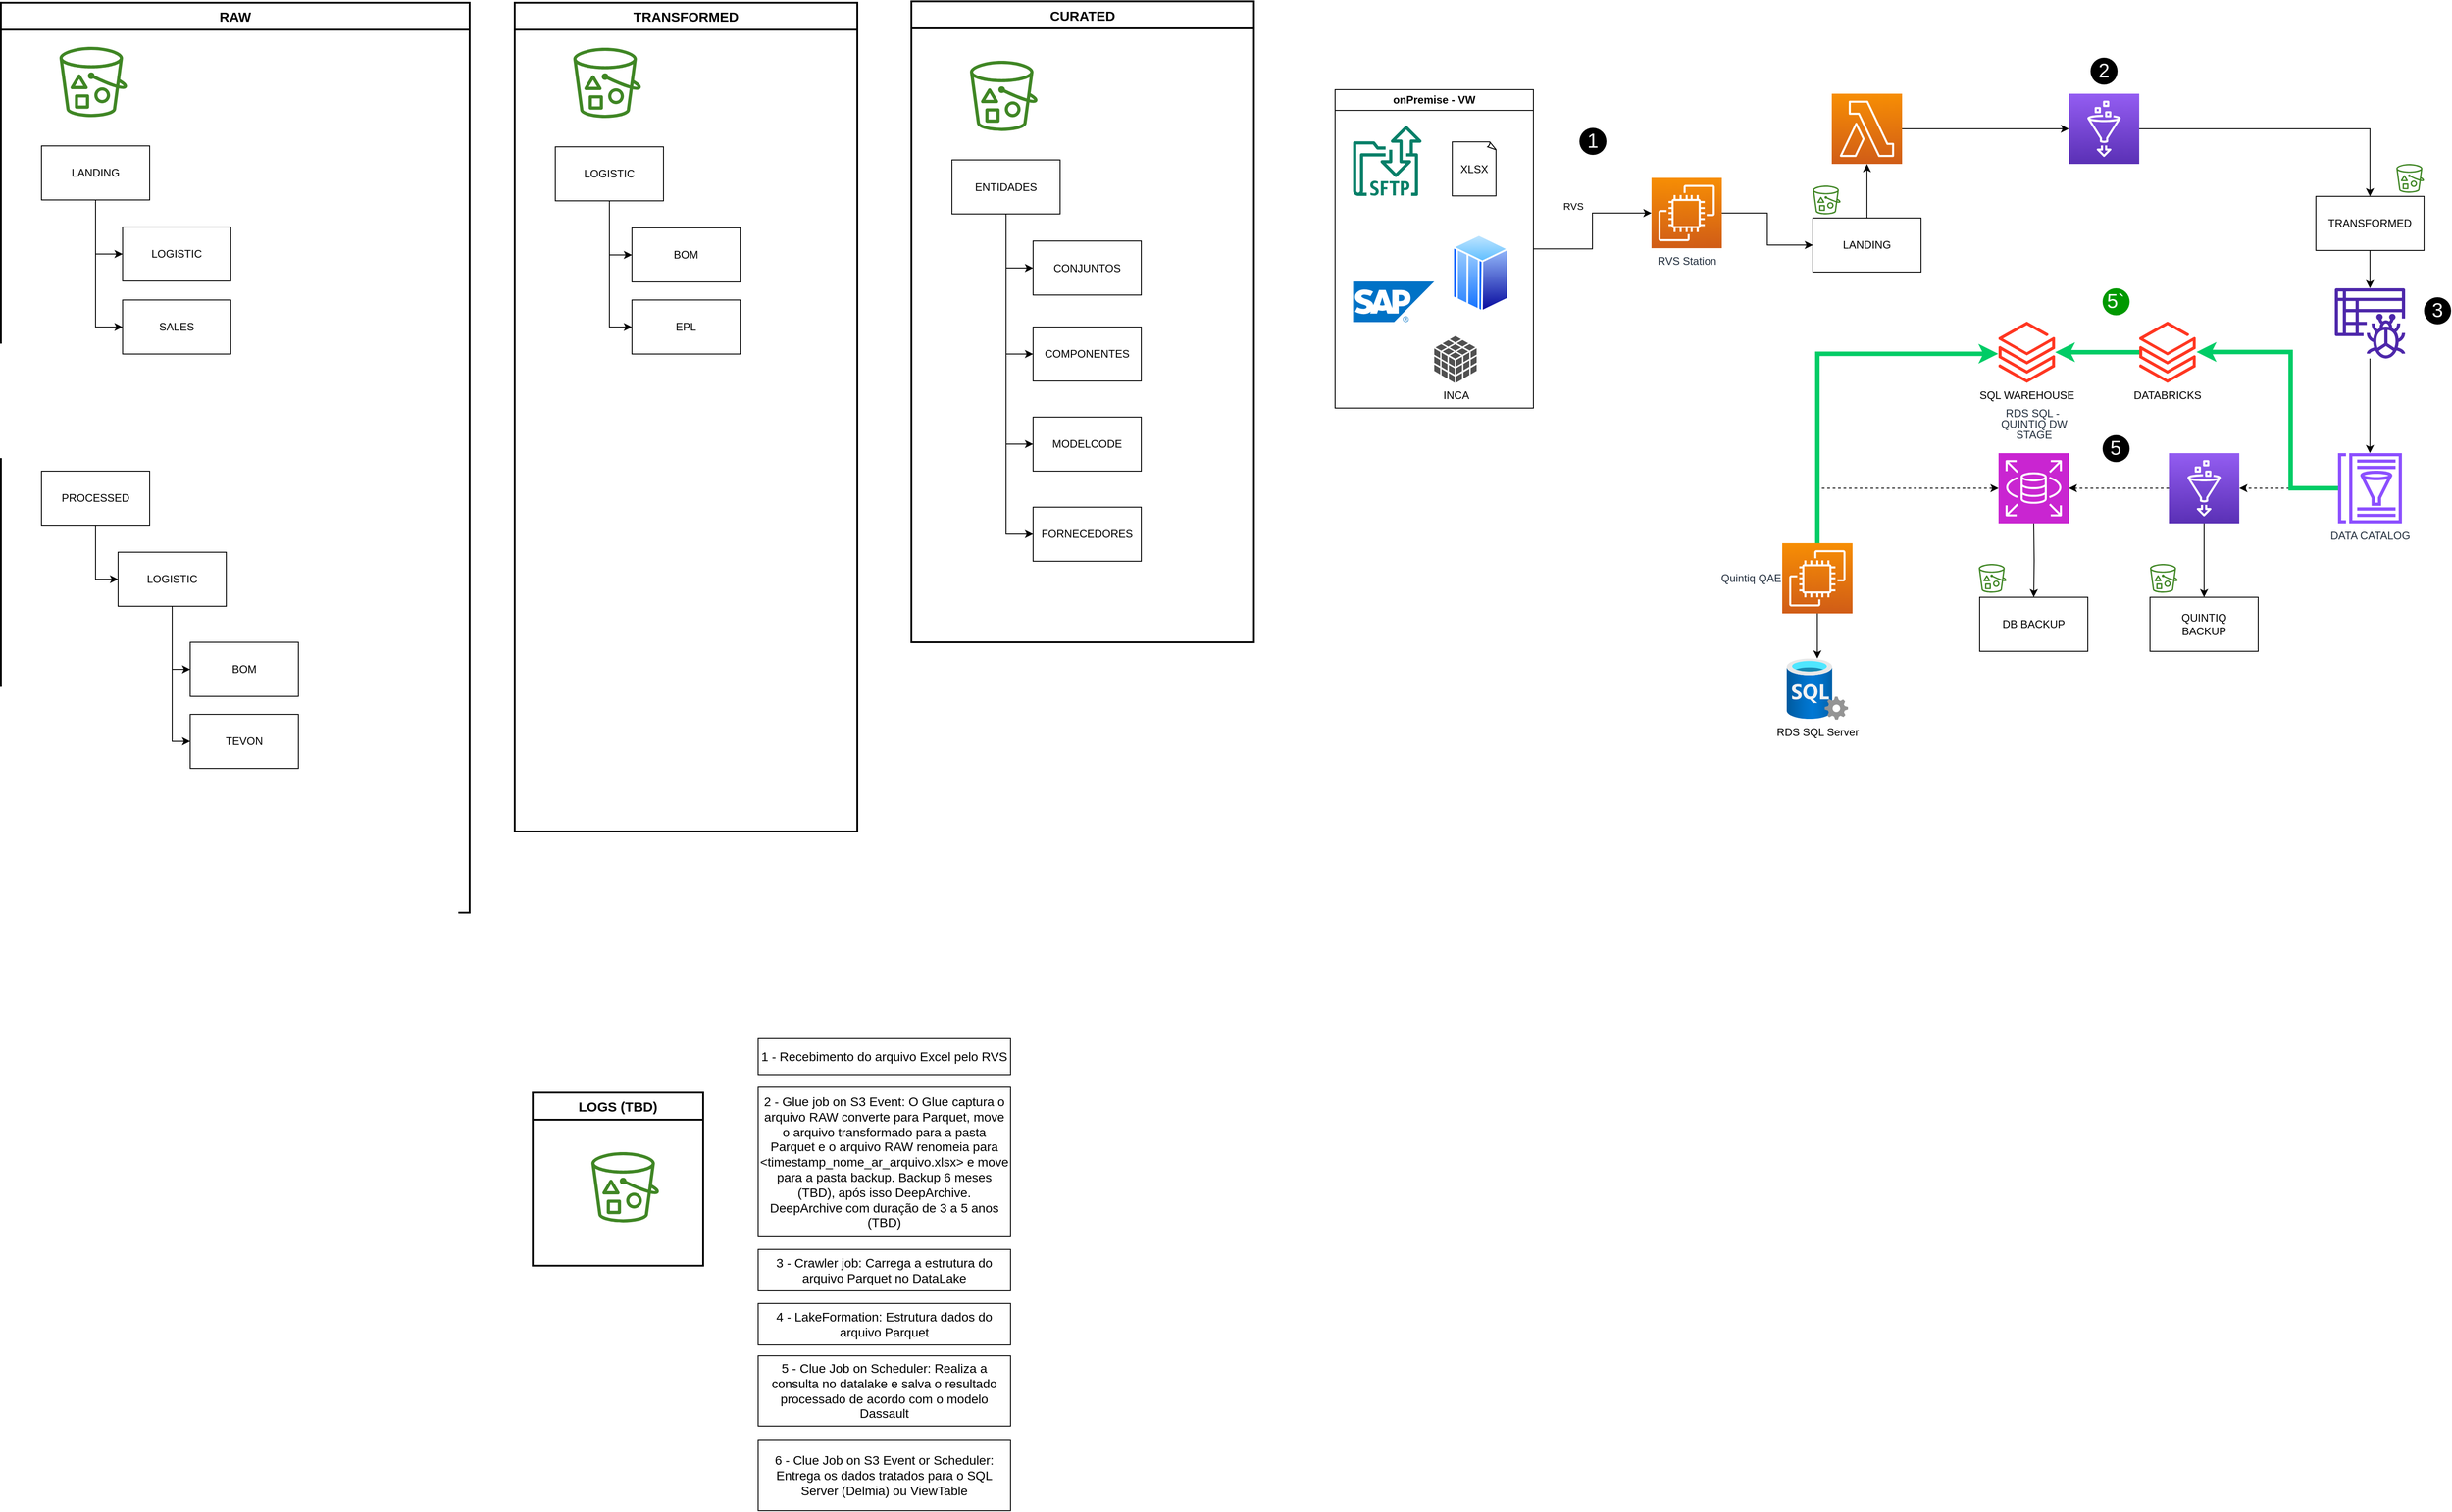<mxfile version="22.1.5" type="github" pages="6">
  <diagram name="TRANSFORM_DRAW" id="WdfRZ3aBrV-6aahJLl9e">
    <mxGraphModel dx="3480" dy="784" grid="1" gridSize="10" guides="1" tooltips="1" connect="1" arrows="1" fold="1" page="1" pageScale="1" pageWidth="1169" pageHeight="827" math="0" shadow="0">
      <root>
        <mxCell id="0" />
        <mxCell id="1" parent="0" />
        <mxCell id="QyJvAn82tEcCUQrwzSHf-52" value="&lt;font style=&quot;font-size: 14px;&quot;&gt;1 - Recebimento do arquivo Excel pelo RVS&lt;/font&gt;" style="text;html=1;strokeColor=default;fillColor=none;align=center;verticalAlign=middle;whiteSpace=wrap;rounded=0;" parent="1" vertex="1">
          <mxGeometry x="-290" y="1190" width="280" height="40" as="geometry" />
        </mxCell>
        <mxCell id="QyJvAn82tEcCUQrwzSHf-53" value="&lt;font style=&quot;font-size: 14px;&quot;&gt;2 - Glue job on S3 Event: O Glue captura o arquivo RAW converte para Parquet, move o arquivo transformado para a pasta Parquet e o arquivo RAW renomeia para &amp;lt;timestamp_nome_ar_arquivo.xlsx&amp;gt; e move para a pasta backup. Backup 6 meses (TBD), após isso DeepArchive.&lt;br&gt;DeepArchive com duração de 3 a 5 anos (TBD)&lt;br&gt;&lt;/font&gt;" style="text;html=1;strokeColor=default;fillColor=none;align=center;verticalAlign=middle;whiteSpace=wrap;rounded=0;" parent="1" vertex="1">
          <mxGeometry x="-290" y="1244" width="280" height="166" as="geometry" />
        </mxCell>
        <mxCell id="QyJvAn82tEcCUQrwzSHf-54" value="&lt;span style=&quot;font-size: 14px;&quot;&gt;3 - Crawler job: Carrega a estrutura do arquivo Parquet no DataLake&lt;/span&gt;" style="text;html=1;strokeColor=default;fillColor=none;align=center;verticalAlign=middle;whiteSpace=wrap;rounded=0;" parent="1" vertex="1">
          <mxGeometry x="-290" y="1424" width="280" height="46" as="geometry" />
        </mxCell>
        <mxCell id="QyJvAn82tEcCUQrwzSHf-55" value="&lt;span style=&quot;font-size: 14px;&quot;&gt;4 - LakeFormation: Estrutura dados do arquivo Parquet&lt;/span&gt;" style="text;html=1;strokeColor=default;fillColor=none;align=center;verticalAlign=middle;whiteSpace=wrap;rounded=0;" parent="1" vertex="1">
          <mxGeometry x="-290" y="1484" width="280" height="46" as="geometry" />
        </mxCell>
        <mxCell id="QyJvAn82tEcCUQrwzSHf-60" value="&lt;span style=&quot;font-size: 14px;&quot;&gt;5 - Clue Job on Scheduler: Realiza a consulta no datalake e salva o resultado processado de acordo com o modelo Dassault&lt;/span&gt;" style="text;html=1;strokeColor=default;fillColor=none;align=center;verticalAlign=middle;whiteSpace=wrap;rounded=0;" parent="1" vertex="1">
          <mxGeometry x="-290" y="1542" width="280" height="78" as="geometry" />
        </mxCell>
        <mxCell id="QyJvAn82tEcCUQrwzSHf-61" value="&lt;span style=&quot;font-size: 14px;&quot;&gt;6 - Clue Job on S3 Event or Scheduler: Entrega os dados tratados para o SQL Server (Delmia) ou ViewTable&lt;/span&gt;" style="text;html=1;strokeColor=default;fillColor=none;align=center;verticalAlign=middle;whiteSpace=wrap;rounded=0;" parent="1" vertex="1">
          <mxGeometry x="-290" y="1636" width="280" height="78" as="geometry" />
        </mxCell>
        <mxCell id="jKxIUuqLX2hnxJrICWpl-1" value="RAW" style="swimlane;whiteSpace=wrap;html=1;strokeWidth=2;fontSize=15;startSize=30;" parent="1" vertex="1">
          <mxGeometry x="-1130" y="40" width="520" height="1010" as="geometry" />
        </mxCell>
        <mxCell id="fJg8S5GIF9wgfa0LbXbv-2" style="edgeStyle=orthogonalEdgeStyle;rounded=0;orthogonalLoop=1;jettySize=auto;html=1;entryX=0;entryY=0.5;entryDx=0;entryDy=0;" edge="1" parent="jKxIUuqLX2hnxJrICWpl-1" source="QyJvAn82tEcCUQrwzSHf-70" target="fJg8S5GIF9wgfa0LbXbv-1">
          <mxGeometry relative="1" as="geometry" />
        </mxCell>
        <mxCell id="QyJvAn82tEcCUQrwzSHf-70" value="LANDING" style="rounded=0;whiteSpace=wrap;html=1;" parent="jKxIUuqLX2hnxJrICWpl-1" vertex="1">
          <mxGeometry x="45" y="159" width="120" height="60" as="geometry" />
        </mxCell>
        <mxCell id="QyJvAn82tEcCUQrwzSHf-74" value="LOGISTIC" style="rounded=0;whiteSpace=wrap;html=1;" parent="jKxIUuqLX2hnxJrICWpl-1" vertex="1">
          <mxGeometry x="135" y="249" width="120" height="60" as="geometry" />
        </mxCell>
        <mxCell id="QyJvAn82tEcCUQrwzSHf-69" style="edgeStyle=orthogonalEdgeStyle;rounded=0;orthogonalLoop=1;jettySize=auto;html=1;entryX=0;entryY=0.5;entryDx=0;entryDy=0;" parent="jKxIUuqLX2hnxJrICWpl-1" source="QyJvAn82tEcCUQrwzSHf-70" target="QyJvAn82tEcCUQrwzSHf-74" edge="1">
          <mxGeometry relative="1" as="geometry">
            <mxPoint x="272" y="300" as="targetPoint" />
          </mxGeometry>
        </mxCell>
        <mxCell id="QyJvAn82tEcCUQrwzSHf-75" value="" style="sketch=0;outlineConnect=0;fontColor=#232F3E;gradientColor=none;fillColor=#3F8624;strokeColor=none;dashed=0;verticalLabelPosition=bottom;verticalAlign=top;align=center;html=1;fontSize=12;fontStyle=0;aspect=fixed;pointerEvents=1;shape=mxgraph.aws4.bucket_with_objects;" parent="jKxIUuqLX2hnxJrICWpl-1" vertex="1">
          <mxGeometry x="65" y="49" width="75" height="78" as="geometry" />
        </mxCell>
        <mxCell id="PfEH91jjbPKm-Dm38Fv3-12" style="edgeStyle=orthogonalEdgeStyle;rounded=0;orthogonalLoop=1;jettySize=auto;html=1;entryX=0;entryY=0.5;entryDx=0;entryDy=0;" parent="jKxIUuqLX2hnxJrICWpl-1" source="QyJvAn82tEcCUQrwzSHf-98" target="PfEH91jjbPKm-Dm38Fv3-6" edge="1">
          <mxGeometry relative="1" as="geometry" />
        </mxCell>
        <mxCell id="QyJvAn82tEcCUQrwzSHf-98" value="PROCESSED" style="rounded=0;whiteSpace=wrap;html=1;" parent="jKxIUuqLX2hnxJrICWpl-1" vertex="1">
          <mxGeometry x="45" y="520" width="120" height="60" as="geometry" />
        </mxCell>
        <mxCell id="PfEH91jjbPKm-Dm38Fv3-6" value="LOGISTIC" style="rounded=0;whiteSpace=wrap;html=1;" parent="jKxIUuqLX2hnxJrICWpl-1" vertex="1">
          <mxGeometry x="130" y="610" width="120" height="60" as="geometry" />
        </mxCell>
        <mxCell id="PfEH91jjbPKm-Dm38Fv3-8" style="edgeStyle=orthogonalEdgeStyle;rounded=0;orthogonalLoop=1;jettySize=auto;html=1;entryX=0;entryY=0.5;entryDx=0;entryDy=0;exitX=0.5;exitY=1;exitDx=0;exitDy=0;" parent="jKxIUuqLX2hnxJrICWpl-1" source="PfEH91jjbPKm-Dm38Fv3-6" target="PfEH91jjbPKm-Dm38Fv3-9" edge="1">
          <mxGeometry relative="1" as="geometry">
            <mxPoint x="180" y="790" as="targetPoint" />
            <mxPoint x="180" y="690" as="sourcePoint" />
            <Array as="points">
              <mxPoint x="190" y="740" />
            </Array>
          </mxGeometry>
        </mxCell>
        <mxCell id="PfEH91jjbPKm-Dm38Fv3-9" value="BOM" style="rounded=0;whiteSpace=wrap;html=1;" parent="jKxIUuqLX2hnxJrICWpl-1" vertex="1">
          <mxGeometry x="210" y="710" width="120" height="60" as="geometry" />
        </mxCell>
        <mxCell id="PfEH91jjbPKm-Dm38Fv3-10" value="TEVON" style="rounded=0;whiteSpace=wrap;html=1;" parent="jKxIUuqLX2hnxJrICWpl-1" vertex="1">
          <mxGeometry x="210" y="790" width="120" height="60" as="geometry" />
        </mxCell>
        <mxCell id="PfEH91jjbPKm-Dm38Fv3-11" style="edgeStyle=orthogonalEdgeStyle;rounded=0;orthogonalLoop=1;jettySize=auto;html=1;entryX=0;entryY=0.5;entryDx=0;entryDy=0;" parent="jKxIUuqLX2hnxJrICWpl-1" source="PfEH91jjbPKm-Dm38Fv3-6" target="PfEH91jjbPKm-Dm38Fv3-10" edge="1">
          <mxGeometry relative="1" as="geometry" />
        </mxCell>
        <mxCell id="fJg8S5GIF9wgfa0LbXbv-1" value="SALES" style="rounded=0;whiteSpace=wrap;html=1;" vertex="1" parent="jKxIUuqLX2hnxJrICWpl-1">
          <mxGeometry x="135" y="330" width="120" height="60" as="geometry" />
        </mxCell>
        <mxCell id="jKxIUuqLX2hnxJrICWpl-3" value="TRANSFORMED" style="swimlane;whiteSpace=wrap;html=1;strokeWidth=2;fontSize=15;startSize=30;" parent="1" vertex="1">
          <mxGeometry x="-560" y="40" width="380" height="920" as="geometry">
            <mxRectangle x="-560" y="40" width="160" height="30" as="alternateBounds" />
          </mxGeometry>
        </mxCell>
        <mxCell id="PfEH91jjbPKm-Dm38Fv3-5" style="edgeStyle=orthogonalEdgeStyle;rounded=0;orthogonalLoop=1;jettySize=auto;html=1;entryX=0;entryY=0.5;entryDx=0;entryDy=0;" parent="jKxIUuqLX2hnxJrICWpl-3" source="QyJvAn82tEcCUQrwzSHf-83" target="QyJvAn82tEcCUQrwzSHf-90" edge="1">
          <mxGeometry relative="1" as="geometry" />
        </mxCell>
        <mxCell id="ECwM2Y5JySF4W4LgzAym-2" style="edgeStyle=orthogonalEdgeStyle;rounded=0;orthogonalLoop=1;jettySize=auto;html=1;entryX=0;entryY=0.5;entryDx=0;entryDy=0;" parent="jKxIUuqLX2hnxJrICWpl-3" source="QyJvAn82tEcCUQrwzSHf-83" target="ECwM2Y5JySF4W4LgzAym-1" edge="1">
          <mxGeometry relative="1" as="geometry" />
        </mxCell>
        <mxCell id="QyJvAn82tEcCUQrwzSHf-83" value="LOGISTIC" style="rounded=0;whiteSpace=wrap;html=1;" parent="jKxIUuqLX2hnxJrICWpl-3" vertex="1">
          <mxGeometry x="45" y="160" width="120" height="60" as="geometry" />
        </mxCell>
        <mxCell id="QyJvAn82tEcCUQrwzSHf-88" value="" style="sketch=0;outlineConnect=0;fontColor=#232F3E;gradientColor=none;fillColor=#3F8624;strokeColor=none;dashed=0;verticalLabelPosition=bottom;verticalAlign=top;align=center;html=1;fontSize=12;fontStyle=0;aspect=fixed;pointerEvents=1;shape=mxgraph.aws4.bucket_with_objects;" parent="jKxIUuqLX2hnxJrICWpl-3" vertex="1">
          <mxGeometry x="65" y="50" width="75" height="78" as="geometry" />
        </mxCell>
        <mxCell id="QyJvAn82tEcCUQrwzSHf-90" value="BOM" style="rounded=0;whiteSpace=wrap;html=1;" parent="jKxIUuqLX2hnxJrICWpl-3" vertex="1">
          <mxGeometry x="130" y="250" width="120" height="60" as="geometry" />
        </mxCell>
        <mxCell id="ECwM2Y5JySF4W4LgzAym-1" value="EPL" style="rounded=0;whiteSpace=wrap;html=1;" parent="jKxIUuqLX2hnxJrICWpl-3" vertex="1">
          <mxGeometry x="130" y="330" width="120" height="60" as="geometry" />
        </mxCell>
        <mxCell id="jKxIUuqLX2hnxJrICWpl-11" value="CURATED" style="swimlane;whiteSpace=wrap;html=1;strokeWidth=2;fontSize=15;startSize=30;" parent="1" vertex="1">
          <mxGeometry x="-120" y="38.5" width="380" height="711.5" as="geometry" />
        </mxCell>
        <mxCell id="7yQBJyCF-TnzIUXyZK78-4" style="edgeStyle=orthogonalEdgeStyle;rounded=0;orthogonalLoop=1;jettySize=auto;html=1;entryX=0;entryY=0.5;entryDx=0;entryDy=0;" parent="jKxIUuqLX2hnxJrICWpl-11" source="QyJvAn82tEcCUQrwzSHf-8" target="7yQBJyCF-TnzIUXyZK78-1" edge="1">
          <mxGeometry relative="1" as="geometry" />
        </mxCell>
        <mxCell id="7yQBJyCF-TnzIUXyZK78-5" style="edgeStyle=orthogonalEdgeStyle;rounded=0;orthogonalLoop=1;jettySize=auto;html=1;entryX=0;entryY=0.5;entryDx=0;entryDy=0;" parent="jKxIUuqLX2hnxJrICWpl-11" source="QyJvAn82tEcCUQrwzSHf-8" target="7yQBJyCF-TnzIUXyZK78-2" edge="1">
          <mxGeometry relative="1" as="geometry" />
        </mxCell>
        <mxCell id="7yQBJyCF-TnzIUXyZK78-7" style="edgeStyle=orthogonalEdgeStyle;rounded=0;orthogonalLoop=1;jettySize=auto;html=1;entryX=0;entryY=0.5;entryDx=0;entryDy=0;" parent="jKxIUuqLX2hnxJrICWpl-11" source="QyJvAn82tEcCUQrwzSHf-8" target="7yQBJyCF-TnzIUXyZK78-6" edge="1">
          <mxGeometry relative="1" as="geometry" />
        </mxCell>
        <mxCell id="QyJvAn82tEcCUQrwzSHf-8" value="ENTIDADES" style="rounded=0;whiteSpace=wrap;html=1;" parent="jKxIUuqLX2hnxJrICWpl-11" vertex="1">
          <mxGeometry x="45" y="176" width="120" height="60" as="geometry" />
        </mxCell>
        <mxCell id="QyJvAn82tEcCUQrwzSHf-10" value="CONJUNTOS" style="rounded=0;whiteSpace=wrap;html=1;" parent="jKxIUuqLX2hnxJrICWpl-11" vertex="1">
          <mxGeometry x="135" y="266" width="120" height="60" as="geometry" />
        </mxCell>
        <mxCell id="QyJvAn82tEcCUQrwzSHf-9" style="edgeStyle=orthogonalEdgeStyle;rounded=0;orthogonalLoop=1;jettySize=auto;html=1;entryX=0;entryY=0.5;entryDx=0;entryDy=0;" parent="jKxIUuqLX2hnxJrICWpl-11" source="QyJvAn82tEcCUQrwzSHf-8" target="QyJvAn82tEcCUQrwzSHf-10" edge="1">
          <mxGeometry relative="1" as="geometry">
            <mxPoint x="272" y="317" as="targetPoint" />
          </mxGeometry>
        </mxCell>
        <mxCell id="QyJvAn82tEcCUQrwzSHf-13" value="" style="sketch=0;outlineConnect=0;fontColor=#232F3E;gradientColor=none;fillColor=#3F8624;strokeColor=none;dashed=0;verticalLabelPosition=bottom;verticalAlign=top;align=center;html=1;fontSize=12;fontStyle=0;aspect=fixed;pointerEvents=1;shape=mxgraph.aws4.bucket_with_objects;" parent="jKxIUuqLX2hnxJrICWpl-11" vertex="1">
          <mxGeometry x="65" y="66" width="75" height="78" as="geometry" />
        </mxCell>
        <mxCell id="7yQBJyCF-TnzIUXyZK78-1" value="COMPONENTES" style="rounded=0;whiteSpace=wrap;html=1;" parent="jKxIUuqLX2hnxJrICWpl-11" vertex="1">
          <mxGeometry x="135" y="361.5" width="120" height="60" as="geometry" />
        </mxCell>
        <mxCell id="7yQBJyCF-TnzIUXyZK78-2" value="MODELCODE" style="rounded=0;whiteSpace=wrap;html=1;" parent="jKxIUuqLX2hnxJrICWpl-11" vertex="1">
          <mxGeometry x="135" y="461.5" width="120" height="60" as="geometry" />
        </mxCell>
        <mxCell id="7yQBJyCF-TnzIUXyZK78-6" value="FORNECEDORES" style="rounded=0;whiteSpace=wrap;html=1;" parent="jKxIUuqLX2hnxJrICWpl-11" vertex="1">
          <mxGeometry x="135" y="561.5" width="120" height="60" as="geometry" />
        </mxCell>
        <mxCell id="jKxIUuqLX2hnxJrICWpl-18" value="LOGS (TBD)" style="swimlane;whiteSpace=wrap;html=1;strokeWidth=2;fontSize=15;startSize=30;" parent="1" vertex="1">
          <mxGeometry x="-540" y="1250" width="189" height="192" as="geometry" />
        </mxCell>
        <mxCell id="jKxIUuqLX2hnxJrICWpl-22" value="" style="sketch=0;outlineConnect=0;fontColor=#232F3E;gradientColor=none;fillColor=#3F8624;strokeColor=none;dashed=0;verticalLabelPosition=bottom;verticalAlign=top;align=center;html=1;fontSize=12;fontStyle=0;aspect=fixed;pointerEvents=1;shape=mxgraph.aws4.bucket_with_objects;" parent="jKxIUuqLX2hnxJrICWpl-18" vertex="1">
          <mxGeometry x="65" y="66" width="75" height="78" as="geometry" />
        </mxCell>
        <mxCell id="bFuXjyLYvYQUJaQUUviW-13" style="edgeStyle=orthogonalEdgeStyle;rounded=0;orthogonalLoop=1;jettySize=auto;html=1;" parent="1" source="9OgxW9LWYbTT5vz3eAgh-3" target="bFuXjyLYvYQUJaQUUviW-12" edge="1">
          <mxGeometry relative="1" as="geometry">
            <mxPoint x="940" y="190" as="targetPoint" />
          </mxGeometry>
        </mxCell>
        <mxCell id="9OgxW9LWYbTT5vz3eAgh-3" value="LANDING" style="rounded=0;whiteSpace=wrap;html=1;" parent="1" vertex="1">
          <mxGeometry x="880" y="279" width="120" height="60" as="geometry" />
        </mxCell>
        <mxCell id="9OgxW9LWYbTT5vz3eAgh-9" value="" style="sketch=0;points=[[0,0,0],[0.25,0,0],[0.5,0,0],[0.75,0,0],[1,0,0],[0,1,0],[0.25,1,0],[0.5,1,0],[0.75,1,0],[1,1,0],[0,0.25,0],[0,0.5,0],[0,0.75,0],[1,0.25,0],[1,0.5,0],[1,0.75,0]];outlineConnect=0;fontColor=#232F3E;gradientColor=#945DF2;gradientDirection=north;fillColor=#5A30B5;strokeColor=#ffffff;dashed=0;verticalLabelPosition=bottom;verticalAlign=top;align=center;html=1;fontSize=12;fontStyle=0;aspect=fixed;shape=mxgraph.aws4.resourceIcon;resIcon=mxgraph.aws4.glue;" parent="1" vertex="1">
          <mxGeometry x="1164" y="141" width="78" height="78" as="geometry" />
        </mxCell>
        <mxCell id="9OgxW9LWYbTT5vz3eAgh-12" style="edgeStyle=orthogonalEdgeStyle;rounded=0;orthogonalLoop=1;jettySize=auto;html=1;" parent="1" source="9OgxW9LWYbTT5vz3eAgh-13" target="9OgxW9LWYbTT5vz3eAgh-17" edge="1">
          <mxGeometry relative="1" as="geometry" />
        </mxCell>
        <mxCell id="9OgxW9LWYbTT5vz3eAgh-13" value="TRANSFORMED" style="rounded=0;whiteSpace=wrap;html=1;" parent="1" vertex="1">
          <mxGeometry x="1438" y="255" width="120" height="60" as="geometry" />
        </mxCell>
        <mxCell id="fNkwFlI_HfW9Xe8XkjoH-8" style="edgeStyle=orthogonalEdgeStyle;rounded=0;orthogonalLoop=1;jettySize=auto;html=1;" parent="1" source="9OgxW9LWYbTT5vz3eAgh-17" target="fNkwFlI_HfW9Xe8XkjoH-7" edge="1">
          <mxGeometry relative="1" as="geometry" />
        </mxCell>
        <mxCell id="9OgxW9LWYbTT5vz3eAgh-17" value="" style="sketch=0;outlineConnect=0;fontColor=#232F3E;gradientColor=none;fillColor=#4D27AA;strokeColor=none;dashed=0;verticalLabelPosition=bottom;verticalAlign=top;align=center;html=1;fontSize=12;fontStyle=0;aspect=fixed;pointerEvents=1;shape=mxgraph.aws4.glue_crawlers;" parent="1" vertex="1">
          <mxGeometry x="1459" y="357" width="78" height="78" as="geometry" />
        </mxCell>
        <mxCell id="9OgxW9LWYbTT5vz3eAgh-18" style="edgeStyle=orthogonalEdgeStyle;rounded=0;orthogonalLoop=1;jettySize=auto;html=1;entryX=1;entryY=0.5;entryDx=0;entryDy=0;dashed=1;" parent="1" source="9OgxW9LWYbTT5vz3eAgh-19" edge="1">
          <mxGeometry relative="1" as="geometry">
            <mxPoint x="1164" y="579" as="targetPoint" />
          </mxGeometry>
        </mxCell>
        <mxCell id="9OgxW9LWYbTT5vz3eAgh-46" style="edgeStyle=orthogonalEdgeStyle;rounded=0;orthogonalLoop=1;jettySize=auto;html=1;entryX=0.5;entryY=0;entryDx=0;entryDy=0;exitX=0.5;exitY=1;exitDx=0;exitDy=0;exitPerimeter=0;" parent="1" target="9OgxW9LWYbTT5vz3eAgh-44" edge="1">
          <mxGeometry relative="1" as="geometry">
            <mxPoint x="1125" y="618" as="sourcePoint" />
          </mxGeometry>
        </mxCell>
        <mxCell id="ECwM2Y5JySF4W4LgzAym-5" style="edgeStyle=orthogonalEdgeStyle;rounded=0;orthogonalLoop=1;jettySize=auto;html=1;" parent="1" source="9OgxW9LWYbTT5vz3eAgh-19" target="ECwM2Y5JySF4W4LgzAym-4" edge="1">
          <mxGeometry relative="1" as="geometry" />
        </mxCell>
        <mxCell id="9OgxW9LWYbTT5vz3eAgh-19" value="" style="sketch=0;points=[[0,0,0],[0.25,0,0],[0.5,0,0],[0.75,0,0],[1,0,0],[0,1,0],[0.25,1,0],[0.5,1,0],[0.75,1,0],[1,1,0],[0,0.25,0],[0,0.5,0],[0,0.75,0],[1,0.25,0],[1,0.5,0],[1,0.75,0]];outlineConnect=0;fontColor=#232F3E;gradientColor=#945DF2;gradientDirection=north;fillColor=#5A30B5;strokeColor=#ffffff;dashed=0;verticalLabelPosition=bottom;verticalAlign=top;align=center;html=1;fontSize=12;fontStyle=0;aspect=fixed;shape=mxgraph.aws4.resourceIcon;resIcon=mxgraph.aws4.glue;" parent="1" vertex="1">
          <mxGeometry x="1275" y="540" width="78" height="78" as="geometry" />
        </mxCell>
        <mxCell id="9OgxW9LWYbTT5vz3eAgh-25" value="&lt;font style=&quot;font-size: 22px;&quot;&gt;1&lt;/font&gt;" style="text;html=1;strokeColor=none;fillColor=#000000;align=center;verticalAlign=middle;whiteSpace=wrap;rounded=1;strokeWidth=4;glass=0;fontColor=#ffffff;arcSize=50;" parent="1" vertex="1">
          <mxGeometry x="621" y="179" width="30" height="30" as="geometry" />
        </mxCell>
        <mxCell id="9OgxW9LWYbTT5vz3eAgh-26" value="&lt;font style=&quot;font-size: 22px;&quot;&gt;2&lt;/font&gt;" style="text;html=1;strokeColor=none;fillColor=#000000;align=center;verticalAlign=middle;whiteSpace=wrap;rounded=1;strokeWidth=4;glass=0;fontColor=#ffffff;arcSize=50;" parent="1" vertex="1">
          <mxGeometry x="1188" y="101" width="30" height="30" as="geometry" />
        </mxCell>
        <mxCell id="9OgxW9LWYbTT5vz3eAgh-27" value="&lt;font style=&quot;font-size: 22px;&quot;&gt;3&lt;/font&gt;" style="text;html=1;strokeColor=none;fillColor=#000000;align=center;verticalAlign=middle;whiteSpace=wrap;rounded=1;strokeWidth=4;glass=0;fontColor=#ffffff;arcSize=50;" parent="1" vertex="1">
          <mxGeometry x="1558" y="367" width="30" height="30" as="geometry" />
        </mxCell>
        <mxCell id="9OgxW9LWYbTT5vz3eAgh-29" value="&lt;font style=&quot;font-size: 22px;&quot;&gt;5&lt;/font&gt;" style="text;html=1;strokeColor=none;fillColor=#000000;align=center;verticalAlign=middle;whiteSpace=wrap;rounded=1;strokeWidth=4;glass=0;fontColor=#ffffff;arcSize=50;" parent="1" vertex="1">
          <mxGeometry x="1201.4" y="520" width="30" height="30" as="geometry" />
        </mxCell>
        <mxCell id="9OgxW9LWYbTT5vz3eAgh-41" value="" style="sketch=0;outlineConnect=0;fontColor=#232F3E;gradientColor=none;fillColor=#3F8624;strokeColor=none;dashed=0;verticalLabelPosition=bottom;verticalAlign=top;align=center;html=1;fontSize=12;fontStyle=0;aspect=fixed;pointerEvents=1;shape=mxgraph.aws4.bucket_with_objects;" parent="1" vertex="1">
          <mxGeometry x="880" y="243" width="30.77" height="32" as="geometry" />
        </mxCell>
        <mxCell id="9OgxW9LWYbTT5vz3eAgh-42" value="" style="sketch=0;outlineConnect=0;fontColor=#232F3E;gradientColor=none;fillColor=#3F8624;strokeColor=none;dashed=0;verticalLabelPosition=bottom;verticalAlign=top;align=center;html=1;fontSize=12;fontStyle=0;aspect=fixed;pointerEvents=1;shape=mxgraph.aws4.bucket_with_objects;" parent="1" vertex="1">
          <mxGeometry x="1527.23" y="219" width="30.77" height="32" as="geometry" />
        </mxCell>
        <mxCell id="9OgxW9LWYbTT5vz3eAgh-44" value="DB BACKUP" style="rounded=0;whiteSpace=wrap;html=1;" parent="1" vertex="1">
          <mxGeometry x="1065" y="700" width="120" height="60" as="geometry" />
        </mxCell>
        <mxCell id="9OgxW9LWYbTT5vz3eAgh-45" value="" style="sketch=0;outlineConnect=0;fontColor=#232F3E;gradientColor=none;fillColor=#3F8624;strokeColor=none;dashed=0;verticalLabelPosition=bottom;verticalAlign=top;align=center;html=1;fontSize=12;fontStyle=0;aspect=fixed;pointerEvents=1;shape=mxgraph.aws4.bucket_with_objects;" parent="1" vertex="1">
          <mxGeometry x="1064" y="663" width="30.77" height="32" as="geometry" />
        </mxCell>
        <mxCell id="9OgxW9LWYbTT5vz3eAgh-49" style="edgeStyle=orthogonalEdgeStyle;rounded=0;orthogonalLoop=1;jettySize=auto;html=1;entryX=0;entryY=0.5;entryDx=0;entryDy=0;entryPerimeter=0;dashed=1;" parent="1" source="9OgxW9LWYbTT5vz3eAgh-48" edge="1">
          <mxGeometry relative="1" as="geometry">
            <Array as="points">
              <mxPoint x="885" y="579" />
            </Array>
            <mxPoint x="1086" y="579" as="targetPoint" />
          </mxGeometry>
        </mxCell>
        <mxCell id="9OgxW9LWYbTT5vz3eAgh-51" style="edgeStyle=orthogonalEdgeStyle;rounded=0;orthogonalLoop=1;jettySize=auto;html=1;" parent="1" source="9OgxW9LWYbTT5vz3eAgh-48" target="9OgxW9LWYbTT5vz3eAgh-50" edge="1">
          <mxGeometry relative="1" as="geometry" />
        </mxCell>
        <mxCell id="9OgxW9LWYbTT5vz3eAgh-48" value="Quintiq QAE" style="sketch=0;points=[[0,0,0],[0.25,0,0],[0.5,0,0],[0.75,0,0],[1,0,0],[0,1,0],[0.25,1,0],[0.5,1,0],[0.75,1,0],[1,1,0],[0,0.25,0],[0,0.5,0],[0,0.75,0],[1,0.25,0],[1,0.5,0],[1,0.75,0]];outlineConnect=0;fontColor=#232F3E;gradientColor=#F78E04;gradientDirection=north;fillColor=#D05C17;strokeColor=#ffffff;dashed=0;verticalLabelPosition=middle;verticalAlign=middle;align=right;html=1;fontSize=12;fontStyle=0;aspect=fixed;shape=mxgraph.aws4.resourceIcon;resIcon=mxgraph.aws4.ec2;labelPosition=left;" parent="1" vertex="1">
          <mxGeometry x="846" y="640" width="78" height="78" as="geometry" />
        </mxCell>
        <mxCell id="9OgxW9LWYbTT5vz3eAgh-50" value="RDS SQL Server" style="image;aspect=fixed;html=1;points=[];align=center;fontSize=12;image=img/lib/azure2/databases/SQL_Server.svg;" parent="1" vertex="1">
          <mxGeometry x="851" y="768" width="68" height="68" as="geometry" />
        </mxCell>
        <mxCell id="bFuXjyLYvYQUJaQUUviW-8" style="edgeStyle=orthogonalEdgeStyle;rounded=0;orthogonalLoop=1;jettySize=auto;html=1;entryX=0;entryY=0.5;entryDx=0;entryDy=0;entryPerimeter=0;" parent="1" source="9OgxW9LWYbTT5vz3eAgh-61" target="bFuXjyLYvYQUJaQUUviW-10" edge="1">
          <mxGeometry relative="1" as="geometry">
            <mxPoint x="671" y="273.5" as="targetPoint" />
          </mxGeometry>
        </mxCell>
        <mxCell id="bFuXjyLYvYQUJaQUUviW-9" value="RVS" style="edgeLabel;html=1;align=center;verticalAlign=middle;resizable=0;points=[];" parent="bFuXjyLYvYQUJaQUUviW-8" vertex="1" connectable="0">
          <mxGeometry x="0.362" y="6" relative="1" as="geometry">
            <mxPoint x="-33" y="-2" as="offset" />
          </mxGeometry>
        </mxCell>
        <mxCell id="9OgxW9LWYbTT5vz3eAgh-61" value="onPremise - VW" style="swimlane;whiteSpace=wrap;html=1;" parent="1" vertex="1">
          <mxGeometry x="350" y="136.5" width="220" height="353.5" as="geometry" />
        </mxCell>
        <mxCell id="9OgxW9LWYbTT5vz3eAgh-62" value="" style="sketch=0;outlineConnect=0;fontColor=#232F3E;gradientColor=none;fillColor=#067F68;strokeColor=none;dashed=0;verticalLabelPosition=bottom;verticalAlign=top;align=center;html=1;fontSize=12;fontStyle=0;aspect=fixed;shape=mxgraph.aws4.transfer_for_sftp_resource;" parent="9OgxW9LWYbTT5vz3eAgh-61" vertex="1">
          <mxGeometry x="20.0" y="40" width="76" height="78" as="geometry" />
        </mxCell>
        <mxCell id="9OgxW9LWYbTT5vz3eAgh-63" value="" style="image;sketch=0;aspect=fixed;html=1;points=[];align=center;fontSize=12;image=img/lib/mscae/SAP_HANA_on_Azure.svg;" parent="9OgxW9LWYbTT5vz3eAgh-61" vertex="1">
          <mxGeometry x="20.0" y="213" width="90" height="45" as="geometry" />
        </mxCell>
        <mxCell id="9OgxW9LWYbTT5vz3eAgh-64" value="" style="image;aspect=fixed;perimeter=ellipsePerimeter;html=1;align=center;shadow=0;dashed=0;spacingTop=3;image=img/lib/active_directory/mainframe_host.svg;" parent="9OgxW9LWYbTT5vz3eAgh-61" vertex="1">
          <mxGeometry x="130" y="160" width="62.64" height="87" as="geometry" />
        </mxCell>
        <mxCell id="bFuXjyLYvYQUJaQUUviW-1" value="XLSX" style="whiteSpace=wrap;html=1;shape=mxgraph.basic.document" parent="9OgxW9LWYbTT5vz3eAgh-61" vertex="1">
          <mxGeometry x="130" y="58" width="49" height="60" as="geometry" />
        </mxCell>
        <mxCell id="ECwM2Y5JySF4W4LgzAym-3" value="INCA" style="sketch=0;shadow=0;dashed=0;html=1;strokeColor=none;fillColor=#505050;labelPosition=center;verticalLabelPosition=bottom;verticalAlign=top;outlineConnect=0;align=center;shape=mxgraph.office.databases.database_cube;" parent="9OgxW9LWYbTT5vz3eAgh-61" vertex="1">
          <mxGeometry x="110" y="273.5" width="47" height="52" as="geometry" />
        </mxCell>
        <mxCell id="bFuXjyLYvYQUJaQUUviW-11" style="edgeStyle=orthogonalEdgeStyle;rounded=0;orthogonalLoop=1;jettySize=auto;html=1;" parent="1" source="bFuXjyLYvYQUJaQUUviW-10" target="9OgxW9LWYbTT5vz3eAgh-3" edge="1">
          <mxGeometry relative="1" as="geometry" />
        </mxCell>
        <mxCell id="bFuXjyLYvYQUJaQUUviW-10" value="RVS Station" style="sketch=0;points=[[0,0,0],[0.25,0,0],[0.5,0,0],[0.75,0,0],[1,0,0],[0,1,0],[0.25,1,0],[0.5,1,0],[0.75,1,0],[1,1,0],[0,0.25,0],[0,0.5,0],[0,0.75,0],[1,0.25,0],[1,0.5,0],[1,0.75,0]];outlineConnect=0;fontColor=#232F3E;gradientColor=#F78E04;gradientDirection=north;fillColor=#D05C17;strokeColor=#ffffff;dashed=0;verticalLabelPosition=bottom;verticalAlign=top;align=center;html=1;fontSize=12;fontStyle=0;aspect=fixed;shape=mxgraph.aws4.resourceIcon;resIcon=mxgraph.aws4.ec2;labelPosition=center;" parent="1" vertex="1">
          <mxGeometry x="701" y="234.5" width="78" height="78" as="geometry" />
        </mxCell>
        <mxCell id="bFuXjyLYvYQUJaQUUviW-14" style="edgeStyle=orthogonalEdgeStyle;rounded=0;orthogonalLoop=1;jettySize=auto;html=1;" parent="1" source="bFuXjyLYvYQUJaQUUviW-12" target="9OgxW9LWYbTT5vz3eAgh-9" edge="1">
          <mxGeometry relative="1" as="geometry" />
        </mxCell>
        <mxCell id="bFuXjyLYvYQUJaQUUviW-12" value="" style="sketch=0;points=[[0,0,0],[0.25,0,0],[0.5,0,0],[0.75,0,0],[1,0,0],[0,1,0],[0.25,1,0],[0.5,1,0],[0.75,1,0],[1,1,0],[0,0.25,0],[0,0.5,0],[0,0.75,0],[1,0.25,0],[1,0.5,0],[1,0.75,0]];outlineConnect=0;fontColor=#232F3E;gradientColor=#F78E04;gradientDirection=north;fillColor=#D05C17;strokeColor=#ffffff;dashed=0;verticalLabelPosition=bottom;verticalAlign=top;align=center;html=1;fontSize=12;fontStyle=0;aspect=fixed;shape=mxgraph.aws4.resourceIcon;resIcon=mxgraph.aws4.lambda;" parent="1" vertex="1">
          <mxGeometry x="901" y="141" width="78" height="78" as="geometry" />
        </mxCell>
        <mxCell id="fNkwFlI_HfW9Xe8XkjoH-6" style="edgeStyle=orthogonalEdgeStyle;rounded=0;orthogonalLoop=1;jettySize=auto;html=1;exitX=1;exitY=0.5;exitDx=0;exitDy=0;exitPerimeter=0;" parent="1" source="9OgxW9LWYbTT5vz3eAgh-9" target="9OgxW9LWYbTT5vz3eAgh-13" edge="1">
          <mxGeometry relative="1" as="geometry">
            <mxPoint x="1348" y="180" as="sourcePoint" />
          </mxGeometry>
        </mxCell>
        <mxCell id="fNkwFlI_HfW9Xe8XkjoH-9" style="edgeStyle=orthogonalEdgeStyle;rounded=0;orthogonalLoop=1;jettySize=auto;html=1;dashed=1;" parent="1" source="fNkwFlI_HfW9Xe8XkjoH-7" target="9OgxW9LWYbTT5vz3eAgh-19" edge="1">
          <mxGeometry relative="1" as="geometry" />
        </mxCell>
        <mxCell id="fNkwFlI_HfW9Xe8XkjoH-7" value="DATA CATALOG" style="sketch=0;outlineConnect=0;fontColor=#232F3E;gradientColor=none;fillColor=#8C4FFF;strokeColor=none;dashed=0;verticalLabelPosition=bottom;verticalAlign=top;align=center;html=1;fontSize=12;fontStyle=0;aspect=fixed;pointerEvents=1;shape=mxgraph.aws4.glue_data_catalog;" parent="1" vertex="1">
          <mxGeometry x="1462" y="540" width="72" height="78" as="geometry" />
        </mxCell>
        <mxCell id="ECwM2Y5JySF4W4LgzAym-4" value="QUINTIQ &lt;br&gt;BACKUP" style="rounded=0;whiteSpace=wrap;html=1;" parent="1" vertex="1">
          <mxGeometry x="1254" y="700" width="120" height="60" as="geometry" />
        </mxCell>
        <mxCell id="ECwM2Y5JySF4W4LgzAym-6" value="" style="sketch=0;outlineConnect=0;fontColor=#232F3E;gradientColor=none;fillColor=#3F8624;strokeColor=none;dashed=0;verticalLabelPosition=bottom;verticalAlign=top;align=center;html=1;fontSize=12;fontStyle=0;aspect=fixed;pointerEvents=1;shape=mxgraph.aws4.bucket_with_objects;" parent="1" vertex="1">
          <mxGeometry x="1254" y="663" width="30.77" height="32" as="geometry" />
        </mxCell>
        <mxCell id="DDo-3c5gbDHKceF-6OuX-6" value="&lt;p style=&quot;line-height: 100%;&quot;&gt;RDS SQL -&amp;nbsp;&lt;br style=&quot;border-color: var(--border-color);&quot;&gt;QUINTIQ DW&lt;br style=&quot;border-color: var(--border-color);&quot;&gt;STAGE&lt;/p&gt;" style="sketch=0;points=[[0,0,0],[0.25,0,0],[0.5,0,0],[0.75,0,0],[1,0,0],[0,1,0],[0.25,1,0],[0.5,1,0],[0.75,1,0],[1,1,0],[0,0.25,0],[0,0.5,0],[0,0.75,0],[1,0.25,0],[1,0.5,0],[1,0.75,0]];outlineConnect=0;fontColor=#232F3E;fillColor=#C925D1;strokeColor=#ffffff;dashed=0;verticalLabelPosition=top;verticalAlign=bottom;align=center;html=1;fontSize=12;fontStyle=0;aspect=fixed;shape=mxgraph.aws4.resourceIcon;resIcon=mxgraph.aws4.rds;labelPosition=center;" parent="1" vertex="1">
          <mxGeometry x="1086" y="540" width="78" height="78" as="geometry" />
        </mxCell>
        <mxCell id="isnR577rDkQ6_zVUwDq--10" style="edgeStyle=orthogonalEdgeStyle;rounded=0;orthogonalLoop=1;jettySize=auto;html=1;strokeColor=#00CC66;strokeWidth=5;" parent="1" source="isnR577rDkQ6_zVUwDq--2" target="isnR577rDkQ6_zVUwDq--7" edge="1">
          <mxGeometry relative="1" as="geometry" />
        </mxCell>
        <mxCell id="isnR577rDkQ6_zVUwDq--2" value="DATABRICKS" style="image;aspect=fixed;html=1;points=[];align=center;fontSize=12;image=img/lib/azure2/analytics/Azure_Databricks.svg;" parent="1" vertex="1">
          <mxGeometry x="1242" y="394" width="62.8" height="68" as="geometry" />
        </mxCell>
        <mxCell id="isnR577rDkQ6_zVUwDq--5" value="&lt;font style=&quot;font-size: 22px;&quot;&gt;5`&lt;/font&gt;" style="text;html=1;strokeColor=none;fillColor=#009900;align=center;verticalAlign=middle;whiteSpace=wrap;rounded=1;strokeWidth=4;glass=0;fontColor=#ffffff;arcSize=50;" parent="1" vertex="1">
          <mxGeometry x="1201.4" y="357" width="30" height="30" as="geometry" />
        </mxCell>
        <mxCell id="isnR577rDkQ6_zVUwDq--7" value="SQL WAREHOUSE" style="image;aspect=fixed;html=1;points=[];align=center;fontSize=12;image=img/lib/azure2/analytics/Azure_Databricks.svg;" parent="1" vertex="1">
          <mxGeometry x="1086" y="394" width="62.8" height="68" as="geometry" />
        </mxCell>
        <mxCell id="isnR577rDkQ6_zVUwDq--9" style="edgeStyle=orthogonalEdgeStyle;rounded=0;orthogonalLoop=1;jettySize=auto;html=1;entryX=-0.005;entryY=0.525;entryDx=0;entryDy=0;entryPerimeter=0;strokeColor=#00CC66;strokeWidth=5;" parent="1" source="9OgxW9LWYbTT5vz3eAgh-48" target="isnR577rDkQ6_zVUwDq--7" edge="1">
          <mxGeometry relative="1" as="geometry">
            <Array as="points">
              <mxPoint x="885" y="430" />
            </Array>
          </mxGeometry>
        </mxCell>
        <mxCell id="isnR577rDkQ6_zVUwDq--11" style="edgeStyle=orthogonalEdgeStyle;rounded=0;orthogonalLoop=1;jettySize=auto;html=1;entryX=1.014;entryY=0.496;entryDx=0;entryDy=0;entryPerimeter=0;strokeColor=#00CC66;strokeWidth=5;" parent="1" source="fNkwFlI_HfW9Xe8XkjoH-7" target="isnR577rDkQ6_zVUwDq--2" edge="1">
          <mxGeometry relative="1" as="geometry">
            <Array as="points">
              <mxPoint x="1410" y="579" />
              <mxPoint x="1410" y="428" />
            </Array>
          </mxGeometry>
        </mxCell>
      </root>
    </mxGraphModel>
  </diagram>
  <diagram name="RELATIONSHIP" id="jURw4gd56EIS4MFYu5wP">
    <mxGraphModel dx="2311" dy="784" grid="1" gridSize="10" guides="1" tooltips="1" connect="1" arrows="1" fold="1" page="1" pageScale="1" pageWidth="1169" pageHeight="827" math="0" shadow="0">
      <root>
        <mxCell id="ZQJokzsNegZTWrxGU5HA-0" />
        <mxCell id="ZQJokzsNegZTWrxGU5HA-1" parent="ZQJokzsNegZTWrxGU5HA-0" />
        <mxCell id="ZTFZcGOBW5I8XOaXhGLD-5" style="edgeStyle=orthogonalEdgeStyle;curved=1;rounded=0;orthogonalLoop=1;jettySize=auto;html=1;entryX=0;entryY=0.5;entryDx=0;entryDy=0;" parent="ZQJokzsNegZTWrxGU5HA-1" source="ZQJokzsNegZTWrxGU5HA-5" target="ZTFZcGOBW5I8XOaXhGLD-2" edge="1">
          <mxGeometry relative="1" as="geometry" />
        </mxCell>
        <mxCell id="ZTFZcGOBW5I8XOaXhGLD-6" style="edgeStyle=orthogonalEdgeStyle;curved=1;rounded=0;orthogonalLoop=1;jettySize=auto;html=1;entryX=0;entryY=0.5;entryDx=0;entryDy=0;" parent="ZQJokzsNegZTWrxGU5HA-1" source="ZQJokzsNegZTWrxGU5HA-5" target="ZTFZcGOBW5I8XOaXhGLD-1" edge="1">
          <mxGeometry relative="1" as="geometry" />
        </mxCell>
        <mxCell id="ZTFZcGOBW5I8XOaXhGLD-7" style="edgeStyle=orthogonalEdgeStyle;curved=1;rounded=0;orthogonalLoop=1;jettySize=auto;html=1;entryX=0;entryY=0.5;entryDx=0;entryDy=0;" parent="ZQJokzsNegZTWrxGU5HA-1" source="ZQJokzsNegZTWrxGU5HA-5" target="ZTFZcGOBW5I8XOaXhGLD-3" edge="1">
          <mxGeometry relative="1" as="geometry" />
        </mxCell>
        <mxCell id="ZQJokzsNegZTWrxGU5HA-5" value="MX" style="rounded=1;whiteSpace=wrap;html=1;arcSize=50;fillColor=#dae8fc;strokeColor=#6c8ebf;" parent="ZQJokzsNegZTWrxGU5HA-1" vertex="1">
          <mxGeometry x="50" y="560" width="120" height="20" as="geometry" />
        </mxCell>
        <mxCell id="ZQJokzsNegZTWrxGU5HA-7" value="PRODUCT_COMPONENTES (GROUP)" style="rounded=1;whiteSpace=wrap;html=1;arcSize=50;" parent="ZQJokzsNegZTWrxGU5HA-1" vertex="1">
          <mxGeometry x="670" y="403.91" width="280" height="20" as="geometry" />
        </mxCell>
        <mxCell id="SuGw794y0tm322AUVWKe-2" style="edgeStyle=orthogonalEdgeStyle;curved=1;rounded=0;orthogonalLoop=1;jettySize=auto;html=1;entryX=0;entryY=0.5;entryDx=0;entryDy=0;" parent="ZQJokzsNegZTWrxGU5HA-1" source="ZQJokzsNegZTWrxGU5HA-9" target="SuGw794y0tm322AUVWKe-1" edge="1">
          <mxGeometry relative="1" as="geometry" />
        </mxCell>
        <mxCell id="ZQJokzsNegZTWrxGU5HA-9" value="TEVON" style="rounded=1;whiteSpace=wrap;html=1;arcSize=50;fillColor=#d5e8d4;strokeColor=#82b366;" parent="ZQJokzsNegZTWrxGU5HA-1" vertex="1">
          <mxGeometry x="50" y="403.91" width="120" height="20" as="geometry" />
        </mxCell>
        <mxCell id="ZTFZcGOBW5I8XOaXhGLD-9" style="edgeStyle=orthogonalEdgeStyle;curved=1;rounded=0;orthogonalLoop=1;jettySize=auto;html=1;entryX=0;entryY=0.5;entryDx=0;entryDy=0;" parent="ZQJokzsNegZTWrxGU5HA-1" source="ZQJokzsNegZTWrxGU5HA-13" target="ZQJokzsNegZTWrxGU5HA-15" edge="1">
          <mxGeometry relative="1" as="geometry" />
        </mxCell>
        <mxCell id="ZTFZcGOBW5I8XOaXhGLD-10" style="edgeStyle=orthogonalEdgeStyle;curved=1;rounded=0;orthogonalLoop=1;jettySize=auto;html=1;entryX=0;entryY=0.5;entryDx=0;entryDy=0;" parent="ZQJokzsNegZTWrxGU5HA-1" source="ZQJokzsNegZTWrxGU5HA-13" target="ZQJokzsNegZTWrxGU5HA-36" edge="1">
          <mxGeometry relative="1" as="geometry" />
        </mxCell>
        <mxCell id="ZQJokzsNegZTWrxGU5HA-13" value="INCA" style="rounded=1;whiteSpace=wrap;html=1;arcSize=50;fillColor=#f5f5f5;strokeColor=#666666;fontColor=#333333;" parent="ZQJokzsNegZTWrxGU5HA-1" vertex="1">
          <mxGeometry x="50" y="230" width="120" height="20" as="geometry" />
        </mxCell>
        <mxCell id="_wtoNr8wUi1gcrHUDW_Y-6" style="edgeStyle=orthogonalEdgeStyle;curved=1;rounded=0;orthogonalLoop=1;jettySize=auto;html=1;entryX=0;entryY=0.5;entryDx=0;entryDy=0;" parent="ZQJokzsNegZTWrxGU5HA-1" source="ZQJokzsNegZTWrxGU5HA-15" target="_wtoNr8wUi1gcrHUDW_Y-1" edge="1">
          <mxGeometry relative="1" as="geometry" />
        </mxCell>
        <mxCell id="_wtoNr8wUi1gcrHUDW_Y-8" style="edgeStyle=orthogonalEdgeStyle;curved=1;rounded=0;orthogonalLoop=1;jettySize=auto;html=1;entryX=0;entryY=0.5;entryDx=0;entryDy=0;" parent="ZQJokzsNegZTWrxGU5HA-1" source="ZQJokzsNegZTWrxGU5HA-15" target="_wtoNr8wUi1gcrHUDW_Y-0" edge="1">
          <mxGeometry relative="1" as="geometry" />
        </mxCell>
        <mxCell id="ZQJokzsNegZTWrxGU5HA-15" value="FORNECEDORES" style="rounded=1;whiteSpace=wrap;html=1;arcSize=50;" parent="ZQJokzsNegZTWrxGU5HA-1" vertex="1">
          <mxGeometry x="220" y="210" width="280" height="20" as="geometry" />
        </mxCell>
        <mxCell id="9-D-P4HOwEEZq5D3oPDQ-14" style="edgeStyle=orthogonalEdgeStyle;curved=1;rounded=0;orthogonalLoop=1;jettySize=auto;html=1;entryX=0;entryY=0;entryDx=0;entryDy=0;" parent="ZQJokzsNegZTWrxGU5HA-1" source="ZQJokzsNegZTWrxGU5HA-18" target="ZQJokzsNegZTWrxGU5HA-26" edge="1">
          <mxGeometry relative="1" as="geometry" />
        </mxCell>
        <mxCell id="ZQJokzsNegZTWrxGU5HA-18" value="ROUTING_COMPONENTES" style="rounded=1;whiteSpace=wrap;html=1;arcSize=50;" parent="ZQJokzsNegZTWrxGU5HA-1" vertex="1">
          <mxGeometry x="1060" y="504" width="280" height="20" as="geometry" />
        </mxCell>
        <mxCell id="9-D-P4HOwEEZq5D3oPDQ-13" style="edgeStyle=orthogonalEdgeStyle;curved=1;rounded=0;orthogonalLoop=1;jettySize=auto;html=1;entryX=0;entryY=1;entryDx=0;entryDy=0;" parent="ZQJokzsNegZTWrxGU5HA-1" source="ZQJokzsNegZTWrxGU5HA-20" target="ZQJokzsNegZTWrxGU5HA-26" edge="1">
          <mxGeometry relative="1" as="geometry" />
        </mxCell>
        <mxCell id="ZQJokzsNegZTWrxGU5HA-20" value="ROUTING_VEICULOS" style="rounded=1;whiteSpace=wrap;html=1;arcSize=50;" parent="ZQJokzsNegZTWrxGU5HA-1" vertex="1">
          <mxGeometry x="1060" y="584" width="280" height="20" as="geometry" />
        </mxCell>
        <mxCell id="9-D-P4HOwEEZq5D3oPDQ-8" style="edgeStyle=orthogonalEdgeStyle;curved=1;rounded=0;orthogonalLoop=1;jettySize=auto;html=1;entryX=0;entryY=0.5;entryDx=0;entryDy=0;" parent="ZQJokzsNegZTWrxGU5HA-1" source="ZQJokzsNegZTWrxGU5HA-22" target="ZQJokzsNegZTWrxGU5HA-44" edge="1">
          <mxGeometry relative="1" as="geometry" />
        </mxCell>
        <mxCell id="ZQJokzsNegZTWrxGU5HA-22" value="PRODUCT_PARENTIDS-CONJUNTOS" style="rounded=1;whiteSpace=wrap;html=1;arcSize=50;" parent="ZQJokzsNegZTWrxGU5HA-1" vertex="1">
          <mxGeometry x="670" y="484" width="280" height="20" as="geometry" />
        </mxCell>
        <mxCell id="H7xU4QS3zdZFaRKxU2eZ-6" style="edgeStyle=orthogonalEdgeStyle;curved=1;rounded=0;orthogonalLoop=1;jettySize=auto;html=1;entryX=0;entryY=0.5;entryDx=0;entryDy=0;" parent="ZQJokzsNegZTWrxGU5HA-1" source="ZQJokzsNegZTWrxGU5HA-26" target="ZQJokzsNegZTWrxGU5HA-28" edge="1">
          <mxGeometry relative="1" as="geometry" />
        </mxCell>
        <mxCell id="H7xU4QS3zdZFaRKxU2eZ-10" style="edgeStyle=orthogonalEdgeStyle;curved=1;rounded=0;orthogonalLoop=1;jettySize=auto;html=1;entryX=0;entryY=0.5;entryDx=0;entryDy=0;" parent="ZQJokzsNegZTWrxGU5HA-1" source="ZQJokzsNegZTWrxGU5HA-26" target="ZQJokzsNegZTWrxGU5HA-32" edge="1">
          <mxGeometry relative="1" as="geometry" />
        </mxCell>
        <mxCell id="H7xU4QS3zdZFaRKxU2eZ-13" style="edgeStyle=orthogonalEdgeStyle;curved=1;rounded=0;orthogonalLoop=1;jettySize=auto;html=1;entryX=0;entryY=0.5;entryDx=0;entryDy=0;" parent="ZQJokzsNegZTWrxGU5HA-1" source="ZQJokzsNegZTWrxGU5HA-26" target="ZQJokzsNegZTWrxGU5HA-30" edge="1">
          <mxGeometry relative="1" as="geometry" />
        </mxCell>
        <mxCell id="ZQJokzsNegZTWrxGU5HA-26" value="ROUTING_STEPS" style="rounded=1;whiteSpace=wrap;html=1;arcSize=50;" parent="ZQJokzsNegZTWrxGU5HA-1" vertex="1">
          <mxGeometry x="1440" y="544" width="280" height="20" as="geometry" />
        </mxCell>
        <mxCell id="H7xU4QS3zdZFaRKxU2eZ-17" style="edgeStyle=orthogonalEdgeStyle;curved=1;rounded=0;orthogonalLoop=1;jettySize=auto;html=1;entryX=0;entryY=0.5;entryDx=0;entryDy=0;" parent="ZQJokzsNegZTWrxGU5HA-1" source="ZQJokzsNegZTWrxGU5HA-28" target="ZQJokzsNegZTWrxGU5HA-33" edge="1">
          <mxGeometry relative="1" as="geometry" />
        </mxCell>
        <mxCell id="ZQJokzsNegZTWrxGU5HA-28" value="OPERATIONS_COMPONENTES" style="rounded=1;whiteSpace=wrap;html=1;arcSize=50;" parent="ZQJokzsNegZTWrxGU5HA-1" vertex="1">
          <mxGeometry x="1800" y="494" width="280" height="20" as="geometry" />
        </mxCell>
        <mxCell id="BK9uzOp5Bj_KY-LS4Ux6-2" style="edgeStyle=orthogonalEdgeStyle;curved=1;rounded=0;orthogonalLoop=1;jettySize=auto;html=1;entryX=0;entryY=0.5;entryDx=0;entryDy=0;" parent="ZQJokzsNegZTWrxGU5HA-1" source="ZQJokzsNegZTWrxGU5HA-30" target="ZQJokzsNegZTWrxGU5HA-34" edge="1">
          <mxGeometry relative="1" as="geometry" />
        </mxCell>
        <mxCell id="ZQJokzsNegZTWrxGU5HA-30" value="OPERATIONS_VEICULOS" style="rounded=1;whiteSpace=wrap;html=1;arcSize=50;" parent="ZQJokzsNegZTWrxGU5HA-1" vertex="1">
          <mxGeometry x="1800" y="590" width="280" height="20" as="geometry" />
        </mxCell>
        <mxCell id="BK9uzOp5Bj_KY-LS4Ux6-0" style="edgeStyle=orthogonalEdgeStyle;curved=1;rounded=0;orthogonalLoop=1;jettySize=auto;html=1;" parent="ZQJokzsNegZTWrxGU5HA-1" source="ZQJokzsNegZTWrxGU5HA-32" target="ZQJokzsNegZTWrxGU5HA-35" edge="1">
          <mxGeometry relative="1" as="geometry" />
        </mxCell>
        <mxCell id="ZQJokzsNegZTWrxGU5HA-32" value="OPERATIONS_CONJUNTOS" style="rounded=1;whiteSpace=wrap;html=1;arcSize=50;" parent="ZQJokzsNegZTWrxGU5HA-1" vertex="1">
          <mxGeometry x="1800" y="544" width="280" height="20" as="geometry" />
        </mxCell>
        <mxCell id="H7xU4QS3zdZFaRKxU2eZ-16" style="edgeStyle=orthogonalEdgeStyle;curved=1;rounded=0;orthogonalLoop=1;jettySize=auto;html=1;exitX=0.75;exitY=0;exitDx=0;exitDy=0;" parent="ZQJokzsNegZTWrxGU5HA-1" source="ZQJokzsNegZTWrxGU5HA-33" edge="1">
          <mxGeometry relative="1" as="geometry">
            <mxPoint x="2460" y="450" as="targetPoint" />
          </mxGeometry>
        </mxCell>
        <mxCell id="ZQJokzsNegZTWrxGU5HA-33" value="BOM_COMPONENTES" style="rounded=1;whiteSpace=wrap;html=1;arcSize=50;" parent="ZQJokzsNegZTWrxGU5HA-1" vertex="1">
          <mxGeometry x="2280" y="440" width="280" height="20" as="geometry" />
        </mxCell>
        <mxCell id="ZQJokzsNegZTWrxGU5HA-34" value="BOM_VEICULOS" style="rounded=1;whiteSpace=wrap;html=1;arcSize=50;" parent="ZQJokzsNegZTWrxGU5HA-1" vertex="1">
          <mxGeometry x="2280" y="650" width="280" height="20" as="geometry" />
        </mxCell>
        <mxCell id="ZQJokzsNegZTWrxGU5HA-35" value="BOM_CONJUNTOS" style="rounded=1;whiteSpace=wrap;html=1;arcSize=50;" parent="ZQJokzsNegZTWrxGU5HA-1" vertex="1">
          <mxGeometry x="2280" y="544" width="280" height="20" as="geometry" />
        </mxCell>
        <mxCell id="5UP53YMfYdXh7bWPAPtd-1" style="edgeStyle=orthogonalEdgeStyle;curved=1;rounded=0;orthogonalLoop=1;jettySize=auto;html=1;entryX=0;entryY=0.5;entryDx=0;entryDy=0;" parent="ZQJokzsNegZTWrxGU5HA-1" source="ZQJokzsNegZTWrxGU5HA-36" target="_wtoNr8wUi1gcrHUDW_Y-0" edge="1">
          <mxGeometry relative="1" as="geometry" />
        </mxCell>
        <mxCell id="SuGw794y0tm322AUVWKe-0" style="edgeStyle=orthogonalEdgeStyle;curved=1;rounded=0;orthogonalLoop=1;jettySize=auto;html=1;entryX=0;entryY=0.5;entryDx=0;entryDy=0;" parent="ZQJokzsNegZTWrxGU5HA-1" source="ZQJokzsNegZTWrxGU5HA-36" target="_wtoNr8wUi1gcrHUDW_Y-2" edge="1">
          <mxGeometry relative="1" as="geometry" />
        </mxCell>
        <mxCell id="ZQJokzsNegZTWrxGU5HA-36" value="CAPACIDADE DE FORNECEDOR&lt;br&gt;POR COMPONENTES" style="rounded=1;whiteSpace=wrap;html=1;arcSize=50;" parent="ZQJokzsNegZTWrxGU5HA-1" vertex="1">
          <mxGeometry x="220" y="250" width="280" height="40.09" as="geometry" />
        </mxCell>
        <mxCell id="9-D-P4HOwEEZq5D3oPDQ-7" style="edgeStyle=orthogonalEdgeStyle;curved=1;rounded=0;orthogonalLoop=1;jettySize=auto;html=1;entryX=0;entryY=0.5;entryDx=0;entryDy=0;" parent="ZQJokzsNegZTWrxGU5HA-1" source="ZQJokzsNegZTWrxGU5HA-39" target="ZQJokzsNegZTWrxGU5HA-18" edge="1">
          <mxGeometry relative="1" as="geometry" />
        </mxCell>
        <mxCell id="ZQJokzsNegZTWrxGU5HA-39" value="PRODUCT_COMPONENTES (PARTNUMBER)" style="rounded=1;whiteSpace=wrap;html=1;arcSize=50;" parent="ZQJokzsNegZTWrxGU5HA-1" vertex="1">
          <mxGeometry x="670" y="444" width="280" height="20" as="geometry" />
        </mxCell>
        <mxCell id="9-D-P4HOwEEZq5D3oPDQ-9" style="edgeStyle=orthogonalEdgeStyle;curved=1;rounded=0;orthogonalLoop=1;jettySize=auto;html=1;entryX=0;entryY=0.5;entryDx=0;entryDy=0;" parent="ZQJokzsNegZTWrxGU5HA-1" source="ZQJokzsNegZTWrxGU5HA-42" target="ZQJokzsNegZTWrxGU5HA-20" edge="1">
          <mxGeometry relative="1" as="geometry" />
        </mxCell>
        <mxCell id="ZQJokzsNegZTWrxGU5HA-42" value="PRODUCT_CONJUNTOS (CJ+MODELCODE)" style="rounded=1;whiteSpace=wrap;html=1;arcSize=50;" parent="ZQJokzsNegZTWrxGU5HA-1" vertex="1">
          <mxGeometry x="670" y="524" width="280" height="20" as="geometry" />
        </mxCell>
        <mxCell id="9-D-P4HOwEEZq5D3oPDQ-12" style="edgeStyle=orthogonalEdgeStyle;curved=1;rounded=0;orthogonalLoop=1;jettySize=auto;html=1;entryX=0;entryY=0.5;entryDx=0;entryDy=0;" parent="ZQJokzsNegZTWrxGU5HA-1" source="ZQJokzsNegZTWrxGU5HA-44" target="ZQJokzsNegZTWrxGU5HA-26" edge="1">
          <mxGeometry relative="1" as="geometry" />
        </mxCell>
        <mxCell id="ZQJokzsNegZTWrxGU5HA-44" value="ROUTING_CONJUNTOS" style="rounded=1;whiteSpace=wrap;html=1;arcSize=50;" parent="ZQJokzsNegZTWrxGU5HA-1" vertex="1">
          <mxGeometry x="1060" y="544" width="280" height="20" as="geometry" />
        </mxCell>
        <mxCell id="SrFuBjrpZDimSse8LUuL-2" style="edgeStyle=orthogonalEdgeStyle;curved=1;rounded=0;orthogonalLoop=1;jettySize=auto;html=1;entryX=0;entryY=0.5;entryDx=0;entryDy=0;" parent="ZQJokzsNegZTWrxGU5HA-1" source="ZTFZcGOBW5I8XOaXhGLD-0" target="SrFuBjrpZDimSse8LUuL-1" edge="1">
          <mxGeometry relative="1" as="geometry" />
        </mxCell>
        <mxCell id="ZTFZcGOBW5I8XOaXhGLD-0" value="EPL" style="rounded=1;whiteSpace=wrap;html=1;arcSize=50;fillColor=#ffe6cc;strokeColor=#d79b00;" parent="ZQJokzsNegZTWrxGU5HA-1" vertex="1">
          <mxGeometry x="50" y="790" width="120" height="20" as="geometry" />
        </mxCell>
        <mxCell id="9-D-P4HOwEEZq5D3oPDQ-3" style="edgeStyle=orthogonalEdgeStyle;curved=1;rounded=0;orthogonalLoop=1;jettySize=auto;html=1;entryX=0;entryY=0.5;entryDx=0;entryDy=0;" parent="ZQJokzsNegZTWrxGU5HA-1" source="ZTFZcGOBW5I8XOaXhGLD-1" target="ZQJokzsNegZTWrxGU5HA-22" edge="1">
          <mxGeometry relative="1" as="geometry" />
        </mxCell>
        <mxCell id="ZTFZcGOBW5I8XOaXhGLD-1" value="CONJUNTOS" style="rounded=1;whiteSpace=wrap;html=1;arcSize=50;" parent="ZQJokzsNegZTWrxGU5HA-1" vertex="1">
          <mxGeometry x="220" y="560" width="280" height="20" as="geometry" />
        </mxCell>
        <mxCell id="9-D-P4HOwEEZq5D3oPDQ-6" style="edgeStyle=orthogonalEdgeStyle;curved=1;rounded=0;orthogonalLoop=1;jettySize=auto;html=1;entryX=0;entryY=0.5;entryDx=0;entryDy=0;" parent="ZQJokzsNegZTWrxGU5HA-1" source="ZTFZcGOBW5I8XOaXhGLD-2" target="ZQJokzsNegZTWrxGU5HA-42" edge="1">
          <mxGeometry relative="1" as="geometry" />
        </mxCell>
        <mxCell id="ZTFZcGOBW5I8XOaXhGLD-2" value="MODELCODE" style="rounded=1;whiteSpace=wrap;html=1;arcSize=50;" parent="ZQJokzsNegZTWrxGU5HA-1" vertex="1">
          <mxGeometry x="220" y="601.91" width="280" height="20" as="geometry" />
        </mxCell>
        <mxCell id="9-D-P4HOwEEZq5D3oPDQ-5" style="edgeStyle=orthogonalEdgeStyle;curved=1;rounded=0;orthogonalLoop=1;jettySize=auto;html=1;entryX=0;entryY=0.75;entryDx=0;entryDy=0;" parent="ZQJokzsNegZTWrxGU5HA-1" source="ZTFZcGOBW5I8XOaXhGLD-3" target="ZQJokzsNegZTWrxGU5HA-39" edge="1">
          <mxGeometry relative="1" as="geometry" />
        </mxCell>
        <mxCell id="ZTFZcGOBW5I8XOaXhGLD-3" value="COMPONENTES (PARTS)" style="rounded=1;whiteSpace=wrap;html=1;arcSize=50;" parent="ZQJokzsNegZTWrxGU5HA-1" vertex="1">
          <mxGeometry x="220" y="514" width="280" height="20" as="geometry" />
        </mxCell>
        <mxCell id="_wtoNr8wUi1gcrHUDW_Y-0" value="UNITS_2" style="rounded=1;whiteSpace=wrap;html=1;arcSize=50;" parent="ZQJokzsNegZTWrxGU5HA-1" vertex="1">
          <mxGeometry x="660" y="230" width="280" height="20" as="geometry" />
        </mxCell>
        <mxCell id="_wtoNr8wUi1gcrHUDW_Y-1" value="UNITS_1" style="rounded=1;whiteSpace=wrap;html=1;arcSize=50;" parent="ZQJokzsNegZTWrxGU5HA-1" vertex="1">
          <mxGeometry x="660" y="190" width="280" height="20" as="geometry" />
        </mxCell>
        <mxCell id="_wtoNr8wUi1gcrHUDW_Y-2" value="UNITS_CAPACITIES" style="rounded=1;whiteSpace=wrap;html=1;arcSize=50;" parent="ZQJokzsNegZTWrxGU5HA-1" vertex="1">
          <mxGeometry x="660" y="280.09" width="280" height="20" as="geometry" />
        </mxCell>
        <mxCell id="_wtoNr8wUi1gcrHUDW_Y-10" value="4" style="ellipse;whiteSpace=wrap;html=1;aspect=fixed;strokeWidth=2;fontFamily=Tahoma;spacingBottom=4;spacingRight=2;strokeColor=#d3d3d3;" parent="ZQJokzsNegZTWrxGU5HA-1" vertex="1">
          <mxGeometry x="350" y="20" width="20" height="20" as="geometry" />
        </mxCell>
        <mxCell id="_wtoNr8wUi1gcrHUDW_Y-12" value="3" style="ellipse;whiteSpace=wrap;html=1;aspect=fixed;strokeWidth=2;fontFamily=Tahoma;spacingBottom=4;spacingRight=2;strokeColor=#d3d3d3;" parent="ZQJokzsNegZTWrxGU5HA-1" vertex="1">
          <mxGeometry x="100" y="20" width="20" height="20" as="geometry" />
        </mxCell>
        <mxCell id="_wtoNr8wUi1gcrHUDW_Y-13" value="5" style="ellipse;whiteSpace=wrap;html=1;aspect=fixed;strokeWidth=2;fontFamily=Tahoma;spacingBottom=4;spacingRight=2;strokeColor=#d3d3d3;" parent="ZQJokzsNegZTWrxGU5HA-1" vertex="1">
          <mxGeometry x="790" y="20" width="20" height="20" as="geometry" />
        </mxCell>
        <mxCell id="SrFuBjrpZDimSse8LUuL-4" style="edgeStyle=orthogonalEdgeStyle;curved=1;rounded=0;orthogonalLoop=1;jettySize=auto;html=1;entryX=0;entryY=0.5;entryDx=0;entryDy=0;" parent="ZQJokzsNegZTWrxGU5HA-1" source="_wtoNr8wUi1gcrHUDW_Y-14" target="SrFuBjrpZDimSse8LUuL-3" edge="1">
          <mxGeometry relative="1" as="geometry" />
        </mxCell>
        <mxCell id="_wtoNr8wUi1gcrHUDW_Y-14" value="SMK" style="rounded=1;whiteSpace=wrap;html=1;arcSize=50;fillColor=#e1d5e7;strokeColor=#9673a6;" parent="ZQJokzsNegZTWrxGU5HA-1" vertex="1">
          <mxGeometry x="50" y="900" width="120" height="20" as="geometry" />
        </mxCell>
        <mxCell id="SuGw794y0tm322AUVWKe-3" style="edgeStyle=orthogonalEdgeStyle;curved=1;rounded=0;orthogonalLoop=1;jettySize=auto;html=1;entryX=0;entryY=0.5;entryDx=0;entryDy=0;" parent="ZQJokzsNegZTWrxGU5HA-1" source="SuGw794y0tm322AUVWKe-1" target="ZQJokzsNegZTWrxGU5HA-7" edge="1">
          <mxGeometry relative="1" as="geometry" />
        </mxCell>
        <mxCell id="SuGw794y0tm322AUVWKe-1" value="GRUPO DE MATERIAIS" style="rounded=1;whiteSpace=wrap;html=1;arcSize=50;" parent="ZQJokzsNegZTWrxGU5HA-1" vertex="1">
          <mxGeometry x="220" y="403.91" width="280" height="20" as="geometry" />
        </mxCell>
        <mxCell id="H7xU4QS3zdZFaRKxU2eZ-1" style="edgeStyle=orthogonalEdgeStyle;curved=1;rounded=0;orthogonalLoop=1;jettySize=auto;html=1;entryX=0;entryY=0.5;entryDx=0;entryDy=0;" parent="ZQJokzsNegZTWrxGU5HA-1" source="SrFuBjrpZDimSse8LUuL-0" target="ZQJokzsNegZTWrxGU5HA-15" edge="1">
          <mxGeometry relative="1" as="geometry" />
        </mxCell>
        <mxCell id="SrFuBjrpZDimSse8LUuL-0" value="SAP_MAIIS" style="rounded=1;whiteSpace=wrap;html=1;arcSize=50;fillColor=#f8cecc;strokeColor=#b85450;" parent="ZQJokzsNegZTWrxGU5HA-1" vertex="1">
          <mxGeometry x="50" y="109.91" width="120" height="20" as="geometry" />
        </mxCell>
        <mxCell id="e0NdnG_0sCEMKTl38LQ5-2" style="edgeStyle=orthogonalEdgeStyle;curved=1;rounded=0;orthogonalLoop=1;jettySize=auto;html=1;entryX=0;entryY=0.5;entryDx=0;entryDy=0;" parent="ZQJokzsNegZTWrxGU5HA-1" source="SrFuBjrpZDimSse8LUuL-1" target="e0NdnG_0sCEMKTl38LQ5-1" edge="1">
          <mxGeometry relative="1" as="geometry" />
        </mxCell>
        <mxCell id="SrFuBjrpZDimSse8LUuL-1" value="DEMANDAS MENSAL PRODUÇÃO POR MODELCODE (VERSÃO)" style="rounded=1;whiteSpace=wrap;html=1;arcSize=50;" parent="ZQJokzsNegZTWrxGU5HA-1" vertex="1">
          <mxGeometry x="220" y="780" width="280" height="40" as="geometry" />
        </mxCell>
        <mxCell id="e0NdnG_0sCEMKTl38LQ5-3" style="edgeStyle=orthogonalEdgeStyle;curved=1;rounded=0;orthogonalLoop=1;jettySize=auto;html=1;entryX=0;entryY=0.5;entryDx=0;entryDy=0;" parent="ZQJokzsNegZTWrxGU5HA-1" source="SrFuBjrpZDimSse8LUuL-3" target="e0NdnG_0sCEMKTl38LQ5-1" edge="1">
          <mxGeometry relative="1" as="geometry" />
        </mxCell>
        <mxCell id="SrFuBjrpZDimSse8LUuL-3" value="DEMANDAS MENSAL FUTURA POR MODELGROUP (MODELO)" style="rounded=1;whiteSpace=wrap;html=1;arcSize=50;" parent="ZQJokzsNegZTWrxGU5HA-1" vertex="1">
          <mxGeometry x="220" y="890" width="280" height="40" as="geometry" />
        </mxCell>
        <mxCell id="H7xU4QS3zdZFaRKxU2eZ-19" style="edgeStyle=orthogonalEdgeStyle;curved=1;rounded=0;orthogonalLoop=1;jettySize=auto;html=1;entryX=0;entryY=0.5;entryDx=0;entryDy=0;" parent="ZQJokzsNegZTWrxGU5HA-1" source="H7xU4QS3zdZFaRKxU2eZ-18" target="ZQJokzsNegZTWrxGU5HA-28" edge="1">
          <mxGeometry relative="1" as="geometry" />
        </mxCell>
        <mxCell id="H7xU4QS3zdZFaRKxU2eZ-20" style="edgeStyle=orthogonalEdgeStyle;curved=1;rounded=0;orthogonalLoop=1;jettySize=auto;html=1;entryX=0;entryY=0.5;entryDx=0;entryDy=0;" parent="ZQJokzsNegZTWrxGU5HA-1" source="H7xU4QS3zdZFaRKxU2eZ-18" target="ZQJokzsNegZTWrxGU5HA-33" edge="1">
          <mxGeometry relative="1" as="geometry" />
        </mxCell>
        <mxCell id="H7xU4QS3zdZFaRKxU2eZ-18" value="CAPACIDADE DE FORNECEDOR&lt;br&gt;POR COMPONENTES" style="rounded=1;whiteSpace=wrap;html=1;arcSize=50;" parent="ZQJokzsNegZTWrxGU5HA-1" vertex="1">
          <mxGeometry x="1410" y="320" width="280" height="40.09" as="geometry" />
        </mxCell>
        <mxCell id="H7xU4QS3zdZFaRKxU2eZ-27" style="edgeStyle=orthogonalEdgeStyle;curved=1;rounded=0;orthogonalLoop=1;jettySize=auto;html=1;entryX=0;entryY=0.5;entryDx=0;entryDy=0;" parent="ZQJokzsNegZTWrxGU5HA-1" source="H7xU4QS3zdZFaRKxU2eZ-25" target="ZQJokzsNegZTWrxGU5HA-30" edge="1">
          <mxGeometry relative="1" as="geometry" />
        </mxCell>
        <mxCell id="BK9uzOp5Bj_KY-LS4Ux6-3" style="edgeStyle=orthogonalEdgeStyle;curved=1;rounded=0;orthogonalLoop=1;jettySize=auto;html=1;entryX=0;entryY=0.5;entryDx=0;entryDy=0;" parent="ZQJokzsNegZTWrxGU5HA-1" source="H7xU4QS3zdZFaRKxU2eZ-25" target="ZQJokzsNegZTWrxGU5HA-34" edge="1">
          <mxGeometry relative="1" as="geometry" />
        </mxCell>
        <mxCell id="e0NdnG_0sCEMKTl38LQ5-0" style="edgeStyle=orthogonalEdgeStyle;curved=1;rounded=0;orthogonalLoop=1;jettySize=auto;html=1;" parent="ZQJokzsNegZTWrxGU5HA-1" source="H7xU4QS3zdZFaRKxU2eZ-25" target="ZQJokzsNegZTWrxGU5HA-20" edge="1">
          <mxGeometry relative="1" as="geometry" />
        </mxCell>
        <mxCell id="H7xU4QS3zdZFaRKxU2eZ-25" value="MODELCODE" style="rounded=1;whiteSpace=wrap;html=1;arcSize=50;" parent="ZQJokzsNegZTWrxGU5HA-1" vertex="1">
          <mxGeometry x="1010" y="710" width="280" height="20" as="geometry" />
        </mxCell>
        <mxCell id="e0NdnG_0sCEMKTl38LQ5-1" value="FORECASTS" style="rounded=1;whiteSpace=wrap;html=1;arcSize=50;" parent="ZQJokzsNegZTWrxGU5HA-1" vertex="1">
          <mxGeometry x="660" y="840" width="280" height="20" as="geometry" />
        </mxCell>
        <mxCell id="-mQgX0a-bTBtqPeoB0Nd-6" style="edgeStyle=orthogonalEdgeStyle;curved=1;rounded=0;orthogonalLoop=1;jettySize=auto;html=1;entryX=0;entryY=0.25;entryDx=0;entryDy=0;" parent="ZQJokzsNegZTWrxGU5HA-1" source="-mQgX0a-bTBtqPeoB0Nd-0" target="-mQgX0a-bTBtqPeoB0Nd-4" edge="1">
          <mxGeometry relative="1" as="geometry" />
        </mxCell>
        <mxCell id="-mQgX0a-bTBtqPeoB0Nd-0" value="WBB" style="rounded=1;whiteSpace=wrap;html=1;arcSize=50;fillColor=#e1d5e7;strokeColor=#9673a6;" parent="ZQJokzsNegZTWrxGU5HA-1" vertex="1">
          <mxGeometry x="50" y="1060" width="120" height="20" as="geometry" />
        </mxCell>
        <mxCell id="-mQgX0a-bTBtqPeoB0Nd-7" style="edgeStyle=orthogonalEdgeStyle;curved=1;rounded=0;orthogonalLoop=1;jettySize=auto;html=1;" parent="ZQJokzsNegZTWrxGU5HA-1" source="-mQgX0a-bTBtqPeoB0Nd-1" target="-mQgX0a-bTBtqPeoB0Nd-4" edge="1">
          <mxGeometry relative="1" as="geometry" />
        </mxCell>
        <mxCell id="-mQgX0a-bTBtqPeoB0Nd-1" value="DGF" style="rounded=1;whiteSpace=wrap;html=1;arcSize=50;fillColor=#e1d5e7;strokeColor=#9673a6;" parent="ZQJokzsNegZTWrxGU5HA-1" vertex="1">
          <mxGeometry x="50" y="1170" width="120" height="20" as="geometry" />
        </mxCell>
        <mxCell id="-mQgX0a-bTBtqPeoB0Nd-8" style="edgeStyle=orthogonalEdgeStyle;curved=1;rounded=0;orthogonalLoop=1;jettySize=auto;html=1;entryX=0;entryY=0.75;entryDx=0;entryDy=0;" parent="ZQJokzsNegZTWrxGU5HA-1" source="-mQgX0a-bTBtqPeoB0Nd-2" target="-mQgX0a-bTBtqPeoB0Nd-4" edge="1">
          <mxGeometry relative="1" as="geometry" />
        </mxCell>
        <mxCell id="-mQgX0a-bTBtqPeoB0Nd-2" value="MARGIN_DOMESTIC" style="rounded=1;whiteSpace=wrap;html=1;arcSize=50;fillColor=#e1d5e7;strokeColor=#9673a6;" parent="ZQJokzsNegZTWrxGU5HA-1" vertex="1">
          <mxGeometry x="50" y="1300" width="120" height="20" as="geometry" />
        </mxCell>
        <mxCell id="-mQgX0a-bTBtqPeoB0Nd-3" value="SALES" style="rounded=1;whiteSpace=wrap;html=1;arcSize=50;" parent="ZQJokzsNegZTWrxGU5HA-1" vertex="1">
          <mxGeometry x="670" y="1170" width="280" height="20" as="geometry" />
        </mxCell>
        <mxCell id="-mQgX0a-bTBtqPeoB0Nd-9" style="edgeStyle=orthogonalEdgeStyle;curved=1;rounded=0;orthogonalLoop=1;jettySize=auto;html=1;entryX=0;entryY=0.5;entryDx=0;entryDy=0;" parent="ZQJokzsNegZTWrxGU5HA-1" source="-mQgX0a-bTBtqPeoB0Nd-4" target="-mQgX0a-bTBtqPeoB0Nd-3" edge="1">
          <mxGeometry relative="1" as="geometry" />
        </mxCell>
        <mxCell id="-mQgX0a-bTBtqPeoB0Nd-4" value="ENTIDADES TBD" style="rounded=1;whiteSpace=wrap;html=1;arcSize=50;" parent="ZQJokzsNegZTWrxGU5HA-1" vertex="1">
          <mxGeometry x="220" y="1160" width="280" height="40" as="geometry" />
        </mxCell>
      </root>
    </mxGraphModel>
  </diagram>
  <diagram name="PROCESS_TIME" id="1eG0KRD77ByMPf2MqEsW">
    <mxGraphModel dx="2311" dy="784" grid="1" gridSize="10" guides="1" tooltips="1" connect="1" arrows="1" fold="1" page="1" pageScale="1" pageWidth="1169" pageHeight="827" math="0" shadow="0">
      <root>
        <mxCell id="2MJeXSKK3wsNW9RNk72A-0" />
        <mxCell id="2MJeXSKK3wsNW9RNk72A-1" parent="2MJeXSKK3wsNW9RNk72A-0" />
        <mxCell id="Stw2IR6HZw2_VKBMRnxs-0" value="RAW" style="swimlane;whiteSpace=wrap;html=1;strokeWidth=2;fontSize=15;startSize=30;" parent="2MJeXSKK3wsNW9RNk72A-1" vertex="1">
          <mxGeometry x="70" y="99" width="460" height="1691" as="geometry">
            <mxRectangle x="20" y="40" width="80" height="30" as="alternateBounds" />
          </mxGeometry>
        </mxCell>
        <mxCell id="Stw2IR6HZw2_VKBMRnxs-36" value="" style="group" parent="Stw2IR6HZw2_VKBMRnxs-0" vertex="1" connectable="0">
          <mxGeometry x="30" y="311" width="170" height="60" as="geometry" />
        </mxCell>
        <mxCell id="2MJeXSKK3wsNW9RNk72A-11" value="INCA" style="rounded=1;whiteSpace=wrap;html=1;arcSize=50;" parent="Stw2IR6HZw2_VKBMRnxs-36" vertex="1">
          <mxGeometry y="20" width="120" height="20" as="geometry" />
        </mxCell>
        <mxCell id="Stw2IR6HZw2_VKBMRnxs-26" value="RUN: ON EVENT&lt;br style=&quot;border-color: var(--border-color);&quot;&gt;PROCESS TYPE: INGEST / TRANSFORM&lt;br style=&quot;border-color: var(--border-color);&quot;&gt;DEPENDENT: NONE" style="strokeWidth=2;html=1;shape=mxgraph.flowchart.annotation_2;align=left;labelPosition=right;pointerEvents=1;" parent="Stw2IR6HZw2_VKBMRnxs-36" vertex="1">
          <mxGeometry x="120" width="50" height="60" as="geometry" />
        </mxCell>
        <mxCell id="Stw2IR6HZw2_VKBMRnxs-40" value="" style="group" parent="Stw2IR6HZw2_VKBMRnxs-0" vertex="1" connectable="0">
          <mxGeometry x="30" y="770" width="170" height="60" as="geometry" />
        </mxCell>
        <mxCell id="2MJeXSKK3wsNW9RNk72A-45" value="EPL" style="rounded=1;whiteSpace=wrap;html=1;arcSize=50;" parent="Stw2IR6HZw2_VKBMRnxs-40" vertex="1">
          <mxGeometry y="20" width="120" height="20" as="geometry" />
        </mxCell>
        <mxCell id="Stw2IR6HZw2_VKBMRnxs-34" value="RUN: ON EVENT&lt;br style=&quot;border-color: var(--border-color);&quot;&gt;PROCESS TYPE: INGEST / TRANSFORM&lt;br style=&quot;border-color: var(--border-color);&quot;&gt;DEPENDENT: NONE" style="strokeWidth=2;html=1;shape=mxgraph.flowchart.annotation_2;align=left;labelPosition=right;pointerEvents=1;" parent="Stw2IR6HZw2_VKBMRnxs-40" vertex="1">
          <mxGeometry x="120" width="50" height="60" as="geometry" />
        </mxCell>
        <mxCell id="Stw2IR6HZw2_VKBMRnxs-41" value="" style="group" parent="Stw2IR6HZw2_VKBMRnxs-0" vertex="1" connectable="0">
          <mxGeometry x="30" y="890" width="170" height="60" as="geometry" />
        </mxCell>
        <mxCell id="2MJeXSKK3wsNW9RNk72A-59" value="SMK" style="rounded=1;whiteSpace=wrap;html=1;arcSize=50;" parent="Stw2IR6HZw2_VKBMRnxs-41" vertex="1">
          <mxGeometry y="20" width="120" height="20" as="geometry" />
        </mxCell>
        <mxCell id="Stw2IR6HZw2_VKBMRnxs-35" value="RUN: ON EVENT&lt;br style=&quot;border-color: var(--border-color);&quot;&gt;PROCESS TYPE: INGEST / TRANSFORM&lt;br style=&quot;border-color: var(--border-color);&quot;&gt;DEPENDENT: NONE" style="strokeWidth=2;html=1;shape=mxgraph.flowchart.annotation_2;align=left;labelPosition=right;pointerEvents=1;" parent="Stw2IR6HZw2_VKBMRnxs-41" vertex="1">
          <mxGeometry x="120" width="50" height="60" as="geometry" />
        </mxCell>
        <mxCell id="Stw2IR6HZw2_VKBMRnxs-27" value="" style="group;" parent="Stw2IR6HZw2_VKBMRnxs-0" vertex="1" connectable="0">
          <mxGeometry x="30" y="90" width="170" height="60" as="geometry" />
        </mxCell>
        <mxCell id="2MJeXSKK3wsNW9RNk72A-63" value="SAP_MAIIS" style="rounded=1;whiteSpace=wrap;html=1;arcSize=50;" parent="Stw2IR6HZw2_VKBMRnxs-27" vertex="1">
          <mxGeometry y="20.0" width="120" height="20" as="geometry" />
        </mxCell>
        <mxCell id="Stw2IR6HZw2_VKBMRnxs-19" value="RUN: ON EVENT&lt;br&gt;PROCESS TYPE: INGEST / TRANSFORM&lt;br&gt;DEPENDENT: NONE" style="strokeWidth=2;html=1;shape=mxgraph.flowchart.annotation_2;align=left;labelPosition=right;pointerEvents=1;" parent="Stw2IR6HZw2_VKBMRnxs-27" vertex="1">
          <mxGeometry x="120" width="50" height="60" as="geometry" />
        </mxCell>
        <mxCell id="Stw2IR6HZw2_VKBMRnxs-38" value="" style="group" parent="Stw2IR6HZw2_VKBMRnxs-0" vertex="1" connectable="0">
          <mxGeometry x="30" y="432" width="170" height="60" as="geometry" />
        </mxCell>
        <mxCell id="Stw2IR6HZw2_VKBMRnxs-32" value="RUN: ON EVENT&lt;br style=&quot;border-color: var(--border-color);&quot;&gt;PROCESS TYPE: INGEST / TRANSFORM&lt;br style=&quot;border-color: var(--border-color);&quot;&gt;DEPENDENT: NONE" style="strokeWidth=2;html=1;shape=mxgraph.flowchart.annotation_2;align=left;labelPosition=right;pointerEvents=1;" parent="Stw2IR6HZw2_VKBMRnxs-38" vertex="1">
          <mxGeometry x="120" width="50" height="60" as="geometry" />
        </mxCell>
        <mxCell id="2MJeXSKK3wsNW9RNk72A-8" value="TEVON" style="rounded=1;whiteSpace=wrap;html=1;arcSize=50;" parent="Stw2IR6HZw2_VKBMRnxs-38" vertex="1">
          <mxGeometry y="20.0" width="120" height="20" as="geometry" />
        </mxCell>
        <mxCell id="IBUWlaEqvxrtHXbrCWD1-14" value="" style="group" parent="Stw2IR6HZw2_VKBMRnxs-0" vertex="1" connectable="0">
          <mxGeometry x="30" y="1101" width="170" height="60" as="geometry" />
        </mxCell>
        <mxCell id="IBUWlaEqvxrtHXbrCWD1-6" value="MARGIN" style="rounded=1;whiteSpace=wrap;html=1;arcSize=50;container=0;" parent="IBUWlaEqvxrtHXbrCWD1-14" vertex="1">
          <mxGeometry y="20" width="120" height="20" as="geometry" />
        </mxCell>
        <mxCell id="IBUWlaEqvxrtHXbrCWD1-7" value="RUN: ON EVENT&lt;br style=&quot;border-color: var(--border-color);&quot;&gt;PROCESS TYPE: INGEST / TRANSFORM&lt;br style=&quot;border-color: var(--border-color);&quot;&gt;DEPENDENT: NONE" style="strokeWidth=2;html=1;shape=mxgraph.flowchart.annotation_2;align=left;labelPosition=right;pointerEvents=1;container=0;" parent="IBUWlaEqvxrtHXbrCWD1-14" vertex="1">
          <mxGeometry x="120" width="50" height="60" as="geometry" />
        </mxCell>
        <mxCell id="IBUWlaEqvxrtHXbrCWD1-15" value="" style="group" parent="Stw2IR6HZw2_VKBMRnxs-0" vertex="1" connectable="0">
          <mxGeometry x="30" y="1201" width="170" height="60" as="geometry" />
        </mxCell>
        <mxCell id="xAsWoGuvQwywEr_2ElQA-3" value="" style="group" parent="IBUWlaEqvxrtHXbrCWD1-15" vertex="1" connectable="0">
          <mxGeometry width="170" height="60" as="geometry" />
        </mxCell>
        <mxCell id="IBUWlaEqvxrtHXbrCWD1-12" value="RUN: ON EVENT&lt;br style=&quot;border-color: var(--border-color);&quot;&gt;PROCESS TYPE: INGEST / TRANSFORM&lt;br style=&quot;border-color: var(--border-color);&quot;&gt;DEPENDENT: NONE" style="strokeWidth=2;html=1;shape=mxgraph.flowchart.annotation_2;align=left;labelPosition=right;pointerEvents=1;container=0;" parent="xAsWoGuvQwywEr_2ElQA-3" vertex="1">
          <mxGeometry x="120" width="50" height="60" as="geometry" />
        </mxCell>
        <mxCell id="IBUWlaEqvxrtHXbrCWD1-11" value="DGF" style="rounded=1;whiteSpace=wrap;html=1;arcSize=50;container=0;" parent="xAsWoGuvQwywEr_2ElQA-3" vertex="1">
          <mxGeometry y="20" width="120" height="20" as="geometry" />
        </mxCell>
        <mxCell id="IBUWlaEqvxrtHXbrCWD1-16" value="" style="group" parent="Stw2IR6HZw2_VKBMRnxs-0" vertex="1" connectable="0">
          <mxGeometry x="30" y="1001" width="170" height="60" as="geometry" />
        </mxCell>
        <mxCell id="IBUWlaEqvxrtHXbrCWD1-1" value="WBB / WHOLESALES" style="rounded=1;whiteSpace=wrap;html=1;arcSize=50;" parent="IBUWlaEqvxrtHXbrCWD1-16" vertex="1">
          <mxGeometry y="10" width="120" height="40" as="geometry" />
        </mxCell>
        <mxCell id="IBUWlaEqvxrtHXbrCWD1-2" value="RUN: ON EVENT&lt;br style=&quot;border-color: var(--border-color);&quot;&gt;PROCESS TYPE: INGEST / TRANSFORM&lt;br style=&quot;border-color: var(--border-color);&quot;&gt;DEPENDENT: NONE" style="strokeWidth=2;html=1;shape=mxgraph.flowchart.annotation_2;align=left;labelPosition=right;pointerEvents=1;container=0;" parent="IBUWlaEqvxrtHXbrCWD1-16" vertex="1">
          <mxGeometry x="120" width="50" height="60" as="geometry" />
        </mxCell>
        <mxCell id="xAsWoGuvQwywEr_2ElQA-5" value="" style="group" parent="Stw2IR6HZw2_VKBMRnxs-0" vertex="1" connectable="0">
          <mxGeometry x="30" y="1301" width="170" height="60" as="geometry" />
        </mxCell>
        <mxCell id="xAsWoGuvQwywEr_2ElQA-6" value="RUN: ON EVENT&lt;br style=&quot;border-color: var(--border-color);&quot;&gt;PROCESS TYPE: INGEST / TRANSFORM&lt;br style=&quot;border-color: var(--border-color);&quot;&gt;DEPENDENT: NONE" style="strokeWidth=2;html=1;shape=mxgraph.flowchart.annotation_2;align=left;labelPosition=right;pointerEvents=1;container=0;" parent="xAsWoGuvQwywEr_2ElQA-5" vertex="1">
          <mxGeometry x="120" width="50" height="60" as="geometry" />
        </mxCell>
        <mxCell id="xAsWoGuvQwywEr_2ElQA-7" value="COST BY MODEL" style="rounded=1;whiteSpace=wrap;html=1;arcSize=50;container=0;" parent="xAsWoGuvQwywEr_2ElQA-5" vertex="1">
          <mxGeometry y="20" width="120" height="20" as="geometry" />
        </mxCell>
        <mxCell id="xAsWoGuvQwywEr_2ElQA-12" value="" style="group" parent="Stw2IR6HZw2_VKBMRnxs-0" vertex="1" connectable="0">
          <mxGeometry x="30" y="552" width="170" height="60" as="geometry" />
        </mxCell>
        <mxCell id="Stw2IR6HZw2_VKBMRnxs-33" value="RUN: ON EVENT&lt;br style=&quot;border-color: var(--border-color);&quot;&gt;PROCESS TYPE: INGEST / TRANSFORM&lt;br style=&quot;border-color: var(--border-color);&quot;&gt;DEPENDENT: NONE" style="strokeWidth=2;html=1;shape=mxgraph.flowchart.annotation_2;align=left;labelPosition=right;pointerEvents=1;" parent="xAsWoGuvQwywEr_2ElQA-12" vertex="1">
          <mxGeometry x="120" width="50" height="60" as="geometry" />
        </mxCell>
        <mxCell id="2MJeXSKK3wsNW9RNk72A-5" value="BOM_BRA" style="rounded=1;whiteSpace=wrap;html=1;arcSize=50;" parent="xAsWoGuvQwywEr_2ElQA-12" vertex="1">
          <mxGeometry y="20" width="120" height="20" as="geometry" />
        </mxCell>
        <mxCell id="xAsWoGuvQwywEr_2ElQA-14" value="" style="group" parent="Stw2IR6HZw2_VKBMRnxs-0" vertex="1" connectable="0">
          <mxGeometry x="30" y="653" width="170" height="60" as="geometry" />
        </mxCell>
        <mxCell id="xAsWoGuvQwywEr_2ElQA-10" value="RUN: ON EVENT&lt;br style=&quot;border-color: var(--border-color);&quot;&gt;PROCESS TYPE: INGEST / TRANSFORM&lt;br style=&quot;border-color: var(--border-color);&quot;&gt;DEPENDENT: NONE" style="strokeWidth=2;html=1;shape=mxgraph.flowchart.annotation_2;align=left;labelPosition=right;pointerEvents=1;" parent="xAsWoGuvQwywEr_2ElQA-14" vertex="1">
          <mxGeometry x="120" width="50" height="60" as="geometry" />
        </mxCell>
        <mxCell id="xAsWoGuvQwywEr_2ElQA-11" value="BOM_ARG" style="rounded=1;whiteSpace=wrap;html=1;arcSize=50;" parent="xAsWoGuvQwywEr_2ElQA-14" vertex="1">
          <mxGeometry y="20" width="120" height="20" as="geometry" />
        </mxCell>
        <mxCell id="Stw2IR6HZw2_VKBMRnxs-44" value="ENTITIES" style="swimlane;whiteSpace=wrap;html=1;strokeWidth=2;fontSize=15;startSize=30;" parent="2MJeXSKK3wsNW9RNk72A-1" vertex="1">
          <mxGeometry x="630" y="99" width="560" height="1841" as="geometry">
            <mxRectangle x="20" y="40" width="80" height="30" as="alternateBounds" />
          </mxGeometry>
        </mxCell>
        <mxCell id="gCrCtQ8ZyjM9QlGIbGBh-1" value="" style="group" parent="Stw2IR6HZw2_VKBMRnxs-44" vertex="1" connectable="0">
          <mxGeometry x="20" y="574" width="270" height="75" as="geometry" />
        </mxCell>
        <mxCell id="2MJeXSKK3wsNW9RNk72A-37" value="CAPACIDADE DE FORNECEDOR&lt;br&gt;POR COMPONENTES" style="rounded=1;whiteSpace=wrap;html=1;arcSize=50;" parent="gCrCtQ8ZyjM9QlGIbGBh-1" vertex="1">
          <mxGeometry y="17.46" width="220" height="40.09" as="geometry" />
        </mxCell>
        <mxCell id="gCrCtQ8ZyjM9QlGIbGBh-0" value="RUN: ON EVENT&lt;br&gt;PROCESS TYPE: TRANSFORM /&amp;nbsp;ENRICH&lt;br&gt;DEPENDENT: INCA RAW&lt;br&gt;NAME:" style="strokeWidth=2;html=1;shape=mxgraph.flowchart.annotation_2;align=left;labelPosition=right;pointerEvents=1;" parent="gCrCtQ8ZyjM9QlGIbGBh-1" vertex="1">
          <mxGeometry x="220" width="50" height="75" as="geometry" />
        </mxCell>
        <mxCell id="Cqb0DptuU7NcJMR8xTqU-4" value="" style="group" parent="Stw2IR6HZw2_VKBMRnxs-44" vertex="1" connectable="0">
          <mxGeometry x="20" y="1293.5" width="270" height="75" as="geometry" />
        </mxCell>
        <mxCell id="2MJeXSKK3wsNW9RNk72A-67" value="DEMANDAS MENSAL FUTURA POR MODELGROUP (MODELO) - SMK" style="rounded=1;whiteSpace=wrap;html=1;arcSize=50;" parent="Cqb0DptuU7NcJMR8xTqU-4" vertex="1">
          <mxGeometry y="17.5" width="220" height="40" as="geometry" />
        </mxCell>
        <mxCell id="Cqb0DptuU7NcJMR8xTqU-3" value="RUN: ON EVENT&lt;br&gt;PROCESS TYPE: TRANSFORM /&amp;nbsp;ENRICH&lt;br&gt;DEPENDENT: SMK RAW&lt;br style=&quot;border-color: var(--border-color);&quot;&gt;NAME:" style="strokeWidth=2;html=1;shape=mxgraph.flowchart.annotation_2;align=left;labelPosition=right;pointerEvents=1;" parent="Cqb0DptuU7NcJMR8xTqU-4" vertex="1">
          <mxGeometry x="220" width="50" height="75" as="geometry" />
        </mxCell>
        <mxCell id="Cqb0DptuU7NcJMR8xTqU-5" value="" style="group" parent="Stw2IR6HZw2_VKBMRnxs-44" vertex="1" connectable="0">
          <mxGeometry x="20" y="1175.5" width="270" height="75" as="geometry" />
        </mxCell>
        <mxCell id="2MJeXSKK3wsNW9RNk72A-65" value="DEMANDAS MENSAL PRODUÇÃO POR MODELCODE (VERSÃO) - EPL" style="rounded=1;whiteSpace=wrap;html=1;arcSize=50;" parent="Cqb0DptuU7NcJMR8xTqU-5" vertex="1">
          <mxGeometry y="17.5" width="220" height="40" as="geometry" />
        </mxCell>
        <mxCell id="Cqb0DptuU7NcJMR8xTqU-2" value="RUN: ON EVENT&lt;br&gt;PROCESS TYPE: TRANSFORM /&amp;nbsp;ENRICH&lt;br&gt;DEPENDENT: EPL RAW&lt;br style=&quot;border-color: var(--border-color);&quot;&gt;NAME:" style="strokeWidth=2;html=1;shape=mxgraph.flowchart.annotation_2;align=left;labelPosition=right;pointerEvents=1;" parent="Cqb0DptuU7NcJMR8xTqU-5" vertex="1">
          <mxGeometry x="220" width="50" height="75" as="geometry" />
        </mxCell>
        <mxCell id="Cqb0DptuU7NcJMR8xTqU-6" value="" style="group" parent="Stw2IR6HZw2_VKBMRnxs-44" vertex="1" connectable="0">
          <mxGeometry x="20" y="1054.5" width="270" height="75" as="geometry" />
        </mxCell>
        <mxCell id="2MJeXSKK3wsNW9RNk72A-49" value="MODELCODE" style="rounded=1;whiteSpace=wrap;html=1;arcSize=50;" parent="Cqb0DptuU7NcJMR8xTqU-6" vertex="1">
          <mxGeometry y="27.5" width="220" height="20" as="geometry" />
        </mxCell>
        <mxCell id="Cqb0DptuU7NcJMR8xTqU-1" value="RUN: ON EVENT&lt;br&gt;PROCESS TYPE: TRANSFORM /&amp;nbsp;ENRICH&lt;br&gt;DEPENDENT: MX RAW&lt;br style=&quot;border-color: var(--border-color);&quot;&gt;NAME:" style="strokeWidth=2;html=1;shape=mxgraph.flowchart.annotation_2;align=left;labelPosition=right;pointerEvents=1;" parent="Cqb0DptuU7NcJMR8xTqU-6" vertex="1">
          <mxGeometry x="220" width="50" height="75" as="geometry" />
        </mxCell>
        <mxCell id="Cqb0DptuU7NcJMR8xTqU-7" value="" style="group" parent="Stw2IR6HZw2_VKBMRnxs-44" vertex="1" connectable="0">
          <mxGeometry x="20" y="933.5" width="270" height="75" as="geometry" />
        </mxCell>
        <mxCell id="2MJeXSKK3wsNW9RNk72A-47" value="CONJUNTOS" style="rounded=1;whiteSpace=wrap;html=1;arcSize=50;" parent="Cqb0DptuU7NcJMR8xTqU-7" vertex="1">
          <mxGeometry y="27.5" width="220" height="20" as="geometry" />
        </mxCell>
        <mxCell id="Cqb0DptuU7NcJMR8xTqU-0" value="RUN: ON EVENT&lt;br&gt;PROCESS TYPE: TRANSFORM /&amp;nbsp;ENRICH&lt;br&gt;DEPENDENT: MX RAW&lt;br style=&quot;border-color: var(--border-color);&quot;&gt;NAME:" style="strokeWidth=2;html=1;shape=mxgraph.flowchart.annotation_2;align=left;labelPosition=right;pointerEvents=1;" parent="Cqb0DptuU7NcJMR8xTqU-7" vertex="1">
          <mxGeometry x="220" width="50" height="75" as="geometry" />
        </mxCell>
        <mxCell id="Cqb0DptuU7NcJMR8xTqU-8" value="" style="group" parent="Stw2IR6HZw2_VKBMRnxs-44" vertex="1" connectable="0">
          <mxGeometry x="20" y="814.5" width="270" height="75" as="geometry" />
        </mxCell>
        <mxCell id="2MJeXSKK3wsNW9RNk72A-51" value="COMPONENTES (PARTS)" style="rounded=1;whiteSpace=wrap;html=1;arcSize=50;" parent="Cqb0DptuU7NcJMR8xTqU-8" vertex="1">
          <mxGeometry y="27.5" width="220" height="20" as="geometry" />
        </mxCell>
        <mxCell id="gCrCtQ8ZyjM9QlGIbGBh-6" value="RUN: ON EVENT&lt;br&gt;PROCESS TYPE: TRANSFORM /&amp;nbsp;ENRICH&lt;br&gt;DEPENDENT: MX RAW&lt;br style=&quot;border-color: var(--border-color);&quot;&gt;NAME:" style="strokeWidth=2;html=1;shape=mxgraph.flowchart.annotation_2;align=left;labelPosition=right;pointerEvents=1;" parent="Cqb0DptuU7NcJMR8xTqU-8" vertex="1">
          <mxGeometry x="220" width="50" height="75" as="geometry" />
        </mxCell>
        <mxCell id="Cqb0DptuU7NcJMR8xTqU-9" value="" style="group" parent="Stw2IR6HZw2_VKBMRnxs-44" vertex="1" connectable="0">
          <mxGeometry x="20" y="694.5" width="270" height="75" as="geometry" />
        </mxCell>
        <mxCell id="2MJeXSKK3wsNW9RNk72A-61" value="GRUPO DE MATERIAIS" style="rounded=1;whiteSpace=wrap;html=1;arcSize=50;" parent="Cqb0DptuU7NcJMR8xTqU-9" vertex="1">
          <mxGeometry y="27.5" width="220" height="20" as="geometry" />
        </mxCell>
        <mxCell id="gCrCtQ8ZyjM9QlGIbGBh-5" value="RUN: ON EVENT&lt;br&gt;PROCESS TYPE: TRANSFORM /&amp;nbsp;ENRICH&lt;br&gt;DEPENDENT: TEVON RAW&lt;br&gt;NAME:" style="strokeWidth=2;html=1;shape=mxgraph.flowchart.annotation_2;align=left;labelPosition=right;pointerEvents=1;" parent="Cqb0DptuU7NcJMR8xTqU-9" vertex="1">
          <mxGeometry x="220" width="50" height="75" as="geometry" />
        </mxCell>
        <mxCell id="Cqb0DptuU7NcJMR8xTqU-10" value="" style="group" parent="Stw2IR6HZw2_VKBMRnxs-44" vertex="1" connectable="0">
          <mxGeometry x="20" y="453.5" width="270" height="75" as="geometry" />
        </mxCell>
        <mxCell id="2MJeXSKK3wsNW9RNk72A-14" value="FORNECEDORES" style="rounded=1;whiteSpace=wrap;html=1;arcSize=50;" parent="Cqb0DptuU7NcJMR8xTqU-10" vertex="1">
          <mxGeometry y="27.5" width="220" height="20" as="geometry" />
        </mxCell>
        <mxCell id="Stw2IR6HZw2_VKBMRnxs-61" value="RUN: ON EVENT&lt;br&gt;PROCESS TYPE: TRANSFORM /&amp;nbsp;ENRICH&lt;br&gt;DEPENDENT: SAP_MAIIS RAW&lt;br&gt;DEPENDENT: INCA RAW&lt;br&gt;NAME:" style="strokeWidth=2;html=1;shape=mxgraph.flowchart.annotation_2;align=left;labelPosition=right;pointerEvents=1;" parent="Cqb0DptuU7NcJMR8xTqU-10" vertex="1">
          <mxGeometry x="220" width="50" height="75" as="geometry" />
        </mxCell>
        <mxCell id="0dpYN2lTIpBGWRdoMG7V-0" value="QUINTIQ" style="swimlane;whiteSpace=wrap;html=1;strokeWidth=2;fontSize=15;startSize=30;" parent="2MJeXSKK3wsNW9RNk72A-1" vertex="1">
          <mxGeometry x="1270" y="98" width="600" height="1081" as="geometry">
            <mxRectangle x="20" y="40" width="80" height="30" as="alternateBounds" />
          </mxGeometry>
        </mxCell>
        <mxCell id="S6S8XdDrkpt63JJrzlzT-2" value="" style="group" parent="0dpYN2lTIpBGWRdoMG7V-0" vertex="1" connectable="0">
          <mxGeometry x="20" y="75" width="270" height="75" as="geometry" />
        </mxCell>
        <mxCell id="2MJeXSKK3wsNW9RNk72A-53" value="UNITS_MP" style="rounded=1;whiteSpace=wrap;html=1;arcSize=50;" parent="S6S8XdDrkpt63JJrzlzT-2" vertex="1">
          <mxGeometry y="27.5" width="220" height="20" as="geometry" />
        </mxCell>
        <mxCell id="0dpYN2lTIpBGWRdoMG7V-15" value="RUN: ON SCHEDULER&lt;br&gt;PROCESS TYPE: TRANSFORM / ???&lt;br&gt;DEPENDENT: FORNECEDORES&lt;br&gt;DEPENDENT: CAPACIDADE FORNEC. COMP." style="strokeWidth=2;html=1;shape=mxgraph.flowchart.annotation_2;align=left;labelPosition=right;pointerEvents=1;" parent="S6S8XdDrkpt63JJrzlzT-2" vertex="1">
          <mxGeometry x="220" width="50" height="75" as="geometry" />
        </mxCell>
        <mxCell id="O-JdB0KN1E5sL3d_NQgF-2" value="" style="group" parent="0dpYN2lTIpBGWRdoMG7V-0" vertex="1" connectable="0">
          <mxGeometry x="20" y="459" width="270" height="92.5" as="geometry" />
        </mxCell>
        <mxCell id="2MJeXSKK3wsNW9RNk72A-16" value="ROUTING_MP" style="rounded=1;whiteSpace=wrap;html=1;arcSize=50;" parent="O-JdB0KN1E5sL3d_NQgF-2" vertex="1">
          <mxGeometry y="36.25" width="220" height="20" as="geometry" />
        </mxCell>
        <mxCell id="yq7w9trTA-AgFyMWEfD5-0" value="RUN: ON SCHEDULER&lt;br&gt;PROCESS TYPE: TRANSFORM / ???&lt;br&gt;DEPENDENT: COMPONENTES&lt;br&gt;DEPENDENT: CONJNTOS&lt;br&gt;DEPENDENT: MODELCODE" style="strokeWidth=2;html=1;shape=mxgraph.flowchart.annotation_2;align=left;labelPosition=right;pointerEvents=1;" parent="O-JdB0KN1E5sL3d_NQgF-2" vertex="1">
          <mxGeometry x="220" width="50" height="92.5" as="geometry" />
        </mxCell>
        <mxCell id="O-JdB0KN1E5sL3d_NQgF-5" value="" style="group" parent="0dpYN2lTIpBGWRdoMG7V-0" vertex="1" connectable="0">
          <mxGeometry x="20" y="591" width="270" height="92.5" as="geometry" />
        </mxCell>
        <mxCell id="2MJeXSKK3wsNW9RNk72A-24" value="ROUTING_STEPS_MP" style="rounded=1;whiteSpace=wrap;html=1;arcSize=50;" parent="O-JdB0KN1E5sL3d_NQgF-5" vertex="1">
          <mxGeometry y="36.25" width="220" height="20" as="geometry" />
        </mxCell>
        <mxCell id="O-JdB0KN1E5sL3d_NQgF-0" value="RUN: ON SCHEDULER&lt;br&gt;PROCESS TYPE: TRANSFORM / ???&lt;br&gt;DEPENDENT: COMPONENTES&lt;br&gt;DEPENDENT: CONJNTOS&lt;br&gt;DEPENDENT: MODELCODE" style="strokeWidth=2;html=1;shape=mxgraph.flowchart.annotation_2;align=left;labelPosition=right;pointerEvents=1;" parent="O-JdB0KN1E5sL3d_NQgF-5" vertex="1">
          <mxGeometry x="220" width="50" height="92.5" as="geometry" />
        </mxCell>
        <mxCell id="O-JdB0KN1E5sL3d_NQgF-6" value="" style="group" parent="0dpYN2lTIpBGWRdoMG7V-0" vertex="1" connectable="0">
          <mxGeometry x="20" y="721" width="270" height="92.5" as="geometry" />
        </mxCell>
        <mxCell id="2MJeXSKK3wsNW9RNk72A-26" value="OPERATIONS_MP" style="rounded=1;whiteSpace=wrap;html=1;arcSize=50;" parent="O-JdB0KN1E5sL3d_NQgF-6" vertex="1">
          <mxGeometry y="36.25" width="220" height="20" as="geometry" />
        </mxCell>
        <mxCell id="O-JdB0KN1E5sL3d_NQgF-3" value="RUN: ON SCHEDULER&lt;br&gt;PROCESS TYPE: TRANSFORM / ???&lt;br&gt;DEPENDENT: COMPONENTES&lt;br&gt;DEPENDENT: CONJNTOS&lt;br&gt;DEPENDENT: MODELCODE&lt;br&gt;DEPENDENT: CAPACIDADE FORNEC. COMP." style="strokeWidth=2;html=1;shape=mxgraph.flowchart.annotation_2;align=left;labelPosition=right;pointerEvents=1;" parent="O-JdB0KN1E5sL3d_NQgF-6" vertex="1">
          <mxGeometry x="220" width="50" height="92.5" as="geometry" />
        </mxCell>
        <mxCell id="S6S8XdDrkpt63JJrzlzT-4" value="" style="group" parent="0dpYN2lTIpBGWRdoMG7V-0" vertex="1" connectable="0">
          <mxGeometry x="20" y="195" width="270" height="75" as="geometry" />
        </mxCell>
        <mxCell id="2MJeXSKK3wsNW9RNk72A-54" value="UNITS_CAPACITIES_MP" style="rounded=1;whiteSpace=wrap;html=1;arcSize=50;" parent="S6S8XdDrkpt63JJrzlzT-4" vertex="1">
          <mxGeometry y="27.5" width="220" height="20" as="geometry" />
        </mxCell>
        <mxCell id="S6S8XdDrkpt63JJrzlzT-0" value="RUN: ON SCHEDULER&lt;br&gt;PROCESS TYPE: TRANSFORM / ???&lt;br&gt;DEPENDENT: CAPACIDADE FORNEC. COMP." style="strokeWidth=2;html=1;shape=mxgraph.flowchart.annotation_2;align=left;labelPosition=right;pointerEvents=1;" parent="S6S8XdDrkpt63JJrzlzT-4" vertex="1">
          <mxGeometry x="220" width="50" height="75" as="geometry" />
        </mxCell>
        <mxCell id="O-JdB0KN1E5sL3d_NQgF-9" value="" style="group" parent="0dpYN2lTIpBGWRdoMG7V-0" vertex="1" connectable="0">
          <mxGeometry x="20" y="322" width="270" height="107.5" as="geometry" />
        </mxCell>
        <mxCell id="2MJeXSKK3wsNW9RNk72A-6" value="PRODUCT_MP" style="rounded=1;whiteSpace=wrap;html=1;arcSize=50;" parent="O-JdB0KN1E5sL3d_NQgF-9" vertex="1">
          <mxGeometry y="43.5" width="220" height="20" as="geometry" />
        </mxCell>
        <mxCell id="S6S8XdDrkpt63JJrzlzT-1" value="RUN: ON SCHEDULER&lt;br&gt;PROCESS TYPE: TRANSFORM / ???&lt;br&gt;DEPENDENT: GRUPO DE MATERIAIS&lt;br&gt;DEPENDENT: COMPONENTES&lt;br&gt;DEPENDENT: CONJNTOS&lt;br&gt;DEPENDENT: MODELCODE" style="strokeWidth=2;html=1;shape=mxgraph.flowchart.annotation_2;align=left;labelPosition=right;pointerEvents=1;" parent="O-JdB0KN1E5sL3d_NQgF-9" vertex="1">
          <mxGeometry x="220" width="50" height="107.5" as="geometry" />
        </mxCell>
        <mxCell id="O-JdB0KN1E5sL3d_NQgF-10" value="" style="group" parent="0dpYN2lTIpBGWRdoMG7V-0" vertex="1" connectable="0">
          <mxGeometry x="20" y="858.25" width="270" height="92.5" as="geometry" />
        </mxCell>
        <mxCell id="2MJeXSKK3wsNW9RNk72A-32" value="OPERATIONS_BOM_MP" style="rounded=1;whiteSpace=wrap;html=1;arcSize=50;" parent="O-JdB0KN1E5sL3d_NQgF-10" vertex="1">
          <mxGeometry y="36.25" width="220" height="20" as="geometry" />
        </mxCell>
        <mxCell id="O-JdB0KN1E5sL3d_NQgF-4" value="RUN: ON SCHEDULER&lt;br&gt;PROCESS TYPE: TRANSFORM / ???&lt;br&gt;DEPENDENT: COMPONENTES&lt;br&gt;DEPENDENT: CONJNTOS&lt;br&gt;DEPENDENT: MODELCODE&lt;br&gt;DEPENDENT: CAPACIDADE FORNEC. COMP." style="strokeWidth=2;html=1;shape=mxgraph.flowchart.annotation_2;align=left;labelPosition=right;pointerEvents=1;" parent="O-JdB0KN1E5sL3d_NQgF-10" vertex="1">
          <mxGeometry x="220" width="50" height="92.5" as="geometry" />
        </mxCell>
        <mxCell id="O-JdB0KN1E5sL3d_NQgF-8" value="" style="group" parent="0dpYN2lTIpBGWRdoMG7V-0" vertex="1" connectable="0">
          <mxGeometry x="20" y="989" width="270" height="69" as="geometry" />
        </mxCell>
        <mxCell id="2MJeXSKK3wsNW9RNk72A-75" value="FORECASTS_MP" style="rounded=1;whiteSpace=wrap;html=1;arcSize=50;" parent="O-JdB0KN1E5sL3d_NQgF-8" vertex="1">
          <mxGeometry y="24.5" width="220" height="20" as="geometry" />
        </mxCell>
        <mxCell id="O-JdB0KN1E5sL3d_NQgF-7" value="RUN: ON SCHEDULER&lt;br&gt;PROCESS TYPE: TRANSFORM / ???&lt;br&gt;DEPENDENT: DEMANDA MENSAL PRODUÇÃO&lt;br&gt;DEPENDENT: DEMANDA MENSAL FUTURA&lt;br&gt;" style="strokeWidth=2;html=1;shape=mxgraph.flowchart.annotation_2;align=left;labelPosition=right;pointerEvents=1;" parent="O-JdB0KN1E5sL3d_NQgF-8" vertex="1">
          <mxGeometry x="220" width="50" height="69" as="geometry" />
        </mxCell>
        <mxCell id="OAg-CkFxTpg0HW32Cb4F-0" value="" style="group" parent="2MJeXSKK3wsNW9RNk72A-1" vertex="1" connectable="0">
          <mxGeometry x="100" y="295" width="170" height="60" as="geometry" />
        </mxCell>
        <mxCell id="OAg-CkFxTpg0HW32Cb4F-1" value="SAP_ARG" style="rounded=1;whiteSpace=wrap;html=1;arcSize=50;" parent="OAg-CkFxTpg0HW32Cb4F-0" vertex="1">
          <mxGeometry y="20.0" width="120" height="20" as="geometry" />
        </mxCell>
        <mxCell id="OAg-CkFxTpg0HW32Cb4F-2" value="RUN: ON EVENT&lt;br&gt;PROCESS TYPE: INGEST / TRANSFORM&lt;br&gt;DEPENDENT: NONE" style="strokeWidth=2;html=1;shape=mxgraph.flowchart.annotation_2;align=left;labelPosition=right;pointerEvents=1;" parent="OAg-CkFxTpg0HW32Cb4F-0" vertex="1">
          <mxGeometry x="120" width="50" height="60" as="geometry" />
        </mxCell>
        <mxCell id="OAg-CkFxTpg0HW32Cb4F-3" value="" style="group" parent="2MJeXSKK3wsNW9RNk72A-1" vertex="1" connectable="0">
          <mxGeometry x="100" y="1500" width="170" height="60" as="geometry" />
        </mxCell>
        <mxCell id="OAg-CkFxTpg0HW32Cb4F-4" value="RUN: ON EVENT&lt;br style=&quot;border-color: var(--border-color);&quot;&gt;PROCESS TYPE: INGEST / TRANSFORM&lt;br style=&quot;border-color: var(--border-color);&quot;&gt;DEPENDENT: NONE" style="strokeWidth=2;html=1;shape=mxgraph.flowchart.annotation_2;align=left;labelPosition=right;pointerEvents=1;container=0;" parent="OAg-CkFxTpg0HW32Cb4F-3" vertex="1">
          <mxGeometry x="120" width="50" height="60" as="geometry" />
        </mxCell>
        <mxCell id="OAg-CkFxTpg0HW32Cb4F-5" value="DICTIONARY" style="rounded=1;whiteSpace=wrap;html=1;arcSize=50;container=0;" parent="OAg-CkFxTpg0HW32Cb4F-3" vertex="1">
          <mxGeometry y="20" width="120" height="20" as="geometry" />
        </mxCell>
        <mxCell id="OAg-CkFxTpg0HW32Cb4F-6" value="" style="group" parent="2MJeXSKK3wsNW9RNk72A-1" vertex="1" connectable="0">
          <mxGeometry x="100" y="1600" width="170" height="60" as="geometry" />
        </mxCell>
        <mxCell id="OAg-CkFxTpg0HW32Cb4F-7" value="RUN: ON EVENT&lt;br style=&quot;border-color: var(--border-color);&quot;&gt;PROCESS TYPE: INGEST / TRANSFORM&lt;br style=&quot;border-color: var(--border-color);&quot;&gt;DEPENDENT: NONE" style="strokeWidth=2;html=1;shape=mxgraph.flowchart.annotation_2;align=left;labelPosition=right;pointerEvents=1;container=0;" parent="OAg-CkFxTpg0HW32Cb4F-6" vertex="1">
          <mxGeometry x="120" width="50" height="60" as="geometry" />
        </mxCell>
        <mxCell id="OAg-CkFxTpg0HW32Cb4F-8" value="AAAK" style="rounded=1;whiteSpace=wrap;html=1;arcSize=50;container=0;" parent="OAg-CkFxTpg0HW32Cb4F-6" vertex="1">
          <mxGeometry y="20" width="120" height="20" as="geometry" />
        </mxCell>
        <mxCell id="OAg-CkFxTpg0HW32Cb4F-9" value="" style="group" parent="2MJeXSKK3wsNW9RNk72A-1" vertex="1" connectable="0">
          <mxGeometry x="650" y="192.5" width="270" height="85" as="geometry" />
        </mxCell>
        <mxCell id="OAg-CkFxTpg0HW32Cb4F-10" value="BOM BRASIL" style="rounded=1;whiteSpace=wrap;html=1;arcSize=50;" parent="OAg-CkFxTpg0HW32Cb4F-9" vertex="1">
          <mxGeometry y="27.5" width="220" height="20" as="geometry" />
        </mxCell>
        <mxCell id="OAg-CkFxTpg0HW32Cb4F-11" value="RUN: ON EVENT&lt;br&gt;PROCESS TYPE: TRANSFORM /&amp;nbsp;ENRICH&lt;br&gt;DEPENDENT: BOM_BRA RAW&lt;br&gt;NAME:" style="strokeWidth=2;html=1;shape=mxgraph.flowchart.annotation_2;align=left;labelPosition=right;pointerEvents=1;" parent="OAg-CkFxTpg0HW32Cb4F-9" vertex="1">
          <mxGeometry x="220" width="50" height="75" as="geometry" />
        </mxCell>
        <mxCell id="OAg-CkFxTpg0HW32Cb4F-12" value="" style="group" parent="2MJeXSKK3wsNW9RNk72A-1" vertex="1" connectable="0">
          <mxGeometry x="650" y="312.5" width="270" height="85" as="geometry" />
        </mxCell>
        <mxCell id="OAg-CkFxTpg0HW32Cb4F-13" value="BOM ARGENTINA" style="rounded=1;whiteSpace=wrap;html=1;arcSize=50;" parent="OAg-CkFxTpg0HW32Cb4F-12" vertex="1">
          <mxGeometry y="27.5" width="220" height="20" as="geometry" />
        </mxCell>
        <mxCell id="OAg-CkFxTpg0HW32Cb4F-14" value="RUN: ON EVENT&lt;br&gt;PROCESS TYPE: TRANSFORM /&amp;nbsp;ENRICH&lt;br&gt;DEPENDENT: BOM_ARG RAW&lt;br&gt;NAME:" style="strokeWidth=2;html=1;shape=mxgraph.flowchart.annotation_2;align=left;labelPosition=right;pointerEvents=1;" parent="OAg-CkFxTpg0HW32Cb4F-12" vertex="1">
          <mxGeometry x="220" width="50" height="75" as="geometry" />
        </mxCell>
        <mxCell id="OAg-CkFxTpg0HW32Cb4F-15" value="" style="group" parent="2MJeXSKK3wsNW9RNk72A-1" vertex="1" connectable="0">
          <mxGeometry x="650" y="432.5" width="270" height="85" as="geometry" />
        </mxCell>
        <mxCell id="OAg-CkFxTpg0HW32Cb4F-16" value="COST BY MODEL" style="rounded=1;whiteSpace=wrap;html=1;arcSize=50;" parent="OAg-CkFxTpg0HW32Cb4F-15" vertex="1">
          <mxGeometry y="27.5" width="220" height="20" as="geometry" />
        </mxCell>
        <mxCell id="OAg-CkFxTpg0HW32Cb4F-17" value="RUN: ON EVENT&lt;br&gt;PROCESS TYPE: TRANSFORM /&amp;nbsp;ENRICH&lt;br&gt;DEPENDENT: COST BY MODEL RAW&lt;br&gt;NAME:" style="strokeWidth=2;html=1;shape=mxgraph.flowchart.annotation_2;align=left;labelPosition=right;pointerEvents=1;" parent="OAg-CkFxTpg0HW32Cb4F-15" vertex="1">
          <mxGeometry x="220" width="50" height="75" as="geometry" />
        </mxCell>
        <mxCell id="OAg-CkFxTpg0HW32Cb4F-18" value="" style="group" parent="2MJeXSKK3wsNW9RNk72A-1" vertex="1" connectable="0">
          <mxGeometry x="650" y="1502.5" width="270" height="75" as="geometry" />
        </mxCell>
        <mxCell id="OAg-CkFxTpg0HW32Cb4F-19" value="DICIONÁRIO REFERENCIA" style="rounded=1;whiteSpace=wrap;html=1;arcSize=50;" parent="OAg-CkFxTpg0HW32Cb4F-18" vertex="1">
          <mxGeometry y="17.5" width="220" height="40" as="geometry" />
        </mxCell>
        <mxCell id="OAg-CkFxTpg0HW32Cb4F-20" value="RUN: ON EVENT&lt;br&gt;PROCESS TYPE: TRANSFORM /&amp;nbsp;ENRICH&lt;br&gt;DEPENDENT: DICTIONARY RAW&lt;br style=&quot;border-color: var(--border-color);&quot;&gt;NAME:" style="strokeWidth=2;html=1;shape=mxgraph.flowchart.annotation_2;align=left;labelPosition=right;pointerEvents=1;" parent="OAg-CkFxTpg0HW32Cb4F-18" vertex="1">
          <mxGeometry x="220" width="50" height="75" as="geometry" />
        </mxCell>
      </root>
    </mxGraphModel>
  </diagram>
  <diagram name="LIFECYCLE" id="_PpC0Efs2lkK60PWjZPX">
    <mxGraphModel dx="2311" dy="784" grid="1" gridSize="10" guides="1" tooltips="1" connect="1" arrows="1" fold="1" page="1" pageScale="1" pageWidth="1169" pageHeight="827" math="0" shadow="0">
      <root>
        <mxCell id="oZJ4kj59_uI5YqjAOyZu-0" />
        <mxCell id="oZJ4kj59_uI5YqjAOyZu-1" parent="oZJ4kj59_uI5YqjAOyZu-0" />
        <mxCell id="oZJ4kj59_uI5YqjAOyZu-2" value="RAW" style="swimlane;whiteSpace=wrap;html=1;strokeWidth=2;fontSize=15;startSize=30;" parent="oZJ4kj59_uI5YqjAOyZu-1" vertex="1">
          <mxGeometry x="70" y="99" width="380" height="521" as="geometry">
            <mxRectangle x="20" y="40" width="80" height="30" as="alternateBounds" />
          </mxGeometry>
        </mxCell>
        <mxCell id="hec8BnV5aZgoWnBErEF9-0" value="&lt;div style=&quot;&quot;&gt;&lt;span style=&quot;background-color: initial;&quot;&gt;LIFECYCLE&lt;/span&gt;&lt;/div&gt;&lt;div style=&quot;&quot;&gt;&lt;br&gt;&lt;/div&gt;&lt;div style=&quot;&quot;&gt;0 - 30 DIAS DEFAULT&lt;/div&gt;&lt;div style=&quot;&quot;&gt;30 - 90 DIAS INFREQUENT ACCESS&lt;/div&gt;&lt;div style=&quot;&quot;&gt;90 - 180 DIAS GLACIER DEEP ARCHIVE&lt;/div&gt;&lt;div style=&quot;&quot;&gt;180 EXCLUIR&lt;/div&gt;&lt;div style=&quot;&quot;&gt;&lt;br&gt;&lt;/div&gt;&lt;div style=&quot;&quot;&gt;ARQUIVOS ERRADOS LANDING - 30 DIAS EXCLUIR&lt;/div&gt;" style="text;html=1;strokeColor=none;fillColor=none;align=left;verticalAlign=middle;whiteSpace=wrap;rounded=0;" parent="oZJ4kj59_uI5YqjAOyZu-2" vertex="1">
          <mxGeometry x="35" y="341" width="310" height="119" as="geometry" />
        </mxCell>
        <mxCell id="oZJ4kj59_uI5YqjAOyZu-4" value="INCA" style="rounded=1;whiteSpace=wrap;html=1;arcSize=50;fillColor=#f5f5f5;strokeColor=#666666;fontColor=#333333;container=0;" parent="oZJ4kj59_uI5YqjAOyZu-2" vertex="1">
          <mxGeometry x="30" y="101" width="120" height="20" as="geometry" />
        </mxCell>
        <mxCell id="oZJ4kj59_uI5YqjAOyZu-8" value="MX" style="rounded=1;whiteSpace=wrap;html=1;arcSize=50;fillColor=#dae8fc;strokeColor=#6c8ebf;container=0;" parent="oZJ4kj59_uI5YqjAOyZu-2" vertex="1">
          <mxGeometry x="30" y="181" width="120" height="20" as="geometry" />
        </mxCell>
        <mxCell id="oZJ4kj59_uI5YqjAOyZu-10" value="EPL" style="rounded=1;whiteSpace=wrap;html=1;arcSize=50;fillColor=#ffe6cc;strokeColor=#d79b00;container=0;" parent="oZJ4kj59_uI5YqjAOyZu-2" vertex="1">
          <mxGeometry x="30" y="221" width="120" height="20" as="geometry" />
        </mxCell>
        <mxCell id="oZJ4kj59_uI5YqjAOyZu-13" value="SMK" style="rounded=1;whiteSpace=wrap;html=1;arcSize=50;fillColor=#e1d5e7;strokeColor=#9673a6;container=0;" parent="oZJ4kj59_uI5YqjAOyZu-2" vertex="1">
          <mxGeometry x="30" y="261" width="120" height="20" as="geometry" />
        </mxCell>
        <mxCell id="oZJ4kj59_uI5YqjAOyZu-16" value="SAP_MAIIS" style="rounded=1;whiteSpace=wrap;html=1;arcSize=50;fillColor=#f8cecc;strokeColor=#b85450;container=0;" parent="oZJ4kj59_uI5YqjAOyZu-2" vertex="1">
          <mxGeometry x="30" y="61.0" width="120" height="20" as="geometry" />
        </mxCell>
        <mxCell id="oZJ4kj59_uI5YqjAOyZu-20" value="TEVON" style="rounded=1;whiteSpace=wrap;html=1;arcSize=50;fillColor=#d5e8d4;strokeColor=#82b366;container=0;" parent="oZJ4kj59_uI5YqjAOyZu-2" vertex="1">
          <mxGeometry x="30" y="141.0" width="120" height="20" as="geometry" />
        </mxCell>
        <mxCell id="oZJ4kj59_uI5YqjAOyZu-21" value="ENTITIES" style="swimlane;whiteSpace=wrap;html=1;strokeWidth=2;fontSize=15;startSize=30;" parent="oZJ4kj59_uI5YqjAOyZu-1" vertex="1">
          <mxGeometry x="630" y="99" width="430" height="651" as="geometry">
            <mxRectangle x="20" y="40" width="80" height="30" as="alternateBounds" />
          </mxGeometry>
        </mxCell>
        <mxCell id="hec8BnV5aZgoWnBErEF9-1" value="&lt;div style=&quot;&quot;&gt;&lt;span style=&quot;background-color: initial;&quot;&gt;LIFECYCLE&lt;/span&gt;&lt;/div&gt;&lt;div style=&quot;&quot;&gt;&lt;br&gt;&lt;/div&gt;&lt;div style=&quot;&quot;&gt;0 - 5 ANOS&amp;nbsp;DEFAULT&lt;/div&gt;&lt;div style=&quot;&quot;&gt;5 ANOS EXCLUIR&lt;/div&gt;&lt;div style=&quot;&quot;&gt;&lt;br&gt;&lt;/div&gt;" style="text;html=1;strokeColor=none;fillColor=none;align=left;verticalAlign=middle;whiteSpace=wrap;rounded=0;" parent="oZJ4kj59_uI5YqjAOyZu-21" vertex="1">
          <mxGeometry x="60" y="541" width="310" height="79" as="geometry" />
        </mxCell>
        <mxCell id="oZJ4kj59_uI5YqjAOyZu-35" value="CONJUNTOS" style="rounded=1;whiteSpace=wrap;html=1;arcSize=50;container=0;" parent="oZJ4kj59_uI5YqjAOyZu-21" vertex="1">
          <mxGeometry x="50" y="261" width="220" height="20" as="geometry" />
        </mxCell>
        <mxCell id="oZJ4kj59_uI5YqjAOyZu-23" value="CAPACIDADE DE FORNECEDOR&lt;br&gt;POR COMPONENTES" style="rounded=1;whiteSpace=wrap;html=1;arcSize=50;container=0;" parent="oZJ4kj59_uI5YqjAOyZu-21" vertex="1">
          <mxGeometry x="50" y="111" width="220" height="40.09" as="geometry" />
        </mxCell>
        <mxCell id="oZJ4kj59_uI5YqjAOyZu-26" value="DEMANDAS MENSAL FUTURA POR MODELGROUP (MODELO)" style="rounded=1;whiteSpace=wrap;html=1;arcSize=50;container=0;" parent="oZJ4kj59_uI5YqjAOyZu-21" vertex="1">
          <mxGeometry x="50" y="441" width="220" height="40" as="geometry" />
        </mxCell>
        <mxCell id="oZJ4kj59_uI5YqjAOyZu-29" value="DEMANDAS MENSAL PRODUÇÃO POR MODELCODE (VERSÃO)" style="rounded=1;whiteSpace=wrap;html=1;arcSize=50;container=0;" parent="oZJ4kj59_uI5YqjAOyZu-21" vertex="1">
          <mxGeometry x="50" y="361" width="220" height="40" as="geometry" />
        </mxCell>
        <mxCell id="oZJ4kj59_uI5YqjAOyZu-32" value="MODELCODE" style="rounded=1;whiteSpace=wrap;html=1;arcSize=50;container=0;" parent="oZJ4kj59_uI5YqjAOyZu-21" vertex="1">
          <mxGeometry x="50" y="305" width="220" height="20" as="geometry" />
        </mxCell>
        <mxCell id="oZJ4kj59_uI5YqjAOyZu-38" value="COMPONENTES (PARTS)" style="rounded=1;whiteSpace=wrap;html=1;arcSize=50;container=0;" parent="oZJ4kj59_uI5YqjAOyZu-21" vertex="1">
          <mxGeometry x="50" y="221" width="220" height="20" as="geometry" />
        </mxCell>
        <mxCell id="oZJ4kj59_uI5YqjAOyZu-41" value="GRUPO DE MATERIAIS" style="rounded=1;whiteSpace=wrap;html=1;arcSize=50;container=0;" parent="oZJ4kj59_uI5YqjAOyZu-21" vertex="1">
          <mxGeometry x="50" y="181" width="220" height="20" as="geometry" />
        </mxCell>
        <mxCell id="oZJ4kj59_uI5YqjAOyZu-44" value="FORNECEDORES" style="rounded=1;whiteSpace=wrap;html=1;arcSize=50;container=0;" parent="oZJ4kj59_uI5YqjAOyZu-21" vertex="1">
          <mxGeometry x="50" y="58.5" width="220" height="20" as="geometry" />
        </mxCell>
        <mxCell id="oZJ4kj59_uI5YqjAOyZu-46" value="QUINTIQ" style="swimlane;whiteSpace=wrap;html=1;strokeWidth=2;fontSize=15;startSize=30;" parent="oZJ4kj59_uI5YqjAOyZu-1" vertex="1">
          <mxGeometry x="1270" y="98" width="400" height="562" as="geometry">
            <mxRectangle x="20" y="40" width="80" height="30" as="alternateBounds" />
          </mxGeometry>
        </mxCell>
        <mxCell id="oZJ4kj59_uI5YqjAOyZu-63" value="PRODUCT_MP" style="rounded=1;whiteSpace=wrap;html=1;arcSize=50;" parent="oZJ4kj59_uI5YqjAOyZu-46" vertex="1">
          <mxGeometry x="50" y="142" width="220" height="20" as="geometry" />
        </mxCell>
        <mxCell id="oZJ4kj59_uI5YqjAOyZu-60" value="UNITS_CAPACITIES_MP" style="rounded=1;whiteSpace=wrap;html=1;arcSize=50;" parent="oZJ4kj59_uI5YqjAOyZu-46" vertex="1">
          <mxGeometry x="50" y="102" width="220" height="20" as="geometry" />
        </mxCell>
        <mxCell id="oZJ4kj59_uI5YqjAOyZu-48" value="UNITS_MP" style="rounded=1;whiteSpace=wrap;html=1;arcSize=50;" parent="oZJ4kj59_uI5YqjAOyZu-46" vertex="1">
          <mxGeometry x="50" y="62" width="220" height="20" as="geometry" />
        </mxCell>
        <mxCell id="oZJ4kj59_uI5YqjAOyZu-51" value="ROUTING_MP" style="rounded=1;whiteSpace=wrap;html=1;arcSize=50;" parent="oZJ4kj59_uI5YqjAOyZu-46" vertex="1">
          <mxGeometry x="50" y="182" width="220" height="20" as="geometry" />
        </mxCell>
        <mxCell id="oZJ4kj59_uI5YqjAOyZu-54" value="ROUTING_STEPS_MP" style="rounded=1;whiteSpace=wrap;html=1;arcSize=50;container=0;" parent="oZJ4kj59_uI5YqjAOyZu-46" vertex="1">
          <mxGeometry x="50" y="222" width="220" height="20" as="geometry" />
        </mxCell>
        <mxCell id="oZJ4kj59_uI5YqjAOyZu-57" value="OPERATIONS_MP" style="rounded=1;whiteSpace=wrap;html=1;arcSize=50;container=0;" parent="oZJ4kj59_uI5YqjAOyZu-46" vertex="1">
          <mxGeometry x="50" y="262" width="220" height="20" as="geometry" />
        </mxCell>
        <mxCell id="oZJ4kj59_uI5YqjAOyZu-66" value="OPERATIONS_BOM_MP" style="rounded=1;whiteSpace=wrap;html=1;arcSize=50;container=0;" parent="oZJ4kj59_uI5YqjAOyZu-46" vertex="1">
          <mxGeometry x="50" y="306" width="220" height="20" as="geometry" />
        </mxCell>
        <mxCell id="oZJ4kj59_uI5YqjAOyZu-69" value="FORECASTS_MP" style="rounded=1;whiteSpace=wrap;html=1;arcSize=50;container=0;" parent="oZJ4kj59_uI5YqjAOyZu-46" vertex="1">
          <mxGeometry x="50" y="342" width="220" height="20" as="geometry" />
        </mxCell>
        <mxCell id="hec8BnV5aZgoWnBErEF9-2" value="&lt;div style=&quot;&quot;&gt;&lt;span style=&quot;background-color: initial;&quot;&gt;LIFECYCLE&lt;/span&gt;&lt;/div&gt;&lt;div style=&quot;&quot;&gt;&lt;br&gt;&lt;/div&gt;&lt;div style=&quot;&quot;&gt;0 - 5 ANOS&amp;nbsp;DEFAULT&lt;/div&gt;&lt;div style=&quot;&quot;&gt;5 ANOS EXCLUIR&lt;/div&gt;&lt;div style=&quot;&quot;&gt;&lt;br&gt;&lt;/div&gt;" style="text;html=1;strokeColor=none;fillColor=none;align=left;verticalAlign=middle;whiteSpace=wrap;rounded=0;" parent="oZJ4kj59_uI5YqjAOyZu-46" vertex="1">
          <mxGeometry x="145" y="422" width="310" height="79" as="geometry" />
        </mxCell>
      </root>
    </mxGraphModel>
  </diagram>
  <diagram id="8atMcv_UoepEzvJdYqoZ" name="Felipe_Rascunho">
    <mxGraphModel dx="3968" dy="750" grid="1" gridSize="10" guides="1" tooltips="1" connect="1" arrows="1" fold="1" page="1" pageScale="1" pageWidth="827" pageHeight="1169" math="0" shadow="0">
      <root>
        <mxCell id="0" />
        <mxCell id="1" parent="0" />
        <mxCell id="kIJOVEVG6FAcFWFNU9jn-3" value="" style="rounded=0;whiteSpace=wrap;html=1;fillColor=#FFFFFF;" parent="1" vertex="1">
          <mxGeometry x="-90" y="400" width="220" height="160" as="geometry" />
        </mxCell>
        <mxCell id="l8kYPry5H4vopG0sqE_N-3" value="" style="edgeStyle=orthogonalEdgeStyle;rounded=0;orthogonalLoop=1;jettySize=auto;html=1;" parent="1" source="l8kYPry5H4vopG0sqE_N-1" target="l8kYPry5H4vopG0sqE_N-2" edge="1">
          <mxGeometry relative="1" as="geometry" />
        </mxCell>
        <mxCell id="l8kYPry5H4vopG0sqE_N-1" value="tansformed/logistic/bom" style="rounded=0;whiteSpace=wrap;html=1;" parent="1" vertex="1">
          <mxGeometry x="-505" y="30" width="160" height="60" as="geometry" />
        </mxCell>
        <mxCell id="l8kYPry5H4vopG0sqE_N-5" value="" style="edgeStyle=orthogonalEdgeStyle;rounded=0;orthogonalLoop=1;jettySize=auto;html=1;" parent="1" source="l8kYPry5H4vopG0sqE_N-2" target="l8kYPry5H4vopG0sqE_N-4" edge="1">
          <mxGeometry relative="1" as="geometry" />
        </mxCell>
        <mxCell id="l8kYPry5H4vopG0sqE_N-2" value="Glue Job" style="rounded=0;whiteSpace=wrap;html=1;" parent="1" vertex="1">
          <mxGeometry x="-295" y="30" width="120" height="60" as="geometry" />
        </mxCell>
        <mxCell id="l8kYPry5H4vopG0sqE_N-4" value="curated/entities/partnumber" style="rounded=0;whiteSpace=wrap;html=1;" parent="1" vertex="1">
          <mxGeometry x="-115" y="30" width="190" height="60" as="geometry" />
        </mxCell>
        <mxCell id="l8kYPry5H4vopG0sqE_N-12" value="" style="edgeStyle=orthogonalEdgeStyle;rounded=0;orthogonalLoop=1;jettySize=auto;html=1;" parent="1" source="l8kYPry5H4vopG0sqE_N-6" target="l8kYPry5H4vopG0sqE_N-7" edge="1">
          <mxGeometry relative="1" as="geometry" />
        </mxCell>
        <mxCell id="l8kYPry5H4vopG0sqE_N-6" value="tansformed/logistic/bom" style="rounded=0;whiteSpace=wrap;html=1;" parent="1" vertex="1">
          <mxGeometry x="-505" y="110" width="160" height="60" as="geometry" />
        </mxCell>
        <mxCell id="l8kYPry5H4vopG0sqE_N-13" value="" style="edgeStyle=orthogonalEdgeStyle;rounded=0;orthogonalLoop=1;jettySize=auto;html=1;" parent="1" source="l8kYPry5H4vopG0sqE_N-7" target="l8kYPry5H4vopG0sqE_N-8" edge="1">
          <mxGeometry relative="1" as="geometry" />
        </mxCell>
        <mxCell id="l8kYPry5H4vopG0sqE_N-7" value="Glue Job" style="rounded=0;whiteSpace=wrap;html=1;" parent="1" vertex="1">
          <mxGeometry x="-295" y="110" width="120" height="60" as="geometry" />
        </mxCell>
        <mxCell id="l8kYPry5H4vopG0sqE_N-8" value="curated/entities/partnumber_set" style="rounded=0;whiteSpace=wrap;html=1;" parent="1" vertex="1">
          <mxGeometry x="-115" y="110" width="190" height="60" as="geometry" />
        </mxCell>
        <mxCell id="l8kYPry5H4vopG0sqE_N-14" value="" style="edgeStyle=orthogonalEdgeStyle;rounded=0;orthogonalLoop=1;jettySize=auto;html=1;" parent="1" source="l8kYPry5H4vopG0sqE_N-9" target="l8kYPry5H4vopG0sqE_N-10" edge="1">
          <mxGeometry relative="1" as="geometry" />
        </mxCell>
        <mxCell id="l8kYPry5H4vopG0sqE_N-9" value="tansformed/logistic/bom" style="rounded=0;whiteSpace=wrap;html=1;" parent="1" vertex="1">
          <mxGeometry x="-505" y="190" width="160" height="60" as="geometry" />
        </mxCell>
        <mxCell id="l8kYPry5H4vopG0sqE_N-15" value="" style="edgeStyle=orthogonalEdgeStyle;rounded=0;orthogonalLoop=1;jettySize=auto;html=1;" parent="1" source="l8kYPry5H4vopG0sqE_N-10" target="l8kYPry5H4vopG0sqE_N-11" edge="1">
          <mxGeometry relative="1" as="geometry" />
        </mxCell>
        <mxCell id="l8kYPry5H4vopG0sqE_N-10" value="Glue Job" style="rounded=0;whiteSpace=wrap;html=1;" parent="1" vertex="1">
          <mxGeometry x="-295" y="190" width="120" height="60" as="geometry" />
        </mxCell>
        <mxCell id="l8kYPry5H4vopG0sqE_N-11" value="curated/entities/modelcode" style="rounded=0;whiteSpace=wrap;html=1;" parent="1" vertex="1">
          <mxGeometry x="-115" y="190" width="190" height="60" as="geometry" />
        </mxCell>
        <mxCell id="kIJOVEVG6FAcFWFNU9jn-1" value="Excel" style="shape=image;html=1;verticalAlign=top;verticalLabelPosition=bottom;labelBackgroundColor=#ffffff;imageAspect=0;aspect=fixed;image=https://cdn3.iconfinder.com/data/icons/brands-applications/512/Excel_D-128.png;strokeColor=#33FF33;fillColor=#33FF33;" parent="1" vertex="1">
          <mxGeometry x="-50" y="465" width="28" height="28" as="geometry" />
        </mxCell>
        <mxCell id="kIJOVEVG6FAcFWFNU9jn-2" value="" style="shape=mxgraph.cisco.computers_and_peripherals.pc;html=1;pointerEvents=1;dashed=0;fillColor=#036897;strokeColor=#ffffff;strokeWidth=2;verticalLabelPosition=bottom;verticalAlign=top;align=center;outlineConnect=0;" parent="1" vertex="1">
          <mxGeometry x="20" y="444" width="78" height="70" as="geometry" />
        </mxCell>
        <mxCell id="kIJOVEVG6FAcFWFNU9jn-4" value="" style="rounded=0;whiteSpace=wrap;html=1;labelBackgroundColor=#ffffff;strokeColor=default;align=center;verticalAlign=top;fontFamily=Helvetica;fontSize=12;fontColor=default;fillColor=default;" parent="1" vertex="1">
          <mxGeometry x="215" y="310" width="870" height="450" as="geometry" />
        </mxCell>
        <mxCell id="kIJOVEVG6FAcFWFNU9jn-5" style="edgeStyle=orthogonalEdgeStyle;rounded=0;orthogonalLoop=1;jettySize=auto;html=1;fontFamily=Helvetica;fontSize=12;fontColor=default;" parent="1" source="kIJOVEVG6FAcFWFNU9jn-3" target="kIJOVEVG6FAcFWFNU9jn-6" edge="1">
          <mxGeometry relative="1" as="geometry">
            <Array as="points">
              <mxPoint x="50" y="480" />
              <mxPoint x="50" y="480" />
            </Array>
          </mxGeometry>
        </mxCell>
        <mxCell id="kIJOVEVG6FAcFWFNU9jn-10" style="edgeStyle=orthogonalEdgeStyle;rounded=0;orthogonalLoop=1;jettySize=auto;html=1;fontFamily=Helvetica;fontSize=12;fontColor=default;entryX=0;entryY=0.5;entryDx=0;entryDy=0;entryPerimeter=0;" parent="1" source="kIJOVEVG6FAcFWFNU9jn-6" target="xF-xsJITXRuWdso6I_fL-21" edge="1">
          <mxGeometry relative="1" as="geometry" />
        </mxCell>
        <mxCell id="kIJOVEVG6FAcFWFNU9jn-12" value="Shell Script" style="edgeLabel;html=1;align=center;verticalAlign=middle;resizable=0;points=[];fontSize=12;fontFamily=Helvetica;fontColor=default;" parent="kIJOVEVG6FAcFWFNU9jn-10" vertex="1" connectable="0">
          <mxGeometry x="-0.036" y="-6" relative="1" as="geometry">
            <mxPoint x="130" y="7" as="offset" />
          </mxGeometry>
        </mxCell>
        <mxCell id="kIJOVEVG6FAcFWFNU9jn-6" value="EC2" style="sketch=0;points=[[0,0,0],[0.25,0,0],[0.5,0,0],[0.75,0,0],[1,0,0],[0,1,0],[0.25,1,0],[0.5,1,0],[0.75,1,0],[1,1,0],[0,0.25,0],[0,0.5,0],[0,0.75,0],[1,0.25,0],[1,0.5,0],[1,0.75,0]];outlineConnect=0;fontColor=#232F3E;fillColor=#ED7100;strokeColor=#ffffff;dashed=0;verticalLabelPosition=bottom;verticalAlign=top;align=center;html=1;fontSize=12;fontStyle=0;aspect=fixed;shape=mxgraph.aws4.resourceIcon;resIcon=mxgraph.aws4.ec2;labelBackgroundColor=#ffffff;fontFamily=Helvetica;" parent="1" vertex="1">
          <mxGeometry x="250" y="455" width="48" height="48" as="geometry" />
        </mxCell>
        <mxCell id="kIJOVEVG6FAcFWFNU9jn-7" value="RVS" style="text;html=1;align=center;verticalAlign=middle;resizable=0;points=[];autosize=1;strokeColor=none;fillColor=none;fontSize=12;fontFamily=Helvetica;fontColor=default;" parent="1" vertex="1">
          <mxGeometry x="165" y="484" width="50" height="30" as="geometry" />
        </mxCell>
        <mxCell id="kIJOVEVG6FAcFWFNU9jn-8" value="Environment VW" style="text;html=1;align=center;verticalAlign=middle;resizable=0;points=[];autosize=1;strokeColor=none;fillColor=none;fontSize=12;fontFamily=Helvetica;fontColor=default;" parent="1" vertex="1">
          <mxGeometry x="-35" y="570" width="110" height="30" as="geometry" />
        </mxCell>
        <mxCell id="kIJOVEVG6FAcFWFNU9jn-14" style="edgeStyle=orthogonalEdgeStyle;rounded=0;orthogonalLoop=1;jettySize=auto;html=1;fontFamily=Helvetica;fontSize=12;fontColor=default;" parent="1" source="kIJOVEVG6FAcFWFNU9jn-9" target="uIhcoMtD8aJBT3Q1xl43-1" edge="1">
          <mxGeometry relative="1" as="geometry" />
        </mxCell>
        <mxCell id="kIJOVEVG6FAcFWFNU9jn-9" value="Bucket/Raw" style="sketch=0;outlineConnect=0;fontColor=#232F3E;gradientColor=none;fillColor=#7AA116;strokeColor=none;dashed=0;verticalLabelPosition=bottom;verticalAlign=top;align=center;html=1;fontSize=12;fontStyle=0;aspect=fixed;pointerEvents=1;shape=mxgraph.aws4.bucket_with_objects;labelBackgroundColor=#ffffff;fontFamily=Helvetica;" parent="1" vertex="1">
          <mxGeometry x="510" y="450.8" width="55" height="57.2" as="geometry" />
        </mxCell>
        <mxCell id="xF-xsJITXRuWdso6I_fL-15" value="" style="edgeStyle=orthogonalEdgeStyle;rounded=0;orthogonalLoop=1;jettySize=auto;html=1;fontFamily=Helvetica;fontSize=12;fontColor=default;" parent="1" source="kIJOVEVG6FAcFWFNU9jn-13" target="xF-xsJITXRuWdso6I_fL-14" edge="1">
          <mxGeometry relative="1" as="geometry" />
        </mxCell>
        <mxCell id="kIJOVEVG6FAcFWFNU9jn-13" value="Glue Job&lt;br&gt;" style="sketch=0;points=[[0,0,0],[0.25,0,0],[0.5,0,0],[0.75,0,0],[1,0,0],[0,1,0],[0.25,1,0],[0.5,1,0],[0.75,1,0],[1,1,0],[0,0.25,0],[0,0.5,0],[0,0.75,0],[1,0.25,0],[1,0.5,0],[1,0.75,0]];outlineConnect=0;fontColor=#232F3E;fillColor=#8C4FFF;strokeColor=#ffffff;dashed=0;verticalLabelPosition=bottom;verticalAlign=top;align=center;html=1;fontSize=12;fontStyle=0;aspect=fixed;shape=mxgraph.aws4.resourceIcon;resIcon=mxgraph.aws4.glue;labelBackgroundColor=#ffffff;fontFamily=Helvetica;" parent="1" vertex="1">
          <mxGeometry x="827" y="588.6" width="50" height="50" as="geometry" />
        </mxCell>
        <mxCell id="kIJOVEVG6FAcFWFNU9jn-15" value="Bucket/Transformed" style="sketch=0;outlineConnect=0;fontColor=#232F3E;gradientColor=none;fillColor=#7AA116;strokeColor=none;dashed=0;verticalLabelPosition=bottom;verticalAlign=top;align=center;html=1;fontSize=12;fontStyle=0;aspect=fixed;pointerEvents=1;shape=mxgraph.aws4.bucket_with_objects;labelBackgroundColor=#ffffff;fontFamily=Helvetica;" parent="1" vertex="1">
          <mxGeometry x="935" y="451.4" width="55" height="57.2" as="geometry" />
        </mxCell>
        <mxCell id="kIJOVEVG6FAcFWFNU9jn-18" style="edgeStyle=orthogonalEdgeStyle;rounded=0;orthogonalLoop=1;jettySize=auto;html=1;fontFamily=Helvetica;fontSize=12;fontColor=default;" parent="1" source="xF-xsJITXRuWdso6I_fL-6" target="kIJOVEVG6FAcFWFNU9jn-15" edge="1">
          <mxGeometry relative="1" as="geometry" />
        </mxCell>
        <mxCell id="kIJOVEVG6FAcFWFNU9jn-20" value="AWS" style="text;html=1;align=center;verticalAlign=middle;resizable=0;points=[];autosize=1;strokeColor=none;fillColor=none;fontSize=12;fontFamily=Helvetica;fontColor=default;" parent="1" vertex="1">
          <mxGeometry x="618" y="780" width="50" height="30" as="geometry" />
        </mxCell>
        <mxCell id="xF-xsJITXRuWdso6I_fL-2" value="" style="edgeStyle=orthogonalEdgeStyle;rounded=0;orthogonalLoop=1;jettySize=auto;html=1;fontFamily=Helvetica;fontSize=12;fontColor=default;" parent="1" source="uIhcoMtD8aJBT3Q1xl43-1" target="xF-xsJITXRuWdso6I_fL-1" edge="1">
          <mxGeometry relative="1" as="geometry" />
        </mxCell>
        <mxCell id="uIhcoMtD8aJBT3Q1xl43-1" value="Lambda" style="sketch=0;points=[[0,0,0],[0.25,0,0],[0.5,0,0],[0.75,0,0],[1,0,0],[0,1,0],[0.25,1,0],[0.5,1,0],[0.75,1,0],[1,1,0],[0,0.25,0],[0,0.5,0],[0,0.75,0],[1,0.25,0],[1,0.5,0],[1,0.75,0]];outlineConnect=0;fontColor=#232F3E;fillColor=#ED7100;strokeColor=#ffffff;dashed=0;verticalLabelPosition=bottom;verticalAlign=top;align=center;html=1;fontSize=12;fontStyle=0;aspect=fixed;shape=mxgraph.aws4.resourceIcon;resIcon=mxgraph.aws4.lambda;labelBackgroundColor=#ffffff;fontFamily=Helvetica;" parent="1" vertex="1">
          <mxGeometry x="620" y="455" width="48" height="48" as="geometry" />
        </mxCell>
        <mxCell id="xF-xsJITXRuWdso6I_fL-7" style="edgeStyle=orthogonalEdgeStyle;rounded=0;orthogonalLoop=1;jettySize=auto;html=1;fontFamily=Helvetica;fontSize=12;fontColor=default;entryX=0;entryY=0.535;entryDx=0;entryDy=0;entryPerimeter=0;exitX=0.5;exitY=0;exitDx=0;exitDy=0;exitPerimeter=0;" parent="1" source="xF-xsJITXRuWdso6I_fL-1" target="xF-xsJITXRuWdso6I_fL-6" edge="1">
          <mxGeometry relative="1" as="geometry" />
        </mxCell>
        <mxCell id="xF-xsJITXRuWdso6I_fL-12" style="edgeStyle=orthogonalEdgeStyle;rounded=0;orthogonalLoop=1;jettySize=auto;html=1;fontFamily=Helvetica;fontSize=12;fontColor=default;" parent="1" source="xF-xsJITXRuWdso6I_fL-1" target="xF-xsJITXRuWdso6I_fL-11" edge="1">
          <mxGeometry relative="1" as="geometry" />
        </mxCell>
        <mxCell id="xF-xsJITXRuWdso6I_fL-18" style="edgeStyle=orthogonalEdgeStyle;rounded=0;orthogonalLoop=1;jettySize=auto;html=1;fontFamily=Helvetica;fontSize=12;fontColor=default;exitX=0.5;exitY=1;exitDx=0;exitDy=0;exitPerimeter=0;" parent="1" source="xF-xsJITXRuWdso6I_fL-1" target="xF-xsJITXRuWdso6I_fL-16" edge="1">
          <mxGeometry relative="1" as="geometry">
            <Array as="points">
              <mxPoint x="755" y="705" />
            </Array>
          </mxGeometry>
        </mxCell>
        <mxCell id="xF-xsJITXRuWdso6I_fL-1" value="Workflows" style="sketch=0;points=[[0,0,0],[0.25,0,0],[0.5,0,0],[0.75,0,0],[1,0,0],[0,1,0],[0.25,1,0],[0.5,1,0],[0.75,1,0],[1,1,0],[0,0.25,0],[0,0.5,0],[0,0.75,0],[1,0.25,0],[1,0.5,0],[1,0.75,0]];outlineConnect=0;fontColor=#232F3E;fillColor=#8C4FFF;strokeColor=#ffffff;dashed=0;verticalLabelPosition=bottom;verticalAlign=top;align=center;html=1;fontSize=12;fontStyle=0;aspect=fixed;shape=mxgraph.aws4.resourceIcon;resIcon=mxgraph.aws4.glue;labelBackgroundColor=#ffffff;fontFamily=Helvetica;" parent="1" vertex="1">
          <mxGeometry x="730" y="454.4" width="50" height="50" as="geometry" />
        </mxCell>
        <mxCell id="xF-xsJITXRuWdso6I_fL-6" value="Crawler" style="sketch=0;outlineConnect=0;fontColor=#232F3E;gradientColor=none;fillColor=#8C4FFF;strokeColor=none;dashed=0;verticalLabelPosition=bottom;verticalAlign=top;align=center;html=1;fontSize=12;fontStyle=0;aspect=fixed;pointerEvents=1;shape=mxgraph.aws4.glue_crawlers;labelBackgroundColor=#ffffff;fontFamily=Helvetica;" parent="1" vertex="1">
          <mxGeometry x="827" y="360" width="50" height="50" as="geometry" />
        </mxCell>
        <mxCell id="xF-xsJITXRuWdso6I_fL-13" value="" style="edgeStyle=orthogonalEdgeStyle;rounded=0;orthogonalLoop=1;jettySize=auto;html=1;fontFamily=Helvetica;fontSize=12;fontColor=default;" parent="1" source="xF-xsJITXRuWdso6I_fL-11" target="kIJOVEVG6FAcFWFNU9jn-15" edge="1">
          <mxGeometry relative="1" as="geometry" />
        </mxCell>
        <mxCell id="xF-xsJITXRuWdso6I_fL-11" value="Glue Job&lt;br&gt;" style="sketch=0;points=[[0,0,0],[0.25,0,0],[0.5,0,0],[0.75,0,0],[1,0,0],[0,1,0],[0.25,1,0],[0.5,1,0],[0.75,1,0],[1,1,0],[0,0.25,0],[0,0.5,0],[0,0.75,0],[1,0.25,0],[1,0.5,0],[1,0.75,0]];outlineConnect=0;fontColor=#232F3E;fillColor=#8C4FFF;strokeColor=#ffffff;dashed=0;verticalLabelPosition=bottom;verticalAlign=top;align=center;html=1;fontSize=12;fontStyle=0;aspect=fixed;shape=mxgraph.aws4.resourceIcon;resIcon=mxgraph.aws4.glue;labelBackgroundColor=#ffffff;fontFamily=Helvetica;" parent="1" vertex="1">
          <mxGeometry x="827" y="455" width="50" height="50" as="geometry" />
        </mxCell>
        <mxCell id="xF-xsJITXRuWdso6I_fL-14" value="Bucket/Curated" style="sketch=0;outlineConnect=0;fontColor=#232F3E;gradientColor=none;fillColor=#7AA116;strokeColor=none;dashed=0;verticalLabelPosition=bottom;verticalAlign=top;align=center;html=1;fontSize=12;fontStyle=0;aspect=fixed;pointerEvents=1;shape=mxgraph.aws4.bucket_with_objects;labelBackgroundColor=#ffffff;fontFamily=Helvetica;" parent="1" vertex="1">
          <mxGeometry x="935" y="585" width="55" height="57.2" as="geometry" />
        </mxCell>
        <mxCell id="xF-xsJITXRuWdso6I_fL-17" style="edgeStyle=orthogonalEdgeStyle;rounded=0;orthogonalLoop=1;jettySize=auto;html=1;fontFamily=Helvetica;fontSize=12;fontColor=default;" parent="1" source="xF-xsJITXRuWdso6I_fL-16" target="xF-xsJITXRuWdso6I_fL-14" edge="1">
          <mxGeometry relative="1" as="geometry" />
        </mxCell>
        <mxCell id="xF-xsJITXRuWdso6I_fL-16" value="Crawler" style="sketch=0;outlineConnect=0;fontColor=#232F3E;gradientColor=none;fillColor=#8C4FFF;strokeColor=none;dashed=0;verticalLabelPosition=bottom;verticalAlign=top;align=center;html=1;fontSize=12;fontStyle=0;aspect=fixed;pointerEvents=1;shape=mxgraph.aws4.glue_crawlers;labelBackgroundColor=#ffffff;fontFamily=Helvetica;" parent="1" vertex="1">
          <mxGeometry x="827" y="680" width="50" height="50" as="geometry" />
        </mxCell>
        <mxCell id="xF-xsJITXRuWdso6I_fL-22" value="" style="edgeStyle=orthogonalEdgeStyle;rounded=0;orthogonalLoop=1;jettySize=auto;html=1;fontFamily=Helvetica;fontSize=12;fontColor=default;" parent="1" source="xF-xsJITXRuWdso6I_fL-21" target="kIJOVEVG6FAcFWFNU9jn-9" edge="1">
          <mxGeometry relative="1" as="geometry" />
        </mxCell>
        <mxCell id="xF-xsJITXRuWdso6I_fL-21" value="Task&amp;nbsp; Management" style="sketch=0;aspect=fixed;pointerEvents=1;shadow=0;dashed=0;html=1;strokeColor=none;labelPosition=center;verticalLabelPosition=bottom;verticalAlign=top;align=center;shape=mxgraph.azure.startup_task;fillColor=#0078D7;labelBackgroundColor=#ffffff;fontFamily=Helvetica;fontSize=12;fontColor=default;" parent="1" vertex="1">
          <mxGeometry x="380" y="454" width="48" height="50" as="geometry" />
        </mxCell>
        <mxCell id="xF-xsJITXRuWdso6I_fL-23" style="edgeStyle=orthogonalEdgeStyle;rounded=0;orthogonalLoop=1;jettySize=auto;html=1;entryX=0;entryY=0.5;entryDx=0;entryDy=0;entryPerimeter=0;fontFamily=Helvetica;fontSize=12;fontColor=default;" parent="1" source="xF-xsJITXRuWdso6I_fL-1" target="kIJOVEVG6FAcFWFNU9jn-13" edge="1">
          <mxGeometry relative="1" as="geometry">
            <Array as="points">
              <mxPoint x="755" y="614" />
            </Array>
          </mxGeometry>
        </mxCell>
        <mxCell id="xVXnTkVkkyPN6PE8TTKw-2" value="" style="rounded=0;whiteSpace=wrap;html=1;fillColor=#FFFFFF;" parent="1" vertex="1">
          <mxGeometry x="-80" y="980" width="220" height="160" as="geometry" />
        </mxCell>
        <mxCell id="xVXnTkVkkyPN6PE8TTKw-3" value="Excel" style="shape=image;html=1;verticalAlign=top;verticalLabelPosition=bottom;labelBackgroundColor=#ffffff;imageAspect=0;aspect=fixed;image=https://cdn3.iconfinder.com/data/icons/brands-applications/512/Excel_D-128.png;strokeColor=#33FF33;fillColor=#33FF33;" parent="1" vertex="1">
          <mxGeometry x="-40" y="1045" width="28" height="28" as="geometry" />
        </mxCell>
        <mxCell id="xVXnTkVkkyPN6PE8TTKw-4" value="" style="shape=mxgraph.cisco.computers_and_peripherals.pc;html=1;pointerEvents=1;dashed=0;fillColor=#036897;strokeColor=#ffffff;strokeWidth=2;verticalLabelPosition=bottom;verticalAlign=top;align=center;outlineConnect=0;" parent="1" vertex="1">
          <mxGeometry x="30" y="1024" width="78" height="70" as="geometry" />
        </mxCell>
        <mxCell id="xVXnTkVkkyPN6PE8TTKw-5" value="" style="rounded=0;whiteSpace=wrap;html=1;labelBackgroundColor=#ffffff;strokeColor=default;align=center;verticalAlign=top;fontFamily=Helvetica;fontSize=12;fontColor=default;fillColor=default;" parent="1" vertex="1">
          <mxGeometry x="225" y="890" width="870" height="250" as="geometry" />
        </mxCell>
        <mxCell id="xVXnTkVkkyPN6PE8TTKw-6" style="edgeStyle=orthogonalEdgeStyle;rounded=0;orthogonalLoop=1;jettySize=auto;html=1;fontFamily=Helvetica;fontSize=12;fontColor=default;" parent="1" source="xVXnTkVkkyPN6PE8TTKw-2" target="xVXnTkVkkyPN6PE8TTKw-9" edge="1">
          <mxGeometry relative="1" as="geometry">
            <Array as="points">
              <mxPoint x="60" y="1060" />
              <mxPoint x="60" y="1060" />
            </Array>
          </mxGeometry>
        </mxCell>
        <mxCell id="xVXnTkVkkyPN6PE8TTKw-7" style="edgeStyle=orthogonalEdgeStyle;rounded=0;orthogonalLoop=1;jettySize=auto;html=1;fontFamily=Helvetica;fontSize=12;fontColor=default;entryX=0;entryY=0.5;entryDx=0;entryDy=0;entryPerimeter=0;" parent="1" source="xVXnTkVkkyPN6PE8TTKw-9" target="xVXnTkVkkyPN6PE8TTKw-31" edge="1">
          <mxGeometry relative="1" as="geometry" />
        </mxCell>
        <mxCell id="xVXnTkVkkyPN6PE8TTKw-8" value="Shell Script" style="edgeLabel;html=1;align=center;verticalAlign=middle;resizable=0;points=[];fontSize=12;fontFamily=Helvetica;fontColor=default;" parent="xVXnTkVkkyPN6PE8TTKw-7" connectable="0" vertex="1">
          <mxGeometry x="-0.036" y="-6" relative="1" as="geometry">
            <mxPoint x="130" y="7" as="offset" />
          </mxGeometry>
        </mxCell>
        <mxCell id="xVXnTkVkkyPN6PE8TTKw-9" value="EC2" style="sketch=0;points=[[0,0,0],[0.25,0,0],[0.5,0,0],[0.75,0,0],[1,0,0],[0,1,0],[0.25,1,0],[0.5,1,0],[0.75,1,0],[1,1,0],[0,0.25,0],[0,0.5,0],[0,0.75,0],[1,0.25,0],[1,0.5,0],[1,0.75,0]];outlineConnect=0;fontColor=#232F3E;fillColor=#ED7100;strokeColor=#ffffff;dashed=0;verticalLabelPosition=bottom;verticalAlign=top;align=center;html=1;fontSize=12;fontStyle=0;aspect=fixed;shape=mxgraph.aws4.resourceIcon;resIcon=mxgraph.aws4.ec2;labelBackgroundColor=#ffffff;fontFamily=Helvetica;" parent="1" vertex="1">
          <mxGeometry x="260" y="1035" width="48" height="48" as="geometry" />
        </mxCell>
        <mxCell id="xVXnTkVkkyPN6PE8TTKw-10" value="RVS" style="text;html=1;align=center;verticalAlign=middle;resizable=0;points=[];autosize=1;strokeColor=none;fillColor=none;fontSize=12;fontFamily=Helvetica;fontColor=default;" parent="1" vertex="1">
          <mxGeometry x="175" y="1064" width="50" height="30" as="geometry" />
        </mxCell>
        <mxCell id="xVXnTkVkkyPN6PE8TTKw-11" value="Environment VW" style="text;html=1;align=center;verticalAlign=middle;resizable=0;points=[];autosize=1;strokeColor=none;fillColor=none;fontSize=12;fontFamily=Helvetica;fontColor=default;" parent="1" vertex="1">
          <mxGeometry x="-25" y="1150" width="110" height="30" as="geometry" />
        </mxCell>
        <mxCell id="xVXnTkVkkyPN6PE8TTKw-12" style="edgeStyle=orthogonalEdgeStyle;rounded=0;orthogonalLoop=1;jettySize=auto;html=1;fontFamily=Helvetica;fontSize=12;fontColor=default;" parent="1" source="xVXnTkVkkyPN6PE8TTKw-13" target="xVXnTkVkkyPN6PE8TTKw-19" edge="1">
          <mxGeometry relative="1" as="geometry" />
        </mxCell>
        <mxCell id="xVXnTkVkkyPN6PE8TTKw-13" value="Bucket/Raw" style="sketch=0;outlineConnect=0;fontColor=#232F3E;gradientColor=none;fillColor=#7AA116;strokeColor=none;dashed=0;verticalLabelPosition=bottom;verticalAlign=top;align=center;html=1;fontSize=12;fontStyle=0;aspect=fixed;pointerEvents=1;shape=mxgraph.aws4.bucket_with_objects;labelBackgroundColor=#ffffff;fontFamily=Helvetica;" parent="1" vertex="1">
          <mxGeometry x="520" y="1030.8" width="55" height="57.2" as="geometry" />
        </mxCell>
        <mxCell id="xVXnTkVkkyPN6PE8TTKw-16" value="Bucket/Transformed" style="sketch=0;outlineConnect=0;fontColor=#232F3E;gradientColor=none;fillColor=#7AA116;strokeColor=none;dashed=0;verticalLabelPosition=bottom;verticalAlign=top;align=center;html=1;fontSize=12;fontStyle=0;aspect=fixed;pointerEvents=1;shape=mxgraph.aws4.bucket_with_objects;labelBackgroundColor=#ffffff;fontFamily=Helvetica;" parent="1" vertex="1">
          <mxGeometry x="945" y="1031.4" width="55" height="57.2" as="geometry" />
        </mxCell>
        <mxCell id="xVXnTkVkkyPN6PE8TTKw-17" style="edgeStyle=orthogonalEdgeStyle;rounded=0;orthogonalLoop=1;jettySize=auto;html=1;fontFamily=Helvetica;fontSize=12;fontColor=default;" parent="1" source="xVXnTkVkkyPN6PE8TTKw-24" target="xVXnTkVkkyPN6PE8TTKw-16" edge="1">
          <mxGeometry relative="1" as="geometry" />
        </mxCell>
        <mxCell id="xVXnTkVkkyPN6PE8TTKw-18" value="" style="edgeStyle=orthogonalEdgeStyle;rounded=0;orthogonalLoop=1;jettySize=auto;html=1;fontFamily=Helvetica;fontSize=12;fontColor=default;" parent="1" source="xVXnTkVkkyPN6PE8TTKw-19" target="xVXnTkVkkyPN6PE8TTKw-23" edge="1">
          <mxGeometry relative="1" as="geometry" />
        </mxCell>
        <mxCell id="xVXnTkVkkyPN6PE8TTKw-19" value="Lambda" style="sketch=0;points=[[0,0,0],[0.25,0,0],[0.5,0,0],[0.75,0,0],[1,0,0],[0,1,0],[0.25,1,0],[0.5,1,0],[0.75,1,0],[1,1,0],[0,0.25,0],[0,0.5,0],[0,0.75,0],[1,0.25,0],[1,0.5,0],[1,0.75,0]];outlineConnect=0;fontColor=#232F3E;fillColor=#ED7100;strokeColor=#ffffff;dashed=0;verticalLabelPosition=bottom;verticalAlign=top;align=center;html=1;fontSize=12;fontStyle=0;aspect=fixed;shape=mxgraph.aws4.resourceIcon;resIcon=mxgraph.aws4.lambda;labelBackgroundColor=#ffffff;fontFamily=Helvetica;" parent="1" vertex="1">
          <mxGeometry x="630" y="1035" width="48" height="48" as="geometry" />
        </mxCell>
        <mxCell id="xVXnTkVkkyPN6PE8TTKw-20" style="edgeStyle=orthogonalEdgeStyle;rounded=0;orthogonalLoop=1;jettySize=auto;html=1;fontFamily=Helvetica;fontSize=12;fontColor=default;entryX=0;entryY=0.535;entryDx=0;entryDy=0;entryPerimeter=0;exitX=0.5;exitY=0;exitDx=0;exitDy=0;exitPerimeter=0;" parent="1" source="xVXnTkVkkyPN6PE8TTKw-23" target="xVXnTkVkkyPN6PE8TTKw-24" edge="1">
          <mxGeometry relative="1" as="geometry" />
        </mxCell>
        <mxCell id="xVXnTkVkkyPN6PE8TTKw-21" style="edgeStyle=orthogonalEdgeStyle;rounded=0;orthogonalLoop=1;jettySize=auto;html=1;fontFamily=Helvetica;fontSize=12;fontColor=default;" parent="1" source="xVXnTkVkkyPN6PE8TTKw-23" target="xVXnTkVkkyPN6PE8TTKw-26" edge="1">
          <mxGeometry relative="1" as="geometry" />
        </mxCell>
        <mxCell id="xVXnTkVkkyPN6PE8TTKw-23" value="Workflows" style="sketch=0;points=[[0,0,0],[0.25,0,0],[0.5,0,0],[0.75,0,0],[1,0,0],[0,1,0],[0.25,1,0],[0.5,1,0],[0.75,1,0],[1,1,0],[0,0.25,0],[0,0.5,0],[0,0.75,0],[1,0.25,0],[1,0.5,0],[1,0.75,0]];outlineConnect=0;fontColor=#232F3E;fillColor=#8C4FFF;strokeColor=#ffffff;dashed=0;verticalLabelPosition=bottom;verticalAlign=top;align=center;html=1;fontSize=12;fontStyle=0;aspect=fixed;shape=mxgraph.aws4.resourceIcon;resIcon=mxgraph.aws4.glue;labelBackgroundColor=#ffffff;fontFamily=Helvetica;" parent="1" vertex="1">
          <mxGeometry x="740" y="1034.4" width="50" height="50" as="geometry" />
        </mxCell>
        <mxCell id="xVXnTkVkkyPN6PE8TTKw-24" value="Crawler" style="sketch=0;outlineConnect=0;fontColor=#232F3E;gradientColor=none;fillColor=#8C4FFF;strokeColor=none;dashed=0;verticalLabelPosition=bottom;verticalAlign=top;align=center;html=1;fontSize=12;fontStyle=0;aspect=fixed;pointerEvents=1;shape=mxgraph.aws4.glue_crawlers;labelBackgroundColor=#ffffff;fontFamily=Helvetica;" parent="1" vertex="1">
          <mxGeometry x="837" y="940" width="50" height="50" as="geometry" />
        </mxCell>
        <mxCell id="xVXnTkVkkyPN6PE8TTKw-25" value="" style="edgeStyle=orthogonalEdgeStyle;rounded=0;orthogonalLoop=1;jettySize=auto;html=1;fontFamily=Helvetica;fontSize=12;fontColor=default;" parent="1" source="xVXnTkVkkyPN6PE8TTKw-26" target="xVXnTkVkkyPN6PE8TTKw-16" edge="1">
          <mxGeometry relative="1" as="geometry" />
        </mxCell>
        <mxCell id="xVXnTkVkkyPN6PE8TTKw-26" value="Glue Job&lt;br&gt;" style="sketch=0;points=[[0,0,0],[0.25,0,0],[0.5,0,0],[0.75,0,0],[1,0,0],[0,1,0],[0.25,1,0],[0.5,1,0],[0.75,1,0],[1,1,0],[0,0.25,0],[0,0.5,0],[0,0.75,0],[1,0.25,0],[1,0.5,0],[1,0.75,0]];outlineConnect=0;fontColor=#232F3E;fillColor=#8C4FFF;strokeColor=#ffffff;dashed=0;verticalLabelPosition=bottom;verticalAlign=top;align=center;html=1;fontSize=12;fontStyle=0;aspect=fixed;shape=mxgraph.aws4.resourceIcon;resIcon=mxgraph.aws4.glue;labelBackgroundColor=#ffffff;fontFamily=Helvetica;" parent="1" vertex="1">
          <mxGeometry x="837" y="1035" width="50" height="50" as="geometry" />
        </mxCell>
        <mxCell id="xVXnTkVkkyPN6PE8TTKw-30" value="" style="edgeStyle=orthogonalEdgeStyle;rounded=0;orthogonalLoop=1;jettySize=auto;html=1;fontFamily=Helvetica;fontSize=12;fontColor=default;" parent="1" source="xVXnTkVkkyPN6PE8TTKw-31" target="xVXnTkVkkyPN6PE8TTKw-13" edge="1">
          <mxGeometry relative="1" as="geometry" />
        </mxCell>
        <mxCell id="xVXnTkVkkyPN6PE8TTKw-31" value="Task&amp;nbsp; Management" style="sketch=0;aspect=fixed;pointerEvents=1;shadow=0;dashed=0;html=1;strokeColor=none;labelPosition=center;verticalLabelPosition=bottom;verticalAlign=top;align=center;shape=mxgraph.azure.startup_task;fillColor=#0078D7;labelBackgroundColor=#ffffff;fontFamily=Helvetica;fontSize=12;fontColor=default;" parent="1" vertex="1">
          <mxGeometry x="390" y="1034" width="48" height="50" as="geometry" />
        </mxCell>
        <mxCell id="xVXnTkVkkyPN6PE8TTKw-33" value="AWS" style="text;html=1;align=center;verticalAlign=middle;resizable=0;points=[];autosize=1;strokeColor=none;fillColor=none;fontSize=12;fontFamily=Helvetica;fontColor=default;" parent="1" vertex="1">
          <mxGeometry x="625" y="1150" width="50" height="30" as="geometry" />
        </mxCell>
        <mxCell id="7vJJCLbUfJ4zOeHzQEFw-2" value="month_product_modelcode" style="rounded=1;whiteSpace=wrap;html=1;arcSize=50;fillColor=#99CCFF;strokeColor=#d79b00;fontStyle=1" parent="1" vertex="1">
          <mxGeometry x="-660" y="1331" width="180" height="20" as="geometry" />
        </mxCell>
        <mxCell id="7vJJCLbUfJ4zOeHzQEFw-4" value="fcst_sales_modelcode" style="rounded=1;whiteSpace=wrap;html=1;arcSize=50;fillColor=#99CCFF;strokeColor=#9673a6;fontStyle=1" parent="1" vertex="1">
          <mxGeometry x="-660" y="1430" width="180" height="20" as="geometry" />
        </mxCell>
        <mxCell id="7vJJCLbUfJ4zOeHzQEFw-9" value="Intermediária(s)" style="rounded=1;whiteSpace=wrap;html=1;arcSize=50;fontStyle=1;fillColor=#FFCCCC;" parent="1" vertex="1">
          <mxGeometry x="-363" y="1371" width="143" height="20" as="geometry" />
        </mxCell>
        <mxCell id="7vJJCLbUfJ4zOeHzQEFw-10" value="country_group" style="rounded=1;whiteSpace=wrap;html=1;arcSize=50;fillColor=#99CCFF;strokeColor=#d79b00;fontStyle=1" parent="1" vertex="1">
          <mxGeometry x="-660" y="1280" width="180" height="20" as="geometry" />
        </mxCell>
        <mxCell id="7vJJCLbUfJ4zOeHzQEFw-11" value="dictionary" style="rounded=1;whiteSpace=wrap;html=1;arcSize=50;fillColor=#99CCFF;strokeColor=#d79b00;fontStyle=1" parent="1" vertex="1">
          <mxGeometry x="-660" y="1371" width="180" height="20" as="geometry" />
        </mxCell>
        <mxCell id="8Fe5C9EXPCtO7wtkmqq--1" style="edgeStyle=orthogonalEdgeStyle;curved=1;rounded=0;orthogonalLoop=1;jettySize=auto;html=1;entryX=0;entryY=0.5;entryDx=0;entryDy=0;fontStyle=1" parent="1" source="7vJJCLbUfJ4zOeHzQEFw-10" target="2cl5-tujfNzJByM9P-HY-3" edge="1">
          <mxGeometry relative="1" as="geometry">
            <mxPoint x="-540" y="1292" as="sourcePoint" />
            <mxPoint x="-440" y="1341" as="targetPoint" />
          </mxGeometry>
        </mxCell>
        <mxCell id="2cl5-tujfNzJByM9P-HY-1" style="edgeStyle=orthogonalEdgeStyle;curved=1;rounded=0;orthogonalLoop=1;jettySize=auto;html=1;entryX=0;entryY=0.5;entryDx=0;entryDy=0;fontStyle=1" parent="1" source="7vJJCLbUfJ4zOeHzQEFw-11" target="2cl5-tujfNzJByM9P-HY-3" edge="1">
          <mxGeometry relative="1" as="geometry">
            <mxPoint x="-540" y="1341" as="sourcePoint" />
            <mxPoint x="-440" y="1341" as="targetPoint" />
          </mxGeometry>
        </mxCell>
        <mxCell id="2cl5-tujfNzJByM9P-HY-2" style="edgeStyle=orthogonalEdgeStyle;curved=1;rounded=0;orthogonalLoop=1;jettySize=auto;html=1;entryX=0;entryY=0.5;entryDx=0;entryDy=0;fontStyle=1" parent="1" source="7vJJCLbUfJ4zOeHzQEFw-2" target="2cl5-tujfNzJByM9P-HY-3" edge="1">
          <mxGeometry relative="1" as="geometry">
            <mxPoint x="-540" y="1401" as="sourcePoint" />
            <mxPoint x="-440" y="1351" as="targetPoint" />
          </mxGeometry>
        </mxCell>
        <mxCell id="2cl5-tujfNzJByM9P-HY-3" value="Intermediária(s)" style="rounded=1;whiteSpace=wrap;html=1;arcSize=50;fontStyle=1;fillColor=#FFCCCC;" parent="1" vertex="1">
          <mxGeometry x="-360" y="1331" width="143" height="20" as="geometry" />
        </mxCell>
        <mxCell id="2cl5-tujfNzJByM9P-HY-6" value="FORECASTS" style="rounded=1;whiteSpace=wrap;html=1;arcSize=50;fontStyle=1;fillColor=#FFFF99;" parent="1" vertex="1">
          <mxGeometry x="-165" y="1351" width="140" height="20" as="geometry" />
        </mxCell>
        <mxCell id="2cl5-tujfNzJByM9P-HY-8" style="edgeStyle=orthogonalEdgeStyle;curved=1;rounded=0;orthogonalLoop=1;jettySize=auto;html=1;entryX=0;entryY=0.5;entryDx=0;entryDy=0;exitX=1;exitY=0.5;exitDx=0;exitDy=0;fontStyle=1" parent="1" source="7vJJCLbUfJ4zOeHzQEFw-11" target="7vJJCLbUfJ4zOeHzQEFw-9" edge="1">
          <mxGeometry relative="1" as="geometry">
            <mxPoint x="-530" y="1391" as="sourcePoint" />
            <mxPoint x="-423" y="1351" as="targetPoint" />
          </mxGeometry>
        </mxCell>
        <mxCell id="2cl5-tujfNzJByM9P-HY-10" style="edgeStyle=orthogonalEdgeStyle;curved=1;rounded=0;orthogonalLoop=1;jettySize=auto;html=1;entryX=0;entryY=0.5;entryDx=0;entryDy=0;exitX=1;exitY=0.5;exitDx=0;exitDy=0;fontStyle=1" parent="1" source="7vJJCLbUfJ4zOeHzQEFw-4" target="7vJJCLbUfJ4zOeHzQEFw-9" edge="1">
          <mxGeometry relative="1" as="geometry">
            <mxPoint x="-530" y="1391" as="sourcePoint" />
            <mxPoint x="-350" y="1391" as="targetPoint" />
          </mxGeometry>
        </mxCell>
        <mxCell id="2cl5-tujfNzJByM9P-HY-11" style="edgeStyle=orthogonalEdgeStyle;curved=1;rounded=0;orthogonalLoop=1;jettySize=auto;html=1;entryX=0;entryY=0.5;entryDx=0;entryDy=0;exitX=1;exitY=0.5;exitDx=0;exitDy=0;fontStyle=1" parent="1" source="2cl5-tujfNzJByM9P-HY-3" target="2cl5-tujfNzJByM9P-HY-6" edge="1">
          <mxGeometry relative="1" as="geometry">
            <mxPoint x="-520" y="1401" as="sourcePoint" />
            <mxPoint x="-340" y="1401" as="targetPoint" />
          </mxGeometry>
        </mxCell>
        <mxCell id="2cl5-tujfNzJByM9P-HY-12" style="edgeStyle=orthogonalEdgeStyle;curved=1;rounded=0;orthogonalLoop=1;jettySize=auto;html=1;entryX=0;entryY=0.5;entryDx=0;entryDy=0;exitX=1;exitY=0.5;exitDx=0;exitDy=0;fontStyle=1" parent="1" source="7vJJCLbUfJ4zOeHzQEFw-9" target="2cl5-tujfNzJByM9P-HY-6" edge="1">
          <mxGeometry relative="1" as="geometry">
            <mxPoint x="-143" y="1351" as="sourcePoint" />
            <mxPoint x="-2" y="1351" as="targetPoint" />
          </mxGeometry>
        </mxCell>
        <mxCell id="iMld-Fgb89uctmQc_5qa-1" style="edgeStyle=orthogonalEdgeStyle;curved=1;rounded=0;orthogonalLoop=1;jettySize=auto;html=1;entryX=0;entryY=0.5;entryDx=0;entryDy=0;" parent="1" source="iMld-Fgb89uctmQc_5qa-4" target="iMld-Fgb89uctmQc_5qa-6" edge="1">
          <mxGeometry relative="1" as="geometry" />
        </mxCell>
        <mxCell id="iMld-Fgb89uctmQc_5qa-2" style="edgeStyle=orthogonalEdgeStyle;curved=1;rounded=0;orthogonalLoop=1;jettySize=auto;html=1;entryX=0;entryY=0.5;entryDx=0;entryDy=0;" parent="1" source="iMld-Fgb89uctmQc_5qa-4" target="iMld-Fgb89uctmQc_5qa-5" edge="1">
          <mxGeometry relative="1" as="geometry" />
        </mxCell>
        <mxCell id="iMld-Fgb89uctmQc_5qa-3" style="edgeStyle=orthogonalEdgeStyle;curved=1;rounded=0;orthogonalLoop=1;jettySize=auto;html=1;entryX=0;entryY=0.5;entryDx=0;entryDy=0;" parent="1" source="iMld-Fgb89uctmQc_5qa-4" target="iMld-Fgb89uctmQc_5qa-7" edge="1">
          <mxGeometry relative="1" as="geometry" />
        </mxCell>
        <mxCell id="iMld-Fgb89uctmQc_5qa-4" value="&lt;b&gt;bom&lt;br&gt;&lt;/b&gt;" style="rounded=1;whiteSpace=wrap;html=1;arcSize=50;fillColor=#99CCFF;strokeColor=#6c8ebf;" parent="1" vertex="1">
          <mxGeometry x="-680" y="1931.91" width="190" height="20" as="geometry" />
        </mxCell>
        <mxCell id="iMld-Fgb89uctmQc_5qa-5" value="&lt;b style=&quot;border-color: var(--border-color);&quot;&gt;partnumber_set&lt;/b&gt;" style="rounded=1;whiteSpace=wrap;html=1;arcSize=50;fillColor=#CCCC00;" parent="1" vertex="1">
          <mxGeometry x="-441" y="1904" width="180" height="20" as="geometry" />
        </mxCell>
        <mxCell id="iMld-Fgb89uctmQc_5qa-6" value="&lt;b&gt;modelcode&lt;/b&gt;" style="rounded=1;whiteSpace=wrap;html=1;arcSize=50;fillColor=#CCCC00;" parent="1" vertex="1">
          <mxGeometry x="-441" y="1931.91" width="180" height="20" as="geometry" />
        </mxCell>
        <mxCell id="iMld-Fgb89uctmQc_5qa-7" value="&lt;b&gt;partnumber&lt;/b&gt;" style="rounded=1;whiteSpace=wrap;html=1;arcSize=50;fillColor=#CCCC00;" parent="1" vertex="1">
          <mxGeometry x="-441" y="1960" width="180" height="20" as="geometry" />
        </mxCell>
        <mxCell id="iMld-Fgb89uctmQc_5qa-8" style="edgeStyle=orthogonalEdgeStyle;curved=1;rounded=0;orthogonalLoop=1;jettySize=auto;html=1;fontStyle=1;entryX=0;entryY=0.5;entryDx=0;entryDy=0;" parent="1" source="iMld-Fgb89uctmQc_5qa-7" target="nMjiIvXgfKGPpE-4p7SJ-9" edge="1">
          <mxGeometry relative="1" as="geometry">
            <mxPoint x="-295" y="1853" as="sourcePoint" />
            <mxPoint x="-60" y="1874" as="targetPoint" />
          </mxGeometry>
        </mxCell>
        <mxCell id="iMld-Fgb89uctmQc_5qa-10" value="OPERATIONBOMs" style="rounded=1;whiteSpace=wrap;html=1;arcSize=50;fontStyle=1;fillColor=#FFFF99;" parent="1" vertex="1">
          <mxGeometry x="180" y="1904" width="133" height="20" as="geometry" />
        </mxCell>
        <mxCell id="nMjiIvXgfKGPpE-4p7SJ-1" style="edgeStyle=orthogonalEdgeStyle;curved=1;rounded=0;orthogonalLoop=1;jettySize=auto;html=1;entryX=0;entryY=0.5;entryDx=0;entryDy=0;" parent="1" source="nMjiIvXgfKGPpE-4p7SJ-3" target="nMjiIvXgfKGPpE-4p7SJ-9" edge="1">
          <mxGeometry relative="1" as="geometry">
            <mxPoint x="-500" y="2194.09" as="targetPoint" />
          </mxGeometry>
        </mxCell>
        <mxCell id="nMjiIvXgfKGPpE-4p7SJ-3" value="&lt;b&gt;inca&lt;/b&gt;" style="rounded=1;whiteSpace=wrap;html=1;arcSize=50;fillColor=#99CCFF;strokeColor=#666666;fontColor=#333333;" parent="1" vertex="1">
          <mxGeometry x="-675" y="2084" width="185" height="20" as="geometry" />
        </mxCell>
        <mxCell id="nMjiIvXgfKGPpE-4p7SJ-6" style="edgeStyle=orthogonalEdgeStyle;curved=1;rounded=0;orthogonalLoop=1;jettySize=auto;html=1;entryX=0;entryY=0.5;entryDx=0;entryDy=0;" parent="1" source="f9BMXb3sr5h_ibMxS6yu-32" target="nMjiIvXgfKGPpE-4p7SJ-7" edge="1">
          <mxGeometry relative="1" as="geometry">
            <mxPoint x="-760" y="2024" as="sourcePoint" />
            <mxPoint x="-500" y="2194.09" as="targetPoint" />
          </mxGeometry>
        </mxCell>
        <mxCell id="nMjiIvXgfKGPpE-4p7SJ-7" value="&lt;b&gt;suppliers_bra&lt;/b&gt;" style="rounded=1;whiteSpace=wrap;html=1;arcSize=50;fillColor=#99CCFF;strokeColor=#b85450;" parent="1" vertex="1">
          <mxGeometry x="-675" y="2014" width="185" height="20" as="geometry" />
        </mxCell>
        <mxCell id="nMjiIvXgfKGPpE-4p7SJ-8" style="edgeStyle=orthogonalEdgeStyle;curved=1;rounded=0;orthogonalLoop=1;jettySize=auto;html=1;fontStyle=1;exitX=1;exitY=0.5;exitDx=0;exitDy=0;entryX=0;entryY=0.5;entryDx=0;entryDy=0;" parent="1" source="nMjiIvXgfKGPpE-4p7SJ-7" target="nMjiIvXgfKGPpE-4p7SJ-9" edge="1">
          <mxGeometry relative="1" as="geometry">
            <mxPoint x="-530.25" y="2060" as="sourcePoint" />
            <mxPoint x="-270.25" y="2034" as="targetPoint" />
          </mxGeometry>
        </mxCell>
        <mxCell id="nMjiIvXgfKGPpE-4p7SJ-9" value="Operations_MP1" style="rounded=1;whiteSpace=wrap;html=1;arcSize=50;fontStyle=1;fillColor=#FFCCCC;" parent="1" vertex="1">
          <mxGeometry x="-117" y="2044" width="150" height="20" as="geometry" />
        </mxCell>
        <mxCell id="nMjiIvXgfKGPpE-4p7SJ-12" style="edgeStyle=orthogonalEdgeStyle;curved=1;rounded=0;orthogonalLoop=1;jettySize=auto;html=1;entryX=0;entryY=0.5;entryDx=0;entryDy=0;exitX=1;exitY=0.5;exitDx=0;exitDy=0;" parent="1" source="iMld-Fgb89uctmQc_5qa-5" target="nMjiIvXgfKGPpE-4p7SJ-14" edge="1">
          <mxGeometry relative="1" as="geometry">
            <mxPoint x="-165.5" y="1830" as="sourcePoint" />
            <mxPoint x="-115.5" y="1960.09" as="targetPoint" />
          </mxGeometry>
        </mxCell>
        <mxCell id="nMjiIvXgfKGPpE-4p7SJ-15" value="" style="edgeStyle=orthogonalEdgeStyle;curved=1;rounded=0;orthogonalLoop=1;jettySize=auto;html=1;entryX=0;entryY=0.5;entryDx=0;entryDy=0;" parent="1" source="iMld-Fgb89uctmQc_5qa-6" target="nMjiIvXgfKGPpE-4p7SJ-14" edge="1">
          <mxGeometry relative="1" as="geometry">
            <mxPoint x="-320" y="1900" as="sourcePoint" />
            <mxPoint x="-115.5" y="2004.09" as="targetPoint" />
          </mxGeometry>
        </mxCell>
        <mxCell id="nMjiIvXgfKGPpE-4p7SJ-14" value="Operations_MP2 - False" style="rounded=1;whiteSpace=wrap;html=1;arcSize=50;fontStyle=1;fillColor=#FFCCCC;" parent="1" vertex="1">
          <mxGeometry x="-123" y="1764" width="163" height="20" as="geometry" />
        </mxCell>
        <mxCell id="nMjiIvXgfKGPpE-4p7SJ-17" style="edgeStyle=orthogonalEdgeStyle;curved=1;rounded=0;orthogonalLoop=1;jettySize=auto;html=1;entryX=0;entryY=0.5;entryDx=0;entryDy=0;" parent="1" source="iMld-Fgb89uctmQc_5qa-6" target="nMjiIvXgfKGPpE-4p7SJ-19" edge="1">
          <mxGeometry relative="1" as="geometry">
            <mxPoint x="-320" y="1953.5" as="sourcePoint" />
            <mxPoint x="-115.5" y="2043.59" as="targetPoint" />
          </mxGeometry>
        </mxCell>
        <mxCell id="nMjiIvXgfKGPpE-4p7SJ-18" value="" style="edgeStyle=orthogonalEdgeStyle;curved=1;rounded=0;orthogonalLoop=1;jettySize=auto;html=1;entryX=0;entryY=0.5;entryDx=0;entryDy=0;" parent="1" source="iMld-Fgb89uctmQc_5qa-7" target="nMjiIvXgfKGPpE-4p7SJ-19" edge="1">
          <mxGeometry relative="1" as="geometry">
            <mxPoint x="-320" y="1974" as="sourcePoint" />
            <mxPoint x="-115.5" y="2087.59" as="targetPoint" />
          </mxGeometry>
        </mxCell>
        <mxCell id="nMjiIvXgfKGPpE-4p7SJ-19" value="Operations_MP2 - True" style="rounded=1;whiteSpace=wrap;html=1;arcSize=50;fontStyle=1;fillColor=#FFCCCC;" parent="1" vertex="1">
          <mxGeometry x="-113.5" y="1971.91" width="150" height="20" as="geometry" />
        </mxCell>
        <mxCell id="nMjiIvXgfKGPpE-4p7SJ-20" value="Operations_MP3 - False" style="rounded=1;whiteSpace=wrap;html=1;arcSize=50;fontStyle=1;fillColor=#FFCCCC;" parent="1" vertex="1">
          <mxGeometry x="-115" y="1824" width="153" height="20" as="geometry" />
        </mxCell>
        <mxCell id="nMjiIvXgfKGPpE-4p7SJ-21" value="" style="edgeStyle=orthogonalEdgeStyle;curved=1;rounded=0;orthogonalLoop=1;jettySize=auto;html=1;exitX=1;exitY=0.5;exitDx=0;exitDy=0;entryX=0;entryY=0.5;entryDx=0;entryDy=0;" parent="1" source="iMld-Fgb89uctmQc_5qa-7" target="f9BMXb3sr5h_ibMxS6yu-39" edge="1">
          <mxGeometry relative="1" as="geometry">
            <mxPoint x="-310" y="1954" as="sourcePoint" />
            <mxPoint x="-248" y="1924" as="targetPoint" />
          </mxGeometry>
        </mxCell>
        <mxCell id="nMjiIvXgfKGPpE-4p7SJ-22" value="&lt;span&gt;country_group&lt;/span&gt;" style="rounded=1;whiteSpace=wrap;html=1;arcSize=50;fillColor=#00CC00;strokeColor=#9673a6;fontStyle=1" parent="1" vertex="1">
          <mxGeometry x="-910" y="1280" width="170" height="20" as="geometry" />
        </mxCell>
        <mxCell id="xop1laaX6jwePu4D8b26-1" value="SMK.&lt;i&gt;aaaa&lt;/i&gt;.K12.&lt;i&gt;ddmmaaaa&lt;/i&gt;" style="rounded=1;whiteSpace=wrap;html=1;arcSize=50;fillColor=#00CC00;strokeColor=#9673a6;fontStyle=1" parent="1" vertex="1">
          <mxGeometry x="-910" y="1410" width="170" height="20" as="geometry" />
        </mxCell>
        <mxCell id="xop1laaX6jwePu4D8b26-2" value="BR.EPL.KW43.&lt;i&gt;ddmmaaaa&lt;/i&gt;" style="rounded=1;whiteSpace=wrap;html=1;arcSize=50;fillColor=#00CC00;strokeColor=#9673a6;fontStyle=1" parent="1" vertex="1">
          <mxGeometry x="-910" y="1331" width="170" height="20" as="geometry" />
        </mxCell>
        <mxCell id="xop1laaX6jwePu4D8b26-4" value="&lt;span&gt;dictionary&lt;/span&gt;" style="rounded=1;whiteSpace=wrap;html=1;arcSize=50;fillColor=#00CC00;strokeColor=#9673a6;fontStyle=1" parent="1" vertex="1">
          <mxGeometry x="-910" y="1371" width="170" height="20" as="geometry" />
        </mxCell>
        <mxCell id="f9BMXb3sr5h_ibMxS6yu-1" style="edgeStyle=orthogonalEdgeStyle;curved=1;rounded=0;orthogonalLoop=1;jettySize=auto;html=1;entryX=0;entryY=0.5;entryDx=0;entryDy=0;fontStyle=1;exitX=1;exitY=0.5;exitDx=0;exitDy=0;" parent="1" source="xop1laaX6jwePu4D8b26-2" target="7vJJCLbUfJ4zOeHzQEFw-2" edge="1">
          <mxGeometry relative="1" as="geometry">
            <mxPoint x="-530" y="1351" as="sourcePoint" />
            <mxPoint x="-423" y="1351" as="targetPoint" />
          </mxGeometry>
        </mxCell>
        <mxCell id="f9BMXb3sr5h_ibMxS6yu-2" style="edgeStyle=orthogonalEdgeStyle;curved=1;rounded=0;orthogonalLoop=1;jettySize=auto;html=1;fontStyle=1;exitX=1;exitY=0.5;exitDx=0;exitDy=0;" parent="1" source="nMjiIvXgfKGPpE-4p7SJ-22" target="7vJJCLbUfJ4zOeHzQEFw-10" edge="1">
          <mxGeometry relative="1" as="geometry">
            <mxPoint x="-670" y="1351" as="sourcePoint" />
            <mxPoint x="-650" y="1351" as="targetPoint" />
            <Array as="points" />
          </mxGeometry>
        </mxCell>
        <mxCell id="f9BMXb3sr5h_ibMxS6yu-3" value="SMK.&lt;i&gt;aaaa+1&lt;/i&gt;.K12.&lt;i&gt;ddmmaaaa&lt;/i&gt;" style="rounded=1;whiteSpace=wrap;html=1;arcSize=50;fillColor=#00CC00;strokeColor=#9673a6;fontStyle=1" parent="1" vertex="1">
          <mxGeometry x="-910" y="1450" width="170" height="20" as="geometry" />
        </mxCell>
        <mxCell id="f9BMXb3sr5h_ibMxS6yu-4" style="edgeStyle=orthogonalEdgeStyle;curved=1;rounded=0;orthogonalLoop=1;jettySize=auto;html=1;entryX=0;entryY=0.5;entryDx=0;entryDy=0;fontStyle=1" parent="1" source="xop1laaX6jwePu4D8b26-1" target="7vJJCLbUfJ4zOeHzQEFw-4" edge="1">
          <mxGeometry relative="1" as="geometry">
            <mxPoint x="-530" y="1351" as="sourcePoint" />
            <mxPoint x="-423" y="1351" as="targetPoint" />
          </mxGeometry>
        </mxCell>
        <mxCell id="f9BMXb3sr5h_ibMxS6yu-5" style="edgeStyle=orthogonalEdgeStyle;curved=1;rounded=0;orthogonalLoop=1;jettySize=auto;html=1;fontStyle=1;" parent="1" source="f9BMXb3sr5h_ibMxS6yu-3" target="7vJJCLbUfJ4zOeHzQEFw-4" edge="1">
          <mxGeometry relative="1" as="geometry">
            <mxPoint x="-670" y="1430" as="sourcePoint" />
            <mxPoint x="-660" y="1440" as="targetPoint" />
          </mxGeometry>
        </mxCell>
        <mxCell id="f9BMXb3sr5h_ibMxS6yu-6" style="edgeStyle=orthogonalEdgeStyle;curved=1;rounded=0;orthogonalLoop=1;jettySize=auto;html=1;entryX=0;entryY=0.5;entryDx=0;entryDy=0;fontStyle=1" parent="1" source="xop1laaX6jwePu4D8b26-4" target="7vJJCLbUfJ4zOeHzQEFw-11" edge="1">
          <mxGeometry relative="1" as="geometry">
            <mxPoint x="-730" y="1430" as="sourcePoint" />
            <mxPoint x="-650" y="1450" as="targetPoint" />
          </mxGeometry>
        </mxCell>
        <mxCell id="f9BMXb3sr5h_ibMxS6yu-7" value="month_product_modelcode" style="rounded=1;whiteSpace=wrap;html=1;arcSize=50;fillColor=#99CCFF;strokeColor=#d79b00;fontStyle=1" parent="1" vertex="1">
          <mxGeometry x="-675" y="1591" width="185" height="20" as="geometry" />
        </mxCell>
        <mxCell id="f9BMXb3sr5h_ibMxS6yu-8" value="&lt;div&gt;fcst_sales_modelcode&lt;/div&gt;" style="rounded=1;whiteSpace=wrap;html=1;arcSize=50;fillColor=#99CCFF;strokeColor=#9673a6;fontStyle=1" parent="1" vertex="1">
          <mxGeometry x="-675" y="1690" width="185" height="20" as="geometry" />
        </mxCell>
        <mxCell id="f9BMXb3sr5h_ibMxS6yu-10" value="&lt;span&gt;country_group&lt;/span&gt;" style="rounded=1;whiteSpace=wrap;html=1;arcSize=50;fillColor=#99CCFF;strokeColor=#d79b00;fontStyle=1" parent="1" vertex="1">
          <mxGeometry x="-675" y="1540" width="185" height="20" as="geometry" />
        </mxCell>
        <mxCell id="f9BMXb3sr5h_ibMxS6yu-11" value="&lt;span&gt;dictionary&lt;/span&gt;" style="rounded=1;whiteSpace=wrap;html=1;arcSize=50;fillColor=#99CCFF;strokeColor=#d79b00;fontStyle=1" parent="1" vertex="1">
          <mxGeometry x="-675" y="1631" width="185" height="20" as="geometry" />
        </mxCell>
        <mxCell id="f9BMXb3sr5h_ibMxS6yu-12" style="edgeStyle=orthogonalEdgeStyle;curved=1;rounded=0;orthogonalLoop=1;jettySize=auto;html=1;entryX=0;entryY=0.5;entryDx=0;entryDy=0;fontStyle=1" parent="1" source="f9BMXb3sr5h_ibMxS6yu-10" target="f9BMXb3sr5h_ibMxS6yu-16" edge="1">
          <mxGeometry relative="1" as="geometry">
            <mxPoint x="-555" y="1552" as="sourcePoint" />
            <mxPoint x="-448" y="1601" as="targetPoint" />
          </mxGeometry>
        </mxCell>
        <mxCell id="f9BMXb3sr5h_ibMxS6yu-13" style="edgeStyle=orthogonalEdgeStyle;curved=1;rounded=0;orthogonalLoop=1;jettySize=auto;html=1;entryX=0;entryY=0.5;entryDx=0;entryDy=0;fontStyle=1" parent="1" source="f9BMXb3sr5h_ibMxS6yu-11" target="f9BMXb3sr5h_ibMxS6yu-16" edge="1">
          <mxGeometry relative="1" as="geometry">
            <mxPoint x="-555" y="1601" as="sourcePoint" />
            <mxPoint x="-448" y="1601" as="targetPoint" />
          </mxGeometry>
        </mxCell>
        <mxCell id="f9BMXb3sr5h_ibMxS6yu-14" style="edgeStyle=orthogonalEdgeStyle;curved=1;rounded=0;orthogonalLoop=1;jettySize=auto;html=1;entryX=0;entryY=0.5;entryDx=0;entryDy=0;fontStyle=1" parent="1" source="f9BMXb3sr5h_ibMxS6yu-7" target="f9BMXb3sr5h_ibMxS6yu-16" edge="1">
          <mxGeometry relative="1" as="geometry">
            <mxPoint x="-555" y="1661" as="sourcePoint" />
            <mxPoint x="-448" y="1601" as="targetPoint" />
          </mxGeometry>
        </mxCell>
        <mxCell id="f9BMXb3sr5h_ibMxS6yu-16" value="FORECASTS" style="rounded=1;whiteSpace=wrap;html=1;arcSize=50;fontStyle=1;fillColor=#FFFF99;" parent="1" vertex="1">
          <mxGeometry x="-360" y="1611" width="140" height="20" as="geometry" />
        </mxCell>
        <mxCell id="f9BMXb3sr5h_ibMxS6yu-17" style="edgeStyle=orthogonalEdgeStyle;curved=1;rounded=0;orthogonalLoop=1;jettySize=auto;html=1;entryX=0;entryY=0.5;entryDx=0;entryDy=0;exitX=1;exitY=0.5;exitDx=0;exitDy=0;fontStyle=1" parent="1" source="f9BMXb3sr5h_ibMxS6yu-11" target="f9BMXb3sr5h_ibMxS6yu-16" edge="1">
          <mxGeometry relative="1" as="geometry">
            <mxPoint x="-545" y="1651" as="sourcePoint" />
            <mxPoint x="-448" y="1641" as="targetPoint" />
          </mxGeometry>
        </mxCell>
        <mxCell id="f9BMXb3sr5h_ibMxS6yu-18" style="edgeStyle=orthogonalEdgeStyle;curved=1;rounded=0;orthogonalLoop=1;jettySize=auto;html=1;entryX=0;entryY=0.5;entryDx=0;entryDy=0;exitX=1;exitY=0.5;exitDx=0;exitDy=0;fontStyle=1" parent="1" source="f9BMXb3sr5h_ibMxS6yu-8" target="f9BMXb3sr5h_ibMxS6yu-16" edge="1">
          <mxGeometry relative="1" as="geometry">
            <mxPoint x="-545" y="1651" as="sourcePoint" />
            <mxPoint x="-448" y="1641" as="targetPoint" />
          </mxGeometry>
        </mxCell>
        <mxCell id="f9BMXb3sr5h_ibMxS6yu-21" value="&lt;span&gt;country_group&lt;/span&gt;" style="rounded=1;whiteSpace=wrap;html=1;arcSize=50;fillColor=#00CC00;strokeColor=#9673a6;fontStyle=1" parent="1" vertex="1">
          <mxGeometry x="-925" y="1540" width="170" height="20" as="geometry" />
        </mxCell>
        <mxCell id="f9BMXb3sr5h_ibMxS6yu-22" value="SMK.&lt;i&gt;aaaa&lt;/i&gt;.K12.&lt;i&gt;ddmmaaaa&lt;/i&gt;" style="rounded=1;whiteSpace=wrap;html=1;arcSize=50;fillColor=#00CC00;strokeColor=#9673a6;fontStyle=1" parent="1" vertex="1">
          <mxGeometry x="-925" y="1670" width="170" height="20" as="geometry" />
        </mxCell>
        <mxCell id="f9BMXb3sr5h_ibMxS6yu-23" value="BR.EPL.KW43.&lt;i&gt;ddmmaaaa&lt;/i&gt;" style="rounded=1;whiteSpace=wrap;html=1;arcSize=50;fillColor=#00CC00;strokeColor=#9673a6;fontStyle=1" parent="1" vertex="1">
          <mxGeometry x="-925" y="1591" width="170" height="20" as="geometry" />
        </mxCell>
        <mxCell id="f9BMXb3sr5h_ibMxS6yu-24" value="&lt;span&gt;dictionary&lt;/span&gt;" style="rounded=1;whiteSpace=wrap;html=1;arcSize=50;fillColor=#00CC00;strokeColor=#9673a6;fontStyle=1" parent="1" vertex="1">
          <mxGeometry x="-925" y="1631" width="170" height="20" as="geometry" />
        </mxCell>
        <mxCell id="f9BMXb3sr5h_ibMxS6yu-25" style="edgeStyle=orthogonalEdgeStyle;curved=1;rounded=0;orthogonalLoop=1;jettySize=auto;html=1;entryX=0;entryY=0.5;entryDx=0;entryDy=0;fontStyle=1;exitX=1;exitY=0.5;exitDx=0;exitDy=0;" parent="1" source="f9BMXb3sr5h_ibMxS6yu-23" target="f9BMXb3sr5h_ibMxS6yu-7" edge="1">
          <mxGeometry relative="1" as="geometry">
            <mxPoint x="-545" y="1611" as="sourcePoint" />
            <mxPoint x="-438" y="1611" as="targetPoint" />
          </mxGeometry>
        </mxCell>
        <mxCell id="f9BMXb3sr5h_ibMxS6yu-26" style="edgeStyle=orthogonalEdgeStyle;curved=1;rounded=0;orthogonalLoop=1;jettySize=auto;html=1;fontStyle=1;exitX=1;exitY=0.5;exitDx=0;exitDy=0;" parent="1" source="f9BMXb3sr5h_ibMxS6yu-21" target="f9BMXb3sr5h_ibMxS6yu-10" edge="1">
          <mxGeometry relative="1" as="geometry">
            <mxPoint x="-685" y="1611" as="sourcePoint" />
            <mxPoint x="-665" y="1611" as="targetPoint" />
            <Array as="points" />
          </mxGeometry>
        </mxCell>
        <mxCell id="f9BMXb3sr5h_ibMxS6yu-27" value="SMK.&lt;i&gt;aaaa+1&lt;/i&gt;.K12.&lt;i&gt;ddmmaaaa&lt;/i&gt;" style="rounded=1;whiteSpace=wrap;html=1;arcSize=50;fillColor=#00CC00;strokeColor=#9673a6;fontStyle=1" parent="1" vertex="1">
          <mxGeometry x="-925" y="1710" width="170" height="20" as="geometry" />
        </mxCell>
        <mxCell id="f9BMXb3sr5h_ibMxS6yu-28" style="edgeStyle=orthogonalEdgeStyle;curved=1;rounded=0;orthogonalLoop=1;jettySize=auto;html=1;entryX=0;entryY=0.5;entryDx=0;entryDy=0;fontStyle=1" parent="1" source="f9BMXb3sr5h_ibMxS6yu-22" target="f9BMXb3sr5h_ibMxS6yu-8" edge="1">
          <mxGeometry relative="1" as="geometry">
            <mxPoint x="-545" y="1611" as="sourcePoint" />
            <mxPoint x="-438" y="1611" as="targetPoint" />
          </mxGeometry>
        </mxCell>
        <mxCell id="f9BMXb3sr5h_ibMxS6yu-29" style="edgeStyle=orthogonalEdgeStyle;curved=1;rounded=0;orthogonalLoop=1;jettySize=auto;html=1;fontStyle=1;" parent="1" source="f9BMXb3sr5h_ibMxS6yu-27" target="f9BMXb3sr5h_ibMxS6yu-8" edge="1">
          <mxGeometry relative="1" as="geometry">
            <mxPoint x="-685" y="1690" as="sourcePoint" />
            <mxPoint x="-675" y="1700" as="targetPoint" />
          </mxGeometry>
        </mxCell>
        <mxCell id="f9BMXb3sr5h_ibMxS6yu-30" style="edgeStyle=orthogonalEdgeStyle;curved=1;rounded=0;orthogonalLoop=1;jettySize=auto;html=1;entryX=0;entryY=0.5;entryDx=0;entryDy=0;fontStyle=1" parent="1" source="f9BMXb3sr5h_ibMxS6yu-24" target="f9BMXb3sr5h_ibMxS6yu-11" edge="1">
          <mxGeometry relative="1" as="geometry">
            <mxPoint x="-745" y="1690" as="sourcePoint" />
            <mxPoint x="-665" y="1710" as="targetPoint" />
          </mxGeometry>
        </mxCell>
        <mxCell id="f9BMXb3sr5h_ibMxS6yu-31" value="BR.VEIC.MXEAGLE.&lt;i&gt;mmaa&lt;/i&gt;" style="rounded=1;whiteSpace=wrap;html=1;arcSize=50;fillColor=#00CC00;strokeColor=#9673a6;fontStyle=1" parent="1" vertex="1">
          <mxGeometry x="-930" y="1931.91" width="170" height="20" as="geometry" />
        </mxCell>
        <mxCell id="f9BMXb3sr5h_ibMxS6yu-32" value="BR.MAIIS.CAD.FOR" style="rounded=1;whiteSpace=wrap;html=1;arcSize=50;fillColor=#00CC00;strokeColor=#9673a6;fontStyle=1" parent="1" vertex="1">
          <mxGeometry x="-930" y="2014" width="170" height="20" as="geometry" />
        </mxCell>
        <mxCell id="f9BMXb3sr5h_ibMxS6yu-33" value="CUBE.INCA.&lt;i&gt;ddmmaaaa&lt;/i&gt;" style="rounded=1;whiteSpace=wrap;html=1;arcSize=50;fillColor=#00CC00;strokeColor=#9673a6;fontStyle=1" parent="1" vertex="1">
          <mxGeometry x="-930" y="2084" width="170" height="20" as="geometry" />
        </mxCell>
        <mxCell id="f9BMXb3sr5h_ibMxS6yu-36" style="edgeStyle=orthogonalEdgeStyle;curved=1;rounded=0;orthogonalLoop=1;jettySize=auto;html=1;" parent="1" source="f9BMXb3sr5h_ibMxS6yu-31" target="iMld-Fgb89uctmQc_5qa-4" edge="1">
          <mxGeometry relative="1" as="geometry">
            <mxPoint x="-760" y="1941.91" as="sourcePoint" />
            <mxPoint x="-670" y="2074" as="targetPoint" />
          </mxGeometry>
        </mxCell>
        <mxCell id="f9BMXb3sr5h_ibMxS6yu-37" style="edgeStyle=orthogonalEdgeStyle;curved=1;rounded=0;orthogonalLoop=1;jettySize=auto;html=1;entryX=0;entryY=0.5;entryDx=0;entryDy=0;" parent="1" source="f9BMXb3sr5h_ibMxS6yu-33" target="nMjiIvXgfKGPpE-4p7SJ-3" edge="1">
          <mxGeometry relative="1" as="geometry">
            <mxPoint x="-760" y="2094" as="sourcePoint" />
            <mxPoint x="-670" y="2074" as="targetPoint" />
          </mxGeometry>
        </mxCell>
        <mxCell id="f9BMXb3sr5h_ibMxS6yu-39" value="Operations_MP3 - True" style="rounded=1;whiteSpace=wrap;html=1;arcSize=50;fontStyle=1;fillColor=#FFCCCC;" parent="1" vertex="1">
          <mxGeometry x="-118.5" y="1904" width="153" height="20" as="geometry" />
        </mxCell>
        <mxCell id="f9BMXb3sr5h_ibMxS6yu-40" value="" style="edgeStyle=orthogonalEdgeStyle;curved=1;rounded=0;orthogonalLoop=1;jettySize=auto;html=1;entryX=0;entryY=0.5;entryDx=0;entryDy=0;" parent="1" source="iMld-Fgb89uctmQc_5qa-6" target="f9BMXb3sr5h_ibMxS6yu-39" edge="1">
          <mxGeometry relative="1" as="geometry">
            <mxPoint x="-310" y="1984" as="sourcePoint" />
            <mxPoint x="-228" y="1964" as="targetPoint" />
          </mxGeometry>
        </mxCell>
        <mxCell id="f9BMXb3sr5h_ibMxS6yu-41" value="" style="edgeStyle=orthogonalEdgeStyle;curved=1;rounded=0;orthogonalLoop=1;jettySize=auto;html=1;entryX=0;entryY=0.5;entryDx=0;entryDy=0;" parent="1" source="iMld-Fgb89uctmQc_5qa-6" target="nMjiIvXgfKGPpE-4p7SJ-20" edge="1">
          <mxGeometry relative="1" as="geometry">
            <mxPoint x="-316" y="1954" as="sourcePoint" />
            <mxPoint x="-228" y="1964" as="targetPoint" />
          </mxGeometry>
        </mxCell>
        <mxCell id="f9BMXb3sr5h_ibMxS6yu-44" style="edgeStyle=orthogonalEdgeStyle;curved=1;rounded=0;orthogonalLoop=1;jettySize=auto;html=1;entryX=0;entryY=0.5;entryDx=0;entryDy=0;exitX=1;exitY=0.5;exitDx=0;exitDy=0;" parent="1" source="nMjiIvXgfKGPpE-4p7SJ-14" target="iMld-Fgb89uctmQc_5qa-10" edge="1">
          <mxGeometry relative="1" as="geometry">
            <mxPoint x="-480" y="2060" as="sourcePoint" />
            <mxPoint x="-107" y="1990" as="targetPoint" />
          </mxGeometry>
        </mxCell>
        <mxCell id="f9BMXb3sr5h_ibMxS6yu-45" style="edgeStyle=orthogonalEdgeStyle;curved=1;rounded=0;orthogonalLoop=1;jettySize=auto;html=1;entryX=0;entryY=0.5;entryDx=0;entryDy=0;" parent="1" source="nMjiIvXgfKGPpE-4p7SJ-19" target="iMld-Fgb89uctmQc_5qa-10" edge="1">
          <mxGeometry relative="1" as="geometry">
            <mxPoint x="43" y="1904" as="sourcePoint" />
            <mxPoint x="200" y="1972" as="targetPoint" />
          </mxGeometry>
        </mxCell>
        <mxCell id="f9BMXb3sr5h_ibMxS6yu-46" style="edgeStyle=orthogonalEdgeStyle;curved=1;rounded=0;orthogonalLoop=1;jettySize=auto;html=1;entryX=0;entryY=0.5;entryDx=0;entryDy=0;exitX=1;exitY=0.5;exitDx=0;exitDy=0;" parent="1" source="nMjiIvXgfKGPpE-4p7SJ-9" target="iMld-Fgb89uctmQc_5qa-10" edge="1">
          <mxGeometry relative="1" as="geometry">
            <mxPoint x="43" y="1994" as="sourcePoint" />
            <mxPoint x="200" y="1972" as="targetPoint" />
          </mxGeometry>
        </mxCell>
        <mxCell id="f9BMXb3sr5h_ibMxS6yu-47" style="edgeStyle=orthogonalEdgeStyle;curved=1;rounded=0;orthogonalLoop=1;jettySize=auto;html=1;entryX=0;entryY=0.5;entryDx=0;entryDy=0;" parent="1" source="f9BMXb3sr5h_ibMxS6yu-39" target="iMld-Fgb89uctmQc_5qa-10" edge="1">
          <mxGeometry relative="1" as="geometry">
            <mxPoint x="43" y="2034" as="sourcePoint" />
            <mxPoint x="200" y="1972" as="targetPoint" />
          </mxGeometry>
        </mxCell>
        <mxCell id="f9BMXb3sr5h_ibMxS6yu-49" style="edgeStyle=orthogonalEdgeStyle;curved=1;rounded=0;orthogonalLoop=1;jettySize=auto;html=1;entryX=0;entryY=0.5;entryDx=0;entryDy=0;exitX=1;exitY=0.5;exitDx=0;exitDy=0;" parent="1" source="nMjiIvXgfKGPpE-4p7SJ-20" target="iMld-Fgb89uctmQc_5qa-10" edge="1">
          <mxGeometry relative="1" as="geometry">
            <mxPoint x="43" y="1904" as="sourcePoint" />
            <mxPoint x="200" y="1972" as="targetPoint" />
          </mxGeometry>
        </mxCell>
        <mxCell id="f9BMXb3sr5h_ibMxS6yu-51" style="edgeStyle=orthogonalEdgeStyle;curved=1;rounded=0;orthogonalLoop=1;jettySize=auto;html=1;entryX=0;entryY=0.5;entryDx=0;entryDy=0;" parent="1" source="f9BMXb3sr5h_ibMxS6yu-54" target="f9BMXb3sr5h_ibMxS6yu-56" edge="1">
          <mxGeometry relative="1" as="geometry" />
        </mxCell>
        <mxCell id="f9BMXb3sr5h_ibMxS6yu-52" style="edgeStyle=orthogonalEdgeStyle;curved=1;rounded=0;orthogonalLoop=1;jettySize=auto;html=1;entryX=0;entryY=0.5;entryDx=0;entryDy=0;" parent="1" source="f9BMXb3sr5h_ibMxS6yu-54" target="f9BMXb3sr5h_ibMxS6yu-55" edge="1">
          <mxGeometry relative="1" as="geometry" />
        </mxCell>
        <mxCell id="f9BMXb3sr5h_ibMxS6yu-53" style="edgeStyle=orthogonalEdgeStyle;curved=1;rounded=0;orthogonalLoop=1;jettySize=auto;html=1;entryX=0;entryY=0.5;entryDx=0;entryDy=0;" parent="1" source="f9BMXb3sr5h_ibMxS6yu-54" target="f9BMXb3sr5h_ibMxS6yu-57" edge="1">
          <mxGeometry relative="1" as="geometry" />
        </mxCell>
        <mxCell id="f9BMXb3sr5h_ibMxS6yu-54" value="&lt;b&gt;bom&lt;br&gt;&lt;/b&gt;" style="rounded=1;whiteSpace=wrap;html=1;arcSize=50;fillColor=#99CCFF;strokeColor=#6c8ebf;" parent="1" vertex="1">
          <mxGeometry x="-695" y="2297.91" width="190" height="20" as="geometry" />
        </mxCell>
        <mxCell id="f9BMXb3sr5h_ibMxS6yu-55" value="&lt;b style=&quot;border-color: var(--border-color);&quot;&gt;partnumber_set&lt;/b&gt;" style="rounded=1;whiteSpace=wrap;html=1;arcSize=50;fillColor=#CCCC00;" parent="1" vertex="1">
          <mxGeometry x="-456" y="2270" width="180" height="20" as="geometry" />
        </mxCell>
        <mxCell id="f9BMXb3sr5h_ibMxS6yu-56" value="&lt;b&gt;modelcode&lt;/b&gt;" style="rounded=1;whiteSpace=wrap;html=1;arcSize=50;fillColor=#CCCC00;" parent="1" vertex="1">
          <mxGeometry x="-456" y="2297.91" width="180" height="20" as="geometry" />
        </mxCell>
        <mxCell id="f9BMXb3sr5h_ibMxS6yu-57" value="&lt;b&gt;partnumber&lt;/b&gt;" style="rounded=1;whiteSpace=wrap;html=1;arcSize=50;fillColor=#CCCC00;" parent="1" vertex="1">
          <mxGeometry x="-456" y="2330" width="180" height="20" as="geometry" />
        </mxCell>
        <mxCell id="f9BMXb3sr5h_ibMxS6yu-59" value="OPERATIONBOMs" style="rounded=1;whiteSpace=wrap;html=1;arcSize=50;fontStyle=1;fillColor=#FFFF99;" parent="1" vertex="1">
          <mxGeometry x="-113" y="2370" width="133" height="20" as="geometry" />
        </mxCell>
        <mxCell id="f9BMXb3sr5h_ibMxS6yu-60" style="edgeStyle=orthogonalEdgeStyle;curved=1;rounded=0;orthogonalLoop=1;jettySize=auto;html=1;entryX=0;entryY=0.5;entryDx=0;entryDy=0;" parent="1" source="f9BMXb3sr5h_ibMxS6yu-61" target="f9BMXb3sr5h_ibMxS6yu-59" edge="1">
          <mxGeometry relative="1" as="geometry">
            <mxPoint x="-132" y="2420" as="targetPoint" />
          </mxGeometry>
        </mxCell>
        <mxCell id="f9BMXb3sr5h_ibMxS6yu-61" value="&lt;b&gt;inca&lt;/b&gt;" style="rounded=1;whiteSpace=wrap;html=1;arcSize=50;fillColor=#99CCFF;strokeColor=#666666;fontColor=#333333;" parent="1" vertex="1">
          <mxGeometry x="-690" y="2450" width="185" height="20" as="geometry" />
        </mxCell>
        <mxCell id="f9BMXb3sr5h_ibMxS6yu-62" style="edgeStyle=orthogonalEdgeStyle;curved=1;rounded=0;orthogonalLoop=1;jettySize=auto;html=1;entryX=0;entryY=0.5;entryDx=0;entryDy=0;" parent="1" source="f9BMXb3sr5h_ibMxS6yu-75" target="f9BMXb3sr5h_ibMxS6yu-63" edge="1">
          <mxGeometry relative="1" as="geometry">
            <mxPoint x="-775" y="2390" as="sourcePoint" />
            <mxPoint x="-515" y="2560.09" as="targetPoint" />
          </mxGeometry>
        </mxCell>
        <mxCell id="f9BMXb3sr5h_ibMxS6yu-63" value="&lt;b&gt;suppliers_bra&lt;/b&gt;" style="rounded=1;whiteSpace=wrap;html=1;arcSize=50;fillColor=#99CCFF;strokeColor=#b85450;" parent="1" vertex="1">
          <mxGeometry x="-690" y="2380" width="185" height="20" as="geometry" />
        </mxCell>
        <mxCell id="f9BMXb3sr5h_ibMxS6yu-64" style="edgeStyle=orthogonalEdgeStyle;curved=1;rounded=0;orthogonalLoop=1;jettySize=auto;html=1;fontStyle=1;exitX=1;exitY=0.5;exitDx=0;exitDy=0;entryX=0;entryY=0.5;entryDx=0;entryDy=0;" parent="1" source="f9BMXb3sr5h_ibMxS6yu-63" target="f9BMXb3sr5h_ibMxS6yu-59" edge="1">
          <mxGeometry relative="1" as="geometry">
            <mxPoint x="-545.25" y="2426" as="sourcePoint" />
            <mxPoint x="-132" y="2420" as="targetPoint" />
          </mxGeometry>
        </mxCell>
        <mxCell id="f9BMXb3sr5h_ibMxS6yu-66" style="edgeStyle=orthogonalEdgeStyle;curved=1;rounded=0;orthogonalLoop=1;jettySize=auto;html=1;entryX=0;entryY=0.5;entryDx=0;entryDy=0;exitX=1;exitY=0.5;exitDx=0;exitDy=0;" parent="1" source="f9BMXb3sr5h_ibMxS6yu-55" target="f9BMXb3sr5h_ibMxS6yu-59" edge="1">
          <mxGeometry relative="1" as="geometry">
            <mxPoint x="-180.5" y="2196" as="sourcePoint" />
            <mxPoint x="-138" y="2140" as="targetPoint" />
          </mxGeometry>
        </mxCell>
        <mxCell id="f9BMXb3sr5h_ibMxS6yu-70" value="" style="edgeStyle=orthogonalEdgeStyle;curved=1;rounded=0;orthogonalLoop=1;jettySize=auto;html=1;entryX=0;entryY=0.5;entryDx=0;entryDy=0;" parent="1" source="f9BMXb3sr5h_ibMxS6yu-57" target="f9BMXb3sr5h_ibMxS6yu-59" edge="1">
          <mxGeometry relative="1" as="geometry">
            <mxPoint x="-335" y="2340" as="sourcePoint" />
            <mxPoint x="-128.5" y="2347.91" as="targetPoint" />
          </mxGeometry>
        </mxCell>
        <mxCell id="f9BMXb3sr5h_ibMxS6yu-74" value="BR.VEIC.MXEAGLE.&lt;i&gt;mmaa&lt;/i&gt;" style="rounded=1;whiteSpace=wrap;html=1;arcSize=50;fillColor=#00CC00;strokeColor=#9673a6;fontStyle=1" parent="1" vertex="1">
          <mxGeometry x="-945" y="2297.91" width="170" height="20" as="geometry" />
        </mxCell>
        <mxCell id="f9BMXb3sr5h_ibMxS6yu-75" value="BR.MAIIS.CAD.FOR" style="rounded=1;whiteSpace=wrap;html=1;arcSize=50;fillColor=#00CC00;strokeColor=#9673a6;fontStyle=1" parent="1" vertex="1">
          <mxGeometry x="-945" y="2380" width="170" height="20" as="geometry" />
        </mxCell>
        <mxCell id="f9BMXb3sr5h_ibMxS6yu-76" value="CUBE.INCA.&lt;i&gt;ddmmaaaa&lt;/i&gt;" style="rounded=1;whiteSpace=wrap;html=1;arcSize=50;fillColor=#00CC00;strokeColor=#9673a6;fontStyle=1" parent="1" vertex="1">
          <mxGeometry x="-945" y="2450" width="170" height="20" as="geometry" />
        </mxCell>
        <mxCell id="f9BMXb3sr5h_ibMxS6yu-77" style="edgeStyle=orthogonalEdgeStyle;curved=1;rounded=0;orthogonalLoop=1;jettySize=auto;html=1;" parent="1" source="f9BMXb3sr5h_ibMxS6yu-74" target="f9BMXb3sr5h_ibMxS6yu-54" edge="1">
          <mxGeometry relative="1" as="geometry">
            <mxPoint x="-775" y="2307.91" as="sourcePoint" />
            <mxPoint x="-685" y="2440" as="targetPoint" />
          </mxGeometry>
        </mxCell>
        <mxCell id="f9BMXb3sr5h_ibMxS6yu-78" style="edgeStyle=orthogonalEdgeStyle;curved=1;rounded=0;orthogonalLoop=1;jettySize=auto;html=1;entryX=0;entryY=0.5;entryDx=0;entryDy=0;" parent="1" source="f9BMXb3sr5h_ibMxS6yu-76" target="f9BMXb3sr5h_ibMxS6yu-61" edge="1">
          <mxGeometry relative="1" as="geometry">
            <mxPoint x="-775" y="2460" as="sourcePoint" />
            <mxPoint x="-685" y="2440" as="targetPoint" />
          </mxGeometry>
        </mxCell>
        <mxCell id="f9BMXb3sr5h_ibMxS6yu-80" value="" style="edgeStyle=orthogonalEdgeStyle;curved=1;rounded=0;orthogonalLoop=1;jettySize=auto;html=1;entryX=0;entryY=0.5;entryDx=0;entryDy=0;" parent="1" source="f9BMXb3sr5h_ibMxS6yu-56" target="f9BMXb3sr5h_ibMxS6yu-59" edge="1">
          <mxGeometry relative="1" as="geometry">
            <mxPoint x="-325" y="2350" as="sourcePoint" />
            <mxPoint x="-133.5" y="2280" as="targetPoint" />
          </mxGeometry>
        </mxCell>
        <mxCell id="f9BMXb3sr5h_ibMxS6yu-98" style="edgeStyle=orthogonalEdgeStyle;curved=1;rounded=0;orthogonalLoop=1;jettySize=auto;html=1;entryX=0;entryY=0.5;entryDx=0;entryDy=0;" parent="1" source="f9BMXb3sr5h_ibMxS6yu-101" target="f9BMXb3sr5h_ibMxS6yu-103" edge="1">
          <mxGeometry relative="1" as="geometry" />
        </mxCell>
        <mxCell id="f9BMXb3sr5h_ibMxS6yu-99" style="edgeStyle=orthogonalEdgeStyle;curved=1;rounded=0;orthogonalLoop=1;jettySize=auto;html=1;entryX=0;entryY=0.5;entryDx=0;entryDy=0;" parent="1" source="f9BMXb3sr5h_ibMxS6yu-101" target="f9BMXb3sr5h_ibMxS6yu-102" edge="1">
          <mxGeometry relative="1" as="geometry" />
        </mxCell>
        <mxCell id="f9BMXb3sr5h_ibMxS6yu-100" style="edgeStyle=orthogonalEdgeStyle;curved=1;rounded=0;orthogonalLoop=1;jettySize=auto;html=1;entryX=0;entryY=0.5;entryDx=0;entryDy=0;" parent="1" source="f9BMXb3sr5h_ibMxS6yu-101" target="f9BMXb3sr5h_ibMxS6yu-104" edge="1">
          <mxGeometry relative="1" as="geometry" />
        </mxCell>
        <mxCell id="f9BMXb3sr5h_ibMxS6yu-101" value="&lt;b&gt;bom&lt;br&gt;&lt;/b&gt;" style="rounded=1;whiteSpace=wrap;html=1;arcSize=50;fillColor=#99CCFF;strokeColor=#6c8ebf;" parent="1" vertex="1">
          <mxGeometry x="-696" y="2678.91" width="190" height="20" as="geometry" />
        </mxCell>
        <mxCell id="f9BMXb3sr5h_ibMxS6yu-102" value="&lt;b style=&quot;border-color: var(--border-color);&quot;&gt;partnumber_set&lt;/b&gt;" style="rounded=1;whiteSpace=wrap;html=1;arcSize=50;fillColor=#CCCC00;" parent="1" vertex="1">
          <mxGeometry x="-456" y="2651" width="180" height="20" as="geometry" />
        </mxCell>
        <mxCell id="f9BMXb3sr5h_ibMxS6yu-103" value="&lt;b&gt;modelcode&lt;/b&gt;" style="rounded=1;whiteSpace=wrap;html=1;arcSize=50;fillColor=#CCCC00;" parent="1" vertex="1">
          <mxGeometry x="-457" y="2678.91" width="180" height="20" as="geometry" />
        </mxCell>
        <mxCell id="f9BMXb3sr5h_ibMxS6yu-104" value="&lt;b&gt;partnumber&lt;/b&gt;" style="rounded=1;whiteSpace=wrap;html=1;arcSize=50;fillColor=#CCCC00;" parent="1" vertex="1">
          <mxGeometry x="-457" y="2711" width="180" height="20" as="geometry" />
        </mxCell>
        <mxCell id="f9BMXb3sr5h_ibMxS6yu-105" value="BR.VEIC.MXEAGLE.&lt;i&gt;mmaa&lt;/i&gt;" style="rounded=1;whiteSpace=wrap;html=1;arcSize=50;fillColor=#00CC00;strokeColor=#9673a6;fontStyle=1" parent="1" vertex="1">
          <mxGeometry x="-946" y="2678.91" width="170" height="20" as="geometry" />
        </mxCell>
        <mxCell id="f9BMXb3sr5h_ibMxS6yu-106" style="edgeStyle=orthogonalEdgeStyle;curved=1;rounded=0;orthogonalLoop=1;jettySize=auto;html=1;" parent="1" source="f9BMXb3sr5h_ibMxS6yu-105" target="f9BMXb3sr5h_ibMxS6yu-101" edge="1">
          <mxGeometry relative="1" as="geometry">
            <mxPoint x="-776" y="2688.91" as="sourcePoint" />
            <mxPoint x="-686" y="2821" as="targetPoint" />
          </mxGeometry>
        </mxCell>
        <mxCell id="f9BMXb3sr5h_ibMxS6yu-107" style="edgeStyle=orthogonalEdgeStyle;curved=1;rounded=0;orthogonalLoop=1;jettySize=auto;html=1;entryX=0;entryY=0.5;entryDx=0;entryDy=0;" parent="1" source="f9BMXb3sr5h_ibMxS6yu-109" target="f9BMXb3sr5h_ibMxS6yu-108" edge="1">
          <mxGeometry relative="1" as="geometry">
            <mxPoint x="-780" y="2860" as="sourcePoint" />
            <mxPoint x="-520" y="3030.09" as="targetPoint" />
          </mxGeometry>
        </mxCell>
        <mxCell id="f9BMXb3sr5h_ibMxS6yu-108" value="&lt;b&gt;suppliers_bra&lt;/b&gt;" style="rounded=1;whiteSpace=wrap;html=1;arcSize=50;fillColor=#99CCFF;strokeColor=#b85450;" parent="1" vertex="1">
          <mxGeometry x="-690" y="2760" width="185" height="20" as="geometry" />
        </mxCell>
        <mxCell id="f9BMXb3sr5h_ibMxS6yu-109" value="BR.MAIIS.CAD.FOR" style="rounded=1;whiteSpace=wrap;html=1;arcSize=50;fillColor=#00CC00;strokeColor=#9673a6;fontStyle=1" parent="1" vertex="1">
          <mxGeometry x="-945" y="2760" width="170" height="20" as="geometry" />
        </mxCell>
        <mxCell id="f9BMXb3sr5h_ibMxS6yu-110" style="edgeStyle=orthogonalEdgeStyle;curved=1;rounded=0;orthogonalLoop=1;jettySize=auto;html=1;exitX=1;exitY=0.5;exitDx=0;exitDy=0;entryX=0;entryY=0.5;entryDx=0;entryDy=0;" parent="1" source="f9BMXb3sr5h_ibMxS6yu-108" target="f9BMXb3sr5h_ibMxS6yu-121" edge="1">
          <mxGeometry relative="1" as="geometry">
            <mxPoint x="-140" y="2760" as="targetPoint" />
            <mxPoint x="-495" y="2470" as="sourcePoint" />
          </mxGeometry>
        </mxCell>
        <mxCell id="f9BMXb3sr5h_ibMxS6yu-111" style="edgeStyle=orthogonalEdgeStyle;curved=1;rounded=0;orthogonalLoop=1;jettySize=auto;html=1;entryX=0;entryY=0.5;entryDx=0;entryDy=0;" parent="1" source="f9BMXb3sr5h_ibMxS6yu-104" target="f9BMXb3sr5h_ibMxS6yu-121" edge="1">
          <mxGeometry relative="1" as="geometry">
            <mxPoint x="-130" y="2770" as="targetPoint" />
            <mxPoint x="-500" y="2870" as="sourcePoint" />
          </mxGeometry>
        </mxCell>
        <mxCell id="f9BMXb3sr5h_ibMxS6yu-115" value="&lt;b&gt;inca&lt;/b&gt;" style="rounded=1;whiteSpace=wrap;html=1;arcSize=50;fillColor=#99CCFF;strokeColor=#666666;fontColor=#333333;" parent="1" vertex="1">
          <mxGeometry x="-692.5" y="2840" width="185" height="20" as="geometry" />
        </mxCell>
        <mxCell id="f9BMXb3sr5h_ibMxS6yu-116" value="CUBE.INCA.&lt;i&gt;ddmmaaaa&lt;/i&gt;" style="rounded=1;whiteSpace=wrap;html=1;arcSize=50;fillColor=#00CC00;strokeColor=#9673a6;fontStyle=1" parent="1" vertex="1">
          <mxGeometry x="-946" y="2840" width="170" height="20" as="geometry" />
        </mxCell>
        <mxCell id="f9BMXb3sr5h_ibMxS6yu-117" style="edgeStyle=orthogonalEdgeStyle;curved=1;rounded=0;orthogonalLoop=1;jettySize=auto;html=1;entryX=0;entryY=0.5;entryDx=0;entryDy=0;" parent="1" source="f9BMXb3sr5h_ibMxS6yu-116" target="f9BMXb3sr5h_ibMxS6yu-115" edge="1">
          <mxGeometry relative="1" as="geometry">
            <mxPoint x="-780" y="2960" as="sourcePoint" />
            <mxPoint x="-690" y="2940" as="targetPoint" />
          </mxGeometry>
        </mxCell>
        <mxCell id="f9BMXb3sr5h_ibMxS6yu-118" style="edgeStyle=orthogonalEdgeStyle;curved=1;rounded=0;orthogonalLoop=1;jettySize=auto;html=1;exitX=1;exitY=0.5;exitDx=0;exitDy=0;entryX=0;entryY=0.5;entryDx=0;entryDy=0;" parent="1" source="f9BMXb3sr5h_ibMxS6yu-103" target="f9BMXb3sr5h_ibMxS6yu-122" edge="1">
          <mxGeometry relative="1" as="geometry">
            <mxPoint x="-120" y="2780" as="targetPoint" />
            <mxPoint x="-267" y="2731" as="sourcePoint" />
          </mxGeometry>
        </mxCell>
        <mxCell id="f9BMXb3sr5h_ibMxS6yu-119" style="edgeStyle=orthogonalEdgeStyle;curved=1;rounded=0;orthogonalLoop=1;jettySize=auto;html=1;exitX=1;exitY=0.5;exitDx=0;exitDy=0;entryX=0;entryY=0.5;entryDx=0;entryDy=0;" parent="1" source="f9BMXb3sr5h_ibMxS6yu-102" target="f9BMXb3sr5h_ibMxS6yu-122" edge="1">
          <mxGeometry relative="1" as="geometry">
            <mxPoint x="-110" y="2790" as="targetPoint" />
            <mxPoint x="-267" y="2699" as="sourcePoint" />
          </mxGeometry>
        </mxCell>
        <mxCell id="f9BMXb3sr5h_ibMxS6yu-120" style="edgeStyle=orthogonalEdgeStyle;curved=1;rounded=0;orthogonalLoop=1;jettySize=auto;html=1;entryX=0;entryY=0.5;entryDx=0;entryDy=0;" parent="1" source="f9BMXb3sr5h_ibMxS6yu-115" target="f9BMXb3sr5h_ibMxS6yu-121" edge="1">
          <mxGeometry relative="1" as="geometry">
            <mxPoint x="-130" y="2770" as="targetPoint" />
            <mxPoint x="-500" y="2870" as="sourcePoint" />
          </mxGeometry>
        </mxCell>
        <mxCell id="f9BMXb3sr5h_ibMxS6yu-121" value="Operations_MP1" style="rounded=1;whiteSpace=wrap;html=1;arcSize=50;fontStyle=1;fillColor=#FFCCCC;" parent="1" vertex="1">
          <mxGeometry x="-192" y="2731" width="155" height="20" as="geometry" />
        </mxCell>
        <mxCell id="f9BMXb3sr5h_ibMxS6yu-122" value="Operations_MP2" style="rounded=1;whiteSpace=wrap;html=1;arcSize=50;fontStyle=1;fillColor=#FFCCCC;" parent="1" vertex="1">
          <mxGeometry x="-197" y="2631" width="160" height="20" as="geometry" />
        </mxCell>
        <mxCell id="f9BMXb3sr5h_ibMxS6yu-123" value="Operations_MP3" style="rounded=1;whiteSpace=wrap;html=1;arcSize=50;fontStyle=1;fillColor=#FFCCCC;" parent="1" vertex="1">
          <mxGeometry x="-195" y="2678.91" width="158" height="20" as="geometry" />
        </mxCell>
        <mxCell id="f9BMXb3sr5h_ibMxS6yu-124" style="edgeStyle=orthogonalEdgeStyle;curved=1;rounded=0;orthogonalLoop=1;jettySize=auto;html=1;entryX=0;entryY=0.5;entryDx=0;entryDy=0;exitX=1;exitY=0.5;exitDx=0;exitDy=0;" parent="1" source="f9BMXb3sr5h_ibMxS6yu-103" target="f9BMXb3sr5h_ibMxS6yu-123" edge="1">
          <mxGeometry relative="1" as="geometry">
            <mxPoint x="-80" y="2900" as="targetPoint" />
            <mxPoint x="-267" y="2731" as="sourcePoint" />
          </mxGeometry>
        </mxCell>
        <mxCell id="f9BMXb3sr5h_ibMxS6yu-127" value="OPERATIONS_MP" style="rounded=1;whiteSpace=wrap;html=1;arcSize=50;fontStyle=1;fillColor=#FFFF99;" parent="1" vertex="1">
          <mxGeometry x="37" y="2678.91" width="133" height="20" as="geometry" />
        </mxCell>
        <mxCell id="f9BMXb3sr5h_ibMxS6yu-128" style="edgeStyle=orthogonalEdgeStyle;curved=1;rounded=0;orthogonalLoop=1;jettySize=auto;html=1;entryX=0;entryY=0.5;entryDx=0;entryDy=0;exitX=1;exitY=0.5;exitDx=0;exitDy=0;" parent="1" source="f9BMXb3sr5h_ibMxS6yu-121" target="f9BMXb3sr5h_ibMxS6yu-127" edge="1">
          <mxGeometry relative="1" as="geometry">
            <mxPoint x="-65" y="2751" as="targetPoint" />
            <mxPoint x="150" y="2850" as="sourcePoint" />
          </mxGeometry>
        </mxCell>
        <mxCell id="f9BMXb3sr5h_ibMxS6yu-129" style="edgeStyle=orthogonalEdgeStyle;curved=1;rounded=0;orthogonalLoop=1;jettySize=auto;html=1;entryX=0;entryY=0.5;entryDx=0;entryDy=0;" parent="1" source="f9BMXb3sr5h_ibMxS6yu-122" target="f9BMXb3sr5h_ibMxS6yu-127" edge="1">
          <mxGeometry relative="1" as="geometry">
            <mxPoint x="150" y="2705" as="targetPoint" />
            <mxPoint x="90" y="2751" as="sourcePoint" />
          </mxGeometry>
        </mxCell>
        <mxCell id="f9BMXb3sr5h_ibMxS6yu-131" style="edgeStyle=orthogonalEdgeStyle;curved=1;rounded=0;orthogonalLoop=1;jettySize=auto;html=1;entryX=0;entryY=0.5;entryDx=0;entryDy=0;exitX=1;exitY=0.5;exitDx=0;exitDy=0;" parent="1" source="f9BMXb3sr5h_ibMxS6yu-123" target="f9BMXb3sr5h_ibMxS6yu-127" edge="1">
          <mxGeometry relative="1" as="geometry">
            <mxPoint x="200" y="2690" as="targetPoint" />
            <mxPoint x="90" y="2751" as="sourcePoint" />
          </mxGeometry>
        </mxCell>
        <mxCell id="f9BMXb3sr5h_ibMxS6yu-132" style="edgeStyle=orthogonalEdgeStyle;curved=1;rounded=0;orthogonalLoop=1;jettySize=auto;html=1;entryX=0;entryY=0.5;entryDx=0;entryDy=0;" parent="1" source="f9BMXb3sr5h_ibMxS6yu-135" target="f9BMXb3sr5h_ibMxS6yu-137" edge="1">
          <mxGeometry relative="1" as="geometry" />
        </mxCell>
        <mxCell id="f9BMXb3sr5h_ibMxS6yu-133" style="edgeStyle=orthogonalEdgeStyle;curved=1;rounded=0;orthogonalLoop=1;jettySize=auto;html=1;entryX=0;entryY=0.5;entryDx=0;entryDy=0;" parent="1" source="f9BMXb3sr5h_ibMxS6yu-135" target="f9BMXb3sr5h_ibMxS6yu-136" edge="1">
          <mxGeometry relative="1" as="geometry" />
        </mxCell>
        <mxCell id="f9BMXb3sr5h_ibMxS6yu-134" style="edgeStyle=orthogonalEdgeStyle;curved=1;rounded=0;orthogonalLoop=1;jettySize=auto;html=1;entryX=0;entryY=0.5;entryDx=0;entryDy=0;" parent="1" source="f9BMXb3sr5h_ibMxS6yu-135" target="f9BMXb3sr5h_ibMxS6yu-138" edge="1">
          <mxGeometry relative="1" as="geometry" />
        </mxCell>
        <mxCell id="f9BMXb3sr5h_ibMxS6yu-135" value="&lt;b&gt;bom&lt;br&gt;&lt;/b&gt;" style="rounded=1;whiteSpace=wrap;html=1;arcSize=50;fillColor=#99CCFF;strokeColor=#6c8ebf;" parent="1" vertex="1">
          <mxGeometry x="-708" y="2946.91" width="190" height="20" as="geometry" />
        </mxCell>
        <mxCell id="f9BMXb3sr5h_ibMxS6yu-136" value="&lt;b style=&quot;border-color: var(--border-color);&quot;&gt;partnumber_set&lt;/b&gt;" style="rounded=1;whiteSpace=wrap;html=1;arcSize=50;fillColor=#CCCC00;" parent="1" vertex="1">
          <mxGeometry x="-468" y="2919" width="180" height="20" as="geometry" />
        </mxCell>
        <mxCell id="f9BMXb3sr5h_ibMxS6yu-137" value="&lt;b&gt;modelcode&lt;/b&gt;" style="rounded=1;whiteSpace=wrap;html=1;arcSize=50;fillColor=#CCCC00;" parent="1" vertex="1">
          <mxGeometry x="-469" y="2946.91" width="180" height="20" as="geometry" />
        </mxCell>
        <mxCell id="f9BMXb3sr5h_ibMxS6yu-138" value="&lt;b&gt;partnumber&lt;/b&gt;" style="rounded=1;whiteSpace=wrap;html=1;arcSize=50;fillColor=#CCCC00;" parent="1" vertex="1">
          <mxGeometry x="-469" y="2979" width="180" height="20" as="geometry" />
        </mxCell>
        <mxCell id="f9BMXb3sr5h_ibMxS6yu-139" value="BR.VEIC.MXEAGLE.&lt;i&gt;mmaa&lt;/i&gt;" style="rounded=1;whiteSpace=wrap;html=1;arcSize=50;fillColor=#00CC00;strokeColor=#9673a6;fontStyle=1" parent="1" vertex="1">
          <mxGeometry x="-958" y="2946.91" width="170" height="20" as="geometry" />
        </mxCell>
        <mxCell id="f9BMXb3sr5h_ibMxS6yu-140" style="edgeStyle=orthogonalEdgeStyle;curved=1;rounded=0;orthogonalLoop=1;jettySize=auto;html=1;" parent="1" source="f9BMXb3sr5h_ibMxS6yu-139" target="f9BMXb3sr5h_ibMxS6yu-135" edge="1">
          <mxGeometry relative="1" as="geometry">
            <mxPoint x="-788" y="2956.91" as="sourcePoint" />
            <mxPoint x="-698" y="3089" as="targetPoint" />
          </mxGeometry>
        </mxCell>
        <mxCell id="f9BMXb3sr5h_ibMxS6yu-141" style="edgeStyle=orthogonalEdgeStyle;curved=1;rounded=0;orthogonalLoop=1;jettySize=auto;html=1;entryX=0;entryY=0.5;entryDx=0;entryDy=0;" parent="1" source="f9BMXb3sr5h_ibMxS6yu-143" target="f9BMXb3sr5h_ibMxS6yu-142" edge="1">
          <mxGeometry relative="1" as="geometry">
            <mxPoint x="-792" y="3128" as="sourcePoint" />
            <mxPoint x="-532" y="3298.09" as="targetPoint" />
          </mxGeometry>
        </mxCell>
        <mxCell id="f9BMXb3sr5h_ibMxS6yu-142" value="&lt;b&gt;suppliers_bra&lt;/b&gt;" style="rounded=1;whiteSpace=wrap;html=1;arcSize=50;fillColor=#99CCFF;strokeColor=#b85450;" parent="1" vertex="1">
          <mxGeometry x="-702" y="3028" width="185" height="20" as="geometry" />
        </mxCell>
        <mxCell id="f9BMXb3sr5h_ibMxS6yu-143" value="BR.MAIIS.CAD.FOR" style="rounded=1;whiteSpace=wrap;html=1;arcSize=50;fillColor=#00CC00;strokeColor=#9673a6;fontStyle=1" parent="1" vertex="1">
          <mxGeometry x="-957" y="3028" width="170" height="20" as="geometry" />
        </mxCell>
        <mxCell id="f9BMXb3sr5h_ibMxS6yu-144" style="edgeStyle=orthogonalEdgeStyle;curved=1;rounded=0;orthogonalLoop=1;jettySize=auto;html=1;exitX=1;exitY=0.5;exitDx=0;exitDy=0;entryX=0;entryY=0.5;entryDx=0;entryDy=0;" parent="1" source="f9BMXb3sr5h_ibMxS6yu-142" target="f9BMXb3sr5h_ibMxS6yu-156" edge="1">
          <mxGeometry relative="1" as="geometry">
            <mxPoint x="-204" y="3009" as="targetPoint" />
            <mxPoint x="-507" y="2738" as="sourcePoint" />
          </mxGeometry>
        </mxCell>
        <mxCell id="f9BMXb3sr5h_ibMxS6yu-145" style="edgeStyle=orthogonalEdgeStyle;curved=1;rounded=0;orthogonalLoop=1;jettySize=auto;html=1;entryX=0;entryY=0.5;entryDx=0;entryDy=0;" parent="1" source="f9BMXb3sr5h_ibMxS6yu-138" target="f9BMXb3sr5h_ibMxS6yu-156" edge="1">
          <mxGeometry relative="1" as="geometry">
            <mxPoint x="-204" y="3009" as="targetPoint" />
            <mxPoint x="-512" y="3138" as="sourcePoint" />
          </mxGeometry>
        </mxCell>
        <mxCell id="f9BMXb3sr5h_ibMxS6yu-146" value="&lt;b&gt;inca&lt;/b&gt;" style="rounded=1;whiteSpace=wrap;html=1;arcSize=50;fillColor=#99CCFF;strokeColor=#666666;fontColor=#333333;" parent="1" vertex="1">
          <mxGeometry x="-704.5" y="3108" width="185" height="20" as="geometry" />
        </mxCell>
        <mxCell id="f9BMXb3sr5h_ibMxS6yu-147" value="CUBE.INCA.&lt;i&gt;ddmmaaaa&lt;/i&gt;" style="rounded=1;whiteSpace=wrap;html=1;arcSize=50;fillColor=#00CC00;strokeColor=#9673a6;fontStyle=1" parent="1" vertex="1">
          <mxGeometry x="-958" y="3108" width="170" height="20" as="geometry" />
        </mxCell>
        <mxCell id="f9BMXb3sr5h_ibMxS6yu-148" style="edgeStyle=orthogonalEdgeStyle;curved=1;rounded=0;orthogonalLoop=1;jettySize=auto;html=1;entryX=0;entryY=0.5;entryDx=0;entryDy=0;" parent="1" source="f9BMXb3sr5h_ibMxS6yu-147" target="f9BMXb3sr5h_ibMxS6yu-146" edge="1">
          <mxGeometry relative="1" as="geometry">
            <mxPoint x="-792" y="3228" as="sourcePoint" />
            <mxPoint x="-702" y="3208" as="targetPoint" />
          </mxGeometry>
        </mxCell>
        <mxCell id="f9BMXb3sr5h_ibMxS6yu-150" style="edgeStyle=orthogonalEdgeStyle;curved=1;rounded=0;orthogonalLoop=1;jettySize=auto;html=1;exitX=1;exitY=0.5;exitDx=0;exitDy=0;entryX=0;entryY=0.5;entryDx=0;entryDy=0;" parent="1" source="f9BMXb3sr5h_ibMxS6yu-136" target="f9BMXb3sr5h_ibMxS6yu-156" edge="1">
          <mxGeometry relative="1" as="geometry">
            <mxPoint x="-209" y="2909" as="targetPoint" />
            <mxPoint x="-279" y="2967" as="sourcePoint" />
          </mxGeometry>
        </mxCell>
        <mxCell id="f9BMXb3sr5h_ibMxS6yu-151" style="edgeStyle=orthogonalEdgeStyle;curved=1;rounded=0;orthogonalLoop=1;jettySize=auto;html=1;entryX=0;entryY=0.5;entryDx=0;entryDy=0;" parent="1" source="f9BMXb3sr5h_ibMxS6yu-146" target="f9BMXb3sr5h_ibMxS6yu-156" edge="1">
          <mxGeometry relative="1" as="geometry">
            <mxPoint x="-204" y="3009" as="targetPoint" />
            <mxPoint x="-512" y="3138" as="sourcePoint" />
          </mxGeometry>
        </mxCell>
        <mxCell id="f9BMXb3sr5h_ibMxS6yu-155" style="edgeStyle=orthogonalEdgeStyle;curved=1;rounded=0;orthogonalLoop=1;jettySize=auto;html=1;exitX=1;exitY=0.5;exitDx=0;exitDy=0;entryX=0;entryY=0.5;entryDx=0;entryDy=0;" parent="1" source="f9BMXb3sr5h_ibMxS6yu-137" target="f9BMXb3sr5h_ibMxS6yu-156" edge="1">
          <mxGeometry relative="1" as="geometry">
            <mxPoint x="-207" y="2956.91" as="targetPoint" />
            <mxPoint x="-279" y="2999" as="sourcePoint" />
          </mxGeometry>
        </mxCell>
        <mxCell id="f9BMXb3sr5h_ibMxS6yu-156" value="OPERATIONS_MP" style="rounded=1;whiteSpace=wrap;html=1;arcSize=50;fontStyle=1;fillColor=#FFFF99;" parent="1" vertex="1">
          <mxGeometry x="-145" y="2999" width="133" height="20" as="geometry" />
        </mxCell>
        <mxCell id="LVUeg2McOeI9ey1UTnTi-1" value="Stock_MP" style="rounded=1;whiteSpace=wrap;html=1;arcSize=50;fontStyle=1;fillColor=#FFFF99;" parent="1" vertex="1">
          <mxGeometry x="-242" y="3323" width="133" height="20" as="geometry" />
        </mxCell>
        <mxCell id="LVUeg2McOeI9ey1UTnTi-13" value="&lt;b&gt;cost_model&lt;/b&gt;" style="rounded=1;whiteSpace=wrap;html=1;arcSize=50;fillColor=#99CCFF;strokeColor=#666666;fontColor=#333333;" parent="1" vertex="1">
          <mxGeometry x="-708" y="3260" width="185" height="20" as="geometry" />
        </mxCell>
        <mxCell id="LVUeg2McOeI9ey1UTnTi-14" value="&lt;b&gt;BR.CST.MDL.&lt;i&gt;aaaa.mmaa&lt;/i&gt;&lt;/b&gt;" style="rounded=1;whiteSpace=wrap;html=1;arcSize=50;fillColor=#00CC00;strokeColor=#9673a6;fontStyle=1" parent="1" vertex="1">
          <mxGeometry x="-953" y="3260" width="170" height="20" as="geometry" />
        </mxCell>
        <mxCell id="LVUeg2McOeI9ey1UTnTi-15" style="edgeStyle=orthogonalEdgeStyle;curved=1;rounded=0;orthogonalLoop=1;jettySize=auto;html=1;entryX=0;entryY=0.5;entryDx=0;entryDy=0;" parent="1" source="LVUeg2McOeI9ey1UTnTi-14" target="LVUeg2McOeI9ey1UTnTi-13" edge="1">
          <mxGeometry relative="1" as="geometry">
            <mxPoint x="-793" y="3270" as="sourcePoint" />
            <mxPoint x="-703" y="3250" as="targetPoint" />
          </mxGeometry>
        </mxCell>
        <mxCell id="LVUeg2McOeI9ey1UTnTi-19" value="&lt;b&gt;vehicle_ready_aak&lt;/b&gt;" style="rounded=1;whiteSpace=wrap;html=1;arcSize=50;fillColor=#99CCFF;strokeColor=#666666;fontColor=#333333;" parent="1" vertex="1">
          <mxGeometry x="-714" y="3433" width="185" height="20" as="geometry" />
        </mxCell>
        <mxCell id="LVUeg2McOeI9ey1UTnTi-20" value="&lt;b&gt;BR.GRAPHS.AAK.&lt;i&gt;mmaa&lt;/i&gt;&lt;/b&gt;" style="rounded=1;whiteSpace=wrap;html=1;arcSize=50;fillColor=#00CC00;strokeColor=#9673a6;fontStyle=1" parent="1" vertex="1">
          <mxGeometry x="-957" y="3433" width="170" height="20" as="geometry" />
        </mxCell>
        <mxCell id="LVUeg2McOeI9ey1UTnTi-21" style="edgeStyle=orthogonalEdgeStyle;curved=1;rounded=0;orthogonalLoop=1;jettySize=auto;html=1;entryX=0;entryY=0.5;entryDx=0;entryDy=0;" parent="1" source="LVUeg2McOeI9ey1UTnTi-20" target="LVUeg2McOeI9ey1UTnTi-19" edge="1">
          <mxGeometry relative="1" as="geometry">
            <mxPoint x="-796" y="3335" as="sourcePoint" />
            <mxPoint x="-706" y="3315" as="targetPoint" />
          </mxGeometry>
        </mxCell>
        <mxCell id="LVUeg2McOeI9ey1UTnTi-22" value="Intermediária(s)" style="rounded=1;whiteSpace=wrap;html=1;arcSize=50;fontStyle=1;fillColor=#FFCCCC;" parent="1" vertex="1">
          <mxGeometry x="-444" y="3260" width="155" height="20" as="geometry" />
        </mxCell>
        <mxCell id="LVUeg2McOeI9ey1UTnTi-23" style="edgeStyle=orthogonalEdgeStyle;curved=1;rounded=0;orthogonalLoop=1;jettySize=auto;html=1;entryX=0;entryY=0.5;entryDx=0;entryDy=0;exitX=1;exitY=0.5;exitDx=0;exitDy=0;" parent="1" source="LVUeg2McOeI9ey1UTnTi-13" target="LVUeg2McOeI9ey1UTnTi-22" edge="1">
          <mxGeometry relative="1" as="geometry">
            <mxPoint x="-519" y="2948" as="sourcePoint" />
            <mxPoint x="-470" y="2980" as="targetPoint" />
          </mxGeometry>
        </mxCell>
        <mxCell id="LVUeg2McOeI9ey1UTnTi-24" style="edgeStyle=orthogonalEdgeStyle;curved=1;rounded=0;orthogonalLoop=1;jettySize=auto;html=1;exitX=1;exitY=0.5;exitDx=0;exitDy=0;entryX=0;entryY=0.5;entryDx=0;entryDy=0;" parent="1" source="LVUeg2McOeI9ey1UTnTi-19" target="LVUeg2McOeI9ey1UTnTi-35" edge="1">
          <mxGeometry relative="1" as="geometry">
            <mxPoint x="-509" y="3193" as="sourcePoint" />
            <mxPoint x="-412" y="3343" as="targetPoint" />
          </mxGeometry>
        </mxCell>
        <mxCell id="LVUeg2McOeI9ey1UTnTi-25" value="&lt;span&gt;dictionary&lt;/span&gt;" style="rounded=1;whiteSpace=wrap;html=1;arcSize=50;fillColor=#99CCFF;strokeColor=#d79b00;fontStyle=1" parent="1" vertex="1">
          <mxGeometry x="-708" y="3393" width="185" height="20" as="geometry" />
        </mxCell>
        <mxCell id="LVUeg2McOeI9ey1UTnTi-26" value="&lt;span&gt;dictionary&lt;/span&gt;" style="rounded=1;whiteSpace=wrap;html=1;arcSize=50;fillColor=#00CC00;strokeColor=#9673a6;fontStyle=1" parent="1" vertex="1">
          <mxGeometry x="-958" y="3393" width="170" height="20" as="geometry" />
        </mxCell>
        <mxCell id="LVUeg2McOeI9ey1UTnTi-27" style="edgeStyle=orthogonalEdgeStyle;curved=1;rounded=0;orthogonalLoop=1;jettySize=auto;html=1;entryX=0;entryY=0.5;entryDx=0;entryDy=0;fontStyle=1" parent="1" source="LVUeg2McOeI9ey1UTnTi-26" target="LVUeg2McOeI9ey1UTnTi-25" edge="1">
          <mxGeometry relative="1" as="geometry">
            <mxPoint x="-778" y="3452" as="sourcePoint" />
            <mxPoint x="-698" y="3472" as="targetPoint" />
          </mxGeometry>
        </mxCell>
        <mxCell id="LVUeg2McOeI9ey1UTnTi-28" value="&lt;div&gt;fcst_sales_modelcode&lt;/div&gt;" style="rounded=1;whiteSpace=wrap;html=1;arcSize=50;fillColor=#99CCFF;strokeColor=#9673a6;fontStyle=1" parent="1" vertex="1">
          <mxGeometry x="-707" y="3333" width="185" height="20" as="geometry" />
        </mxCell>
        <mxCell id="LVUeg2McOeI9ey1UTnTi-29" value="SMK.&lt;i&gt;aaaa&lt;/i&gt;.K12.&lt;i&gt;ddmmaaaa&lt;/i&gt;" style="rounded=1;whiteSpace=wrap;html=1;arcSize=50;fillColor=#00CC00;strokeColor=#9673a6;fontStyle=1" parent="1" vertex="1">
          <mxGeometry x="-957" y="3313" width="170" height="20" as="geometry" />
        </mxCell>
        <mxCell id="LVUeg2McOeI9ey1UTnTi-30" value="SMK.&lt;i&gt;aaaa+1&lt;/i&gt;.K12.&lt;i&gt;ddmmaaaa&lt;/i&gt;" style="rounded=1;whiteSpace=wrap;html=1;arcSize=50;fillColor=#00CC00;strokeColor=#9673a6;fontStyle=1" parent="1" vertex="1">
          <mxGeometry x="-957" y="3353" width="170" height="20" as="geometry" />
        </mxCell>
        <mxCell id="LVUeg2McOeI9ey1UTnTi-31" style="edgeStyle=orthogonalEdgeStyle;curved=1;rounded=0;orthogonalLoop=1;jettySize=auto;html=1;entryX=0;entryY=0.5;entryDx=0;entryDy=0;fontStyle=1" parent="1" source="LVUeg2McOeI9ey1UTnTi-29" target="LVUeg2McOeI9ey1UTnTi-28" edge="1">
          <mxGeometry relative="1" as="geometry">
            <mxPoint x="-577" y="3254" as="sourcePoint" />
            <mxPoint x="-470" y="3254" as="targetPoint" />
          </mxGeometry>
        </mxCell>
        <mxCell id="LVUeg2McOeI9ey1UTnTi-32" style="edgeStyle=orthogonalEdgeStyle;curved=1;rounded=0;orthogonalLoop=1;jettySize=auto;html=1;fontStyle=1;" parent="1" source="LVUeg2McOeI9ey1UTnTi-30" target="LVUeg2McOeI9ey1UTnTi-28" edge="1">
          <mxGeometry relative="1" as="geometry">
            <mxPoint x="-717" y="3333" as="sourcePoint" />
            <mxPoint x="-707" y="3343" as="targetPoint" />
          </mxGeometry>
        </mxCell>
        <mxCell id="LVUeg2McOeI9ey1UTnTi-33" style="edgeStyle=orthogonalEdgeStyle;curved=1;rounded=0;orthogonalLoop=1;jettySize=auto;html=1;exitX=1;exitY=0.5;exitDx=0;exitDy=0;entryX=0;entryY=0.5;entryDx=0;entryDy=0;" parent="1" source="LVUeg2McOeI9ey1UTnTi-28" target="LVUeg2McOeI9ey1UTnTi-35" edge="1">
          <mxGeometry relative="1" as="geometry">
            <mxPoint x="-362" y="3533" as="sourcePoint" />
            <mxPoint x="-402" y="3353" as="targetPoint" />
          </mxGeometry>
        </mxCell>
        <mxCell id="LVUeg2McOeI9ey1UTnTi-34" style="edgeStyle=orthogonalEdgeStyle;curved=1;rounded=0;orthogonalLoop=1;jettySize=auto;html=1;exitX=1;exitY=0.5;exitDx=0;exitDy=0;entryX=0;entryY=0.5;entryDx=0;entryDy=0;" parent="1" source="LVUeg2McOeI9ey1UTnTi-25" target="LVUeg2McOeI9ey1UTnTi-35" edge="1">
          <mxGeometry relative="1" as="geometry">
            <mxPoint x="-512" y="3433" as="sourcePoint" />
            <mxPoint x="-392" y="3363" as="targetPoint" />
          </mxGeometry>
        </mxCell>
        <mxCell id="LVUeg2McOeI9ey1UTnTi-35" value="Intermediária(s)" style="rounded=1;whiteSpace=wrap;html=1;arcSize=50;fontStyle=1;fillColor=#FFCCCC;" parent="1" vertex="1">
          <mxGeometry x="-443" y="3393" width="155" height="20" as="geometry" />
        </mxCell>
        <mxCell id="LVUeg2McOeI9ey1UTnTi-36" style="edgeStyle=orthogonalEdgeStyle;curved=1;rounded=0;orthogonalLoop=1;jettySize=auto;html=1;exitX=1;exitY=0.5;exitDx=0;exitDy=0;entryX=0;entryY=0.5;entryDx=0;entryDy=0;" parent="1" source="LVUeg2McOeI9ey1UTnTi-28" target="LVUeg2McOeI9ey1UTnTi-22" edge="1">
          <mxGeometry relative="1" as="geometry">
            <mxPoint x="-512" y="3433" as="sourcePoint" />
            <mxPoint x="-377" y="3353" as="targetPoint" />
          </mxGeometry>
        </mxCell>
        <mxCell id="LVUeg2McOeI9ey1UTnTi-37" style="edgeStyle=orthogonalEdgeStyle;curved=1;rounded=0;orthogonalLoop=1;jettySize=auto;html=1;exitX=1;exitY=0.5;exitDx=0;exitDy=0;entryX=0;entryY=0.5;entryDx=0;entryDy=0;" parent="1" source="LVUeg2McOeI9ey1UTnTi-25" target="LVUeg2McOeI9ey1UTnTi-22" edge="1">
          <mxGeometry relative="1" as="geometry">
            <mxPoint x="-502" y="3443" as="sourcePoint" />
            <mxPoint x="-367" y="3363" as="targetPoint" />
          </mxGeometry>
        </mxCell>
        <mxCell id="LVUeg2McOeI9ey1UTnTi-44" style="edgeStyle=orthogonalEdgeStyle;curved=1;rounded=0;orthogonalLoop=1;jettySize=auto;html=1;entryX=0;entryY=0.5;entryDx=0;entryDy=0;exitX=1;exitY=0.5;exitDx=0;exitDy=0;" parent="1" source="LVUeg2McOeI9ey1UTnTi-22" target="LVUeg2McOeI9ey1UTnTi-1" edge="1">
          <mxGeometry relative="1" as="geometry">
            <mxPoint x="-202" y="3323" as="sourcePoint" />
            <mxPoint x="-347" y="3280" as="targetPoint" />
          </mxGeometry>
        </mxCell>
        <mxCell id="LVUeg2McOeI9ey1UTnTi-45" style="edgeStyle=orthogonalEdgeStyle;curved=1;rounded=0;orthogonalLoop=1;jettySize=auto;html=1;entryX=0;entryY=0.5;entryDx=0;entryDy=0;exitX=1;exitY=0.5;exitDx=0;exitDy=0;" parent="1" source="LVUeg2McOeI9ey1UTnTi-35" target="LVUeg2McOeI9ey1UTnTi-1" edge="1">
          <mxGeometry relative="1" as="geometry">
            <mxPoint x="-192" y="3280" as="sourcePoint" />
            <mxPoint x="-147" y="3353" as="targetPoint" />
          </mxGeometry>
        </mxCell>
        <mxCell id="LVUeg2McOeI9ey1UTnTi-46" value="Stock_MP" style="rounded=1;whiteSpace=wrap;html=1;arcSize=50;fontStyle=1;fillColor=#FFFF99;" parent="1" vertex="1">
          <mxGeometry x="-410" y="3590" width="133" height="20" as="geometry" />
        </mxCell>
        <mxCell id="LVUeg2McOeI9ey1UTnTi-47" value="&lt;b&gt;cost_model&lt;/b&gt;" style="rounded=1;whiteSpace=wrap;html=1;arcSize=50;fillColor=#99CCFF;strokeColor=#666666;fontColor=#333333;" parent="1" vertex="1">
          <mxGeometry x="-714" y="3490" width="185" height="20" as="geometry" />
        </mxCell>
        <mxCell id="LVUeg2McOeI9ey1UTnTi-48" value="&lt;b&gt;BR.CST.MDL.&lt;i&gt;aaaa.mmaa&lt;/i&gt;&lt;/b&gt;" style="rounded=1;whiteSpace=wrap;html=1;arcSize=50;fillColor=#00CC00;strokeColor=#9673a6;fontStyle=1" parent="1" vertex="1">
          <mxGeometry x="-959" y="3490" width="170" height="20" as="geometry" />
        </mxCell>
        <mxCell id="LVUeg2McOeI9ey1UTnTi-49" style="edgeStyle=orthogonalEdgeStyle;curved=1;rounded=0;orthogonalLoop=1;jettySize=auto;html=1;entryX=0;entryY=0.5;entryDx=0;entryDy=0;" parent="1" source="LVUeg2McOeI9ey1UTnTi-48" target="LVUeg2McOeI9ey1UTnTi-47" edge="1">
          <mxGeometry relative="1" as="geometry">
            <mxPoint x="-799" y="3500" as="sourcePoint" />
            <mxPoint x="-709" y="3480" as="targetPoint" />
          </mxGeometry>
        </mxCell>
        <mxCell id="LVUeg2McOeI9ey1UTnTi-50" value="&lt;b&gt;vehicle_ready_aak&lt;/b&gt;" style="rounded=1;whiteSpace=wrap;html=1;arcSize=50;fillColor=#99CCFF;strokeColor=#666666;fontColor=#333333;" parent="1" vertex="1">
          <mxGeometry x="-720" y="3663" width="185" height="20" as="geometry" />
        </mxCell>
        <mxCell id="LVUeg2McOeI9ey1UTnTi-51" value="&lt;b&gt;BR.GRAPHS.AAK.&lt;i&gt;mmaa&lt;/i&gt;&lt;/b&gt;" style="rounded=1;whiteSpace=wrap;html=1;arcSize=50;fillColor=#00CC00;strokeColor=#9673a6;fontStyle=1" parent="1" vertex="1">
          <mxGeometry x="-963" y="3663" width="170" height="20" as="geometry" />
        </mxCell>
        <mxCell id="LVUeg2McOeI9ey1UTnTi-52" style="edgeStyle=orthogonalEdgeStyle;curved=1;rounded=0;orthogonalLoop=1;jettySize=auto;html=1;entryX=0;entryY=0.5;entryDx=0;entryDy=0;" parent="1" source="LVUeg2McOeI9ey1UTnTi-51" target="LVUeg2McOeI9ey1UTnTi-50" edge="1">
          <mxGeometry relative="1" as="geometry">
            <mxPoint x="-802" y="3565" as="sourcePoint" />
            <mxPoint x="-712" y="3545" as="targetPoint" />
          </mxGeometry>
        </mxCell>
        <mxCell id="LVUeg2McOeI9ey1UTnTi-54" style="edgeStyle=orthogonalEdgeStyle;curved=1;rounded=0;orthogonalLoop=1;jettySize=auto;html=1;entryX=0;entryY=0.5;entryDx=0;entryDy=0;exitX=1;exitY=0.5;exitDx=0;exitDy=0;" parent="1" source="LVUeg2McOeI9ey1UTnTi-47" target="LVUeg2McOeI9ey1UTnTi-46" edge="1">
          <mxGeometry relative="1" as="geometry">
            <mxPoint x="-525" y="3178" as="sourcePoint" />
            <mxPoint x="-450" y="3500" as="targetPoint" />
          </mxGeometry>
        </mxCell>
        <mxCell id="LVUeg2McOeI9ey1UTnTi-55" style="edgeStyle=orthogonalEdgeStyle;curved=1;rounded=0;orthogonalLoop=1;jettySize=auto;html=1;exitX=1;exitY=0.5;exitDx=0;exitDy=0;entryX=0;entryY=0.5;entryDx=0;entryDy=0;" parent="1" source="LVUeg2McOeI9ey1UTnTi-50" target="LVUeg2McOeI9ey1UTnTi-46" edge="1">
          <mxGeometry relative="1" as="geometry">
            <mxPoint x="-515" y="3423" as="sourcePoint" />
            <mxPoint x="-449" y="3633" as="targetPoint" />
          </mxGeometry>
        </mxCell>
        <mxCell id="LVUeg2McOeI9ey1UTnTi-56" value="&lt;span&gt;dictionary&lt;/span&gt;" style="rounded=1;whiteSpace=wrap;html=1;arcSize=50;fillColor=#99CCFF;strokeColor=#d79b00;fontStyle=1" parent="1" vertex="1">
          <mxGeometry x="-714" y="3623" width="185" height="20" as="geometry" />
        </mxCell>
        <mxCell id="LVUeg2McOeI9ey1UTnTi-57" value="&lt;span&gt;dictionary&lt;/span&gt;" style="rounded=1;whiteSpace=wrap;html=1;arcSize=50;fillColor=#00CC00;strokeColor=#9673a6;fontStyle=1" parent="1" vertex="1">
          <mxGeometry x="-964" y="3623" width="170" height="20" as="geometry" />
        </mxCell>
        <mxCell id="LVUeg2McOeI9ey1UTnTi-58" style="edgeStyle=orthogonalEdgeStyle;curved=1;rounded=0;orthogonalLoop=1;jettySize=auto;html=1;entryX=0;entryY=0.5;entryDx=0;entryDy=0;fontStyle=1" parent="1" source="LVUeg2McOeI9ey1UTnTi-57" target="LVUeg2McOeI9ey1UTnTi-56" edge="1">
          <mxGeometry relative="1" as="geometry">
            <mxPoint x="-784" y="3682" as="sourcePoint" />
            <mxPoint x="-704" y="3702" as="targetPoint" />
          </mxGeometry>
        </mxCell>
        <mxCell id="LVUeg2McOeI9ey1UTnTi-59" value="&lt;div&gt;fcst_sales_modelcode&lt;/div&gt;" style="rounded=1;whiteSpace=wrap;html=1;arcSize=50;fillColor=#99CCFF;strokeColor=#9673a6;fontStyle=1" parent="1" vertex="1">
          <mxGeometry x="-713" y="3563" width="185" height="20" as="geometry" />
        </mxCell>
        <mxCell id="LVUeg2McOeI9ey1UTnTi-60" value="SMK.&lt;i&gt;aaaa&lt;/i&gt;.K12.&lt;i&gt;ddmmaaaa&lt;/i&gt;" style="rounded=1;whiteSpace=wrap;html=1;arcSize=50;fillColor=#00CC00;strokeColor=#9673a6;fontStyle=1" parent="1" vertex="1">
          <mxGeometry x="-963" y="3543" width="170" height="20" as="geometry" />
        </mxCell>
        <mxCell id="LVUeg2McOeI9ey1UTnTi-61" value="SMK.&lt;i&gt;aaaa+1&lt;/i&gt;.K12.&lt;i&gt;ddmmaaaa&lt;/i&gt;" style="rounded=1;whiteSpace=wrap;html=1;arcSize=50;fillColor=#00CC00;strokeColor=#9673a6;fontStyle=1" parent="1" vertex="1">
          <mxGeometry x="-963" y="3583" width="170" height="20" as="geometry" />
        </mxCell>
        <mxCell id="LVUeg2McOeI9ey1UTnTi-62" style="edgeStyle=orthogonalEdgeStyle;curved=1;rounded=0;orthogonalLoop=1;jettySize=auto;html=1;entryX=0;entryY=0.5;entryDx=0;entryDy=0;fontStyle=1" parent="1" source="LVUeg2McOeI9ey1UTnTi-60" target="LVUeg2McOeI9ey1UTnTi-59" edge="1">
          <mxGeometry relative="1" as="geometry">
            <mxPoint x="-583" y="3484" as="sourcePoint" />
            <mxPoint x="-476" y="3484" as="targetPoint" />
          </mxGeometry>
        </mxCell>
        <mxCell id="LVUeg2McOeI9ey1UTnTi-63" style="edgeStyle=orthogonalEdgeStyle;curved=1;rounded=0;orthogonalLoop=1;jettySize=auto;html=1;fontStyle=1;" parent="1" source="LVUeg2McOeI9ey1UTnTi-61" target="LVUeg2McOeI9ey1UTnTi-59" edge="1">
          <mxGeometry relative="1" as="geometry">
            <mxPoint x="-723" y="3563" as="sourcePoint" />
            <mxPoint x="-713" y="3573" as="targetPoint" />
          </mxGeometry>
        </mxCell>
        <mxCell id="LVUeg2McOeI9ey1UTnTi-67" style="edgeStyle=orthogonalEdgeStyle;curved=1;rounded=0;orthogonalLoop=1;jettySize=auto;html=1;exitX=1;exitY=0.5;exitDx=0;exitDy=0;entryX=0;entryY=0.5;entryDx=0;entryDy=0;" parent="1" source="LVUeg2McOeI9ey1UTnTi-59" target="LVUeg2McOeI9ey1UTnTi-46" edge="1">
          <mxGeometry relative="1" as="geometry">
            <mxPoint x="-518" y="3663" as="sourcePoint" />
            <mxPoint x="-450" y="3500" as="targetPoint" />
          </mxGeometry>
        </mxCell>
        <mxCell id="LVUeg2McOeI9ey1UTnTi-68" style="edgeStyle=orthogonalEdgeStyle;curved=1;rounded=0;orthogonalLoop=1;jettySize=auto;html=1;exitX=1;exitY=0.5;exitDx=0;exitDy=0;entryX=0;entryY=0.5;entryDx=0;entryDy=0;" parent="1" source="LVUeg2McOeI9ey1UTnTi-56" target="LVUeg2McOeI9ey1UTnTi-46" edge="1">
          <mxGeometry relative="1" as="geometry">
            <mxPoint x="-508" y="3673" as="sourcePoint" />
            <mxPoint x="-450" y="3500" as="targetPoint" />
          </mxGeometry>
        </mxCell>
        <mxCell id="LVUeg2McOeI9ey1UTnTi-71" value="&lt;div&gt;fcst_production_wbb&lt;/div&gt;" style="rounded=1;whiteSpace=wrap;html=1;arcSize=50;fillColor=#99CCFF;strokeColor=#9673a6;fontStyle=1" parent="1" vertex="1">
          <mxGeometry x="-712" y="3780" width="185" height="20" as="geometry" />
        </mxCell>
        <mxCell id="LVUeg2McOeI9ey1UTnTi-72" value="BR.WBB.&lt;i&gt;aaaa&lt;/i&gt;.&lt;i&gt;mmaaaa&lt;/i&gt;" style="rounded=1;whiteSpace=wrap;html=1;arcSize=50;fillColor=#00CC00;strokeColor=#9673a6;fontStyle=1" parent="1" vertex="1">
          <mxGeometry x="-962" y="3760" width="170" height="20" as="geometry" />
        </mxCell>
        <mxCell id="LVUeg2McOeI9ey1UTnTi-73" value="BR.WBB.&lt;i style=&quot;border-color: var(--border-color);&quot;&gt;aaaa+1&lt;/i&gt;.&lt;i style=&quot;border-color: var(--border-color);&quot;&gt;mmaaaa&lt;/i&gt;" style="rounded=1;whiteSpace=wrap;html=1;arcSize=50;fillColor=#00CC00;strokeColor=#9673a6;fontStyle=1" parent="1" vertex="1">
          <mxGeometry x="-962" y="3800" width="170" height="20" as="geometry" />
        </mxCell>
        <mxCell id="LVUeg2McOeI9ey1UTnTi-74" style="edgeStyle=orthogonalEdgeStyle;curved=1;rounded=0;orthogonalLoop=1;jettySize=auto;html=1;entryX=0;entryY=0.5;entryDx=0;entryDy=0;fontStyle=1" parent="1" source="LVUeg2McOeI9ey1UTnTi-72" target="LVUeg2McOeI9ey1UTnTi-71" edge="1">
          <mxGeometry relative="1" as="geometry">
            <mxPoint x="-582" y="3701" as="sourcePoint" />
            <mxPoint x="-475" y="3701" as="targetPoint" />
          </mxGeometry>
        </mxCell>
        <mxCell id="LVUeg2McOeI9ey1UTnTi-75" style="edgeStyle=orthogonalEdgeStyle;curved=1;rounded=0;orthogonalLoop=1;jettySize=auto;html=1;fontStyle=1;" parent="1" source="LVUeg2McOeI9ey1UTnTi-73" target="LVUeg2McOeI9ey1UTnTi-71" edge="1">
          <mxGeometry relative="1" as="geometry">
            <mxPoint x="-722" y="3780" as="sourcePoint" />
            <mxPoint x="-712" y="3790" as="targetPoint" />
          </mxGeometry>
        </mxCell>
        <mxCell id="LVUeg2McOeI9ey1UTnTi-76" value="&lt;div&gt;fcst_production_wholesales&lt;/div&gt;" style="rounded=1;whiteSpace=wrap;html=1;arcSize=50;fillColor=#99CCFF;strokeColor=#9673a6;fontStyle=1" parent="1" vertex="1">
          <mxGeometry x="-710" y="4052" width="185" height="20" as="geometry" />
        </mxCell>
        <mxCell id="LVUeg2McOeI9ey1UTnTi-77" value="BR.WHSALE.&lt;i&gt;aaaa&lt;/i&gt;.&lt;i&gt;mmaaaa&lt;/i&gt;" style="rounded=1;whiteSpace=wrap;html=1;arcSize=50;fillColor=#00CC00;strokeColor=#9673a6;fontStyle=1" parent="1" vertex="1">
          <mxGeometry x="-960" y="4032" width="170" height="20" as="geometry" />
        </mxCell>
        <mxCell id="LVUeg2McOeI9ey1UTnTi-78" value="BR.WHSALE.&lt;i style=&quot;border-color: var(--border-color);&quot;&gt;aaaa&lt;/i&gt;.&lt;i style=&quot;border-color: var(--border-color);&quot;&gt;mmaaaa&lt;/i&gt;" style="rounded=1;whiteSpace=wrap;html=1;arcSize=50;fillColor=#00CC00;strokeColor=#9673a6;fontStyle=1" parent="1" vertex="1">
          <mxGeometry x="-960" y="4072" width="170" height="20" as="geometry" />
        </mxCell>
        <mxCell id="LVUeg2McOeI9ey1UTnTi-79" style="edgeStyle=orthogonalEdgeStyle;curved=1;rounded=0;orthogonalLoop=1;jettySize=auto;html=1;entryX=0;entryY=0.5;entryDx=0;entryDy=0;fontStyle=1" parent="1" source="LVUeg2McOeI9ey1UTnTi-77" target="LVUeg2McOeI9ey1UTnTi-76" edge="1">
          <mxGeometry relative="1" as="geometry">
            <mxPoint x="-580" y="3973" as="sourcePoint" />
            <mxPoint x="-473" y="3973" as="targetPoint" />
          </mxGeometry>
        </mxCell>
        <mxCell id="LVUeg2McOeI9ey1UTnTi-80" style="edgeStyle=orthogonalEdgeStyle;curved=1;rounded=0;orthogonalLoop=1;jettySize=auto;html=1;fontStyle=1;" parent="1" source="LVUeg2McOeI9ey1UTnTi-78" target="LVUeg2McOeI9ey1UTnTi-76" edge="1">
          <mxGeometry relative="1" as="geometry">
            <mxPoint x="-720" y="4052" as="sourcePoint" />
            <mxPoint x="-710" y="4062" as="targetPoint" />
          </mxGeometry>
        </mxCell>
        <mxCell id="LVUeg2McOeI9ey1UTnTi-81" value="Sales_MP" style="rounded=1;whiteSpace=wrap;html=1;arcSize=50;fontStyle=1;fillColor=#FFFF99;" parent="1" vertex="1">
          <mxGeometry x="-123" y="3938" width="133" height="20" as="geometry" />
        </mxCell>
        <mxCell id="LVUeg2McOeI9ey1UTnTi-82" value="&lt;span&gt;dictionary&lt;/span&gt;" style="rounded=1;whiteSpace=wrap;html=1;arcSize=50;fillColor=#99CCFF;strokeColor=#d79b00;fontStyle=1" parent="1" vertex="1">
          <mxGeometry x="-713" y="3888" width="185" height="20" as="geometry" />
        </mxCell>
        <mxCell id="LVUeg2McOeI9ey1UTnTi-83" value="&lt;span&gt;dictionary&lt;/span&gt;" style="rounded=1;whiteSpace=wrap;html=1;arcSize=50;fillColor=#00CC00;strokeColor=#9673a6;fontStyle=1" parent="1" vertex="1">
          <mxGeometry x="-963" y="3888" width="170" height="20" as="geometry" />
        </mxCell>
        <mxCell id="LVUeg2McOeI9ey1UTnTi-84" style="edgeStyle=orthogonalEdgeStyle;curved=1;rounded=0;orthogonalLoop=1;jettySize=auto;html=1;entryX=0;entryY=0.5;entryDx=0;entryDy=0;fontStyle=1" parent="1" source="LVUeg2McOeI9ey1UTnTi-83" target="LVUeg2McOeI9ey1UTnTi-82" edge="1">
          <mxGeometry relative="1" as="geometry">
            <mxPoint x="-783" y="3947" as="sourcePoint" />
            <mxPoint x="-703" y="3967" as="targetPoint" />
          </mxGeometry>
        </mxCell>
        <mxCell id="LVUeg2McOeI9ey1UTnTi-85" value="month_product_modelcode" style="rounded=1;whiteSpace=wrap;html=1;arcSize=50;fillColor=#99CCFF;strokeColor=#d79b00;fontStyle=1" parent="1" vertex="1">
          <mxGeometry x="-713" y="3938" width="180" height="20" as="geometry" />
        </mxCell>
        <mxCell id="LVUeg2McOeI9ey1UTnTi-86" value="BR.EPL.KW43.&lt;i&gt;ddmmaaaa&lt;/i&gt;" style="rounded=1;whiteSpace=wrap;html=1;arcSize=50;fillColor=#00CC00;strokeColor=#9673a6;fontStyle=1" parent="1" vertex="1">
          <mxGeometry x="-963" y="3938" width="170" height="20" as="geometry" />
        </mxCell>
        <mxCell id="LVUeg2McOeI9ey1UTnTi-87" style="edgeStyle=orthogonalEdgeStyle;curved=1;rounded=0;orthogonalLoop=1;jettySize=auto;html=1;entryX=0;entryY=0.5;entryDx=0;entryDy=0;fontStyle=1;exitX=1;exitY=0.5;exitDx=0;exitDy=0;" parent="1" source="LVUeg2McOeI9ey1UTnTi-86" target="LVUeg2McOeI9ey1UTnTi-85" edge="1">
          <mxGeometry relative="1" as="geometry">
            <mxPoint x="-583" y="3958" as="sourcePoint" />
            <mxPoint x="-476" y="3958" as="targetPoint" />
          </mxGeometry>
        </mxCell>
        <mxCell id="LVUeg2McOeI9ey1UTnTi-101" value="&lt;span&gt;margin&lt;/span&gt;" style="rounded=1;whiteSpace=wrap;html=1;arcSize=50;fillColor=#99CCFF;strokeColor=#d79b00;fontStyle=1" parent="1" vertex="1">
          <mxGeometry x="-713" y="3839" width="185" height="20" as="geometry" />
        </mxCell>
        <mxCell id="LVUeg2McOeI9ey1UTnTi-102" value="BR.MARGIN.ALL.&lt;i style=&quot;border-color: var(--border-color);&quot;&gt;mmaa&lt;/i&gt;" style="rounded=1;whiteSpace=wrap;html=1;arcSize=50;fillColor=#00CC00;strokeColor=#9673a6;fontStyle=1" parent="1" vertex="1">
          <mxGeometry x="-963" y="3839" width="170" height="20" as="geometry" />
        </mxCell>
        <mxCell id="LVUeg2McOeI9ey1UTnTi-103" style="edgeStyle=orthogonalEdgeStyle;curved=1;rounded=0;orthogonalLoop=1;jettySize=auto;html=1;entryX=0;entryY=0.5;entryDx=0;entryDy=0;fontStyle=1" parent="1" source="LVUeg2McOeI9ey1UTnTi-102" target="LVUeg2McOeI9ey1UTnTi-101" edge="1">
          <mxGeometry relative="1" as="geometry">
            <mxPoint x="-783" y="3898" as="sourcePoint" />
            <mxPoint x="-703" y="3918" as="targetPoint" />
          </mxGeometry>
        </mxCell>
        <mxCell id="LVUeg2McOeI9ey1UTnTi-104" value="&lt;span&gt;production_cost&lt;/span&gt;" style="rounded=1;whiteSpace=wrap;html=1;arcSize=50;fillColor=#99CCFF;strokeColor=#d79b00;fontStyle=1" parent="1" vertex="1">
          <mxGeometry x="-717" y="3989" width="185" height="20" as="geometry" />
        </mxCell>
        <mxCell id="LVUeg2McOeI9ey1UTnTi-105" value="BR.DGF.NAC.&lt;i style=&quot;border-color: var(--border-color);&quot;&gt;mmaa&lt;/i&gt;" style="rounded=1;whiteSpace=wrap;html=1;arcSize=50;fillColor=#00CC00;strokeColor=#9673a6;fontStyle=1" parent="1" vertex="1">
          <mxGeometry x="-961" y="3989" width="170" height="20" as="geometry" />
        </mxCell>
        <mxCell id="LVUeg2McOeI9ey1UTnTi-106" style="edgeStyle=orthogonalEdgeStyle;curved=1;rounded=0;orthogonalLoop=1;jettySize=auto;html=1;entryX=0;entryY=0.5;entryDx=0;entryDy=0;fontStyle=1" parent="1" source="LVUeg2McOeI9ey1UTnTi-105" target="LVUeg2McOeI9ey1UTnTi-104" edge="1">
          <mxGeometry relative="1" as="geometry">
            <mxPoint x="-789" y="4218" as="sourcePoint" />
            <mxPoint x="-709" y="4238" as="targetPoint" />
          </mxGeometry>
        </mxCell>
        <mxCell id="LVUeg2McOeI9ey1UTnTi-107" value="Intermediária(s)" style="rounded=1;whiteSpace=wrap;html=1;arcSize=50;fontStyle=1;fillColor=#FFCCCC;" parent="1" vertex="1">
          <mxGeometry x="-341" y="3888" width="155" height="20" as="geometry" />
        </mxCell>
        <mxCell id="LVUeg2McOeI9ey1UTnTi-108" style="edgeStyle=orthogonalEdgeStyle;curved=1;rounded=0;orthogonalLoop=1;jettySize=auto;html=1;entryX=0;entryY=0.5;entryDx=0;entryDy=0;exitX=1;exitY=0.75;exitDx=0;exitDy=0;" parent="1" source="LVUeg2McOeI9ey1UTnTi-71" target="LVUeg2McOeI9ey1UTnTi-107" edge="1">
          <mxGeometry relative="1" as="geometry">
            <mxPoint x="-514" y="4077" as="sourcePoint" />
            <mxPoint x="-464" y="4049" as="targetPoint" />
          </mxGeometry>
        </mxCell>
        <mxCell id="LVUeg2McOeI9ey1UTnTi-109" style="edgeStyle=orthogonalEdgeStyle;curved=1;rounded=0;orthogonalLoop=1;jettySize=auto;html=1;entryX=0;entryY=0.5;entryDx=0;entryDy=0;exitX=1;exitY=0.5;exitDx=0;exitDy=0;" parent="1" source="LVUeg2McOeI9ey1UTnTi-85" target="LVUeg2McOeI9ey1UTnTi-107" edge="1">
          <mxGeometry relative="1" as="geometry">
            <mxPoint x="-517" y="3734" as="sourcePoint" />
            <mxPoint x="-278" y="4229" as="targetPoint" />
          </mxGeometry>
        </mxCell>
        <mxCell id="LVUeg2McOeI9ey1UTnTi-110" style="edgeStyle=orthogonalEdgeStyle;curved=1;rounded=0;orthogonalLoop=1;jettySize=auto;html=1;entryX=0;entryY=0.5;entryDx=0;entryDy=0;exitX=1;exitY=0.5;exitDx=0;exitDy=0;" parent="1" source="LVUeg2McOeI9ey1UTnTi-82" target="LVUeg2McOeI9ey1UTnTi-107" edge="1">
          <mxGeometry relative="1" as="geometry">
            <mxPoint x="-523" y="4009" as="sourcePoint" />
            <mxPoint x="-250" y="3929" as="targetPoint" />
          </mxGeometry>
        </mxCell>
        <mxCell id="LVUeg2McOeI9ey1UTnTi-111" style="edgeStyle=orthogonalEdgeStyle;curved=1;rounded=0;orthogonalLoop=1;jettySize=auto;html=1;entryX=0;entryY=0.5;entryDx=0;entryDy=0;exitX=1;exitY=0.5;exitDx=0;exitDy=0;" parent="1" source="LVUeg2McOeI9ey1UTnTi-101" target="LVUeg2McOeI9ey1UTnTi-107" edge="1">
          <mxGeometry relative="1" as="geometry">
            <mxPoint x="-523" y="4009" as="sourcePoint" />
            <mxPoint x="-250" y="3929" as="targetPoint" />
          </mxGeometry>
        </mxCell>
        <mxCell id="LVUeg2McOeI9ey1UTnTi-113" style="edgeStyle=orthogonalEdgeStyle;curved=1;rounded=0;orthogonalLoop=1;jettySize=auto;html=1;entryX=0;entryY=0.5;entryDx=0;entryDy=0;exitX=1;exitY=0.5;exitDx=0;exitDy=0;" parent="1" source="LVUeg2McOeI9ey1UTnTi-104" target="LVUeg2McOeI9ey1UTnTi-107" edge="1">
          <mxGeometry relative="1" as="geometry">
            <mxPoint x="-523" y="4009" as="sourcePoint" />
            <mxPoint x="-250" y="3929" as="targetPoint" />
          </mxGeometry>
        </mxCell>
        <mxCell id="LVUeg2McOeI9ey1UTnTi-115" value="Intermediária(s)" style="rounded=1;whiteSpace=wrap;html=1;arcSize=50;fontStyle=1;fillColor=#FFCCCC;" parent="1" vertex="1">
          <mxGeometry x="-333" y="3989" width="155" height="20" as="geometry" />
        </mxCell>
        <mxCell id="LVUeg2McOeI9ey1UTnTi-116" style="edgeStyle=orthogonalEdgeStyle;curved=1;rounded=0;orthogonalLoop=1;jettySize=auto;html=1;entryX=0;entryY=0.5;entryDx=0;entryDy=0;exitX=1;exitY=0.5;exitDx=0;exitDy=0;" parent="1" source="LVUeg2McOeI9ey1UTnTi-76" target="LVUeg2McOeI9ey1UTnTi-115" edge="1">
          <mxGeometry relative="1" as="geometry">
            <mxPoint x="-517" y="4079" as="sourcePoint" />
            <mxPoint x="-250" y="3911" as="targetPoint" />
          </mxGeometry>
        </mxCell>
        <mxCell id="LVUeg2McOeI9ey1UTnTi-117" style="edgeStyle=orthogonalEdgeStyle;curved=1;rounded=0;orthogonalLoop=1;jettySize=auto;html=1;entryX=0;entryY=0.5;entryDx=0;entryDy=0;" parent="1" source="LVUeg2McOeI9ey1UTnTi-85" target="LVUeg2McOeI9ey1UTnTi-115" edge="1">
          <mxGeometry relative="1" as="geometry">
            <mxPoint x="-507" y="4089" as="sourcePoint" />
            <mxPoint x="-240" y="3921" as="targetPoint" />
          </mxGeometry>
        </mxCell>
        <mxCell id="LVUeg2McOeI9ey1UTnTi-118" style="edgeStyle=orthogonalEdgeStyle;curved=1;rounded=0;orthogonalLoop=1;jettySize=auto;html=1;entryX=0;entryY=0.5;entryDx=0;entryDy=0;exitX=1;exitY=0.5;exitDx=0;exitDy=0;" parent="1" source="LVUeg2McOeI9ey1UTnTi-82" target="LVUeg2McOeI9ey1UTnTi-115" edge="1">
          <mxGeometry relative="1" as="geometry">
            <mxPoint x="-497" y="4099" as="sourcePoint" />
            <mxPoint x="-230" y="3931" as="targetPoint" />
          </mxGeometry>
        </mxCell>
        <mxCell id="LVUeg2McOeI9ey1UTnTi-119" style="edgeStyle=orthogonalEdgeStyle;curved=1;rounded=0;orthogonalLoop=1;jettySize=auto;html=1;entryX=0;entryY=0.5;entryDx=0;entryDy=0;exitX=1;exitY=0.5;exitDx=0;exitDy=0;" parent="1" source="LVUeg2McOeI9ey1UTnTi-101" target="LVUeg2McOeI9ey1UTnTi-115" edge="1">
          <mxGeometry relative="1" as="geometry">
            <mxPoint x="-487" y="4109" as="sourcePoint" />
            <mxPoint x="-220" y="3941" as="targetPoint" />
          </mxGeometry>
        </mxCell>
        <mxCell id="LVUeg2McOeI9ey1UTnTi-120" style="edgeStyle=orthogonalEdgeStyle;curved=1;rounded=0;orthogonalLoop=1;jettySize=auto;html=1;entryX=0;entryY=0.5;entryDx=0;entryDy=0;exitX=1;exitY=0.5;exitDx=0;exitDy=0;" parent="1" source="LVUeg2McOeI9ey1UTnTi-104" target="LVUeg2McOeI9ey1UTnTi-115" edge="1">
          <mxGeometry relative="1" as="geometry">
            <mxPoint x="-477" y="4119" as="sourcePoint" />
            <mxPoint x="-210" y="3951" as="targetPoint" />
          </mxGeometry>
        </mxCell>
        <mxCell id="LVUeg2McOeI9ey1UTnTi-121" style="edgeStyle=orthogonalEdgeStyle;curved=1;rounded=0;orthogonalLoop=1;jettySize=auto;html=1;entryX=0;entryY=0.5;entryDx=0;entryDy=0;exitX=1;exitY=0.5;exitDx=0;exitDy=0;" parent="1" source="LVUeg2McOeI9ey1UTnTi-115" target="LVUeg2McOeI9ey1UTnTi-81" edge="1">
          <mxGeometry relative="1" as="geometry">
            <mxPoint x="-596" y="4072" as="sourcePoint" />
            <mxPoint x="-130" y="3948" as="targetPoint" />
          </mxGeometry>
        </mxCell>
        <mxCell id="LVUeg2McOeI9ey1UTnTi-122" style="edgeStyle=orthogonalEdgeStyle;curved=1;rounded=0;orthogonalLoop=1;jettySize=auto;html=1;entryX=0;entryY=0.5;entryDx=0;entryDy=0;exitX=1;exitY=0.5;exitDx=0;exitDy=0;" parent="1" source="LVUeg2McOeI9ey1UTnTi-107" target="LVUeg2McOeI9ey1UTnTi-81" edge="1">
          <mxGeometry relative="1" as="geometry">
            <mxPoint x="-586" y="4082" as="sourcePoint" />
            <mxPoint x="-130" y="3948" as="targetPoint" />
          </mxGeometry>
        </mxCell>
        <mxCell id="LVUeg2McOeI9ey1UTnTi-160" value="&lt;div&gt;fcst_production_wbb&lt;/div&gt;" style="rounded=1;whiteSpace=wrap;html=1;arcSize=50;fillColor=#99CCFF;strokeColor=#9673a6;fontStyle=1" parent="1" vertex="1">
          <mxGeometry x="-713" y="4150" width="185" height="20" as="geometry" />
        </mxCell>
        <mxCell id="LVUeg2McOeI9ey1UTnTi-161" value="BR.WBB.&lt;i&gt;aaaa&lt;/i&gt;.&lt;i&gt;mmaaaa&lt;/i&gt;" style="rounded=1;whiteSpace=wrap;html=1;arcSize=50;fillColor=#00CC00;strokeColor=#9673a6;fontStyle=1" parent="1" vertex="1">
          <mxGeometry x="-963" y="4130" width="170" height="20" as="geometry" />
        </mxCell>
        <mxCell id="LVUeg2McOeI9ey1UTnTi-162" value="BR.WBB.&lt;i style=&quot;border-color: var(--border-color);&quot;&gt;aaaa+1&lt;/i&gt;.&lt;i style=&quot;border-color: var(--border-color);&quot;&gt;mmaaaa&lt;/i&gt;" style="rounded=1;whiteSpace=wrap;html=1;arcSize=50;fillColor=#00CC00;strokeColor=#9673a6;fontStyle=1" parent="1" vertex="1">
          <mxGeometry x="-963" y="4170" width="170" height="20" as="geometry" />
        </mxCell>
        <mxCell id="LVUeg2McOeI9ey1UTnTi-163" style="edgeStyle=orthogonalEdgeStyle;curved=1;rounded=0;orthogonalLoop=1;jettySize=auto;html=1;entryX=0;entryY=0.5;entryDx=0;entryDy=0;fontStyle=1" parent="1" source="LVUeg2McOeI9ey1UTnTi-161" target="LVUeg2McOeI9ey1UTnTi-160" edge="1">
          <mxGeometry relative="1" as="geometry">
            <mxPoint x="-583" y="4071" as="sourcePoint" />
            <mxPoint x="-476" y="4071" as="targetPoint" />
          </mxGeometry>
        </mxCell>
        <mxCell id="LVUeg2McOeI9ey1UTnTi-164" style="edgeStyle=orthogonalEdgeStyle;curved=1;rounded=0;orthogonalLoop=1;jettySize=auto;html=1;fontStyle=1;" parent="1" source="LVUeg2McOeI9ey1UTnTi-162" target="LVUeg2McOeI9ey1UTnTi-160" edge="1">
          <mxGeometry relative="1" as="geometry">
            <mxPoint x="-723" y="4150" as="sourcePoint" />
            <mxPoint x="-713" y="4160" as="targetPoint" />
          </mxGeometry>
        </mxCell>
        <mxCell id="LVUeg2McOeI9ey1UTnTi-165" value="&lt;div&gt;fcst_production_wholesales&lt;/div&gt;" style="rounded=1;whiteSpace=wrap;html=1;arcSize=50;fillColor=#99CCFF;strokeColor=#9673a6;fontStyle=1" parent="1" vertex="1">
          <mxGeometry x="-711" y="4422" width="185" height="20" as="geometry" />
        </mxCell>
        <mxCell id="LVUeg2McOeI9ey1UTnTi-166" value="BR.WHSALE.&lt;i&gt;aaaa&lt;/i&gt;.&lt;i&gt;mmaaaa&lt;/i&gt;" style="rounded=1;whiteSpace=wrap;html=1;arcSize=50;fillColor=#00CC00;strokeColor=#9673a6;fontStyle=1" parent="1" vertex="1">
          <mxGeometry x="-961" y="4402" width="170" height="20" as="geometry" />
        </mxCell>
        <mxCell id="LVUeg2McOeI9ey1UTnTi-167" value="BR.WHSALE.&lt;i style=&quot;border-color: var(--border-color);&quot;&gt;aaaa&lt;/i&gt;.&lt;i style=&quot;border-color: var(--border-color);&quot;&gt;mmaaaa&lt;/i&gt;" style="rounded=1;whiteSpace=wrap;html=1;arcSize=50;fillColor=#00CC00;strokeColor=#9673a6;fontStyle=1" parent="1" vertex="1">
          <mxGeometry x="-961" y="4442" width="170" height="20" as="geometry" />
        </mxCell>
        <mxCell id="LVUeg2McOeI9ey1UTnTi-168" style="edgeStyle=orthogonalEdgeStyle;curved=1;rounded=0;orthogonalLoop=1;jettySize=auto;html=1;entryX=0;entryY=0.5;entryDx=0;entryDy=0;fontStyle=1" parent="1" source="LVUeg2McOeI9ey1UTnTi-166" target="LVUeg2McOeI9ey1UTnTi-165" edge="1">
          <mxGeometry relative="1" as="geometry">
            <mxPoint x="-581" y="4343" as="sourcePoint" />
            <mxPoint x="-474" y="4343" as="targetPoint" />
          </mxGeometry>
        </mxCell>
        <mxCell id="LVUeg2McOeI9ey1UTnTi-169" style="edgeStyle=orthogonalEdgeStyle;curved=1;rounded=0;orthogonalLoop=1;jettySize=auto;html=1;fontStyle=1;" parent="1" source="LVUeg2McOeI9ey1UTnTi-167" target="LVUeg2McOeI9ey1UTnTi-165" edge="1">
          <mxGeometry relative="1" as="geometry">
            <mxPoint x="-721" y="4422" as="sourcePoint" />
            <mxPoint x="-711" y="4432" as="targetPoint" />
          </mxGeometry>
        </mxCell>
        <mxCell id="LVUeg2McOeI9ey1UTnTi-170" value="Sales_MP" style="rounded=1;whiteSpace=wrap;html=1;arcSize=50;fontStyle=1;fillColor=#FFFF99;" parent="1" vertex="1">
          <mxGeometry x="-375" y="4270" width="133" height="20" as="geometry" />
        </mxCell>
        <mxCell id="LVUeg2McOeI9ey1UTnTi-171" value="&lt;span&gt;dictionary&lt;/span&gt;" style="rounded=1;whiteSpace=wrap;html=1;arcSize=50;fillColor=#99CCFF;strokeColor=#d79b00;fontStyle=1" parent="1" vertex="1">
          <mxGeometry x="-714" y="4258" width="185" height="20" as="geometry" />
        </mxCell>
        <mxCell id="LVUeg2McOeI9ey1UTnTi-172" value="&lt;span&gt;dictionary&lt;/span&gt;" style="rounded=1;whiteSpace=wrap;html=1;arcSize=50;fillColor=#00CC00;strokeColor=#9673a6;fontStyle=1" parent="1" vertex="1">
          <mxGeometry x="-964" y="4258" width="170" height="20" as="geometry" />
        </mxCell>
        <mxCell id="LVUeg2McOeI9ey1UTnTi-173" style="edgeStyle=orthogonalEdgeStyle;curved=1;rounded=0;orthogonalLoop=1;jettySize=auto;html=1;entryX=0;entryY=0.5;entryDx=0;entryDy=0;fontStyle=1" parent="1" source="LVUeg2McOeI9ey1UTnTi-172" target="LVUeg2McOeI9ey1UTnTi-171" edge="1">
          <mxGeometry relative="1" as="geometry">
            <mxPoint x="-784" y="4317" as="sourcePoint" />
            <mxPoint x="-704" y="4337" as="targetPoint" />
          </mxGeometry>
        </mxCell>
        <mxCell id="LVUeg2McOeI9ey1UTnTi-174" value="month_product_modelcode" style="rounded=1;whiteSpace=wrap;html=1;arcSize=50;fillColor=#99CCFF;strokeColor=#d79b00;fontStyle=1" parent="1" vertex="1">
          <mxGeometry x="-714" y="4308" width="180" height="20" as="geometry" />
        </mxCell>
        <mxCell id="LVUeg2McOeI9ey1UTnTi-175" value="BR.EPL.KW43.&lt;i&gt;ddmmaaaa&lt;/i&gt;" style="rounded=1;whiteSpace=wrap;html=1;arcSize=50;fillColor=#00CC00;strokeColor=#9673a6;fontStyle=1" parent="1" vertex="1">
          <mxGeometry x="-964" y="4308" width="170" height="20" as="geometry" />
        </mxCell>
        <mxCell id="LVUeg2McOeI9ey1UTnTi-176" style="edgeStyle=orthogonalEdgeStyle;curved=1;rounded=0;orthogonalLoop=1;jettySize=auto;html=1;entryX=0;entryY=0.5;entryDx=0;entryDy=0;fontStyle=1;exitX=1;exitY=0.5;exitDx=0;exitDy=0;" parent="1" source="LVUeg2McOeI9ey1UTnTi-175" target="LVUeg2McOeI9ey1UTnTi-174" edge="1">
          <mxGeometry relative="1" as="geometry">
            <mxPoint x="-584" y="4328" as="sourcePoint" />
            <mxPoint x="-477" y="4328" as="targetPoint" />
          </mxGeometry>
        </mxCell>
        <mxCell id="LVUeg2McOeI9ey1UTnTi-177" value="&lt;span&gt;margin&lt;/span&gt;" style="rounded=1;whiteSpace=wrap;html=1;arcSize=50;fillColor=#99CCFF;strokeColor=#d79b00;fontStyle=1" parent="1" vertex="1">
          <mxGeometry x="-714" y="4209" width="185" height="20" as="geometry" />
        </mxCell>
        <mxCell id="LVUeg2McOeI9ey1UTnTi-178" value="BR.MARGIN.ALL.&lt;i style=&quot;border-color: var(--border-color);&quot;&gt;mmaa&lt;/i&gt;" style="rounded=1;whiteSpace=wrap;html=1;arcSize=50;fillColor=#00CC00;strokeColor=#9673a6;fontStyle=1" parent="1" vertex="1">
          <mxGeometry x="-964" y="4209" width="170" height="20" as="geometry" />
        </mxCell>
        <mxCell id="LVUeg2McOeI9ey1UTnTi-179" style="edgeStyle=orthogonalEdgeStyle;curved=1;rounded=0;orthogonalLoop=1;jettySize=auto;html=1;entryX=0;entryY=0.5;entryDx=0;entryDy=0;fontStyle=1" parent="1" source="LVUeg2McOeI9ey1UTnTi-178" target="LVUeg2McOeI9ey1UTnTi-177" edge="1">
          <mxGeometry relative="1" as="geometry">
            <mxPoint x="-784" y="4268" as="sourcePoint" />
            <mxPoint x="-704" y="4288" as="targetPoint" />
          </mxGeometry>
        </mxCell>
        <mxCell id="LVUeg2McOeI9ey1UTnTi-180" value="&lt;span&gt;production_cost&lt;/span&gt;" style="rounded=1;whiteSpace=wrap;html=1;arcSize=50;fillColor=#99CCFF;strokeColor=#d79b00;fontStyle=1" parent="1" vertex="1">
          <mxGeometry x="-718" y="4359" width="185" height="20" as="geometry" />
        </mxCell>
        <mxCell id="LVUeg2McOeI9ey1UTnTi-181" value="BR.DGF.NAC.&lt;i style=&quot;border-color: var(--border-color);&quot;&gt;mmaa&lt;/i&gt;" style="rounded=1;whiteSpace=wrap;html=1;arcSize=50;fillColor=#00CC00;strokeColor=#9673a6;fontStyle=1" parent="1" vertex="1">
          <mxGeometry x="-962" y="4359" width="170" height="20" as="geometry" />
        </mxCell>
        <mxCell id="LVUeg2McOeI9ey1UTnTi-182" style="edgeStyle=orthogonalEdgeStyle;curved=1;rounded=0;orthogonalLoop=1;jettySize=auto;html=1;entryX=0;entryY=0.5;entryDx=0;entryDy=0;fontStyle=1" parent="1" source="LVUeg2McOeI9ey1UTnTi-181" target="LVUeg2McOeI9ey1UTnTi-180" edge="1">
          <mxGeometry relative="1" as="geometry">
            <mxPoint x="-790" y="4588" as="sourcePoint" />
            <mxPoint x="-710" y="4608" as="targetPoint" />
          </mxGeometry>
        </mxCell>
        <mxCell id="LVUeg2McOeI9ey1UTnTi-184" style="edgeStyle=orthogonalEdgeStyle;curved=1;rounded=0;orthogonalLoop=1;jettySize=auto;html=1;entryX=0;entryY=0.5;entryDx=0;entryDy=0;exitX=1;exitY=0.75;exitDx=0;exitDy=0;" parent="1" source="LVUeg2McOeI9ey1UTnTi-160" target="LVUeg2McOeI9ey1UTnTi-170" edge="1">
          <mxGeometry relative="1" as="geometry">
            <mxPoint x="-515" y="4447" as="sourcePoint" />
            <mxPoint x="-342" y="4268" as="targetPoint" />
          </mxGeometry>
        </mxCell>
        <mxCell id="LVUeg2McOeI9ey1UTnTi-185" style="edgeStyle=orthogonalEdgeStyle;curved=1;rounded=0;orthogonalLoop=1;jettySize=auto;html=1;entryX=0;entryY=0.5;entryDx=0;entryDy=0;exitX=1;exitY=0.5;exitDx=0;exitDy=0;" parent="1" source="LVUeg2McOeI9ey1UTnTi-174" target="LVUeg2McOeI9ey1UTnTi-170" edge="1">
          <mxGeometry relative="1" as="geometry">
            <mxPoint x="-518" y="4104" as="sourcePoint" />
            <mxPoint x="-342" y="4268" as="targetPoint" />
          </mxGeometry>
        </mxCell>
        <mxCell id="LVUeg2McOeI9ey1UTnTi-186" style="edgeStyle=orthogonalEdgeStyle;curved=1;rounded=0;orthogonalLoop=1;jettySize=auto;html=1;entryX=0;entryY=0.5;entryDx=0;entryDy=0;exitX=1;exitY=0.5;exitDx=0;exitDy=0;" parent="1" source="LVUeg2McOeI9ey1UTnTi-171" target="LVUeg2McOeI9ey1UTnTi-170" edge="1">
          <mxGeometry relative="1" as="geometry">
            <mxPoint x="-524" y="4379" as="sourcePoint" />
            <mxPoint x="-342" y="4268" as="targetPoint" />
          </mxGeometry>
        </mxCell>
        <mxCell id="LVUeg2McOeI9ey1UTnTi-187" style="edgeStyle=orthogonalEdgeStyle;curved=1;rounded=0;orthogonalLoop=1;jettySize=auto;html=1;entryX=0;entryY=0.5;entryDx=0;entryDy=0;exitX=1;exitY=0.5;exitDx=0;exitDy=0;" parent="1" source="LVUeg2McOeI9ey1UTnTi-177" target="LVUeg2McOeI9ey1UTnTi-170" edge="1">
          <mxGeometry relative="1" as="geometry">
            <mxPoint x="-524" y="4379" as="sourcePoint" />
            <mxPoint x="-342" y="4268" as="targetPoint" />
          </mxGeometry>
        </mxCell>
        <mxCell id="LVUeg2McOeI9ey1UTnTi-188" style="edgeStyle=orthogonalEdgeStyle;curved=1;rounded=0;orthogonalLoop=1;jettySize=auto;html=1;entryX=0;entryY=0.5;entryDx=0;entryDy=0;exitX=1;exitY=0.5;exitDx=0;exitDy=0;" parent="1" source="LVUeg2McOeI9ey1UTnTi-180" target="LVUeg2McOeI9ey1UTnTi-170" edge="1">
          <mxGeometry relative="1" as="geometry">
            <mxPoint x="-524" y="4379" as="sourcePoint" />
            <mxPoint x="-342" y="4268" as="targetPoint" />
          </mxGeometry>
        </mxCell>
        <mxCell id="LVUeg2McOeI9ey1UTnTi-190" style="edgeStyle=orthogonalEdgeStyle;curved=1;rounded=0;orthogonalLoop=1;jettySize=auto;html=1;entryX=0;entryY=0.5;entryDx=0;entryDy=0;exitX=1;exitY=0.5;exitDx=0;exitDy=0;" parent="1" source="LVUeg2McOeI9ey1UTnTi-165" target="LVUeg2McOeI9ey1UTnTi-170" edge="1">
          <mxGeometry relative="1" as="geometry">
            <mxPoint x="-518" y="4449" as="sourcePoint" />
            <mxPoint x="-334" y="4369" as="targetPoint" />
          </mxGeometry>
        </mxCell>
        <mxCell id="LVUeg2McOeI9ey1UTnTi-191" style="edgeStyle=orthogonalEdgeStyle;curved=1;rounded=0;orthogonalLoop=1;jettySize=auto;html=1;entryX=0;entryY=0.5;entryDx=0;entryDy=0;" parent="1" source="LVUeg2McOeI9ey1UTnTi-174" target="LVUeg2McOeI9ey1UTnTi-170" edge="1">
          <mxGeometry relative="1" as="geometry">
            <mxPoint x="-508" y="4459" as="sourcePoint" />
            <mxPoint x="-334" y="4369" as="targetPoint" />
          </mxGeometry>
        </mxCell>
        <mxCell id="LVUeg2McOeI9ey1UTnTi-192" style="edgeStyle=orthogonalEdgeStyle;curved=1;rounded=0;orthogonalLoop=1;jettySize=auto;html=1;entryX=0;entryY=0.5;entryDx=0;entryDy=0;exitX=1;exitY=0.5;exitDx=0;exitDy=0;" parent="1" source="LVUeg2McOeI9ey1UTnTi-171" target="LVUeg2McOeI9ey1UTnTi-170" edge="1">
          <mxGeometry relative="1" as="geometry">
            <mxPoint x="-498" y="4469" as="sourcePoint" />
            <mxPoint x="-334" y="4369" as="targetPoint" />
          </mxGeometry>
        </mxCell>
        <mxCell id="LVUeg2McOeI9ey1UTnTi-193" style="edgeStyle=orthogonalEdgeStyle;curved=1;rounded=0;orthogonalLoop=1;jettySize=auto;html=1;entryX=0;entryY=0.5;entryDx=0;entryDy=0;exitX=1;exitY=0.5;exitDx=0;exitDy=0;" parent="1" source="LVUeg2McOeI9ey1UTnTi-177" target="LVUeg2McOeI9ey1UTnTi-170" edge="1">
          <mxGeometry relative="1" as="geometry">
            <mxPoint x="-488" y="4479" as="sourcePoint" />
            <mxPoint x="-334" y="4369" as="targetPoint" />
          </mxGeometry>
        </mxCell>
        <mxCell id="LVUeg2McOeI9ey1UTnTi-194" style="edgeStyle=orthogonalEdgeStyle;curved=1;rounded=0;orthogonalLoop=1;jettySize=auto;html=1;entryX=0;entryY=0.5;entryDx=0;entryDy=0;exitX=1;exitY=0.5;exitDx=0;exitDy=0;" parent="1" source="LVUeg2McOeI9ey1UTnTi-180" target="LVUeg2McOeI9ey1UTnTi-170" edge="1">
          <mxGeometry relative="1" as="geometry">
            <mxPoint x="-478" y="4489" as="sourcePoint" />
            <mxPoint x="-334" y="4369" as="targetPoint" />
          </mxGeometry>
        </mxCell>
        <mxCell id="LVUeg2McOeI9ey1UTnTi-198" value="UnitCapacities_MP" style="rounded=1;whiteSpace=wrap;html=1;arcSize=50;fontStyle=1;fillColor=#FFFF99;" parent="1" vertex="1">
          <mxGeometry x="-92.5" y="4520" width="133" height="20" as="geometry" />
        </mxCell>
        <mxCell id="LVUeg2McOeI9ey1UTnTi-201" value="Units_MP" style="rounded=1;whiteSpace=wrap;html=1;arcSize=50;fontStyle=1;fillColor=#FFFF99;" parent="1" vertex="1">
          <mxGeometry x="-86.5" y="4598.09" width="133" height="20" as="geometry" />
        </mxCell>
        <mxCell id="LVUeg2McOeI9ey1UTnTi-213" style="edgeStyle=orthogonalEdgeStyle;curved=1;rounded=0;orthogonalLoop=1;jettySize=auto;html=1;entryX=0;entryY=0.5;entryDx=0;entryDy=0;" parent="1" source="LVUeg2McOeI9ey1UTnTi-214" target="LVUeg2McOeI9ey1UTnTi-217" edge="1">
          <mxGeometry relative="1" as="geometry" />
        </mxCell>
        <mxCell id="LVUeg2McOeI9ey1UTnTi-214" value="&lt;b&gt;bom&lt;br&gt;&lt;/b&gt;" style="rounded=1;whiteSpace=wrap;html=1;arcSize=50;fillColor=#99CCFF;strokeColor=#6c8ebf;" parent="1" vertex="1">
          <mxGeometry x="-731" y="4520" width="190" height="20" as="geometry" />
        </mxCell>
        <mxCell id="LVUeg2McOeI9ey1UTnTi-217" value="&lt;b&gt;partnumber&lt;/b&gt;" style="rounded=1;whiteSpace=wrap;html=1;arcSize=50;fillColor=#CCCC00;" parent="1" vertex="1">
          <mxGeometry x="-518" y="4520" width="180" height="20" as="geometry" />
        </mxCell>
        <mxCell id="LVUeg2McOeI9ey1UTnTi-220" value="" style="edgeStyle=orthogonalEdgeStyle;rounded=0;orthogonalLoop=1;jettySize=auto;html=1;" parent="1" source="LVUeg2McOeI9ey1UTnTi-218" target="LVUeg2McOeI9ey1UTnTi-214" edge="1">
          <mxGeometry relative="1" as="geometry" />
        </mxCell>
        <mxCell id="LVUeg2McOeI9ey1UTnTi-219" style="edgeStyle=orthogonalEdgeStyle;curved=1;rounded=0;orthogonalLoop=1;jettySize=auto;html=1;" parent="1" source="LVUeg2McOeI9ey1UTnTi-218" target="LVUeg2McOeI9ey1UTnTi-214" edge="1">
          <mxGeometry relative="1" as="geometry">
            <mxPoint x="-811" y="4530" as="sourcePoint" />
            <mxPoint x="-721" y="4662.09" as="targetPoint" />
          </mxGeometry>
        </mxCell>
        <mxCell id="LVUeg2McOeI9ey1UTnTi-218" value="BR.VEIC.MXEAGLE.&lt;i&gt;mmaa&lt;/i&gt;" style="rounded=1;whiteSpace=wrap;html=1;arcSize=50;fillColor=#00CC00;strokeColor=#9673a6;fontStyle=1" parent="1" vertex="1">
          <mxGeometry x="-963" y="4520" width="170" height="20" as="geometry" />
        </mxCell>
        <mxCell id="LVUeg2McOeI9ey1UTnTi-222" style="edgeStyle=orthogonalEdgeStyle;curved=1;rounded=0;orthogonalLoop=1;jettySize=auto;html=1;entryX=0;entryY=0.5;entryDx=0;entryDy=0;" parent="1" source="LVUeg2McOeI9ey1UTnTi-224" target="LVUeg2McOeI9ey1UTnTi-223" edge="1">
          <mxGeometry relative="1" as="geometry">
            <mxPoint x="-799" y="4678.09" as="sourcePoint" />
            <mxPoint x="-539" y="4848.18" as="targetPoint" />
          </mxGeometry>
        </mxCell>
        <mxCell id="LVUeg2McOeI9ey1UTnTi-223" value="&lt;b&gt;suppliers_bra&lt;/b&gt;" style="rounded=1;whiteSpace=wrap;html=1;arcSize=50;fillColor=#99CCFF;strokeColor=#b85450;" parent="1" vertex="1">
          <mxGeometry x="-731" y="4578.09" width="191" height="20" as="geometry" />
        </mxCell>
        <mxCell id="LVUeg2McOeI9ey1UTnTi-224" value="BR.MAIIS.CAD.FOR" style="rounded=1;whiteSpace=wrap;html=1;arcSize=50;fillColor=#00CC00;strokeColor=#9673a6;fontStyle=1" parent="1" vertex="1">
          <mxGeometry x="-964" y="4578.09" width="170" height="20" as="geometry" />
        </mxCell>
        <mxCell id="LVUeg2McOeI9ey1UTnTi-225" style="edgeStyle=orthogonalEdgeStyle;curved=1;rounded=0;orthogonalLoop=1;jettySize=auto;html=1;exitX=1;exitY=0.75;exitDx=0;exitDy=0;entryX=0;entryY=0.5;entryDx=0;entryDy=0;" parent="1" source="LVUeg2McOeI9ey1UTnTi-217" target="LVUeg2McOeI9ey1UTnTi-230" edge="1">
          <mxGeometry relative="1" as="geometry">
            <mxPoint x="-517" y="4344.09" as="sourcePoint" />
            <mxPoint x="-181" y="4622.09" as="targetPoint" />
          </mxGeometry>
        </mxCell>
        <mxCell id="LVUeg2McOeI9ey1UTnTi-227" value="&lt;b&gt;inca&lt;/b&gt;" style="rounded=1;whiteSpace=wrap;html=1;arcSize=50;fillColor=#99CCFF;strokeColor=#666666;fontColor=#333333;" parent="1" vertex="1">
          <mxGeometry x="-728.5" y="4632.09" width="185" height="20" as="geometry" />
        </mxCell>
        <mxCell id="LVUeg2McOeI9ey1UTnTi-228" value="CUBE.INCA.&lt;i&gt;ddmmaaaa&lt;/i&gt;" style="rounded=1;whiteSpace=wrap;html=1;arcSize=50;fillColor=#00CC00;strokeColor=#9673a6;fontStyle=1" parent="1" vertex="1">
          <mxGeometry x="-964" y="4632.09" width="170" height="20" as="geometry" />
        </mxCell>
        <mxCell id="LVUeg2McOeI9ey1UTnTi-229" style="edgeStyle=orthogonalEdgeStyle;curved=1;rounded=0;orthogonalLoop=1;jettySize=auto;html=1;entryX=0;entryY=0.5;entryDx=0;entryDy=0;" parent="1" source="LVUeg2McOeI9ey1UTnTi-228" target="LVUeg2McOeI9ey1UTnTi-227" edge="1">
          <mxGeometry relative="1" as="geometry">
            <mxPoint x="-795" y="4752.09" as="sourcePoint" />
            <mxPoint x="-705" y="4732.09" as="targetPoint" />
          </mxGeometry>
        </mxCell>
        <mxCell id="LVUeg2McOeI9ey1UTnTi-230" value="Intermediária(s)" style="rounded=1;whiteSpace=wrap;html=1;arcSize=50;fontStyle=1;fillColor=#FFCCCC;" parent="1" vertex="1">
          <mxGeometry x="-295" y="4560" width="155" height="20" as="geometry" />
        </mxCell>
        <mxCell id="LVUeg2McOeI9ey1UTnTi-232" style="edgeStyle=orthogonalEdgeStyle;curved=1;rounded=0;orthogonalLoop=1;jettySize=auto;html=1;exitX=1;exitY=0.5;exitDx=0;exitDy=0;entryX=0;entryY=0.5;entryDx=0;entryDy=0;" parent="1" source="LVUeg2McOeI9ey1UTnTi-227" target="LVUeg2McOeI9ey1UTnTi-230" edge="1">
          <mxGeometry relative="1" as="geometry">
            <mxPoint x="-511" y="4682.09" as="sourcePoint" />
            <mxPoint x="-156" y="4642.09" as="targetPoint" />
          </mxGeometry>
        </mxCell>
        <mxCell id="LVUeg2McOeI9ey1UTnTi-235" style="edgeStyle=orthogonalEdgeStyle;curved=1;rounded=0;orthogonalLoop=1;jettySize=auto;html=1;exitX=1;exitY=0.5;exitDx=0;exitDy=0;entryX=0;entryY=0.5;entryDx=0;entryDy=0;" parent="1" source="LVUeg2McOeI9ey1UTnTi-230" target="LVUeg2McOeI9ey1UTnTi-198" edge="1">
          <mxGeometry relative="1" as="geometry">
            <mxPoint x="-511" y="4682.09" as="sourcePoint" />
            <mxPoint x="-156" y="4642.09" as="targetPoint" />
          </mxGeometry>
        </mxCell>
        <mxCell id="LVUeg2McOeI9ey1UTnTi-274" value="UnitCapacities_MP" style="rounded=1;whiteSpace=wrap;html=1;arcSize=50;fontStyle=1;fillColor=#FFFF99;" parent="1" vertex="1">
          <mxGeometry x="-183.5" y="4710" width="133" height="20" as="geometry" />
        </mxCell>
        <mxCell id="LVUeg2McOeI9ey1UTnTi-275" style="edgeStyle=orthogonalEdgeStyle;curved=1;rounded=0;orthogonalLoop=1;jettySize=auto;html=1;entryX=0;entryY=0.5;entryDx=0;entryDy=0;" parent="1" source="LVUeg2McOeI9ey1UTnTi-276" target="LVUeg2McOeI9ey1UTnTi-277" edge="1">
          <mxGeometry relative="1" as="geometry" />
        </mxCell>
        <mxCell id="LVUeg2McOeI9ey1UTnTi-276" value="&lt;b&gt;bom&lt;br&gt;&lt;/b&gt;" style="rounded=1;whiteSpace=wrap;html=1;arcSize=50;fillColor=#99CCFF;strokeColor=#6c8ebf;" parent="1" vertex="1">
          <mxGeometry x="-729" y="4710" width="190" height="20" as="geometry" />
        </mxCell>
        <mxCell id="LVUeg2McOeI9ey1UTnTi-277" value="&lt;b&gt;partnumber&lt;/b&gt;" style="rounded=1;whiteSpace=wrap;html=1;arcSize=50;fillColor=#CCCC00;" parent="1" vertex="1">
          <mxGeometry x="-518" y="4710" width="180" height="20" as="geometry" />
        </mxCell>
        <mxCell id="LVUeg2McOeI9ey1UTnTi-278" value="" style="edgeStyle=orthogonalEdgeStyle;rounded=0;orthogonalLoop=1;jettySize=auto;html=1;" parent="1" source="LVUeg2McOeI9ey1UTnTi-280" target="LVUeg2McOeI9ey1UTnTi-276" edge="1">
          <mxGeometry relative="1" as="geometry" />
        </mxCell>
        <mxCell id="LVUeg2McOeI9ey1UTnTi-279" style="edgeStyle=orthogonalEdgeStyle;curved=1;rounded=0;orthogonalLoop=1;jettySize=auto;html=1;" parent="1" source="LVUeg2McOeI9ey1UTnTi-280" target="LVUeg2McOeI9ey1UTnTi-276" edge="1">
          <mxGeometry relative="1" as="geometry">
            <mxPoint x="-809" y="4720" as="sourcePoint" />
            <mxPoint x="-719" y="4852.09" as="targetPoint" />
          </mxGeometry>
        </mxCell>
        <mxCell id="LVUeg2McOeI9ey1UTnTi-280" value="BR.VEIC.MXEAGLE.&lt;i&gt;mmaa&lt;/i&gt;" style="rounded=1;whiteSpace=wrap;html=1;arcSize=50;fillColor=#00CC00;strokeColor=#9673a6;fontStyle=1" parent="1" vertex="1">
          <mxGeometry x="-961" y="4710" width="170" height="20" as="geometry" />
        </mxCell>
        <mxCell id="LVUeg2McOeI9ey1UTnTi-281" style="edgeStyle=orthogonalEdgeStyle;curved=1;rounded=0;orthogonalLoop=1;jettySize=auto;html=1;entryX=0;entryY=0.5;entryDx=0;entryDy=0;" parent="1" source="LVUeg2McOeI9ey1UTnTi-283" target="LVUeg2McOeI9ey1UTnTi-282" edge="1">
          <mxGeometry relative="1" as="geometry">
            <mxPoint x="-797" y="4868.09" as="sourcePoint" />
            <mxPoint x="-537" y="5038.18" as="targetPoint" />
          </mxGeometry>
        </mxCell>
        <mxCell id="LVUeg2McOeI9ey1UTnTi-282" value="&lt;b&gt;suppliers_bra&lt;/b&gt;" style="rounded=1;whiteSpace=wrap;html=1;arcSize=50;fillColor=#99CCFF;strokeColor=#b85450;" parent="1" vertex="1">
          <mxGeometry x="-726" y="4768.09" width="185" height="20" as="geometry" />
        </mxCell>
        <mxCell id="LVUeg2McOeI9ey1UTnTi-283" value="BR.MAIIS.CAD.FOR" style="rounded=1;whiteSpace=wrap;html=1;arcSize=50;fillColor=#00CC00;strokeColor=#9673a6;fontStyle=1" parent="1" vertex="1">
          <mxGeometry x="-962" y="4768.09" width="170" height="20" as="geometry" />
        </mxCell>
        <mxCell id="LVUeg2McOeI9ey1UTnTi-284" style="edgeStyle=orthogonalEdgeStyle;curved=1;rounded=0;orthogonalLoop=1;jettySize=auto;html=1;entryX=0;entryY=0.5;entryDx=0;entryDy=0;" parent="1" target="LVUeg2McOeI9ey1UTnTi-274" edge="1">
          <mxGeometry relative="1" as="geometry">
            <mxPoint x="-340" y="4720" as="sourcePoint" />
            <mxPoint x="-260" y="4778.09" as="targetPoint" />
          </mxGeometry>
        </mxCell>
        <mxCell id="LVUeg2McOeI9ey1UTnTi-285" style="edgeStyle=orthogonalEdgeStyle;curved=1;rounded=0;orthogonalLoop=1;jettySize=auto;html=1;exitX=1;exitY=0.5;exitDx=0;exitDy=0;entryX=0;entryY=0.5;entryDx=0;entryDy=0;" parent="1" source="LVUeg2McOeI9ey1UTnTi-282" target="LVUeg2McOeI9ey1UTnTi-274" edge="1">
          <mxGeometry relative="1" as="geometry">
            <mxPoint x="-300" y="4767.09" as="sourcePoint" />
            <mxPoint x="-260" y="4778.09" as="targetPoint" />
          </mxGeometry>
        </mxCell>
        <mxCell id="LVUeg2McOeI9ey1UTnTi-286" value="&lt;b&gt;inca&lt;/b&gt;" style="rounded=1;whiteSpace=wrap;html=1;arcSize=50;fillColor=#99CCFF;strokeColor=#666666;fontColor=#333333;" parent="1" vertex="1">
          <mxGeometry x="-724" y="4822.09" width="185" height="20" as="geometry" />
        </mxCell>
        <mxCell id="LVUeg2McOeI9ey1UTnTi-287" value="CUBE.INCA.&lt;i&gt;ddmmaaaa&lt;/i&gt;" style="rounded=1;whiteSpace=wrap;html=1;arcSize=50;fillColor=#00CC00;strokeColor=#9673a6;fontStyle=1" parent="1" vertex="1">
          <mxGeometry x="-964" y="4822.09" width="170" height="20" as="geometry" />
        </mxCell>
        <mxCell id="LVUeg2McOeI9ey1UTnTi-288" style="edgeStyle=orthogonalEdgeStyle;curved=1;rounded=0;orthogonalLoop=1;jettySize=auto;html=1;entryX=0;entryY=0.5;entryDx=0;entryDy=0;" parent="1" source="LVUeg2McOeI9ey1UTnTi-287" target="LVUeg2McOeI9ey1UTnTi-286" edge="1">
          <mxGeometry relative="1" as="geometry">
            <mxPoint x="-793" y="4942.09" as="sourcePoint" />
            <mxPoint x="-703" y="4922.09" as="targetPoint" />
          </mxGeometry>
        </mxCell>
        <mxCell id="LVUeg2McOeI9ey1UTnTi-290" style="edgeStyle=orthogonalEdgeStyle;curved=1;rounded=0;orthogonalLoop=1;jettySize=auto;html=1;exitX=1;exitY=0.5;exitDx=0;exitDy=0;entryX=0;entryY=0.5;entryDx=0;entryDy=0;" parent="1" source="LVUeg2McOeI9ey1UTnTi-286" target="LVUeg2McOeI9ey1UTnTi-274" edge="1">
          <mxGeometry relative="1" as="geometry">
            <mxPoint x="-509" y="4872.09" as="sourcePoint" />
            <mxPoint x="-260" y="4778.09" as="targetPoint" />
          </mxGeometry>
        </mxCell>
        <mxCell id="LVUeg2McOeI9ey1UTnTi-312" style="edgeStyle=orthogonalEdgeStyle;curved=1;rounded=0;orthogonalLoop=1;jettySize=auto;html=1;entryX=0;entryY=0.75;entryDx=0;entryDy=0;exitX=1;exitY=0.5;exitDx=0;exitDy=0;" parent="1" source="LVUeg2McOeI9ey1UTnTi-230" target="LVUeg2McOeI9ey1UTnTi-201" edge="1">
          <mxGeometry relative="1" as="geometry">
            <mxPoint x="-140" y="4590" as="sourcePoint" />
            <mxPoint x="-95" y="4627.09" as="targetPoint" />
          </mxGeometry>
        </mxCell>
        <mxCell id="LVUeg2McOeI9ey1UTnTi-314" value="Units_MP" style="rounded=1;whiteSpace=wrap;html=1;arcSize=50;fontStyle=1;fillColor=#FFFF99;" parent="1" vertex="1">
          <mxGeometry x="-186" y="4788.09" width="136" height="20" as="geometry" />
        </mxCell>
        <mxCell id="LVUeg2McOeI9ey1UTnTi-317" style="edgeStyle=orthogonalEdgeStyle;curved=1;rounded=0;orthogonalLoop=1;jettySize=auto;html=1;exitX=1;exitY=0.5;exitDx=0;exitDy=0;entryX=0;entryY=0.5;entryDx=0;entryDy=0;" parent="1" source="LVUeg2McOeI9ey1UTnTi-277" target="LVUeg2McOeI9ey1UTnTi-314" edge="1">
          <mxGeometry relative="1" as="geometry">
            <mxPoint x="-328" y="4735" as="sourcePoint" />
            <mxPoint x="-252" y="4788" as="targetPoint" />
          </mxGeometry>
        </mxCell>
        <mxCell id="LVUeg2McOeI9ey1UTnTi-318" style="edgeStyle=orthogonalEdgeStyle;curved=1;rounded=0;orthogonalLoop=1;jettySize=auto;html=1;entryX=0;entryY=0.5;entryDx=0;entryDy=0;" parent="1" source="LVUeg2McOeI9ey1UTnTi-282" target="LVUeg2McOeI9ey1UTnTi-314" edge="1">
          <mxGeometry relative="1" as="geometry">
            <mxPoint x="-531" y="4788" as="sourcePoint" />
            <mxPoint x="-165" y="4740" as="targetPoint" />
          </mxGeometry>
        </mxCell>
        <mxCell id="LVUeg2McOeI9ey1UTnTi-319" style="edgeStyle=orthogonalEdgeStyle;curved=1;rounded=0;orthogonalLoop=1;jettySize=auto;html=1;exitX=1;exitY=0.5;exitDx=0;exitDy=0;entryX=0;entryY=0.5;entryDx=0;entryDy=0;" parent="1" source="LVUeg2McOeI9ey1UTnTi-286" target="LVUeg2McOeI9ey1UTnTi-314" edge="1">
          <mxGeometry relative="1" as="geometry">
            <mxPoint x="-531" y="4788" as="sourcePoint" />
            <mxPoint x="-185" y="4740" as="targetPoint" />
          </mxGeometry>
        </mxCell>
        <mxCell id="LVUeg2McOeI9ey1UTnTi-323" value="&lt;b&gt;material_group&lt;/b&gt;" style="rounded=1;whiteSpace=wrap;html=1;arcSize=50;fillColor=#99CCFF;strokeColor=#666666;fontColor=#333333;" parent="1" vertex="1">
          <mxGeometry x="-736.5" y="5300" width="185" height="20" as="geometry" />
        </mxCell>
        <mxCell id="LVUeg2McOeI9ey1UTnTi-324" value="GPR.MATERAIL.&lt;i&gt;ddmmaa&lt;/i&gt;" style="rounded=1;whiteSpace=wrap;html=1;arcSize=50;fillColor=#00CC00;strokeColor=#9673a6;fontStyle=1" parent="1" vertex="1">
          <mxGeometry x="-976.5" y="5300" width="170" height="20" as="geometry" />
        </mxCell>
        <mxCell id="LVUeg2McOeI9ey1UTnTi-325" style="edgeStyle=orthogonalEdgeStyle;curved=1;rounded=0;orthogonalLoop=1;jettySize=auto;html=1;entryX=0;entryY=0.5;entryDx=0;entryDy=0;" parent="1" source="LVUeg2McOeI9ey1UTnTi-324" target="LVUeg2McOeI9ey1UTnTi-323" edge="1">
          <mxGeometry relative="1" as="geometry">
            <mxPoint x="-805.5" y="5420" as="sourcePoint" />
            <mxPoint x="-715.5" y="5400" as="targetPoint" />
          </mxGeometry>
        </mxCell>
        <mxCell id="LVUeg2McOeI9ey1UTnTi-326" value="Products_MP" style="rounded=1;whiteSpace=wrap;html=1;arcSize=50;fontStyle=1;fillColor=#FFFF99;" parent="1" vertex="1">
          <mxGeometry x="75" y="5270" width="133" height="20" as="geometry" />
        </mxCell>
        <mxCell id="LVUeg2McOeI9ey1UTnTi-327" value="&lt;b&gt;inca&lt;/b&gt;" style="rounded=1;whiteSpace=wrap;html=1;arcSize=50;fillColor=#99CCFF;strokeColor=#666666;fontColor=#333333;" parent="1" vertex="1">
          <mxGeometry x="-739" y="5244" width="188" height="20" as="geometry" />
        </mxCell>
        <mxCell id="LVUeg2McOeI9ey1UTnTi-328" value="CUBE.INCA.&lt;i&gt;ddmmaaaa&lt;/i&gt;" style="rounded=1;whiteSpace=wrap;html=1;arcSize=50;fillColor=#00CC00;strokeColor=#9673a6;fontStyle=1" parent="1" vertex="1">
          <mxGeometry x="-977" y="5244" width="170" height="20" as="geometry" />
        </mxCell>
        <mxCell id="LVUeg2McOeI9ey1UTnTi-329" style="edgeStyle=orthogonalEdgeStyle;curved=1;rounded=0;orthogonalLoop=1;jettySize=auto;html=1;entryX=0;entryY=0.5;entryDx=0;entryDy=0;" parent="1" source="LVUeg2McOeI9ey1UTnTi-328" edge="1">
          <mxGeometry relative="1" as="geometry">
            <mxPoint x="-806" y="5364" as="sourcePoint" />
            <mxPoint x="-737" y="5254" as="targetPoint" />
          </mxGeometry>
        </mxCell>
        <mxCell id="LVUeg2McOeI9ey1UTnTi-330" style="edgeStyle=orthogonalEdgeStyle;curved=1;rounded=0;orthogonalLoop=1;jettySize=auto;html=1;entryX=0;entryY=0.5;entryDx=0;entryDy=0;" parent="1" source="LVUeg2McOeI9ey1UTnTi-331" target="LVUeg2McOeI9ey1UTnTi-332" edge="1">
          <mxGeometry relative="1" as="geometry" />
        </mxCell>
        <mxCell id="LVUeg2McOeI9ey1UTnTi-331" value="&lt;b&gt;bom&lt;br&gt;&lt;/b&gt;" style="rounded=1;whiteSpace=wrap;html=1;arcSize=50;fillColor=#99CCFF;strokeColor=#6c8ebf;" parent="1" vertex="1">
          <mxGeometry x="-744.5" y="5089.9" width="190" height="20" as="geometry" />
        </mxCell>
        <mxCell id="LVUeg2McOeI9ey1UTnTi-332" value="&lt;b&gt;partnumber&lt;/b&gt;" style="rounded=1;whiteSpace=wrap;html=1;arcSize=50;fillColor=#CCCC00;" parent="1" vertex="1">
          <mxGeometry x="-505" y="5148" width="180" height="20" as="geometry" />
        </mxCell>
        <mxCell id="LVUeg2McOeI9ey1UTnTi-333" value="" style="edgeStyle=orthogonalEdgeStyle;rounded=0;orthogonalLoop=1;jettySize=auto;html=1;" parent="1" source="LVUeg2McOeI9ey1UTnTi-335" target="LVUeg2McOeI9ey1UTnTi-331" edge="1">
          <mxGeometry relative="1" as="geometry" />
        </mxCell>
        <mxCell id="LVUeg2McOeI9ey1UTnTi-334" style="edgeStyle=orthogonalEdgeStyle;curved=1;rounded=0;orthogonalLoop=1;jettySize=auto;html=1;" parent="1" source="LVUeg2McOeI9ey1UTnTi-335" target="LVUeg2McOeI9ey1UTnTi-331" edge="1">
          <mxGeometry relative="1" as="geometry">
            <mxPoint x="-824.5" y="5099.9" as="sourcePoint" />
            <mxPoint x="-734.5" y="5231.99" as="targetPoint" />
          </mxGeometry>
        </mxCell>
        <mxCell id="LVUeg2McOeI9ey1UTnTi-335" value="BR.VEIC.MXEAGLE.&lt;i&gt;mmaa&lt;/i&gt;" style="rounded=1;whiteSpace=wrap;html=1;arcSize=50;fillColor=#00CC00;strokeColor=#9673a6;fontStyle=1" parent="1" vertex="1">
          <mxGeometry x="-976.5" y="5089.9" width="170" height="20" as="geometry" />
        </mxCell>
        <mxCell id="LVUeg2McOeI9ey1UTnTi-336" value="&lt;b&gt;partnumber_set&lt;/b&gt;" style="rounded=1;whiteSpace=wrap;html=1;arcSize=50;fillColor=#CCCC00;" parent="1" vertex="1">
          <mxGeometry x="-503" y="5089.9" width="180" height="20" as="geometry" />
        </mxCell>
        <mxCell id="LVUeg2McOeI9ey1UTnTi-337" value="&lt;b&gt;modelcode&lt;/b&gt;" style="rounded=1;whiteSpace=wrap;html=1;arcSize=50;fillColor=#CCCC00;" parent="1" vertex="1">
          <mxGeometry x="-503" y="5028" width="180" height="20" as="geometry" />
        </mxCell>
        <mxCell id="LVUeg2McOeI9ey1UTnTi-338" style="edgeStyle=orthogonalEdgeStyle;curved=1;rounded=0;orthogonalLoop=1;jettySize=auto;html=1;entryX=0;entryY=0.5;entryDx=0;entryDy=0;" parent="1" source="LVUeg2McOeI9ey1UTnTi-331" target="LVUeg2McOeI9ey1UTnTi-336" edge="1">
          <mxGeometry relative="1" as="geometry">
            <mxPoint x="-544" y="5110" as="sourcePoint" />
            <mxPoint x="-505" y="5068" as="targetPoint" />
          </mxGeometry>
        </mxCell>
        <mxCell id="LVUeg2McOeI9ey1UTnTi-339" style="edgeStyle=orthogonalEdgeStyle;curved=1;rounded=0;orthogonalLoop=1;jettySize=auto;html=1;entryX=0;entryY=0.5;entryDx=0;entryDy=0;exitX=1;exitY=0.5;exitDx=0;exitDy=0;" parent="1" source="LVUeg2McOeI9ey1UTnTi-331" target="LVUeg2McOeI9ey1UTnTi-337" edge="1">
          <mxGeometry relative="1" as="geometry">
            <mxPoint x="-534" y="5120" as="sourcePoint" />
            <mxPoint x="-495" y="5078" as="targetPoint" />
          </mxGeometry>
        </mxCell>
        <mxCell id="LVUeg2McOeI9ey1UTnTi-345" value="&lt;div&gt;fcst_sales_modelcode&lt;/div&gt;" style="rounded=1;whiteSpace=wrap;html=1;arcSize=50;fillColor=#99CCFF;strokeColor=#9673a6;fontStyle=1" parent="1" vertex="1">
          <mxGeometry x="-729.5" y="5370" width="185" height="20" as="geometry" />
        </mxCell>
        <mxCell id="LVUeg2McOeI9ey1UTnTi-346" value="SMK.&lt;i&gt;aaaa&lt;/i&gt;.K12.&lt;i&gt;ddmmaaaa&lt;/i&gt;" style="rounded=1;whiteSpace=wrap;html=1;arcSize=50;fillColor=#00CC00;strokeColor=#9673a6;fontStyle=1" parent="1" vertex="1">
          <mxGeometry x="-979.5" y="5350" width="170" height="20" as="geometry" />
        </mxCell>
        <mxCell id="LVUeg2McOeI9ey1UTnTi-347" value="SMK.&lt;i&gt;aaaa+1&lt;/i&gt;.K12.&lt;i&gt;ddmmaaaa&lt;/i&gt;" style="rounded=1;whiteSpace=wrap;html=1;arcSize=50;fillColor=#00CC00;strokeColor=#9673a6;fontStyle=1" parent="1" vertex="1">
          <mxGeometry x="-979.5" y="5390" width="170" height="20" as="geometry" />
        </mxCell>
        <mxCell id="LVUeg2McOeI9ey1UTnTi-348" style="edgeStyle=orthogonalEdgeStyle;curved=1;rounded=0;orthogonalLoop=1;jettySize=auto;html=1;entryX=0;entryY=0.5;entryDx=0;entryDy=0;fontStyle=1" parent="1" source="LVUeg2McOeI9ey1UTnTi-346" target="LVUeg2McOeI9ey1UTnTi-345" edge="1">
          <mxGeometry relative="1" as="geometry">
            <mxPoint x="-599.5" y="5291" as="sourcePoint" />
            <mxPoint x="-492.5" y="5291" as="targetPoint" />
          </mxGeometry>
        </mxCell>
        <mxCell id="LVUeg2McOeI9ey1UTnTi-349" style="edgeStyle=orthogonalEdgeStyle;curved=1;rounded=0;orthogonalLoop=1;jettySize=auto;html=1;fontStyle=1;" parent="1" source="LVUeg2McOeI9ey1UTnTi-347" target="LVUeg2McOeI9ey1UTnTi-345" edge="1">
          <mxGeometry relative="1" as="geometry">
            <mxPoint x="-739.5" y="5370" as="sourcePoint" />
            <mxPoint x="-729.5" y="5380" as="targetPoint" />
          </mxGeometry>
        </mxCell>
        <mxCell id="LVUeg2McOeI9ey1UTnTi-353" value="month_product_modelcode" style="rounded=1;whiteSpace=wrap;html=1;arcSize=50;fillColor=#99CCFF;strokeColor=#d79b00;fontStyle=1" parent="1" vertex="1">
          <mxGeometry x="-728.5" y="5470" width="185" height="20" as="geometry" />
        </mxCell>
        <mxCell id="LVUeg2McOeI9ey1UTnTi-354" value="BR.EPL.KW43.&lt;i&gt;ddmmaaaa&lt;/i&gt;" style="rounded=1;whiteSpace=wrap;html=1;arcSize=50;fillColor=#00CC00;strokeColor=#9673a6;fontStyle=1" parent="1" vertex="1">
          <mxGeometry x="-978.5" y="5470" width="170" height="20" as="geometry" />
        </mxCell>
        <mxCell id="LVUeg2McOeI9ey1UTnTi-355" style="edgeStyle=orthogonalEdgeStyle;curved=1;rounded=0;orthogonalLoop=1;jettySize=auto;html=1;entryX=0;entryY=0.5;entryDx=0;entryDy=0;fontStyle=1;exitX=1;exitY=0.5;exitDx=0;exitDy=0;" parent="1" source="LVUeg2McOeI9ey1UTnTi-354" target="LVUeg2McOeI9ey1UTnTi-353" edge="1">
          <mxGeometry relative="1" as="geometry">
            <mxPoint x="-598.5" y="5490" as="sourcePoint" />
            <mxPoint x="-491.5" y="5490" as="targetPoint" />
          </mxGeometry>
        </mxCell>
        <mxCell id="LVUeg2McOeI9ey1UTnTi-356" value="&lt;span&gt;dictionary&lt;/span&gt;" style="rounded=1;whiteSpace=wrap;html=1;arcSize=50;fillColor=#99CCFF;strokeColor=#d79b00;fontStyle=1" parent="1" vertex="1">
          <mxGeometry x="-730" y="5420" width="185" height="20" as="geometry" />
        </mxCell>
        <mxCell id="LVUeg2McOeI9ey1UTnTi-357" value="&lt;span&gt;dictionary&lt;/span&gt;" style="rounded=1;whiteSpace=wrap;html=1;arcSize=50;fillColor=#00CC00;strokeColor=#9673a6;fontStyle=1" parent="1" vertex="1">
          <mxGeometry x="-980" y="5420" width="170" height="20" as="geometry" />
        </mxCell>
        <mxCell id="LVUeg2McOeI9ey1UTnTi-358" style="edgeStyle=orthogonalEdgeStyle;curved=1;rounded=0;orthogonalLoop=1;jettySize=auto;html=1;entryX=0;entryY=0.5;entryDx=0;entryDy=0;fontStyle=1" parent="1" source="LVUeg2McOeI9ey1UTnTi-357" target="LVUeg2McOeI9ey1UTnTi-356" edge="1">
          <mxGeometry relative="1" as="geometry">
            <mxPoint x="-800" y="5479" as="sourcePoint" />
            <mxPoint x="-720" y="5499" as="targetPoint" />
          </mxGeometry>
        </mxCell>
        <mxCell id="LVUeg2McOeI9ey1UTnTi-359" style="edgeStyle=orthogonalEdgeStyle;curved=1;rounded=0;orthogonalLoop=1;jettySize=auto;html=1;entryX=0;entryY=0.5;entryDx=0;entryDy=0;" parent="1" source="LVUeg2McOeI9ey1UTnTi-361" target="LVUeg2McOeI9ey1UTnTi-360" edge="1">
          <mxGeometry relative="1" as="geometry">
            <mxPoint x="-811.5" y="5290" as="sourcePoint" />
            <mxPoint x="-551.5" y="5460.09" as="targetPoint" />
          </mxGeometry>
        </mxCell>
        <mxCell id="LVUeg2McOeI9ey1UTnTi-360" value="&lt;b&gt;suppliers_bra&lt;/b&gt;" style="rounded=1;whiteSpace=wrap;html=1;arcSize=50;fillColor=#99CCFF;strokeColor=#b85450;" parent="1" vertex="1">
          <mxGeometry x="-743.5" y="5190" width="191" height="20" as="geometry" />
        </mxCell>
        <mxCell id="LVUeg2McOeI9ey1UTnTi-361" value="BR.MAIIS.CAD.FOR" style="rounded=1;whiteSpace=wrap;html=1;arcSize=50;fillColor=#00CC00;strokeColor=#9673a6;fontStyle=1" parent="1" vertex="1">
          <mxGeometry x="-976.5" y="5190" width="170" height="20" as="geometry" />
        </mxCell>
        <mxCell id="LVUeg2McOeI9ey1UTnTi-362" style="edgeStyle=orthogonalEdgeStyle;curved=1;rounded=0;orthogonalLoop=1;jettySize=auto;html=1;exitX=1;exitY=0.5;exitDx=0;exitDy=0;entryX=0;entryY=0.5;entryDx=0;entryDy=0;" parent="1" source="LVUeg2McOeI9ey1UTnTi-223" target="LVUeg2McOeI9ey1UTnTi-230" edge="1">
          <mxGeometry relative="1" as="geometry">
            <mxPoint x="-533" y="4652" as="sourcePoint" />
            <mxPoint x="-285" y="4580" as="targetPoint" />
          </mxGeometry>
        </mxCell>
        <mxCell id="LVUeg2McOeI9ey1UTnTi-363" value="Product_MP1" style="rounded=1;whiteSpace=wrap;html=1;arcSize=50;fontStyle=1;fillColor=#FFCCCC;" parent="1" vertex="1">
          <mxGeometry x="-235" y="5300" width="155" height="20" as="geometry" />
        </mxCell>
        <mxCell id="LVUeg2McOeI9ey1UTnTi-365" style="edgeStyle=orthogonalEdgeStyle;curved=1;rounded=0;orthogonalLoop=1;jettySize=auto;html=1;entryX=0;entryY=0.5;entryDx=0;entryDy=0;exitX=1;exitY=0.5;exitDx=0;exitDy=0;" parent="1" source="LVUeg2McOeI9ey1UTnTi-323" target="LVUeg2McOeI9ey1UTnTi-363" edge="1">
          <mxGeometry relative="1" as="geometry">
            <mxPoint x="-495.5" y="5280" as="sourcePoint" />
            <mxPoint x="-726.5" y="5320" as="targetPoint" />
          </mxGeometry>
        </mxCell>
        <mxCell id="LVUeg2McOeI9ey1UTnTi-366" value="Product_MP1.1" style="rounded=1;whiteSpace=wrap;html=1;arcSize=50;fontStyle=1;fillColor=#FFCCCC;" parent="1" vertex="1">
          <mxGeometry x="-235" y="5244" width="155" height="20" as="geometry" />
        </mxCell>
        <mxCell id="LVUeg2McOeI9ey1UTnTi-368" style="edgeStyle=orthogonalEdgeStyle;curved=1;rounded=0;orthogonalLoop=1;jettySize=auto;html=1;entryX=0;entryY=0.5;entryDx=0;entryDy=0;exitX=1;exitY=0.5;exitDx=0;exitDy=0;" parent="1" source="LVUeg2McOeI9ey1UTnTi-332" target="LVUeg2McOeI9ey1UTnTi-366" edge="1">
          <mxGeometry relative="1" as="geometry">
            <mxPoint x="-240" y="5060" as="sourcePoint" />
            <mxPoint x="-493" y="5020" as="targetPoint" />
          </mxGeometry>
        </mxCell>
        <mxCell id="LVUeg2McOeI9ey1UTnTi-369" style="edgeStyle=orthogonalEdgeStyle;curved=1;rounded=0;orthogonalLoop=1;jettySize=auto;html=1;entryX=0;entryY=0.5;entryDx=0;entryDy=0;exitX=1;exitY=0.5;exitDx=0;exitDy=0;" parent="1" source="LVUeg2McOeI9ey1UTnTi-360" target="LVUeg2McOeI9ey1UTnTi-366" edge="1">
          <mxGeometry relative="1" as="geometry">
            <mxPoint x="-265.5" y="5020" as="sourcePoint" />
            <mxPoint x="-242.5" y="5240" as="targetPoint" />
          </mxGeometry>
        </mxCell>
        <mxCell id="LVUeg2McOeI9ey1UTnTi-370" style="edgeStyle=orthogonalEdgeStyle;curved=1;rounded=0;orthogonalLoop=1;jettySize=auto;html=1;entryX=0;entryY=0.5;entryDx=0;entryDy=0;exitX=1;exitY=0.5;exitDx=0;exitDy=0;" parent="1" source="LVUeg2McOeI9ey1UTnTi-327" target="LVUeg2McOeI9ey1UTnTi-366" edge="1">
          <mxGeometry relative="1" as="geometry">
            <mxPoint x="-542" y="5210" as="sourcePoint" />
            <mxPoint x="-290" y="5240" as="targetPoint" />
          </mxGeometry>
        </mxCell>
        <mxCell id="LVUeg2McOeI9ey1UTnTi-371" style="edgeStyle=orthogonalEdgeStyle;curved=1;rounded=0;orthogonalLoop=1;jettySize=auto;html=1;entryX=0;entryY=0.5;entryDx=0;entryDy=0;exitX=0.97;exitY=0.6;exitDx=0;exitDy=0;exitPerimeter=0;" parent="1" source="LVUeg2McOeI9ey1UTnTi-323" target="LVUeg2McOeI9ey1UTnTi-366" edge="1">
          <mxGeometry relative="1" as="geometry">
            <mxPoint x="-545" y="5250" as="sourcePoint" />
            <mxPoint x="-290" y="5240" as="targetPoint" />
          </mxGeometry>
        </mxCell>
        <mxCell id="LVUeg2McOeI9ey1UTnTi-372" value="Product_MP2" style="rounded=1;whiteSpace=wrap;html=1;arcSize=50;fontStyle=1;fillColor=#FFCCCC;" parent="1" vertex="1">
          <mxGeometry x="-235" y="5089.9" width="155" height="20" as="geometry" />
        </mxCell>
        <mxCell id="LVUeg2McOeI9ey1UTnTi-373" style="edgeStyle=orthogonalEdgeStyle;curved=1;rounded=0;orthogonalLoop=1;jettySize=auto;html=1;entryX=0;entryY=0.5;entryDx=0;entryDy=0;" parent="1" source="LVUeg2McOeI9ey1UTnTi-336" target="LVUeg2McOeI9ey1UTnTi-372" edge="1">
          <mxGeometry relative="1" as="geometry">
            <mxPoint x="-541" y="5348" as="sourcePoint" />
            <mxPoint x="-285" y="5348" as="targetPoint" />
          </mxGeometry>
        </mxCell>
        <mxCell id="LVUeg2McOeI9ey1UTnTi-374" value="Product_MP2.1" style="rounded=1;whiteSpace=wrap;html=1;arcSize=50;fontStyle=1;fillColor=#FFCCCC;" parent="1" vertex="1">
          <mxGeometry x="-235" y="5028" width="155" height="20" as="geometry" />
        </mxCell>
        <mxCell id="LVUeg2McOeI9ey1UTnTi-375" style="edgeStyle=orthogonalEdgeStyle;curved=1;rounded=0;orthogonalLoop=1;jettySize=auto;html=1;entryX=0;entryY=0.5;entryDx=0;entryDy=0;exitX=1;exitY=0.5;exitDx=0;exitDy=0;" parent="1" source="LVUeg2McOeI9ey1UTnTi-337" target="LVUeg2McOeI9ey1UTnTi-374" edge="1">
          <mxGeometry relative="1" as="geometry">
            <mxPoint x="-413" y="5378" as="sourcePoint" />
            <mxPoint x="-383" y="5488" as="targetPoint" />
          </mxGeometry>
        </mxCell>
        <mxCell id="LVUeg2McOeI9ey1UTnTi-376" style="edgeStyle=orthogonalEdgeStyle;curved=1;rounded=0;orthogonalLoop=1;jettySize=auto;html=1;entryX=0;entryY=0.5;entryDx=0;entryDy=0;exitX=1;exitY=0.5;exitDx=0;exitDy=0;" parent="1" source="LVUeg2McOeI9ey1UTnTi-336" target="LVUeg2McOeI9ey1UTnTi-374" edge="1">
          <mxGeometry relative="1" as="geometry">
            <mxPoint x="-313" y="5048" as="sourcePoint" />
            <mxPoint x="-225" y="5048" as="targetPoint" />
          </mxGeometry>
        </mxCell>
        <mxCell id="LVUeg2McOeI9ey1UTnTi-377" value="Product_MP3" style="rounded=1;whiteSpace=wrap;html=1;arcSize=50;fontStyle=1;fillColor=#FFCCCC;" parent="1" vertex="1">
          <mxGeometry x="-235" y="5370" width="155" height="20" as="geometry" />
        </mxCell>
        <mxCell id="LVUeg2McOeI9ey1UTnTi-378" style="edgeStyle=orthogonalEdgeStyle;curved=1;rounded=0;orthogonalLoop=1;jettySize=auto;html=1;entryX=0;entryY=0.5;entryDx=0;entryDy=0;exitX=1;exitY=0.5;exitDx=0;exitDy=0;" parent="1" source="LVUeg2McOeI9ey1UTnTi-345" target="LVUeg2McOeI9ey1UTnTi-377" edge="1">
          <mxGeometry relative="1" as="geometry">
            <mxPoint x="-436.5" y="5560" as="sourcePoint" />
            <mxPoint x="-180.5" y="5560" as="targetPoint" />
          </mxGeometry>
        </mxCell>
        <mxCell id="LVUeg2McOeI9ey1UTnTi-379" style="edgeStyle=orthogonalEdgeStyle;curved=1;rounded=0;orthogonalLoop=1;jettySize=auto;html=1;entryX=0;entryY=0.5;entryDx=0;entryDy=0;" parent="1" source="LVUeg2McOeI9ey1UTnTi-353" target="LVUeg2McOeI9ey1UTnTi-377" edge="1">
          <mxGeometry relative="1" as="geometry">
            <mxPoint x="-550" y="5480" as="sourcePoint" />
            <mxPoint x="-285" y="5440" as="targetPoint" />
          </mxGeometry>
        </mxCell>
        <mxCell id="LVUeg2McOeI9ey1UTnTi-380" style="edgeStyle=orthogonalEdgeStyle;curved=1;rounded=0;orthogonalLoop=1;jettySize=auto;html=1;entryX=0;entryY=0.5;entryDx=0;entryDy=0;exitX=1;exitY=0.5;exitDx=0;exitDy=0;" parent="1" source="LVUeg2McOeI9ey1UTnTi-356" target="LVUeg2McOeI9ey1UTnTi-377" edge="1">
          <mxGeometry relative="1" as="geometry">
            <mxPoint x="-524" y="5400" as="sourcePoint" />
            <mxPoint x="-275" y="5450" as="targetPoint" />
          </mxGeometry>
        </mxCell>
        <mxCell id="LVUeg2McOeI9ey1UTnTi-381" value="Product_MP3.1" style="rounded=1;whiteSpace=wrap;html=1;arcSize=50;fontStyle=1;fillColor=#FFCCCC;" parent="1" vertex="1">
          <mxGeometry x="-235" y="5420" width="155" height="20" as="geometry" />
        </mxCell>
        <mxCell id="LVUeg2McOeI9ey1UTnTi-382" style="edgeStyle=orthogonalEdgeStyle;curved=1;rounded=0;orthogonalLoop=1;jettySize=auto;html=1;entryX=0;entryY=0.5;entryDx=0;entryDy=0;exitX=1;exitY=0.5;exitDx=0;exitDy=0;" parent="1" source="LVUeg2McOeI9ey1UTnTi-356" target="LVUeg2McOeI9ey1UTnTi-381" edge="1">
          <mxGeometry relative="1" as="geometry">
            <mxPoint x="-533" y="5495" as="sourcePoint" />
            <mxPoint x="-278" y="5440" as="targetPoint" />
          </mxGeometry>
        </mxCell>
        <mxCell id="LVUeg2McOeI9ey1UTnTi-383" style="edgeStyle=orthogonalEdgeStyle;curved=1;rounded=0;orthogonalLoop=1;jettySize=auto;html=1;exitX=1;exitY=0.5;exitDx=0;exitDy=0;entryX=0;entryY=0.5;entryDx=0;entryDy=0;" parent="1" source="LVUeg2McOeI9ey1UTnTi-353" target="LVUeg2McOeI9ey1UTnTi-381" edge="1">
          <mxGeometry relative="1" as="geometry">
            <mxPoint x="-520" y="5510" as="sourcePoint" />
            <mxPoint x="-340" y="5580" as="targetPoint" />
          </mxGeometry>
        </mxCell>
        <mxCell id="LVUeg2McOeI9ey1UTnTi-384" style="edgeStyle=orthogonalEdgeStyle;curved=1;rounded=0;orthogonalLoop=1;jettySize=auto;html=1;entryX=0;entryY=0.5;entryDx=0;entryDy=0;" parent="1" source="LVUeg2McOeI9ey1UTnTi-374" target="LVUeg2McOeI9ey1UTnTi-326" edge="1">
          <mxGeometry relative="1" as="geometry">
            <mxPoint x="-37" y="5040" as="sourcePoint" />
            <mxPoint x="53" y="5136" as="targetPoint" />
          </mxGeometry>
        </mxCell>
        <mxCell id="LVUeg2McOeI9ey1UTnTi-385" style="edgeStyle=orthogonalEdgeStyle;curved=1;rounded=0;orthogonalLoop=1;jettySize=auto;html=1;entryX=0;entryY=0.5;entryDx=0;entryDy=0;exitX=1;exitY=0.5;exitDx=0;exitDy=0;" parent="1" source="LVUeg2McOeI9ey1UTnTi-372" target="LVUeg2McOeI9ey1UTnTi-326" edge="1">
          <mxGeometry relative="1" as="geometry">
            <mxPoint x="-90" y="5140" as="sourcePoint" />
            <mxPoint y="5236" as="targetPoint" />
          </mxGeometry>
        </mxCell>
        <mxCell id="LVUeg2McOeI9ey1UTnTi-386" style="edgeStyle=orthogonalEdgeStyle;curved=1;rounded=0;orthogonalLoop=1;jettySize=auto;html=1;entryX=0;entryY=0.5;entryDx=0;entryDy=0;" parent="1" source="LVUeg2McOeI9ey1UTnTi-366" target="LVUeg2McOeI9ey1UTnTi-326" edge="1">
          <mxGeometry relative="1" as="geometry">
            <mxPoint x="-70" y="5110" as="sourcePoint" />
            <mxPoint x="108" y="5261" as="targetPoint" />
          </mxGeometry>
        </mxCell>
        <mxCell id="LVUeg2McOeI9ey1UTnTi-387" style="edgeStyle=orthogonalEdgeStyle;curved=1;rounded=0;orthogonalLoop=1;jettySize=auto;html=1;exitX=1;exitY=0.5;exitDx=0;exitDy=0;entryX=0;entryY=0.5;entryDx=0;entryDy=0;" parent="1" source="LVUeg2McOeI9ey1UTnTi-363" target="LVUeg2McOeI9ey1UTnTi-326" edge="1">
          <mxGeometry relative="1" as="geometry">
            <mxPoint x="-70" y="5264" as="sourcePoint" />
            <mxPoint x="90" y="5310" as="targetPoint" />
          </mxGeometry>
        </mxCell>
        <mxCell id="LVUeg2McOeI9ey1UTnTi-388" style="edgeStyle=orthogonalEdgeStyle;curved=1;rounded=0;orthogonalLoop=1;jettySize=auto;html=1;exitX=1;exitY=0.75;exitDx=0;exitDy=0;entryX=0;entryY=0.5;entryDx=0;entryDy=0;" parent="1" source="LVUeg2McOeI9ey1UTnTi-377" target="LVUeg2McOeI9ey1UTnTi-326" edge="1">
          <mxGeometry relative="1" as="geometry">
            <mxPoint x="-70" y="5320" as="sourcePoint" />
            <mxPoint x="100" y="5320" as="targetPoint" />
          </mxGeometry>
        </mxCell>
        <mxCell id="LVUeg2McOeI9ey1UTnTi-389" style="edgeStyle=orthogonalEdgeStyle;curved=1;rounded=0;orthogonalLoop=1;jettySize=auto;html=1;entryX=0;entryY=0.5;entryDx=0;entryDy=0;" parent="1" source="LVUeg2McOeI9ey1UTnTi-381" target="LVUeg2McOeI9ey1UTnTi-326" edge="1">
          <mxGeometry relative="1" as="geometry">
            <mxPoint x="-70" y="5395" as="sourcePoint" />
            <mxPoint x="110" y="5330" as="targetPoint" />
          </mxGeometry>
        </mxCell>
        <mxCell id="dqxmQDJLbh-zSEdjhLD7-1" value="&lt;b&gt;material_group&lt;/b&gt;" style="rounded=1;whiteSpace=wrap;html=1;arcSize=50;fillColor=#99CCFF;strokeColor=#666666;fontColor=#333333;" vertex="1" parent="1">
          <mxGeometry x="-720.5" y="5802" width="185" height="20" as="geometry" />
        </mxCell>
        <mxCell id="dqxmQDJLbh-zSEdjhLD7-2" value="GPR.MATERAIL.&lt;i&gt;ddmmaa&lt;/i&gt;" style="rounded=1;whiteSpace=wrap;html=1;arcSize=50;fillColor=#00CC00;strokeColor=#9673a6;fontStyle=1" vertex="1" parent="1">
          <mxGeometry x="-960.5" y="5802" width="170" height="20" as="geometry" />
        </mxCell>
        <mxCell id="dqxmQDJLbh-zSEdjhLD7-3" style="edgeStyle=orthogonalEdgeStyle;curved=1;rounded=0;orthogonalLoop=1;jettySize=auto;html=1;entryX=0;entryY=0.5;entryDx=0;entryDy=0;" edge="1" parent="1" source="dqxmQDJLbh-zSEdjhLD7-2" target="dqxmQDJLbh-zSEdjhLD7-1">
          <mxGeometry relative="1" as="geometry">
            <mxPoint x="-789.5" y="5922" as="sourcePoint" />
            <mxPoint x="-699.5" y="5902" as="targetPoint" />
          </mxGeometry>
        </mxCell>
        <mxCell id="dqxmQDJLbh-zSEdjhLD7-4" value="Products_MP" style="rounded=1;whiteSpace=wrap;html=1;arcSize=50;fontStyle=1;fillColor=#FFFF99;" vertex="1" parent="1">
          <mxGeometry x="-145" y="5772" width="133" height="20" as="geometry" />
        </mxCell>
        <mxCell id="dqxmQDJLbh-zSEdjhLD7-5" value="&lt;b&gt;inca&lt;/b&gt;" style="rounded=1;whiteSpace=wrap;html=1;arcSize=50;fillColor=#99CCFF;strokeColor=#666666;fontColor=#333333;" vertex="1" parent="1">
          <mxGeometry x="-723" y="5746" width="188" height="20" as="geometry" />
        </mxCell>
        <mxCell id="dqxmQDJLbh-zSEdjhLD7-6" value="CUBE.INCA.&lt;i&gt;ddmmaaaa&lt;/i&gt;" style="rounded=1;whiteSpace=wrap;html=1;arcSize=50;fillColor=#00CC00;strokeColor=#9673a6;fontStyle=1" vertex="1" parent="1">
          <mxGeometry x="-961" y="5746" width="170" height="20" as="geometry" />
        </mxCell>
        <mxCell id="dqxmQDJLbh-zSEdjhLD7-7" style="edgeStyle=orthogonalEdgeStyle;curved=1;rounded=0;orthogonalLoop=1;jettySize=auto;html=1;entryX=0;entryY=0.5;entryDx=0;entryDy=0;" edge="1" parent="1" source="dqxmQDJLbh-zSEdjhLD7-6">
          <mxGeometry relative="1" as="geometry">
            <mxPoint x="-790" y="5866" as="sourcePoint" />
            <mxPoint x="-721" y="5756" as="targetPoint" />
          </mxGeometry>
        </mxCell>
        <mxCell id="dqxmQDJLbh-zSEdjhLD7-8" style="edgeStyle=orthogonalEdgeStyle;curved=1;rounded=0;orthogonalLoop=1;jettySize=auto;html=1;entryX=0;entryY=0.5;entryDx=0;entryDy=0;" edge="1" parent="1" source="dqxmQDJLbh-zSEdjhLD7-9" target="dqxmQDJLbh-zSEdjhLD7-10">
          <mxGeometry relative="1" as="geometry" />
        </mxCell>
        <mxCell id="dqxmQDJLbh-zSEdjhLD7-9" value="&lt;b&gt;bom&lt;br&gt;&lt;/b&gt;" style="rounded=1;whiteSpace=wrap;html=1;arcSize=50;fillColor=#99CCFF;strokeColor=#6c8ebf;" vertex="1" parent="1">
          <mxGeometry x="-728.5" y="5591.9" width="190" height="20" as="geometry" />
        </mxCell>
        <mxCell id="dqxmQDJLbh-zSEdjhLD7-10" value="&lt;b&gt;partnumber&lt;/b&gt;" style="rounded=1;whiteSpace=wrap;html=1;arcSize=50;fillColor=#CCCC00;" vertex="1" parent="1">
          <mxGeometry x="-480" y="5660" width="180" height="20" as="geometry" />
        </mxCell>
        <mxCell id="dqxmQDJLbh-zSEdjhLD7-11" value="" style="edgeStyle=orthogonalEdgeStyle;rounded=0;orthogonalLoop=1;jettySize=auto;html=1;" edge="1" parent="1" source="dqxmQDJLbh-zSEdjhLD7-13" target="dqxmQDJLbh-zSEdjhLD7-9">
          <mxGeometry relative="1" as="geometry" />
        </mxCell>
        <mxCell id="dqxmQDJLbh-zSEdjhLD7-12" style="edgeStyle=orthogonalEdgeStyle;curved=1;rounded=0;orthogonalLoop=1;jettySize=auto;html=1;" edge="1" parent="1" source="dqxmQDJLbh-zSEdjhLD7-13" target="dqxmQDJLbh-zSEdjhLD7-9">
          <mxGeometry relative="1" as="geometry">
            <mxPoint x="-808.5" y="5601.9" as="sourcePoint" />
            <mxPoint x="-718.5" y="5733.99" as="targetPoint" />
          </mxGeometry>
        </mxCell>
        <mxCell id="dqxmQDJLbh-zSEdjhLD7-13" value="BR.VEIC.MXEAGLE.&lt;i&gt;mmaa&lt;/i&gt;" style="rounded=1;whiteSpace=wrap;html=1;arcSize=50;fillColor=#00CC00;strokeColor=#9673a6;fontStyle=1" vertex="1" parent="1">
          <mxGeometry x="-960.5" y="5591.9" width="170" height="20" as="geometry" />
        </mxCell>
        <mxCell id="dqxmQDJLbh-zSEdjhLD7-14" value="&lt;b&gt;partnumber_set&lt;/b&gt;" style="rounded=1;whiteSpace=wrap;html=1;arcSize=50;fillColor=#CCCC00;" vertex="1" parent="1">
          <mxGeometry x="-487" y="5591.9" width="180" height="20" as="geometry" />
        </mxCell>
        <mxCell id="dqxmQDJLbh-zSEdjhLD7-15" value="&lt;b&gt;modelcode&lt;/b&gt;" style="rounded=1;whiteSpace=wrap;html=1;arcSize=50;fillColor=#CCCC00;" vertex="1" parent="1">
          <mxGeometry x="-487" y="5530" width="180" height="20" as="geometry" />
        </mxCell>
        <mxCell id="dqxmQDJLbh-zSEdjhLD7-16" style="edgeStyle=orthogonalEdgeStyle;curved=1;rounded=0;orthogonalLoop=1;jettySize=auto;html=1;entryX=0;entryY=0.5;entryDx=0;entryDy=0;" edge="1" parent="1" source="dqxmQDJLbh-zSEdjhLD7-9" target="dqxmQDJLbh-zSEdjhLD7-14">
          <mxGeometry relative="1" as="geometry">
            <mxPoint x="-528" y="5612" as="sourcePoint" />
            <mxPoint x="-489" y="5570" as="targetPoint" />
          </mxGeometry>
        </mxCell>
        <mxCell id="dqxmQDJLbh-zSEdjhLD7-17" style="edgeStyle=orthogonalEdgeStyle;curved=1;rounded=0;orthogonalLoop=1;jettySize=auto;html=1;entryX=0;entryY=0.5;entryDx=0;entryDy=0;exitX=1;exitY=0.5;exitDx=0;exitDy=0;" edge="1" parent="1" source="dqxmQDJLbh-zSEdjhLD7-9" target="dqxmQDJLbh-zSEdjhLD7-15">
          <mxGeometry relative="1" as="geometry">
            <mxPoint x="-518" y="5622" as="sourcePoint" />
            <mxPoint x="-479" y="5580" as="targetPoint" />
          </mxGeometry>
        </mxCell>
        <mxCell id="dqxmQDJLbh-zSEdjhLD7-18" value="&lt;div&gt;fcst_sales_modelcode&lt;/div&gt;" style="rounded=1;whiteSpace=wrap;html=1;arcSize=50;fillColor=#99CCFF;strokeColor=#9673a6;fontStyle=1" vertex="1" parent="1">
          <mxGeometry x="-713.5" y="5872" width="185" height="20" as="geometry" />
        </mxCell>
        <mxCell id="dqxmQDJLbh-zSEdjhLD7-19" value="SMK.&lt;i&gt;aaaa&lt;/i&gt;.K12.&lt;i&gt;ddmmaaaa&lt;/i&gt;" style="rounded=1;whiteSpace=wrap;html=1;arcSize=50;fillColor=#00CC00;strokeColor=#9673a6;fontStyle=1" vertex="1" parent="1">
          <mxGeometry x="-963.5" y="5852" width="170" height="20" as="geometry" />
        </mxCell>
        <mxCell id="dqxmQDJLbh-zSEdjhLD7-20" value="SMK.&lt;i&gt;aaaa+1&lt;/i&gt;.K12.&lt;i&gt;ddmmaaaa&lt;/i&gt;" style="rounded=1;whiteSpace=wrap;html=1;arcSize=50;fillColor=#00CC00;strokeColor=#9673a6;fontStyle=1" vertex="1" parent="1">
          <mxGeometry x="-963.5" y="5892" width="170" height="20" as="geometry" />
        </mxCell>
        <mxCell id="dqxmQDJLbh-zSEdjhLD7-21" style="edgeStyle=orthogonalEdgeStyle;curved=1;rounded=0;orthogonalLoop=1;jettySize=auto;html=1;entryX=0;entryY=0.5;entryDx=0;entryDy=0;fontStyle=1" edge="1" parent="1" source="dqxmQDJLbh-zSEdjhLD7-19" target="dqxmQDJLbh-zSEdjhLD7-18">
          <mxGeometry relative="1" as="geometry">
            <mxPoint x="-583.5" y="5793" as="sourcePoint" />
            <mxPoint x="-476.5" y="5793" as="targetPoint" />
          </mxGeometry>
        </mxCell>
        <mxCell id="dqxmQDJLbh-zSEdjhLD7-22" style="edgeStyle=orthogonalEdgeStyle;curved=1;rounded=0;orthogonalLoop=1;jettySize=auto;html=1;fontStyle=1;" edge="1" parent="1" source="dqxmQDJLbh-zSEdjhLD7-20" target="dqxmQDJLbh-zSEdjhLD7-18">
          <mxGeometry relative="1" as="geometry">
            <mxPoint x="-723.5" y="5872" as="sourcePoint" />
            <mxPoint x="-713.5" y="5882" as="targetPoint" />
          </mxGeometry>
        </mxCell>
        <mxCell id="dqxmQDJLbh-zSEdjhLD7-23" value="month_product_modelcode" style="rounded=1;whiteSpace=wrap;html=1;arcSize=50;fillColor=#99CCFF;strokeColor=#d79b00;fontStyle=1" vertex="1" parent="1">
          <mxGeometry x="-712.5" y="5972" width="185" height="20" as="geometry" />
        </mxCell>
        <mxCell id="dqxmQDJLbh-zSEdjhLD7-24" value="BR.EPL.KW43.&lt;i&gt;ddmmaaaa&lt;/i&gt;" style="rounded=1;whiteSpace=wrap;html=1;arcSize=50;fillColor=#00CC00;strokeColor=#9673a6;fontStyle=1" vertex="1" parent="1">
          <mxGeometry x="-962.5" y="5972" width="170" height="20" as="geometry" />
        </mxCell>
        <mxCell id="dqxmQDJLbh-zSEdjhLD7-25" style="edgeStyle=orthogonalEdgeStyle;curved=1;rounded=0;orthogonalLoop=1;jettySize=auto;html=1;entryX=0;entryY=0.5;entryDx=0;entryDy=0;fontStyle=1;exitX=1;exitY=0.5;exitDx=0;exitDy=0;" edge="1" parent="1" source="dqxmQDJLbh-zSEdjhLD7-24" target="dqxmQDJLbh-zSEdjhLD7-23">
          <mxGeometry relative="1" as="geometry">
            <mxPoint x="-582.5" y="5992" as="sourcePoint" />
            <mxPoint x="-475.5" y="5992" as="targetPoint" />
          </mxGeometry>
        </mxCell>
        <mxCell id="dqxmQDJLbh-zSEdjhLD7-26" value="&lt;span&gt;dictionary&lt;/span&gt;" style="rounded=1;whiteSpace=wrap;html=1;arcSize=50;fillColor=#99CCFF;strokeColor=#d79b00;fontStyle=1" vertex="1" parent="1">
          <mxGeometry x="-714" y="5922" width="185" height="20" as="geometry" />
        </mxCell>
        <mxCell id="dqxmQDJLbh-zSEdjhLD7-27" value="&lt;span&gt;dictionary&lt;/span&gt;" style="rounded=1;whiteSpace=wrap;html=1;arcSize=50;fillColor=#00CC00;strokeColor=#9673a6;fontStyle=1" vertex="1" parent="1">
          <mxGeometry x="-964" y="5922" width="170" height="20" as="geometry" />
        </mxCell>
        <mxCell id="dqxmQDJLbh-zSEdjhLD7-28" style="edgeStyle=orthogonalEdgeStyle;curved=1;rounded=0;orthogonalLoop=1;jettySize=auto;html=1;entryX=0;entryY=0.5;entryDx=0;entryDy=0;fontStyle=1" edge="1" parent="1" source="dqxmQDJLbh-zSEdjhLD7-27" target="dqxmQDJLbh-zSEdjhLD7-26">
          <mxGeometry relative="1" as="geometry">
            <mxPoint x="-784" y="5981" as="sourcePoint" />
            <mxPoint x="-704" y="6001" as="targetPoint" />
          </mxGeometry>
        </mxCell>
        <mxCell id="dqxmQDJLbh-zSEdjhLD7-29" style="edgeStyle=orthogonalEdgeStyle;curved=1;rounded=0;orthogonalLoop=1;jettySize=auto;html=1;entryX=0;entryY=0.5;entryDx=0;entryDy=0;" edge="1" parent="1" source="dqxmQDJLbh-zSEdjhLD7-31" target="dqxmQDJLbh-zSEdjhLD7-30">
          <mxGeometry relative="1" as="geometry">
            <mxPoint x="-795.5" y="5792" as="sourcePoint" />
            <mxPoint x="-535.5" y="5962.09" as="targetPoint" />
          </mxGeometry>
        </mxCell>
        <mxCell id="dqxmQDJLbh-zSEdjhLD7-30" value="&lt;b&gt;suppliers_bra&lt;/b&gt;" style="rounded=1;whiteSpace=wrap;html=1;arcSize=50;fillColor=#99CCFF;strokeColor=#b85450;" vertex="1" parent="1">
          <mxGeometry x="-727.5" y="5692" width="191" height="20" as="geometry" />
        </mxCell>
        <mxCell id="dqxmQDJLbh-zSEdjhLD7-31" value="BR.MAIIS.CAD.FOR" style="rounded=1;whiteSpace=wrap;html=1;arcSize=50;fillColor=#00CC00;strokeColor=#9673a6;fontStyle=1" vertex="1" parent="1">
          <mxGeometry x="-960.5" y="5692" width="170" height="20" as="geometry" />
        </mxCell>
        <mxCell id="dqxmQDJLbh-zSEdjhLD7-51" style="edgeStyle=orthogonalEdgeStyle;curved=1;rounded=0;orthogonalLoop=1;jettySize=auto;html=1;entryX=0;entryY=0.5;entryDx=0;entryDy=0;exitX=1;exitY=0.5;exitDx=0;exitDy=0;" edge="1" parent="1" source="dqxmQDJLbh-zSEdjhLD7-30" target="dqxmQDJLbh-zSEdjhLD7-4">
          <mxGeometry relative="1" as="geometry">
            <mxPoint x="-64" y="5540" as="sourcePoint" />
            <mxPoint x="69" y="5638" as="targetPoint" />
          </mxGeometry>
        </mxCell>
        <mxCell id="dqxmQDJLbh-zSEdjhLD7-52" style="edgeStyle=orthogonalEdgeStyle;curved=1;rounded=0;orthogonalLoop=1;jettySize=auto;html=1;entryX=0;entryY=0.5;entryDx=0;entryDy=0;exitX=1;exitY=0.25;exitDx=0;exitDy=0;" edge="1" parent="1" source="dqxmQDJLbh-zSEdjhLD7-5" target="dqxmQDJLbh-zSEdjhLD7-4">
          <mxGeometry relative="1" as="geometry">
            <mxPoint x="-64" y="5601.9" as="sourcePoint" />
            <mxPoint x="16" y="5738" as="targetPoint" />
          </mxGeometry>
        </mxCell>
        <mxCell id="dqxmQDJLbh-zSEdjhLD7-53" style="edgeStyle=orthogonalEdgeStyle;curved=1;rounded=0;orthogonalLoop=1;jettySize=auto;html=1;entryX=0;entryY=0.5;entryDx=0;entryDy=0;exitX=1;exitY=0.5;exitDx=0;exitDy=0;" edge="1" parent="1" source="dqxmQDJLbh-zSEdjhLD7-1" target="dqxmQDJLbh-zSEdjhLD7-4">
          <mxGeometry relative="1" as="geometry">
            <mxPoint x="-64" y="5756" as="sourcePoint" />
            <mxPoint x="124" y="5763" as="targetPoint" />
          </mxGeometry>
        </mxCell>
        <mxCell id="dqxmQDJLbh-zSEdjhLD7-54" style="edgeStyle=orthogonalEdgeStyle;curved=1;rounded=0;orthogonalLoop=1;jettySize=auto;html=1;exitX=1;exitY=0.5;exitDx=0;exitDy=0;entryX=0;entryY=0.5;entryDx=0;entryDy=0;" edge="1" parent="1" source="dqxmQDJLbh-zSEdjhLD7-18" target="dqxmQDJLbh-zSEdjhLD7-4">
          <mxGeometry relative="1" as="geometry">
            <mxPoint x="-64" y="5812" as="sourcePoint" />
            <mxPoint x="106" y="5812" as="targetPoint" />
          </mxGeometry>
        </mxCell>
        <mxCell id="dqxmQDJLbh-zSEdjhLD7-55" style="edgeStyle=orthogonalEdgeStyle;curved=1;rounded=0;orthogonalLoop=1;jettySize=auto;html=1;exitX=1;exitY=0.5;exitDx=0;exitDy=0;entryX=0;entryY=0.5;entryDx=0;entryDy=0;" edge="1" parent="1" source="dqxmQDJLbh-zSEdjhLD7-26" target="dqxmQDJLbh-zSEdjhLD7-4">
          <mxGeometry relative="1" as="geometry">
            <mxPoint x="-64" y="5887" as="sourcePoint" />
            <mxPoint x="116" y="5822" as="targetPoint" />
          </mxGeometry>
        </mxCell>
        <mxCell id="dqxmQDJLbh-zSEdjhLD7-56" style="edgeStyle=orthogonalEdgeStyle;curved=1;rounded=0;orthogonalLoop=1;jettySize=auto;html=1;entryX=0;entryY=0.5;entryDx=0;entryDy=0;exitX=1;exitY=0.5;exitDx=0;exitDy=0;" edge="1" parent="1" source="dqxmQDJLbh-zSEdjhLD7-23" target="dqxmQDJLbh-zSEdjhLD7-4">
          <mxGeometry relative="1" as="geometry">
            <mxPoint x="-64" y="5932" as="sourcePoint" />
            <mxPoint x="126" y="5832" as="targetPoint" />
          </mxGeometry>
        </mxCell>
        <mxCell id="dqxmQDJLbh-zSEdjhLD7-57" style="edgeStyle=orthogonalEdgeStyle;curved=1;rounded=0;orthogonalLoop=1;jettySize=auto;html=1;exitX=1;exitY=0.5;exitDx=0;exitDy=0;entryX=0;entryY=0.5;entryDx=0;entryDy=0;" edge="1" parent="1" source="dqxmQDJLbh-zSEdjhLD7-15" target="dqxmQDJLbh-zSEdjhLD7-4">
          <mxGeometry relative="1" as="geometry">
            <mxPoint x="-526" y="5712" as="sourcePoint" />
            <mxPoint x="-20" y="5710" as="targetPoint" />
          </mxGeometry>
        </mxCell>
        <mxCell id="dqxmQDJLbh-zSEdjhLD7-58" style="edgeStyle=orthogonalEdgeStyle;curved=1;rounded=0;orthogonalLoop=1;jettySize=auto;html=1;exitX=1;exitY=0.5;exitDx=0;exitDy=0;entryX=0;entryY=0.5;entryDx=0;entryDy=0;" edge="1" parent="1" source="dqxmQDJLbh-zSEdjhLD7-14" target="dqxmQDJLbh-zSEdjhLD7-4">
          <mxGeometry relative="1" as="geometry">
            <mxPoint x="-297" y="5550" as="sourcePoint" />
            <mxPoint x="-10" y="5720" as="targetPoint" />
          </mxGeometry>
        </mxCell>
        <mxCell id="dqxmQDJLbh-zSEdjhLD7-59" style="edgeStyle=orthogonalEdgeStyle;curved=1;rounded=0;orthogonalLoop=1;jettySize=auto;html=1;exitX=1;exitY=0.5;exitDx=0;exitDy=0;entryX=0;entryY=0.5;entryDx=0;entryDy=0;" edge="1" parent="1" source="dqxmQDJLbh-zSEdjhLD7-10" target="dqxmQDJLbh-zSEdjhLD7-4">
          <mxGeometry relative="1" as="geometry">
            <mxPoint x="-297" y="5612" as="sourcePoint" />
            <mxPoint y="5730" as="targetPoint" />
          </mxGeometry>
        </mxCell>
        <mxCell id="dqxmQDJLbh-zSEdjhLD7-60" value="Routings_MP" style="rounded=1;whiteSpace=wrap;html=1;arcSize=50;fontStyle=1;fillColor=#FFFF99;" vertex="1" parent="1">
          <mxGeometry x="98" y="6191.9" width="133" height="20" as="geometry" />
        </mxCell>
        <mxCell id="dqxmQDJLbh-zSEdjhLD7-61" style="edgeStyle=orthogonalEdgeStyle;curved=1;rounded=0;orthogonalLoop=1;jettySize=auto;html=1;entryX=0;entryY=0.5;entryDx=0;entryDy=0;" edge="1" parent="1" source="dqxmQDJLbh-zSEdjhLD7-62" target="dqxmQDJLbh-zSEdjhLD7-63">
          <mxGeometry relative="1" as="geometry" />
        </mxCell>
        <mxCell id="dqxmQDJLbh-zSEdjhLD7-62" value="&lt;b&gt;bom&lt;br&gt;&lt;/b&gt;" style="rounded=1;whiteSpace=wrap;html=1;arcSize=50;fillColor=#99CCFF;strokeColor=#6c8ebf;" vertex="1" parent="1">
          <mxGeometry x="-727" y="6191.9" width="190" height="20" as="geometry" />
        </mxCell>
        <mxCell id="dqxmQDJLbh-zSEdjhLD7-63" value="&lt;b&gt;partnumber&lt;/b&gt;" style="rounded=1;whiteSpace=wrap;html=1;arcSize=50;fillColor=#CCCC00;" vertex="1" parent="1">
          <mxGeometry x="-487.5" y="6250" width="180" height="20" as="geometry" />
        </mxCell>
        <mxCell id="dqxmQDJLbh-zSEdjhLD7-64" value="" style="edgeStyle=orthogonalEdgeStyle;rounded=0;orthogonalLoop=1;jettySize=auto;html=1;" edge="1" parent="1" source="dqxmQDJLbh-zSEdjhLD7-66" target="dqxmQDJLbh-zSEdjhLD7-62">
          <mxGeometry relative="1" as="geometry" />
        </mxCell>
        <mxCell id="dqxmQDJLbh-zSEdjhLD7-65" style="edgeStyle=orthogonalEdgeStyle;curved=1;rounded=0;orthogonalLoop=1;jettySize=auto;html=1;" edge="1" parent="1" source="dqxmQDJLbh-zSEdjhLD7-66" target="dqxmQDJLbh-zSEdjhLD7-62">
          <mxGeometry relative="1" as="geometry">
            <mxPoint x="-807" y="6201.9" as="sourcePoint" />
            <mxPoint x="-717" y="6333.99" as="targetPoint" />
          </mxGeometry>
        </mxCell>
        <mxCell id="dqxmQDJLbh-zSEdjhLD7-66" value="BR.VEIC.MXEAGLE.&lt;i&gt;mmaa&lt;/i&gt;" style="rounded=1;whiteSpace=wrap;html=1;arcSize=50;fillColor=#00CC00;strokeColor=#9673a6;fontStyle=1" vertex="1" parent="1">
          <mxGeometry x="-959" y="6191.9" width="170" height="20" as="geometry" />
        </mxCell>
        <mxCell id="dqxmQDJLbh-zSEdjhLD7-67" value="&lt;b&gt;partnumber_set&lt;/b&gt;" style="rounded=1;whiteSpace=wrap;html=1;arcSize=50;fillColor=#CCCC00;" vertex="1" parent="1">
          <mxGeometry x="-485.5" y="6191.9" width="180" height="20" as="geometry" />
        </mxCell>
        <mxCell id="dqxmQDJLbh-zSEdjhLD7-68" value="&lt;b&gt;modelcode&lt;/b&gt;" style="rounded=1;whiteSpace=wrap;html=1;arcSize=50;fillColor=#CCCC00;" vertex="1" parent="1">
          <mxGeometry x="-485.5" y="6130" width="180" height="20" as="geometry" />
        </mxCell>
        <mxCell id="dqxmQDJLbh-zSEdjhLD7-69" style="edgeStyle=orthogonalEdgeStyle;curved=1;rounded=0;orthogonalLoop=1;jettySize=auto;html=1;entryX=0;entryY=0.5;entryDx=0;entryDy=0;" edge="1" parent="1" source="dqxmQDJLbh-zSEdjhLD7-62" target="dqxmQDJLbh-zSEdjhLD7-67">
          <mxGeometry relative="1" as="geometry">
            <mxPoint x="-526.5" y="6212" as="sourcePoint" />
            <mxPoint x="-487.5" y="6170" as="targetPoint" />
          </mxGeometry>
        </mxCell>
        <mxCell id="dqxmQDJLbh-zSEdjhLD7-70" style="edgeStyle=orthogonalEdgeStyle;curved=1;rounded=0;orthogonalLoop=1;jettySize=auto;html=1;entryX=0;entryY=0.5;entryDx=0;entryDy=0;exitX=1;exitY=0.5;exitDx=0;exitDy=0;" edge="1" parent="1" source="dqxmQDJLbh-zSEdjhLD7-62" target="dqxmQDJLbh-zSEdjhLD7-68">
          <mxGeometry relative="1" as="geometry">
            <mxPoint x="-516.5" y="6222" as="sourcePoint" />
            <mxPoint x="-477.5" y="6180" as="targetPoint" />
          </mxGeometry>
        </mxCell>
        <mxCell id="dqxmQDJLbh-zSEdjhLD7-71" value="Routing_MP1" style="rounded=1;whiteSpace=wrap;html=1;arcSize=50;fontStyle=1;fillColor=#FFCCCC;" vertex="1" parent="1">
          <mxGeometry x="-177" y="6250" width="155" height="20" as="geometry" />
        </mxCell>
        <mxCell id="dqxmQDJLbh-zSEdjhLD7-72" style="edgeStyle=orthogonalEdgeStyle;curved=1;rounded=0;orthogonalLoop=1;jettySize=auto;html=1;entryX=0;entryY=0.5;entryDx=0;entryDy=0;exitX=1;exitY=0.5;exitDx=0;exitDy=0;" edge="1" parent="1" source="dqxmQDJLbh-zSEdjhLD7-63" target="dqxmQDJLbh-zSEdjhLD7-71">
          <mxGeometry relative="1" as="geometry">
            <mxPoint x="-295" y="6252" as="sourcePoint" />
            <mxPoint x="-245" y="6310" as="targetPoint" />
          </mxGeometry>
        </mxCell>
        <mxCell id="dqxmQDJLbh-zSEdjhLD7-73" value="Routing_MP2" style="rounded=1;whiteSpace=wrap;html=1;arcSize=50;fontStyle=1;fillColor=#FFCCCC;" vertex="1" parent="1">
          <mxGeometry x="-172.5" y="6191.9" width="155" height="20" as="geometry" />
        </mxCell>
        <mxCell id="dqxmQDJLbh-zSEdjhLD7-77" style="edgeStyle=orthogonalEdgeStyle;curved=1;rounded=0;orthogonalLoop=1;jettySize=auto;html=1;entryX=0;entryY=0.5;entryDx=0;entryDy=0;exitX=1;exitY=0.5;exitDx=0;exitDy=0;" edge="1" parent="1" source="dqxmQDJLbh-zSEdjhLD7-68" target="dqxmQDJLbh-zSEdjhLD7-73">
          <mxGeometry relative="1" as="geometry">
            <mxPoint x="-297" y="6270" as="sourcePoint" />
            <mxPoint x="-167" y="6270" as="targetPoint" />
          </mxGeometry>
        </mxCell>
        <mxCell id="dqxmQDJLbh-zSEdjhLD7-78" style="edgeStyle=orthogonalEdgeStyle;curved=1;rounded=0;orthogonalLoop=1;jettySize=auto;html=1;entryX=0;entryY=0.5;entryDx=0;entryDy=0;exitX=1;exitY=0.5;exitDx=0;exitDy=0;" edge="1" parent="1" source="dqxmQDJLbh-zSEdjhLD7-67" target="dqxmQDJLbh-zSEdjhLD7-73">
          <mxGeometry relative="1" as="geometry">
            <mxPoint x="-295" y="6150" as="sourcePoint" />
            <mxPoint x="-182" y="6170" as="targetPoint" />
          </mxGeometry>
        </mxCell>
        <mxCell id="dqxmQDJLbh-zSEdjhLD7-79" value="Routing_MP3" style="rounded=1;whiteSpace=wrap;html=1;arcSize=50;fontStyle=1;fillColor=#FFCCCC;" vertex="1" parent="1">
          <mxGeometry x="-178" y="6130" width="155" height="20" as="geometry" />
        </mxCell>
        <mxCell id="dqxmQDJLbh-zSEdjhLD7-80" style="edgeStyle=orthogonalEdgeStyle;curved=1;rounded=0;orthogonalLoop=1;jettySize=auto;html=1;entryX=0;entryY=0.5;entryDx=0;entryDy=0;exitX=1;exitY=0.5;exitDx=0;exitDy=0;" edge="1" parent="1" source="dqxmQDJLbh-zSEdjhLD7-68" target="dqxmQDJLbh-zSEdjhLD7-79">
          <mxGeometry relative="1" as="geometry">
            <mxPoint x="-295" y="6150" as="sourcePoint" />
            <mxPoint x="-162" y="6212" as="targetPoint" />
          </mxGeometry>
        </mxCell>
        <mxCell id="dqxmQDJLbh-zSEdjhLD7-81" style="edgeStyle=orthogonalEdgeStyle;curved=1;rounded=0;orthogonalLoop=1;jettySize=auto;html=1;entryX=0;entryY=0.5;entryDx=0;entryDy=0;exitX=1;exitY=0.5;exitDx=0;exitDy=0;" edge="1" parent="1" source="dqxmQDJLbh-zSEdjhLD7-79" target="dqxmQDJLbh-zSEdjhLD7-60">
          <mxGeometry relative="1" as="geometry">
            <mxPoint x="20" y="6139.5" as="sourcePoint" />
            <mxPoint x="147" y="6139.5" as="targetPoint" />
          </mxGeometry>
        </mxCell>
        <mxCell id="dqxmQDJLbh-zSEdjhLD7-82" style="edgeStyle=orthogonalEdgeStyle;curved=1;rounded=0;orthogonalLoop=1;jettySize=auto;html=1;exitX=1;exitY=0.5;exitDx=0;exitDy=0;" edge="1" parent="1" source="dqxmQDJLbh-zSEdjhLD7-73" target="dqxmQDJLbh-zSEdjhLD7-60">
          <mxGeometry relative="1" as="geometry">
            <mxPoint x="-12" y="6201.4" as="sourcePoint" />
            <mxPoint x="115" y="6201.4" as="targetPoint" />
          </mxGeometry>
        </mxCell>
        <mxCell id="dqxmQDJLbh-zSEdjhLD7-83" style="edgeStyle=orthogonalEdgeStyle;curved=1;rounded=0;orthogonalLoop=1;jettySize=auto;html=1;exitX=1;exitY=0.5;exitDx=0;exitDy=0;entryX=0;entryY=0.5;entryDx=0;entryDy=0;" edge="1" parent="1" source="dqxmQDJLbh-zSEdjhLD7-71" target="dqxmQDJLbh-zSEdjhLD7-60">
          <mxGeometry relative="1" as="geometry">
            <mxPoint x="10" y="6259.5" as="sourcePoint" />
            <mxPoint x="100" y="6230" as="targetPoint" />
          </mxGeometry>
        </mxCell>
        <mxCell id="dqxmQDJLbh-zSEdjhLD7-84" value="Routings_MP" style="rounded=1;whiteSpace=wrap;html=1;arcSize=50;fontStyle=1;fillColor=#FFFF99;" vertex="1" parent="1">
          <mxGeometry x="-140" y="6380" width="133" height="20" as="geometry" />
        </mxCell>
        <mxCell id="dqxmQDJLbh-zSEdjhLD7-85" style="edgeStyle=orthogonalEdgeStyle;curved=1;rounded=0;orthogonalLoop=1;jettySize=auto;html=1;entryX=0;entryY=0.5;entryDx=0;entryDy=0;" edge="1" parent="1" source="dqxmQDJLbh-zSEdjhLD7-86" target="dqxmQDJLbh-zSEdjhLD7-87">
          <mxGeometry relative="1" as="geometry">
            <mxPoint x="-485.5" y="6480" as="targetPoint" />
          </mxGeometry>
        </mxCell>
        <mxCell id="dqxmQDJLbh-zSEdjhLD7-86" value="&lt;b&gt;bom&lt;br&gt;&lt;/b&gt;" style="rounded=1;whiteSpace=wrap;html=1;arcSize=50;fillColor=#99CCFF;strokeColor=#6c8ebf;" vertex="1" parent="1">
          <mxGeometry x="-725" y="6411.9" width="190" height="20" as="geometry" />
        </mxCell>
        <mxCell id="dqxmQDJLbh-zSEdjhLD7-87" value="&lt;b&gt;partnumber&lt;/b&gt;" style="rounded=1;whiteSpace=wrap;html=1;arcSize=50;fillColor=#CCCC00;" vertex="1" parent="1">
          <mxGeometry x="-483.5" y="6471" width="180" height="20" as="geometry" />
        </mxCell>
        <mxCell id="dqxmQDJLbh-zSEdjhLD7-88" value="" style="edgeStyle=orthogonalEdgeStyle;rounded=0;orthogonalLoop=1;jettySize=auto;html=1;" edge="1" parent="1" source="dqxmQDJLbh-zSEdjhLD7-90" target="dqxmQDJLbh-zSEdjhLD7-86">
          <mxGeometry relative="1" as="geometry">
            <mxPoint x="-787" y="6421.9" as="sourcePoint" />
          </mxGeometry>
        </mxCell>
        <mxCell id="dqxmQDJLbh-zSEdjhLD7-90" value="BR.VEIC.MXEAGLE.&lt;i&gt;mmaa&lt;/i&gt;" style="rounded=1;whiteSpace=wrap;html=1;arcSize=50;fillColor=#00CC00;strokeColor=#9673a6;fontStyle=1" vertex="1" parent="1">
          <mxGeometry x="-964" y="6411.9" width="170" height="20" as="geometry" />
        </mxCell>
        <mxCell id="dqxmQDJLbh-zSEdjhLD7-91" value="&lt;b&gt;partnumber_set&lt;/b&gt;" style="rounded=1;whiteSpace=wrap;html=1;arcSize=50;fillColor=#CCCC00;" vertex="1" parent="1">
          <mxGeometry x="-483.5" y="6411.9" width="180" height="20" as="geometry" />
        </mxCell>
        <mxCell id="dqxmQDJLbh-zSEdjhLD7-92" value="&lt;b&gt;modelcode&lt;/b&gt;" style="rounded=1;whiteSpace=wrap;html=1;arcSize=50;fillColor=#CCCC00;" vertex="1" parent="1">
          <mxGeometry x="-483.5" y="6350" width="180" height="20" as="geometry" />
        </mxCell>
        <mxCell id="dqxmQDJLbh-zSEdjhLD7-93" style="edgeStyle=orthogonalEdgeStyle;curved=1;rounded=0;orthogonalLoop=1;jettySize=auto;html=1;entryX=0;entryY=0.5;entryDx=0;entryDy=0;" edge="1" parent="1" source="dqxmQDJLbh-zSEdjhLD7-86" target="dqxmQDJLbh-zSEdjhLD7-91">
          <mxGeometry relative="1" as="geometry">
            <mxPoint x="-524.5" y="6432" as="sourcePoint" />
            <mxPoint x="-485.5" y="6390" as="targetPoint" />
          </mxGeometry>
        </mxCell>
        <mxCell id="dqxmQDJLbh-zSEdjhLD7-94" style="edgeStyle=orthogonalEdgeStyle;curved=1;rounded=0;orthogonalLoop=1;jettySize=auto;html=1;entryX=0;entryY=0.5;entryDx=0;entryDy=0;exitX=1;exitY=0.5;exitDx=0;exitDy=0;" edge="1" parent="1" source="dqxmQDJLbh-zSEdjhLD7-86" target="dqxmQDJLbh-zSEdjhLD7-92">
          <mxGeometry relative="1" as="geometry">
            <mxPoint x="-514.5" y="6442" as="sourcePoint" />
            <mxPoint x="-475.5" y="6400" as="targetPoint" />
          </mxGeometry>
        </mxCell>
        <mxCell id="dqxmQDJLbh-zSEdjhLD7-102" style="edgeStyle=orthogonalEdgeStyle;curved=1;rounded=0;orthogonalLoop=1;jettySize=auto;html=1;entryX=0;entryY=0.5;entryDx=0;entryDy=0;exitX=1;exitY=0.5;exitDx=0;exitDy=0;" edge="1" parent="1" source="dqxmQDJLbh-zSEdjhLD7-92" target="dqxmQDJLbh-zSEdjhLD7-84">
          <mxGeometry relative="1" as="geometry">
            <mxPoint x="-21" y="6360" as="sourcePoint" />
            <mxPoint x="149" y="6359.5" as="targetPoint" />
          </mxGeometry>
        </mxCell>
        <mxCell id="dqxmQDJLbh-zSEdjhLD7-103" style="edgeStyle=orthogonalEdgeStyle;curved=1;rounded=0;orthogonalLoop=1;jettySize=auto;html=1;exitX=1;exitY=0.5;exitDx=0;exitDy=0;entryX=0;entryY=0.5;entryDx=0;entryDy=0;" edge="1" parent="1" source="dqxmQDJLbh-zSEdjhLD7-91" target="dqxmQDJLbh-zSEdjhLD7-84">
          <mxGeometry relative="1" as="geometry">
            <mxPoint x="-265" y="6410" as="sourcePoint" />
            <mxPoint x="117" y="6421.4" as="targetPoint" />
          </mxGeometry>
        </mxCell>
        <mxCell id="dqxmQDJLbh-zSEdjhLD7-104" style="edgeStyle=orthogonalEdgeStyle;curved=1;rounded=0;orthogonalLoop=1;jettySize=auto;html=1;entryX=0;entryY=0.5;entryDx=0;entryDy=0;" edge="1" parent="1" source="dqxmQDJLbh-zSEdjhLD7-87" target="dqxmQDJLbh-zSEdjhLD7-84">
          <mxGeometry relative="1" as="geometry">
            <mxPoint x="-305.5" y="6480" as="sourcePoint" />
            <mxPoint x="102" y="6450" as="targetPoint" />
          </mxGeometry>
        </mxCell>
        <mxCell id="dqxmQDJLbh-zSEdjhLD7-149" value="RoutingSteps_MP" style="rounded=1;whiteSpace=wrap;html=1;arcSize=50;fontStyle=1;fillColor=#FFFF99;" vertex="1" parent="1">
          <mxGeometry x="104" y="6621.9" width="133" height="20" as="geometry" />
        </mxCell>
        <mxCell id="dqxmQDJLbh-zSEdjhLD7-150" style="edgeStyle=orthogonalEdgeStyle;curved=1;rounded=0;orthogonalLoop=1;jettySize=auto;html=1;entryX=0;entryY=0.5;entryDx=0;entryDy=0;" edge="1" parent="1" source="dqxmQDJLbh-zSEdjhLD7-151" target="dqxmQDJLbh-zSEdjhLD7-152">
          <mxGeometry relative="1" as="geometry" />
        </mxCell>
        <mxCell id="dqxmQDJLbh-zSEdjhLD7-151" value="&lt;b&gt;bom&lt;br&gt;&lt;/b&gt;" style="rounded=1;whiteSpace=wrap;html=1;arcSize=50;fillColor=#99CCFF;strokeColor=#6c8ebf;" vertex="1" parent="1">
          <mxGeometry x="-721" y="6621.9" width="190" height="20" as="geometry" />
        </mxCell>
        <mxCell id="dqxmQDJLbh-zSEdjhLD7-152" value="&lt;b&gt;partnumber&lt;/b&gt;" style="rounded=1;whiteSpace=wrap;html=1;arcSize=50;fillColor=#CCCC00;" vertex="1" parent="1">
          <mxGeometry x="-481.5" y="6680" width="180" height="20" as="geometry" />
        </mxCell>
        <mxCell id="dqxmQDJLbh-zSEdjhLD7-153" value="" style="edgeStyle=orthogonalEdgeStyle;rounded=0;orthogonalLoop=1;jettySize=auto;html=1;" edge="1" parent="1" source="dqxmQDJLbh-zSEdjhLD7-155" target="dqxmQDJLbh-zSEdjhLD7-151">
          <mxGeometry relative="1" as="geometry" />
        </mxCell>
        <mxCell id="dqxmQDJLbh-zSEdjhLD7-154" style="edgeStyle=orthogonalEdgeStyle;curved=1;rounded=0;orthogonalLoop=1;jettySize=auto;html=1;" edge="1" parent="1" source="dqxmQDJLbh-zSEdjhLD7-155" target="dqxmQDJLbh-zSEdjhLD7-151">
          <mxGeometry relative="1" as="geometry">
            <mxPoint x="-801" y="6631.9" as="sourcePoint" />
            <mxPoint x="-711" y="6763.99" as="targetPoint" />
          </mxGeometry>
        </mxCell>
        <mxCell id="dqxmQDJLbh-zSEdjhLD7-155" value="BR.VEIC.MXEAGLE.&lt;i&gt;mmaa&lt;/i&gt;" style="rounded=1;whiteSpace=wrap;html=1;arcSize=50;fillColor=#00CC00;strokeColor=#9673a6;fontStyle=1" vertex="1" parent="1">
          <mxGeometry x="-953" y="6621.9" width="170" height="20" as="geometry" />
        </mxCell>
        <mxCell id="dqxmQDJLbh-zSEdjhLD7-156" value="&lt;b&gt;partnumber_set&lt;/b&gt;" style="rounded=1;whiteSpace=wrap;html=1;arcSize=50;fillColor=#CCCC00;" vertex="1" parent="1">
          <mxGeometry x="-479.5" y="6621.9" width="180" height="20" as="geometry" />
        </mxCell>
        <mxCell id="dqxmQDJLbh-zSEdjhLD7-157" value="&lt;b&gt;modelcode&lt;/b&gt;" style="rounded=1;whiteSpace=wrap;html=1;arcSize=50;fillColor=#CCCC00;" vertex="1" parent="1">
          <mxGeometry x="-479.5" y="6560" width="180" height="20" as="geometry" />
        </mxCell>
        <mxCell id="dqxmQDJLbh-zSEdjhLD7-158" style="edgeStyle=orthogonalEdgeStyle;curved=1;rounded=0;orthogonalLoop=1;jettySize=auto;html=1;entryX=0;entryY=0.5;entryDx=0;entryDy=0;" edge="1" parent="1" source="dqxmQDJLbh-zSEdjhLD7-151" target="dqxmQDJLbh-zSEdjhLD7-156">
          <mxGeometry relative="1" as="geometry">
            <mxPoint x="-520.5" y="6642" as="sourcePoint" />
            <mxPoint x="-481.5" y="6600" as="targetPoint" />
          </mxGeometry>
        </mxCell>
        <mxCell id="dqxmQDJLbh-zSEdjhLD7-159" style="edgeStyle=orthogonalEdgeStyle;curved=1;rounded=0;orthogonalLoop=1;jettySize=auto;html=1;entryX=0;entryY=0.5;entryDx=0;entryDy=0;exitX=1;exitY=0.5;exitDx=0;exitDy=0;" edge="1" parent="1" source="dqxmQDJLbh-zSEdjhLD7-151" target="dqxmQDJLbh-zSEdjhLD7-157">
          <mxGeometry relative="1" as="geometry">
            <mxPoint x="-510.5" y="6652" as="sourcePoint" />
            <mxPoint x="-471.5" y="6610" as="targetPoint" />
          </mxGeometry>
        </mxCell>
        <mxCell id="dqxmQDJLbh-zSEdjhLD7-160" value="RoutingSteps_MP1" style="rounded=1;whiteSpace=wrap;html=1;arcSize=50;fontStyle=1;fillColor=#FFCCCC;" vertex="1" parent="1">
          <mxGeometry x="-171" y="6680" width="155" height="20" as="geometry" />
        </mxCell>
        <mxCell id="dqxmQDJLbh-zSEdjhLD7-161" style="edgeStyle=orthogonalEdgeStyle;curved=1;rounded=0;orthogonalLoop=1;jettySize=auto;html=1;entryX=0;entryY=0.5;entryDx=0;entryDy=0;exitX=1;exitY=0.5;exitDx=0;exitDy=0;" edge="1" parent="1" source="dqxmQDJLbh-zSEdjhLD7-152" target="dqxmQDJLbh-zSEdjhLD7-160">
          <mxGeometry relative="1" as="geometry">
            <mxPoint x="-289" y="6682" as="sourcePoint" />
            <mxPoint x="-239" y="6740" as="targetPoint" />
          </mxGeometry>
        </mxCell>
        <mxCell id="dqxmQDJLbh-zSEdjhLD7-162" value="RoutingSteps_MP2" style="rounded=1;whiteSpace=wrap;html=1;arcSize=50;fontStyle=1;fillColor=#FFCCCC;" vertex="1" parent="1">
          <mxGeometry x="-166.5" y="6621.9" width="155" height="20" as="geometry" />
        </mxCell>
        <mxCell id="dqxmQDJLbh-zSEdjhLD7-163" style="edgeStyle=orthogonalEdgeStyle;curved=1;rounded=0;orthogonalLoop=1;jettySize=auto;html=1;entryX=0;entryY=0.5;entryDx=0;entryDy=0;exitX=1;exitY=0.5;exitDx=0;exitDy=0;" edge="1" parent="1" source="dqxmQDJLbh-zSEdjhLD7-157" target="dqxmQDJLbh-zSEdjhLD7-162">
          <mxGeometry relative="1" as="geometry">
            <mxPoint x="-291" y="6700" as="sourcePoint" />
            <mxPoint x="-161" y="6700" as="targetPoint" />
          </mxGeometry>
        </mxCell>
        <mxCell id="dqxmQDJLbh-zSEdjhLD7-164" style="edgeStyle=orthogonalEdgeStyle;curved=1;rounded=0;orthogonalLoop=1;jettySize=auto;html=1;entryX=0;entryY=0.5;entryDx=0;entryDy=0;exitX=1;exitY=0.5;exitDx=0;exitDy=0;" edge="1" parent="1" source="dqxmQDJLbh-zSEdjhLD7-156" target="dqxmQDJLbh-zSEdjhLD7-162">
          <mxGeometry relative="1" as="geometry">
            <mxPoint x="-289" y="6580" as="sourcePoint" />
            <mxPoint x="-176" y="6600" as="targetPoint" />
          </mxGeometry>
        </mxCell>
        <mxCell id="dqxmQDJLbh-zSEdjhLD7-165" value="RoutingSteps_MP3" style="rounded=1;whiteSpace=wrap;html=1;arcSize=50;fontStyle=1;fillColor=#FFCCCC;" vertex="1" parent="1">
          <mxGeometry x="-172" y="6560" width="155" height="20" as="geometry" />
        </mxCell>
        <mxCell id="dqxmQDJLbh-zSEdjhLD7-166" style="edgeStyle=orthogonalEdgeStyle;curved=1;rounded=0;orthogonalLoop=1;jettySize=auto;html=1;entryX=0;entryY=0.5;entryDx=0;entryDy=0;exitX=1;exitY=0.5;exitDx=0;exitDy=0;" edge="1" parent="1" source="dqxmQDJLbh-zSEdjhLD7-157" target="dqxmQDJLbh-zSEdjhLD7-165">
          <mxGeometry relative="1" as="geometry">
            <mxPoint x="-289" y="6580" as="sourcePoint" />
            <mxPoint x="-156" y="6642" as="targetPoint" />
          </mxGeometry>
        </mxCell>
        <mxCell id="dqxmQDJLbh-zSEdjhLD7-167" style="edgeStyle=orthogonalEdgeStyle;curved=1;rounded=0;orthogonalLoop=1;jettySize=auto;html=1;entryX=0;entryY=0.5;entryDx=0;entryDy=0;exitX=1;exitY=0.5;exitDx=0;exitDy=0;" edge="1" parent="1" source="dqxmQDJLbh-zSEdjhLD7-165" target="dqxmQDJLbh-zSEdjhLD7-149">
          <mxGeometry relative="1" as="geometry">
            <mxPoint x="26" y="6569.5" as="sourcePoint" />
            <mxPoint x="153" y="6569.5" as="targetPoint" />
          </mxGeometry>
        </mxCell>
        <mxCell id="dqxmQDJLbh-zSEdjhLD7-168" style="edgeStyle=orthogonalEdgeStyle;curved=1;rounded=0;orthogonalLoop=1;jettySize=auto;html=1;exitX=1;exitY=0.5;exitDx=0;exitDy=0;" edge="1" parent="1" source="dqxmQDJLbh-zSEdjhLD7-162" target="dqxmQDJLbh-zSEdjhLD7-149">
          <mxGeometry relative="1" as="geometry">
            <mxPoint x="-6" y="6631.4" as="sourcePoint" />
            <mxPoint x="121" y="6631.4" as="targetPoint" />
          </mxGeometry>
        </mxCell>
        <mxCell id="dqxmQDJLbh-zSEdjhLD7-169" style="edgeStyle=orthogonalEdgeStyle;curved=1;rounded=0;orthogonalLoop=1;jettySize=auto;html=1;exitX=1;exitY=0.5;exitDx=0;exitDy=0;entryX=0;entryY=0.5;entryDx=0;entryDy=0;" edge="1" parent="1" source="dqxmQDJLbh-zSEdjhLD7-160" target="dqxmQDJLbh-zSEdjhLD7-149">
          <mxGeometry relative="1" as="geometry">
            <mxPoint x="16" y="6689.5" as="sourcePoint" />
            <mxPoint x="106" y="6660" as="targetPoint" />
          </mxGeometry>
        </mxCell>
        <mxCell id="dqxmQDJLbh-zSEdjhLD7-170" value="RoutingSteps_MP" style="rounded=1;whiteSpace=wrap;html=1;arcSize=50;fontStyle=1;fillColor=#FFFF99;" vertex="1" parent="1">
          <mxGeometry x="-140" y="6440" width="133" height="20" as="geometry" />
        </mxCell>
        <mxCell id="dqxmQDJLbh-zSEdjhLD7-171" style="edgeStyle=orthogonalEdgeStyle;curved=1;rounded=0;orthogonalLoop=1;jettySize=auto;html=1;entryX=0;entryY=0.5;entryDx=0;entryDy=0;exitX=1;exitY=0.5;exitDx=0;exitDy=0;" edge="1" parent="1" source="dqxmQDJLbh-zSEdjhLD7-92" target="dqxmQDJLbh-zSEdjhLD7-170">
          <mxGeometry relative="1" as="geometry">
            <mxPoint x="-293" y="6370" as="sourcePoint" />
            <mxPoint x="-123" y="6432" as="targetPoint" />
          </mxGeometry>
        </mxCell>
        <mxCell id="dqxmQDJLbh-zSEdjhLD7-172" style="edgeStyle=orthogonalEdgeStyle;curved=1;rounded=0;orthogonalLoop=1;jettySize=auto;html=1;entryX=0;entryY=0.5;entryDx=0;entryDy=0;" edge="1" parent="1" source="dqxmQDJLbh-zSEdjhLD7-91" target="dqxmQDJLbh-zSEdjhLD7-170">
          <mxGeometry relative="1" as="geometry">
            <mxPoint x="-293" y="6370" as="sourcePoint" />
            <mxPoint x="-123" y="6480" as="targetPoint" />
          </mxGeometry>
        </mxCell>
        <mxCell id="dqxmQDJLbh-zSEdjhLD7-173" style="edgeStyle=orthogonalEdgeStyle;curved=1;rounded=0;orthogonalLoop=1;jettySize=auto;html=1;entryX=0;entryY=0.5;entryDx=0;entryDy=0;" edge="1" parent="1" source="dqxmQDJLbh-zSEdjhLD7-87" target="dqxmQDJLbh-zSEdjhLD7-170">
          <mxGeometry relative="1" as="geometry">
            <mxPoint x="-280" y="6500" as="sourcePoint" />
            <mxPoint x="-123" y="6480" as="targetPoint" />
          </mxGeometry>
        </mxCell>
      </root>
    </mxGraphModel>
  </diagram>
  <diagram id="hk345HNfylqRh-vM7Rfd" name="workflow">
    <mxGraphModel dx="2311" dy="784" grid="1" gridSize="10" guides="1" tooltips="1" connect="1" arrows="1" fold="1" page="1" pageScale="1" pageWidth="1169" pageHeight="827" math="0" shadow="0">
      <root>
        <mxCell id="0" />
        <mxCell id="1" parent="0" />
        <mxCell id="-V86xxpXlZJbdDV5uWbI-1" value="INGEST BUCKET" style="sketch=0;outlineConnect=0;fontColor=#232F3E;gradientColor=none;fillColor=#7AA116;strokeColor=none;dashed=0;verticalLabelPosition=bottom;verticalAlign=top;align=center;html=1;fontSize=12;fontStyle=0;aspect=fixed;pointerEvents=1;shape=mxgraph.aws4.bucket_with_objects;" parent="1" vertex="1">
          <mxGeometry x="280" y="130.5" width="75" height="78" as="geometry" />
        </mxCell>
        <mxCell id="-V86xxpXlZJbdDV5uWbI-3" style="edgeStyle=orthogonalEdgeStyle;rounded=0;orthogonalLoop=1;jettySize=auto;html=1;" parent="1" source="-V86xxpXlZJbdDV5uWbI-2" target="-V86xxpXlZJbdDV5uWbI-1" edge="1">
          <mxGeometry relative="1" as="geometry" />
        </mxCell>
        <mxCell id="-V86xxpXlZJbdDV5uWbI-2" value="RAW FILE" style="image;aspect=fixed;html=1;points=[];align=center;fontSize=12;image=img/lib/azure2/general/File.svg;" parent="1" vertex="1">
          <mxGeometry x="80" y="135" width="56.0" height="69" as="geometry" />
        </mxCell>
        <mxCell id="-V86xxpXlZJbdDV5uWbI-4" value="WORKFLOW&lt;br&gt;S3 EVENT&lt;br&gt;TRIGGER" style="sketch=0;points=[[0,0,0],[0.25,0,0],[0.5,0,0],[0.75,0,0],[1,0,0],[0,1,0],[0.25,1,0],[0.5,1,0],[0.75,1,0],[1,1,0],[0,0.25,0],[0,0.5,0],[0,0.75,0],[1,0.25,0],[1,0.5,0],[1,0.75,0]];outlineConnect=0;fontColor=#232F3E;fillColor=#ED7100;strokeColor=#ffffff;dashed=0;verticalLabelPosition=bottom;verticalAlign=top;align=center;html=1;fontSize=12;fontStyle=0;aspect=fixed;shape=mxgraph.aws4.resourceIcon;resIcon=mxgraph.aws4.lambda;" parent="1" vertex="1">
          <mxGeometry x="490" y="131" width="78" height="78" as="geometry" />
        </mxCell>
        <mxCell id="-V86xxpXlZJbdDV5uWbI-5" style="edgeStyle=orthogonalEdgeStyle;rounded=0;orthogonalLoop=1;jettySize=auto;html=1;entryX=0;entryY=0.5;entryDx=0;entryDy=0;entryPerimeter=0;" parent="1" source="-V86xxpXlZJbdDV5uWbI-1" target="-V86xxpXlZJbdDV5uWbI-4" edge="1">
          <mxGeometry relative="1" as="geometry" />
        </mxCell>
        <mxCell id="-V86xxpXlZJbdDV5uWbI-9" style="edgeStyle=orthogonalEdgeStyle;rounded=0;orthogonalLoop=1;jettySize=auto;html=1;" parent="1" source="-V86xxpXlZJbdDV5uWbI-6" target="-V86xxpXlZJbdDV5uWbI-8" edge="1">
          <mxGeometry relative="1" as="geometry" />
        </mxCell>
        <mxCell id="-V86xxpXlZJbdDV5uWbI-6" value="WORKFLOW" style="sketch=0;points=[[0,0,0],[0.25,0,0],[0.5,0,0],[0.75,0,0],[1,0,0],[0,1,0],[0.25,1,0],[0.5,1,0],[0.75,1,0],[1,1,0],[0,0.25,0],[0,0.5,0],[0,0.75,0],[1,0.25,0],[1,0.5,0],[1,0.75,0]];outlineConnect=0;fontColor=#232F3E;fillColor=#8C4FFF;strokeColor=#ffffff;dashed=0;verticalLabelPosition=bottom;verticalAlign=top;align=center;html=1;fontSize=12;fontStyle=0;aspect=fixed;shape=mxgraph.aws4.resourceIcon;resIcon=mxgraph.aws4.glue;" parent="1" vertex="1">
          <mxGeometry x="690" y="131" width="78" height="78" as="geometry" />
        </mxCell>
        <mxCell id="-V86xxpXlZJbdDV5uWbI-7" style="edgeStyle=orthogonalEdgeStyle;rounded=0;orthogonalLoop=1;jettySize=auto;html=1;entryX=0;entryY=0.5;entryDx=0;entryDy=0;entryPerimeter=0;" parent="1" source="-V86xxpXlZJbdDV5uWbI-4" target="-V86xxpXlZJbdDV5uWbI-6" edge="1">
          <mxGeometry relative="1" as="geometry" />
        </mxCell>
        <mxCell id="-V86xxpXlZJbdDV5uWbI-8" value="DATALAKE&lt;br&gt;CATALOG" style="sketch=0;outlineConnect=0;fontColor=#232F3E;gradientColor=none;fillColor=#8C4FFF;strokeColor=none;dashed=0;verticalLabelPosition=bottom;verticalAlign=top;align=center;html=1;fontSize=12;fontStyle=0;aspect=fixed;pointerEvents=1;shape=mxgraph.aws4.glue_data_catalog;" parent="1" vertex="1">
          <mxGeometry x="870" y="131" width="72" height="78" as="geometry" />
        </mxCell>
        <mxCell id="-V86xxpXlZJbdDV5uWbI-10" value="BASEADO EM EVENTO" style="text;html=1;align=center;verticalAlign=middle;resizable=0;points=[];autosize=1;strokeColor=none;fillColor=none;fontSize=20;" parent="1" vertex="1">
          <mxGeometry x="409" y="53" width="240" height="40" as="geometry" />
        </mxCell>
        <mxCell id="-V86xxpXlZJbdDV5uWbI-11" value="BASEADO EM DATA" style="text;html=1;align=center;verticalAlign=middle;resizable=0;points=[];autosize=1;strokeColor=none;fillColor=none;fontSize=20;" parent="1" vertex="1">
          <mxGeometry x="271" y="930" width="210" height="40" as="geometry" />
        </mxCell>
        <mxCell id="-V86xxpXlZJbdDV5uWbI-12" style="edgeStyle=orthogonalEdgeStyle;rounded=0;orthogonalLoop=1;jettySize=auto;html=1;" parent="1" source="-V86xxpXlZJbdDV5uWbI-13" target="-V86xxpXlZJbdDV5uWbI-14" edge="1">
          <mxGeometry relative="1" as="geometry" />
        </mxCell>
        <mxCell id="-V86xxpXlZJbdDV5uWbI-13" value="WORKFLOW" style="sketch=0;points=[[0,0,0],[0.25,0,0],[0.5,0,0],[0.75,0,0],[1,0,0],[0,1,0],[0.25,1,0],[0.5,1,0],[0.75,1,0],[1,1,0],[0,0.25,0],[0,0.5,0],[0,0.75,0],[1,0.25,0],[1,0.5,0],[1,0.75,0]];outlineConnect=0;fontColor=#232F3E;fillColor=#8C4FFF;strokeColor=#ffffff;dashed=0;verticalLabelPosition=bottom;verticalAlign=top;align=center;html=1;fontSize=12;fontStyle=0;aspect=fixed;shape=mxgraph.aws4.resourceIcon;resIcon=mxgraph.aws4.glue;" parent="1" vertex="1">
          <mxGeometry x="157" y="1004" width="78" height="78" as="geometry" />
        </mxCell>
        <mxCell id="QnZK-yNFbbinPMZbVBK--2" style="edgeStyle=orthogonalEdgeStyle;rounded=0;orthogonalLoop=1;jettySize=auto;html=1;" parent="1" source="-V86xxpXlZJbdDV5uWbI-14" target="QnZK-yNFbbinPMZbVBK--1" edge="1">
          <mxGeometry relative="1" as="geometry" />
        </mxCell>
        <mxCell id="-V86xxpXlZJbdDV5uWbI-14" value="DATALAKE&lt;br&gt;CATALOG" style="sketch=0;outlineConnect=0;fontColor=#232F3E;gradientColor=none;fillColor=#8C4FFF;strokeColor=none;dashed=0;verticalLabelPosition=bottom;verticalAlign=top;align=center;html=1;fontSize=12;fontStyle=0;aspect=fixed;pointerEvents=1;shape=mxgraph.aws4.glue_data_catalog;" parent="1" vertex="1">
          <mxGeometry x="337" y="1004" width="72" height="78" as="geometry" />
        </mxCell>
        <mxCell id="QnZK-yNFbbinPMZbVBK--1" value="RDS - MYSQL &lt;br&gt;QUINTIQ" style="sketch=0;points=[[0,0,0],[0.25,0,0],[0.5,0,0],[0.75,0,0],[1,0,0],[0,1,0],[0.25,1,0],[0.5,1,0],[0.75,1,0],[1,1,0],[0,0.25,0],[0,0.5,0],[0,0.75,0],[1,0.25,0],[1,0.5,0],[1,0.75,0]];outlineConnect=0;fontColor=#232F3E;fillColor=#C925D1;strokeColor=#ffffff;dashed=0;verticalLabelPosition=bottom;verticalAlign=top;align=center;html=1;fontSize=12;fontStyle=0;aspect=fixed;shape=mxgraph.aws4.resourceIcon;resIcon=mxgraph.aws4.rds;" parent="1" vertex="1">
          <mxGeometry x="507" y="1004" width="78" height="78" as="geometry" />
        </mxCell>
        <mxCell id="z5rq1J3aqogDQlKSVz9p-1" value="SES TRIGGER" style="sketch=0;points=[[0,0,0],[0.25,0,0],[0.5,0,0],[0.75,0,0],[1,0,0],[0,1,0],[0.25,1,0],[0.5,1,0],[0.75,1,0],[1,1,0],[0,0.25,0],[0,0.5,0],[0,0.75,0],[1,0.25,0],[1,0.5,0],[1,0.75,0]];outlineConnect=0;fontColor=#232F3E;fillColor=#ED7100;strokeColor=#ffffff;dashed=0;verticalLabelPosition=bottom;verticalAlign=top;align=center;html=1;fontSize=12;fontStyle=0;aspect=fixed;shape=mxgraph.aws4.resourceIcon;resIcon=mxgraph.aws4.lambda;" parent="1" vertex="1">
          <mxGeometry x="810" y="336" width="78" height="78" as="geometry" />
        </mxCell>
        <mxCell id="z5rq1J3aqogDQlKSVz9p-3" style="edgeStyle=orthogonalEdgeStyle;rounded=0;orthogonalLoop=1;jettySize=auto;html=1;entryX=0;entryY=0.5;entryDx=0;entryDy=0;entryPerimeter=0;" parent="1" source="-V86xxpXlZJbdDV5uWbI-6" target="z5rq1J3aqogDQlKSVz9p-1" edge="1">
          <mxGeometry relative="1" as="geometry">
            <Array as="points">
              <mxPoint x="730" y="375" />
            </Array>
          </mxGeometry>
        </mxCell>
        <mxCell id="z5rq1J3aqogDQlKSVz9p-6" value="EXCESSÃO&lt;br&gt;ERRO PROCESSO&lt;br&gt;PLANILHA" style="edgeLabel;html=1;align=center;verticalAlign=middle;resizable=0;points=[];" parent="z5rq1J3aqogDQlKSVz9p-3" vertex="1" connectable="0">
          <mxGeometry x="-0.26" y="1" relative="1" as="geometry">
            <mxPoint as="offset" />
          </mxGeometry>
        </mxCell>
        <mxCell id="z5rq1J3aqogDQlKSVz9p-4" value="NOTIFICAÇÃO&lt;br&gt;ERRO" style="sketch=0;points=[[0,0,0],[0.25,0,0],[0.5,0,0],[0.75,0,0],[1,0,0],[0,1,0],[0.25,1,0],[0.5,1,0],[0.75,1,0],[1,1,0],[0,0.25,0],[0,0.5,0],[0,0.75,0],[1,0.25,0],[1,0.5,0],[1,0.75,0]];outlineConnect=0;fontColor=#232F3E;gradientColor=#4D72F3;gradientDirection=north;fillColor=#3334B9;strokeColor=#ffffff;dashed=0;verticalLabelPosition=bottom;verticalAlign=top;align=center;html=1;fontSize=12;fontStyle=0;aspect=fixed;shape=mxgraph.aws4.resourceIcon;resIcon=mxgraph.aws4.simple_email_service;" parent="1" vertex="1">
          <mxGeometry x="980" y="336" width="78" height="78" as="geometry" />
        </mxCell>
        <mxCell id="z5rq1J3aqogDQlKSVz9p-5" style="edgeStyle=orthogonalEdgeStyle;rounded=0;orthogonalLoop=1;jettySize=auto;html=1;entryX=0;entryY=0.5;entryDx=0;entryDy=0;entryPerimeter=0;" parent="1" source="z5rq1J3aqogDQlKSVz9p-1" target="z5rq1J3aqogDQlKSVz9p-4" edge="1">
          <mxGeometry relative="1" as="geometry" />
        </mxCell>
        <mxCell id="z5rq1J3aqogDQlKSVz9p-7" value="SES TRIGGER" style="sketch=0;points=[[0,0,0],[0.25,0,0],[0.5,0,0],[0.75,0,0],[1,0,0],[0,1,0],[0.25,1,0],[0.5,1,0],[0.75,1,0],[1,1,0],[0,0.25,0],[0,0.5,0],[0,0.75,0],[1,0.25,0],[1,0.5,0],[1,0.75,0]];outlineConnect=0;fontColor=#232F3E;fillColor=#ED7100;strokeColor=#ffffff;dashed=0;verticalLabelPosition=bottom;verticalAlign=top;align=center;html=1;fontSize=12;fontStyle=0;aspect=fixed;shape=mxgraph.aws4.resourceIcon;resIcon=mxgraph.aws4.lambda;" parent="1" vertex="1">
          <mxGeometry x="262" y="1180" width="78" height="78" as="geometry" />
        </mxCell>
        <mxCell id="z5rq1J3aqogDQlKSVz9p-8" value="NOTIFICAÇÃO&lt;br&gt;CONCLUIDO" style="sketch=0;points=[[0,0,0],[0.25,0,0],[0.5,0,0],[0.75,0,0],[1,0,0],[0,1,0],[0.25,1,0],[0.5,1,0],[0.75,1,0],[1,1,0],[0,0.25,0],[0,0.5,0],[0,0.75,0],[1,0.25,0],[1,0.5,0],[1,0.75,0]];outlineConnect=0;fontColor=#232F3E;gradientColor=#4D72F3;gradientDirection=north;fillColor=#3334B9;strokeColor=#ffffff;dashed=0;verticalLabelPosition=bottom;verticalAlign=top;align=center;html=1;fontSize=12;fontStyle=0;aspect=fixed;shape=mxgraph.aws4.resourceIcon;resIcon=mxgraph.aws4.simple_email_service;" parent="1" vertex="1">
          <mxGeometry x="432" y="1180" width="78" height="78" as="geometry" />
        </mxCell>
        <mxCell id="z5rq1J3aqogDQlKSVz9p-9" style="edgeStyle=orthogonalEdgeStyle;rounded=0;orthogonalLoop=1;jettySize=auto;html=1;entryX=0;entryY=0.5;entryDx=0;entryDy=0;entryPerimeter=0;" parent="1" source="z5rq1J3aqogDQlKSVz9p-7" target="z5rq1J3aqogDQlKSVz9p-8" edge="1">
          <mxGeometry relative="1" as="geometry" />
        </mxCell>
        <mxCell id="z5rq1J3aqogDQlKSVz9p-11" style="edgeStyle=orthogonalEdgeStyle;rounded=0;orthogonalLoop=1;jettySize=auto;html=1;entryX=0;entryY=0.5;entryDx=0;entryDy=0;entryPerimeter=0;" parent="1" source="-V86xxpXlZJbdDV5uWbI-13" target="z5rq1J3aqogDQlKSVz9p-7" edge="1">
          <mxGeometry relative="1" as="geometry">
            <Array as="points">
              <mxPoint x="196" y="1219" />
            </Array>
          </mxGeometry>
        </mxCell>
        <mxCell id="CL4SO9FIjVARyTTxT7aH-4" style="edgeStyle=orthogonalEdgeStyle;rounded=0;orthogonalLoop=1;jettySize=auto;html=1;" parent="1" source="CL4SO9FIjVARyTTxT7aH-1" target="CL4SO9FIjVARyTTxT7aH-2" edge="1">
          <mxGeometry relative="1" as="geometry" />
        </mxCell>
        <mxCell id="CL4SO9FIjVARyTTxT7aH-1" value="MONITORA TODAS&lt;br&gt;AS PLANILHAS BASE&lt;br&gt;(SILVER)&lt;br&gt;TRIGGER 15 MINUTOS" style="sketch=0;points=[[0,0,0],[0.25,0,0],[0.5,0,0],[0.75,0,0],[1,0,0],[0,1,0],[0.25,1,0],[0.5,1,0],[0.75,1,0],[1,1,0],[0,0.25,0],[0,0.5,0],[0,0.75,0],[1,0.25,0],[1,0.5,0],[1,0.75,0]];outlineConnect=0;fontColor=#232F3E;fillColor=#ED7100;strokeColor=#ffffff;dashed=0;verticalLabelPosition=bottom;verticalAlign=top;align=center;html=1;fontSize=12;fontStyle=0;aspect=fixed;shape=mxgraph.aws4.resourceIcon;resIcon=mxgraph.aws4.lambda;" parent="1" vertex="1">
          <mxGeometry x="1190" y="131" width="78" height="78" as="geometry" />
        </mxCell>
        <mxCell id="CL4SO9FIjVARyTTxT7aH-6" style="edgeStyle=orthogonalEdgeStyle;rounded=0;orthogonalLoop=1;jettySize=auto;html=1;" parent="1" source="CL4SO9FIjVARyTTxT7aH-2" target="CL4SO9FIjVARyTTxT7aH-5" edge="1">
          <mxGeometry relative="1" as="geometry">
            <Array as="points">
              <mxPoint x="1416" y="280" />
              <mxPoint x="1346" y="280" />
            </Array>
          </mxGeometry>
        </mxCell>
        <mxCell id="L7jXjztghC9OtZOZhLSF-3" style="edgeStyle=orthogonalEdgeStyle;rounded=0;orthogonalLoop=1;jettySize=auto;html=1;" parent="1" source="CL4SO9FIjVARyTTxT7aH-2" target="L7jXjztghC9OtZOZhLSF-1" edge="1">
          <mxGeometry relative="1" as="geometry">
            <Array as="points">
              <mxPoint x="1416" y="280" />
              <mxPoint x="1494" y="280" />
            </Array>
          </mxGeometry>
        </mxCell>
        <mxCell id="CL4SO9FIjVARyTTxT7aH-2" value="DATABRICKS&lt;br&gt;FLUXO QUINTIQ&lt;br&gt;(GOLD-QUINTIQ)" style="image;aspect=fixed;html=1;points=[];align=center;fontSize=12;image=img/lib/azure2/analytics/Azure_Databricks.svg;" parent="1" vertex="1">
          <mxGeometry x="1385" y="136" width="62.8" height="68" as="geometry" />
        </mxCell>
        <mxCell id="CL4SO9FIjVARyTTxT7aH-3" style="edgeStyle=orthogonalEdgeStyle;rounded=0;orthogonalLoop=1;jettySize=auto;html=1;entryX=0;entryY=0.5;entryDx=0;entryDy=0;entryPerimeter=0;" parent="1" source="-V86xxpXlZJbdDV5uWbI-8" target="CL4SO9FIjVARyTTxT7aH-1" edge="1">
          <mxGeometry relative="1" as="geometry" />
        </mxCell>
        <mxCell id="CL4SO9FIjVARyTTxT7aH-5" value="SUCESSO / FALHA&lt;br&gt;DO WORKFLOW" style="sketch=0;outlineConnect=0;fontColor=#232F3E;gradientColor=none;fillColor=#DD344C;strokeColor=none;dashed=0;verticalLabelPosition=bottom;verticalAlign=top;align=center;html=1;fontSize=12;fontStyle=0;aspect=fixed;shape=mxgraph.aws4.email;" parent="1" vertex="1">
          <mxGeometry x="1307" y="340.5" width="78" height="69" as="geometry" />
        </mxCell>
        <mxCell id="CL4SO9FIjVARyTTxT7aH-7" value="BASEADO EM TEMPO" style="text;html=1;align=center;verticalAlign=middle;resizable=0;points=[];autosize=1;strokeColor=none;fillColor=none;fontSize=20;" parent="1" vertex="1">
          <mxGeometry x="1300" y="53" width="230" height="40" as="geometry" />
        </mxCell>
        <mxCell id="CL4SO9FIjVARyTTxT7aH-8" value="ATUALIZA ESTADO&lt;br&gt;DE TODAS AS&amp;nbsp;&lt;br&gt;PLANILHAS&lt;br&gt;(DONE)" style="sketch=0;points=[[0,0,0],[0.25,0,0],[0.5,0,0],[0.75,0,0],[1,0,0],[0,1,0],[0.25,1,0],[0.5,1,0],[0.75,1,0],[1,1,0],[0,0.25,0],[0,0.5,0],[0,0.75,0],[1,0.25,0],[1,0.5,0],[1,0.75,0]];outlineConnect=0;fontColor=#232F3E;fillColor=#ED7100;strokeColor=#ffffff;dashed=0;verticalLabelPosition=bottom;verticalAlign=top;align=center;html=1;fontSize=12;fontStyle=0;aspect=fixed;shape=mxgraph.aws4.resourceIcon;resIcon=mxgraph.aws4.lambda;" parent="1" vertex="1">
          <mxGeometry x="1560" y="131" width="78" height="78" as="geometry" />
        </mxCell>
        <mxCell id="CL4SO9FIjVARyTTxT7aH-9" style="edgeStyle=orthogonalEdgeStyle;rounded=0;orthogonalLoop=1;jettySize=auto;html=1;entryX=0;entryY=0.5;entryDx=0;entryDy=0;entryPerimeter=0;" parent="1" source="CL4SO9FIjVARyTTxT7aH-2" target="CL4SO9FIjVARyTTxT7aH-8" edge="1">
          <mxGeometry relative="1" as="geometry" />
        </mxCell>
        <mxCell id="L7jXjztghC9OtZOZhLSF-1" value="&lt;p style=&quot;line-height: 100%;&quot;&gt;RDS SQL -&amp;nbsp;&lt;br style=&quot;border-color: var(--border-color);&quot;&gt;QUINTIQ DW&lt;br style=&quot;border-color: var(--border-color);&quot;&gt;STAGE&lt;/p&gt;" style="sketch=0;points=[[0,0,0],[0.25,0,0],[0.5,0,0],[0.75,0,0],[1,0,0],[0,1,0],[0.25,1,0],[0.5,1,0],[0.75,1,0],[1,1,0],[0,0.25,0],[0,0.5,0],[0,0.75,0],[1,0.25,0],[1,0.5,0],[1,0.75,0]];outlineConnect=0;fontColor=#232F3E;fillColor=#C925D1;strokeColor=#ffffff;dashed=0;verticalLabelPosition=bottom;verticalAlign=top;align=center;html=1;fontSize=12;fontStyle=0;aspect=fixed;shape=mxgraph.aws4.resourceIcon;resIcon=mxgraph.aws4.rds;labelPosition=center;" parent="1" vertex="1">
          <mxGeometry x="1455" y="340.5" width="78" height="78" as="geometry" />
        </mxCell>
        <mxCell id="L7jXjztghC9OtZOZhLSF-4" value="" style="endArrow=none;dashed=1;html=1;rounded=0;" parent="1" edge="1">
          <mxGeometry width="50" height="50" relative="1" as="geometry">
            <mxPoint x="50" y="490" as="sourcePoint" />
            <mxPoint x="50" y="40" as="targetPoint" />
          </mxGeometry>
        </mxCell>
        <mxCell id="L7jXjztghC9OtZOZhLSF-5" value="" style="endArrow=none;dashed=1;html=1;rounded=0;" parent="1" edge="1">
          <mxGeometry width="50" height="50" relative="1" as="geometry">
            <mxPoint x="1120" y="490" as="sourcePoint" />
            <mxPoint x="1120" y="40" as="targetPoint" />
          </mxGeometry>
        </mxCell>
        <mxCell id="L7jXjztghC9OtZOZhLSF-6" value="" style="endArrow=none;dashed=1;html=1;rounded=0;" parent="1" edge="1">
          <mxGeometry width="50" height="50" relative="1" as="geometry">
            <mxPoint x="1700" y="490" as="sourcePoint" />
            <mxPoint x="1700" y="40" as="targetPoint" />
          </mxGeometry>
        </mxCell>
      </root>
    </mxGraphModel>
  </diagram>
</mxfile>
